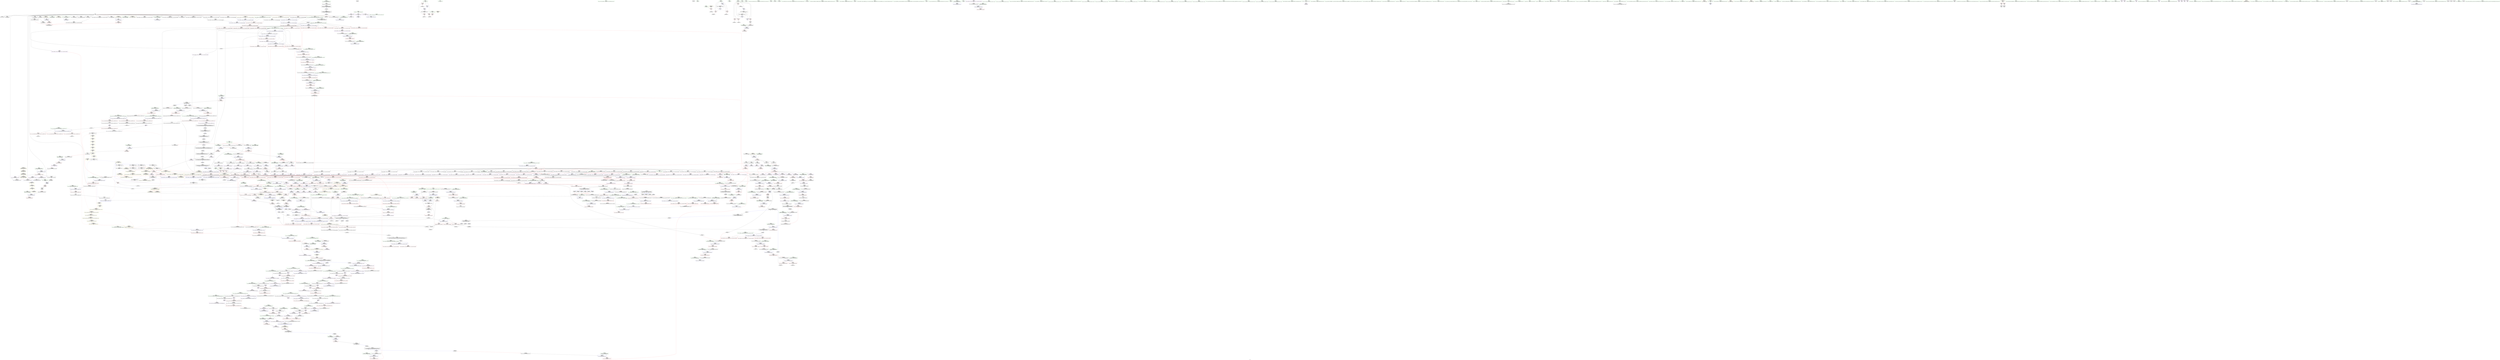 digraph "SVFG" {
	label="SVFG";

	Node0x55ba0e949930 [shape=record,color=grey,label="{NodeID: 0\nNullPtr|{|<s29>100}}"];
	Node0x55ba0e949930 -> Node0x55ba0ebdc9a0[style=solid];
	Node0x55ba0e949930 -> Node0x55ba0ebdcaa0[style=solid];
	Node0x55ba0e949930 -> Node0x55ba0ebdcb70[style=solid];
	Node0x55ba0e949930 -> Node0x55ba0ebdcc40[style=solid];
	Node0x55ba0e949930 -> Node0x55ba0ebdcd10[style=solid];
	Node0x55ba0e949930 -> Node0x55ba0ebdcde0[style=solid];
	Node0x55ba0e949930 -> Node0x55ba0ebdceb0[style=solid];
	Node0x55ba0e949930 -> Node0x55ba0ebdcf80[style=solid];
	Node0x55ba0e949930 -> Node0x55ba0ebdd050[style=solid];
	Node0x55ba0e949930 -> Node0x55ba0ebdd120[style=solid];
	Node0x55ba0e949930 -> Node0x55ba0ebdd1f0[style=solid];
	Node0x55ba0e949930 -> Node0x55ba0ebdd2c0[style=solid];
	Node0x55ba0e949930 -> Node0x55ba0ebdd390[style=solid];
	Node0x55ba0e949930 -> Node0x55ba0ebdd460[style=solid];
	Node0x55ba0e949930 -> Node0x55ba0ebdd530[style=solid];
	Node0x55ba0e949930 -> Node0x55ba0ebdd600[style=solid];
	Node0x55ba0e949930 -> Node0x55ba0ebdd6d0[style=solid];
	Node0x55ba0e949930 -> Node0x55ba0ebdd7a0[style=solid];
	Node0x55ba0e949930 -> Node0x55ba0ebdd870[style=solid];
	Node0x55ba0e949930 -> Node0x55ba0ebdd940[style=solid];
	Node0x55ba0e949930 -> Node0x55ba0ebdda10[style=solid];
	Node0x55ba0e949930 -> Node0x55ba0ebf9700[style=solid];
	Node0x55ba0e949930 -> Node0x55ba0ebe2f20[style=solid];
	Node0x55ba0e949930 -> Node0x55ba0ebe2ff0[style=solid];
	Node0x55ba0e949930 -> Node0x55ba0ebe30c0[style=solid];
	Node0x55ba0e949930 -> Node0x55ba0ebe5620[style=solid];
	Node0x55ba0e949930 -> Node0x55ba0ec22ab0[style=solid];
	Node0x55ba0e949930 -> Node0x55ba0ec258d0[style=solid];
	Node0x55ba0e949930 -> Node0x55ba0ec25ed0[style=solid];
	Node0x55ba0e949930:s29 -> Node0x55ba0ecdab10[style=solid,color=red];
	Node0x55ba0ebe3400 [shape=record,color=blue,label="{NodeID: 775\n374\<--370\n__last.addr\<--__last\n_ZSt8_DestroyIPiiEvT_S1_RSaIT0_E\n}"];
	Node0x55ba0ebe3400 -> Node0x55ba0ebf0d80[style=dashed];
	Node0x55ba0ebd9ee0 [shape=record,color=purple,label="{NodeID: 443\n574\<--573\n_M_impl\<--\n_ZNSt6vectorIiSaIiEE15_M_erase_at_endEPi\n}"];
	Node0x55ba0ebcd470 [shape=record,color=green,label="{NodeID: 111\n546\<--547\nthis.addr\<--this.addr_field_insensitive\n_ZNSaIiED2Ev\n}"];
	Node0x55ba0ebcd470 -> Node0x55ba0ebf1cf0[style=solid];
	Node0x55ba0ebcd470 -> Node0x55ba0ebe4440[style=solid];
	Node0x55ba0ecd54b0 [shape=record,color=black,label="{NodeID: 1993\n229 = PHI()\n}"];
	Node0x55ba0ec04770 [shape=record,color=blue, style = dotted,label="{NodeID: 886\n1596\<--1598\noffset_0\<--dummyVal\n_ZNSt20__uninitialized_copyILb1EE13__uninit_copyISt13move_iteratorIPiES3_EET0_T_S6_S5_\n}"];
	Node0x55ba0ec04770 -> Node0x55ba0ebf7990[style=dashed];
	Node0x55ba0ebef930 [shape=record,color=red,label="{NodeID: 554\n177\<--136\n\<--test\nmain\n}"];
	Node0x55ba0ebef930 -> Node0x55ba0ec23950[style=solid];
	Node0x55ba0ebd2420 [shape=record,color=green,label="{NodeID: 222\n1352\<--1353\n__first\<--__first_field_insensitive\n_ZNSt20__uninitialized_copyILb1EE13__uninit_copyISt13move_iteratorIPiES3_EET0_T_S6_S5_\n}"];
	Node0x55ba0ebd2420 -> Node0x55ba0ebd70d0[style=solid];
	Node0x55ba0ebd2420 -> Node0x55ba0ebedcc0[style=solid];
	Node0x55ba0ebf5360 [shape=record,color=red,label="{NodeID: 665\n985\<--984\n\<--call1\n_ZN9__gnu_cxxmiIPiSt6vectorIiSaIiEEEENS_17__normal_iteratorIT_T0_E15difference_typeERKS8_SB_\n}"];
	Node0x55ba0ebf5360 -> Node0x55ba0ebe12b0[style=solid];
	Node0x55ba0ebe04e0 [shape=record,color=black,label="{NodeID: 333\n829\<--711\n\<--this1\n_ZNSt6vectorIiSaIiEE17_M_realloc_insertIJiEEEvN9__gnu_cxx17__normal_iteratorIPiS1_EEDpOT_\n|{<s0>76}}"];
	Node0x55ba0ebe04e0:s0 -> Node0x55ba0ecd9370[style=solid,color=red];
	Node0x55ba0e95d1f0 [shape=record,color=green,label="{NodeID: 1\n7\<--1\n__dso_handle\<--dummyObj\nGlob }"];
	Node0x55ba0ebe34d0 [shape=record,color=blue,label="{NodeID: 776\n376\<--371\n.addr\<--\n_ZSt8_DestroyIPiiEvT_S1_RSaIT0_E\n}"];
	Node0x55ba0ebd9fb0 [shape=record,color=purple,label="{NodeID: 444\n575\<--573\n_M_finish\<--\n_ZNSt6vectorIiSaIiEE15_M_erase_at_endEPi\n}"];
	Node0x55ba0ebd9fb0 -> Node0x55ba0ebf2100[style=solid];
	Node0x55ba0ebcd540 [shape=record,color=green,label="{NodeID: 112\n552\<--553\n_ZN9__gnu_cxx13new_allocatorIiED2Ev\<--_ZN9__gnu_cxx13new_allocatorIiED2Ev_field_insensitive\n}"];
	Node0x55ba0ecd5580 [shape=record,color=black,label="{NodeID: 1994\n237 = PHI()\n}"];
	Node0x55ba0ec04840 [shape=record,color=blue,label="{NodeID: 887\n1396\<--1383\ncoerce.dive\<--__first.coerce\n_ZSt4copyISt13move_iteratorIPiES1_ET0_T_S4_S3_\n}"];
	Node0x55ba0ec04840 -> Node0x55ba0ebf92c0[style=dashed];
	Node0x55ba0ebefa00 [shape=record,color=red,label="{NodeID: 555\n239\<--136\n\<--test\nmain\n}"];
	Node0x55ba0ebefa00 -> Node0x55ba0ec24b50[style=solid];
	Node0x55ba0ebd24f0 [shape=record,color=green,label="{NodeID: 223\n1354\<--1355\n__last\<--__last_field_insensitive\n_ZNSt20__uninitialized_copyILb1EE13__uninit_copyISt13move_iteratorIPiES3_EET0_T_S6_S5_\n}"];
	Node0x55ba0ebd24f0 -> Node0x55ba0ebd71a0[style=solid];
	Node0x55ba0ebd24f0 -> Node0x55ba0ebedd90[style=solid];
	Node0x55ba0ebf5430 [shape=record,color=red,label="{NodeID: 666\n998\<--995\nthis1\<--this.addr\n_ZNSt6vectorIiSaIiEE5beginEv\n}"];
	Node0x55ba0ebf5430 -> Node0x55ba0ebe1450[style=solid];
	Node0x55ba0ec62550 [shape=record,color=yellow,style=double,label="{NodeID: 1441\n2V_1 = ENCHI(MR_2V_0)\npts\{100000 100001 100002 \}\nFun[_GLOBAL__sub_I_nimloth_0_0.cpp]|{<s0>128}}"];
	Node0x55ba0ec62550:s0 -> Node0x55ba0ebfad40[style=dashed,color=red];
	Node0x55ba0ebe05b0 [shape=record,color=black,label="{NodeID: 334\n830\<--711\n\<--this1\n_ZNSt6vectorIiSaIiEE17_M_realloc_insertIJiEEEvN9__gnu_cxx17__normal_iteratorIPiS1_EEDpOT_\n}"];
	Node0x55ba0ebe05b0 -> Node0x55ba0ebeb690[style=solid];
	Node0x55ba0ebe05b0 -> Node0x55ba0ebeb760[style=solid];
	Node0x55ba0e946ea0 [shape=record,color=green,label="{NodeID: 2\n11\<--1\n.str\<--dummyObj\nGlob }"];
	Node0x55ba0ec892c0 [shape=record,color=yellow,style=double,label="{NodeID: 1884\n35V_2 = CSCHI(MR_35V_1)\npts\{100001 \}\nCS[]|{<s0>15}}"];
	Node0x55ba0ec892c0:s0 -> Node0x55ba0ec5cbc0[style=dashed,color=blue];
	Node0x55ba0ebe35a0 [shape=record,color=blue,label="{NodeID: 777\n389\<--388\nthis.addr\<--this\n_ZNSt12_Vector_baseIiSaIiEE19_M_get_Tp_allocatorEv\n}"];
	Node0x55ba0ebe35a0 -> Node0x55ba0ebf0e50[style=dashed];
	Node0x55ba0ebda080 [shape=record,color=purple,label="{NodeID: 445\n582\<--581\n_M_impl2\<--\n_ZNSt6vectorIiSaIiEE15_M_erase_at_endEPi\n}"];
	Node0x55ba0ebcd640 [shape=record,color=green,label="{NodeID: 113\n557\<--558\nthis.addr\<--this.addr_field_insensitive\n_ZN9__gnu_cxx13new_allocatorIiED2Ev\n}"];
	Node0x55ba0ebcd640 -> Node0x55ba0ebf1dc0[style=solid];
	Node0x55ba0ebcd640 -> Node0x55ba0ebe4510[style=solid];
	Node0x55ba0ecd5650 [shape=record,color=black,label="{NodeID: 1995\n299 = PHI(647, )\n|{<s0>28}}"];
	Node0x55ba0ecd5650:s0 -> Node0x55ba0ecd6220[style=solid,color=red];
	Node0x55ba0ec04910 [shape=record,color=blue,label="{NodeID: 888\n1398\<--1384\ncoerce.dive1\<--__last.coerce\n_ZSt4copyISt13move_iteratorIPiES1_ET0_T_S4_S3_\n}"];
	Node0x55ba0ec04910 -> Node0x55ba0ebf9390[style=dashed];
	Node0x55ba0ebefad0 [shape=record,color=red,label="{NodeID: 556\n190\<--138\n\<--n\nmain\n}"];
	Node0x55ba0ebefad0 -> Node0x55ba0ec23f50[style=solid];
	Node0x55ba0ebd25c0 [shape=record,color=green,label="{NodeID: 224\n1356\<--1357\n__result.addr\<--__result.addr_field_insensitive\n_ZNSt20__uninitialized_copyILb1EE13__uninit_copyISt13move_iteratorIPiES3_EET0_T_S6_S5_\n}"];
	Node0x55ba0ebd25c0 -> Node0x55ba0ebf77f0[style=solid];
	Node0x55ba0ebd25c0 -> Node0x55ba0ec045d0[style=solid];
	Node0x55ba0ebf5500 [shape=record,color=red,label="{NodeID: 667\n1004\<--1003\n\<--coerce.dive\n_ZNSt6vectorIiSaIiEE5beginEv\n}"];
	Node0x55ba0ebf5500 -> Node0x55ba0ebe1520[style=solid];
	Node0x55ba0ebe0680 [shape=record,color=black,label="{NodeID: 335\n834\<--711\n\<--this1\n_ZNSt6vectorIiSaIiEE17_M_realloc_insertIJiEEEvN9__gnu_cxx17__normal_iteratorIPiS1_EEDpOT_\n}"];
	Node0x55ba0ebe0680 -> Node0x55ba0ebeb830[style=solid];
	Node0x55ba0ebe0680 -> Node0x55ba0ebeb900[style=solid];
	Node0x55ba0e94d0b0 [shape=record,color=green,label="{NodeID: 3\n13\<--1\n.str.2\<--dummyObj\nGlob }"];
	Node0x55ba0ec89420 [shape=record,color=yellow,style=double,label="{NodeID: 1885\n53V_2 = CSCHI(MR_53V_1)\npts\{1241 100000 100001 100002 \}\nCS[]|{<s0>22|<s1>22|<s2>22|<s3>22}}"];
	Node0x55ba0ec89420:s0 -> Node0x55ba0ec5c1c0[style=dashed,color=blue];
	Node0x55ba0ec89420:s1 -> Node0x55ba0ec5c6c0[style=dashed,color=blue];
	Node0x55ba0ec89420:s2 -> Node0x55ba0ec5cbc0[style=dashed,color=blue];
	Node0x55ba0ec89420:s3 -> Node0x55ba0ec5d0c0[style=dashed,color=blue];
	Node0x55ba0ebe3670 [shape=record,color=blue,label="{NodeID: 778\n398\<--397\nthis.addr\<--this\n_ZNSt12_Vector_baseIiSaIiEED2Ev\n}"];
	Node0x55ba0ebe3670 -> Node0x55ba0ebf0f20[style=dashed];
	Node0x55ba0ebda150 [shape=record,color=purple,label="{NodeID: 446\n583\<--581\n_M_finish3\<--\n_ZNSt6vectorIiSaIiEE15_M_erase_at_endEPi\n}"];
	Node0x55ba0ebda150 -> Node0x55ba0ebe4780[style=solid];
	Node0x55ba0ebd2a90 [shape=record,color=green,label="{NodeID: 114\n565\<--566\nthis.addr\<--this.addr_field_insensitive\n_ZNSt6vectorIiSaIiEE15_M_erase_at_endEPi\n}"];
	Node0x55ba0ebd2a90 -> Node0x55ba0ebf1e90[style=solid];
	Node0x55ba0ebd2a90 -> Node0x55ba0ebe45e0[style=solid];
	Node0x55ba0ecd5820 [shape=record,color=black,label="{NodeID: 1996\n911 = PHI(676, )\n}"];
	Node0x55ba0ecd5820 -> Node0x55ba0ebf4a70[style=solid];
	Node0x55ba0ec049e0 [shape=record,color=blue,label="{NodeID: 889\n1390\<--1385\n__result.addr\<--__result\n_ZSt4copyISt13move_iteratorIPiES1_ET0_T_S4_S3_\n}"];
	Node0x55ba0ec049e0 -> Node0x55ba0ebf7a60[style=dashed];
	Node0x55ba0ebefba0 [shape=record,color=red,label="{NodeID: 557\n196\<--140\n\<--k\nmain\n}"];
	Node0x55ba0ebefba0 -> Node0x55ba0ec25750[style=solid];
	Node0x55ba0ebd2690 [shape=record,color=green,label="{NodeID: 225\n1358\<--1359\nagg.tmp\<--agg.tmp_field_insensitive\n_ZNSt20__uninitialized_copyILb1EE13__uninit_copyISt13move_iteratorIPiES3_EET0_T_S6_S5_\n}"];
	Node0x55ba0ebd2690 -> Node0x55ba0ebd7270[style=solid];
	Node0x55ba0ebd2690 -> Node0x55ba0ebede60[style=solid];
	Node0x55ba0ebf55d0 [shape=record,color=red,label="{NodeID: 668\n1015\<--1009\nthis1\<--this.addr\n_ZNSt12_Vector_baseIiSaIiEE11_M_allocateEm\n}"];
	Node0x55ba0ebf55d0 -> Node0x55ba0ebec530[style=solid];
	Node0x55ba0ebe0750 [shape=record,color=black,label="{NodeID: 336\n838\<--711\n\<--this1\n_ZNSt6vectorIiSaIiEE17_M_realloc_insertIJiEEEvN9__gnu_cxx17__normal_iteratorIPiS1_EEDpOT_\n}"];
	Node0x55ba0ebe0750 -> Node0x55ba0ebeb9d0[style=solid];
	Node0x55ba0ebe0750 -> Node0x55ba0ebebaa0[style=solid];
	Node0x55ba0e91f030 [shape=record,color=green,label="{NodeID: 4\n15\<--1\nstdin\<--dummyObj\nGlob }"];
	Node0x55ba0ec895b0 [shape=record,color=yellow,style=double,label="{NodeID: 1886\n2V_2 = CSCHI(MR_2V_1)\npts\{100000 100001 100002 \}\nCS[]|{<s0>5}}"];
	Node0x55ba0ec895b0:s0 -> Node0x55ba0ec88c00[style=dashed,color=blue];
	Node0x55ba0ebe3740 [shape=record,color=blue,label="{NodeID: 779\n400\<--429\nexn.slot\<--\n_ZNSt12_Vector_baseIiSaIiEED2Ev\n}"];
	Node0x55ba0ebe3740 -> Node0x55ba0ebf0ff0[style=dashed];
	Node0x55ba0ebda220 [shape=record,color=purple,label="{NodeID: 447\n636\<--597\ncoerce.dive\<--agg.tmp\n_ZNSt6vectorIiSaIiEE12emplace_backIJiEEEvDpOT_\n}"];
	Node0x55ba0ebda220 -> Node0x55ba0ebe4ac0[style=solid];
	Node0x55ba0ebd2b20 [shape=record,color=green,label="{NodeID: 115\n567\<--568\n__pos.addr\<--__pos.addr_field_insensitive\n_ZNSt6vectorIiSaIiEE15_M_erase_at_endEPi\n}"];
	Node0x55ba0ebd2b20 -> Node0x55ba0ebf1f60[style=solid];
	Node0x55ba0ebd2b20 -> Node0x55ba0ebf2030[style=solid];
	Node0x55ba0ebd2b20 -> Node0x55ba0ebe46b0[style=solid];
	Node0x55ba0ecd5960 [shape=record,color=black,label="{NodeID: 1997\n807 = PHI(387, )\n|{<s0>71}}"];
	Node0x55ba0ecd5960:s0 -> Node0x55ba0eccf9c0[style=solid,color=red];
	Node0x55ba0ec04ab0 [shape=record,color=blue, style = dotted,label="{NodeID: 890\n1599\<--1601\noffset_0\<--dummyVal\n_ZSt4copyISt13move_iteratorIPiES1_ET0_T_S4_S3_\n}"];
	Node0x55ba0ec04ab0 -> Node0x55ba0ebf7b30[style=dashed];
	Node0x55ba0ebefc70 [shape=record,color=red,label="{NodeID: 558\n200\<--140\n\<--k\nmain\n}"];
	Node0x55ba0ebefc70 -> Node0x55ba0ebde530[style=solid];
	Node0x55ba0ebd2760 [shape=record,color=green,label="{NodeID: 226\n1360\<--1361\nagg.tmp2\<--agg.tmp2_field_insensitive\n_ZNSt20__uninitialized_copyILb1EE13__uninit_copyISt13move_iteratorIPiES3_EET0_T_S6_S5_\n}"];
	Node0x55ba0ebd2760 -> Node0x55ba0ebd7340[style=solid];
	Node0x55ba0ebd2760 -> Node0x55ba0ebedf30[style=solid];
	Node0x55ba0ebf56a0 [shape=record,color=red,label="{NodeID: 669\n1016\<--1011\n\<--__n.addr\n_ZNSt12_Vector_baseIiSaIiEE11_M_allocateEm\n}"];
	Node0x55ba0ebf56a0 -> Node0x55ba0ec25bd0[style=solid];
	Node0x55ba0ebe0820 [shape=record,color=black,label="{NodeID: 337\n848\<--711\n\<--this1\n_ZNSt6vectorIiSaIiEE17_M_realloc_insertIJiEEEvN9__gnu_cxx17__normal_iteratorIPiS1_EEDpOT_\n}"];
	Node0x55ba0ebe0820 -> Node0x55ba0ebebb70[style=solid];
	Node0x55ba0ebe0820 -> Node0x55ba0ebebc40[style=solid];
	Node0x55ba0e929560 [shape=record,color=green,label="{NodeID: 5\n16\<--1\n.str.3\<--dummyObj\nGlob }"];
	Node0x55ba0ec89710 [shape=record,color=yellow,style=double,label="{NodeID: 1887\n185V_2 = CSCHI(MR_185V_1)\npts\{8790000 \}\nCS[]}"];
	Node0x55ba0ec89710 -> Node0x55ba0ebf4730[style=dashed];
	Node0x55ba0ebe3810 [shape=record,color=blue,label="{NodeID: 780\n402\<--431\nehselector.slot\<--\n_ZNSt12_Vector_baseIiSaIiEED2Ev\n}"];
	Node0x55ba0ebda2f0 [shape=record,color=purple,label="{NodeID: 448\n640\<--597\ncoerce.dive10\<--agg.tmp\n_ZNSt6vectorIiSaIiEE12emplace_backIJiEEEvDpOT_\n}"];
	Node0x55ba0ebda2f0 -> Node0x55ba0ebf2780[style=solid];
	Node0x55ba0ebd2bf0 [shape=record,color=green,label="{NodeID: 116\n593\<--594\nthis.addr\<--this.addr_field_insensitive\n_ZNSt6vectorIiSaIiEE12emplace_backIJiEEEvDpOT_\n}"];
	Node0x55ba0ebd2bf0 -> Node0x55ba0ebf21d0[style=solid];
	Node0x55ba0ebd2bf0 -> Node0x55ba0ebe4850[style=solid];
	Node0x55ba0ecd5b30 [shape=record,color=black,label="{NodeID: 1998\n827 = PHI(387, )\n|{<s0>75}}"];
	Node0x55ba0ecd5b30:s0 -> Node0x55ba0eccf9c0[style=solid,color=red];
	Node0x55ba0ec04b80 [shape=record,color=blue, style = dotted,label="{NodeID: 891\n1602\<--1604\noffset_0\<--dummyVal\n_ZSt4copyISt13move_iteratorIPiES1_ET0_T_S4_S3_\n}"];
	Node0x55ba0ec04b80 -> Node0x55ba0ebf7c00[style=dashed];
	Node0x55ba0ebefd40 [shape=record,color=red,label="{NodeID: 559\n208\<--140\n\<--k\nmain\n}"];
	Node0x55ba0ebefd40 -> Node0x55ba0ec24250[style=solid];
	Node0x55ba0ebd2830 [shape=record,color=green,label="{NodeID: 227\n1379\<--1380\n_ZSt4copyISt13move_iteratorIPiES1_ET0_T_S4_S3_\<--_ZSt4copyISt13move_iteratorIPiES1_ET0_T_S4_S3__field_insensitive\n}"];
	Node0x55ba0ebf5770 [shape=record,color=red,label="{NodeID: 670\n1022\<--1011\n\<--__n.addr\n_ZNSt12_Vector_baseIiSaIiEE11_M_allocateEm\n|{<s0>92}}"];
	Node0x55ba0ebf5770:s0 -> Node0x55ba0ecd7460[style=solid,color=red];
	Node0x55ba0ebe08f0 [shape=record,color=black,label="{NodeID: 338\n853\<--711\n\<--this1\n_ZNSt6vectorIiSaIiEE17_M_realloc_insertIJiEEEvN9__gnu_cxx17__normal_iteratorIPiS1_EEDpOT_\n}"];
	Node0x55ba0ebe08f0 -> Node0x55ba0ebebd10[style=solid];
	Node0x55ba0ebe08f0 -> Node0x55ba0ebebde0[style=solid];
	Node0x55ba0e927eb0 [shape=record,color=green,label="{NodeID: 6\n18\<--1\n.str.4\<--dummyObj\nGlob }"];
	Node0x55ba0ec89870 [shape=record,color=yellow,style=double,label="{NodeID: 1888\n31V_2 = CSCHI(MR_31V_1)\npts\{1241 \}\nCS[]|{<s0>63}}"];
	Node0x55ba0ec89870:s0 -> Node0x55ba0ec5ea30[style=dashed,color=red];
	Node0x55ba0ebe38e0 [shape=record,color=blue,label="{NodeID: 781\n442\<--440\n__first.addr\<--__first\n_ZSt8_DestroyIPiEvT_S1_\n}"];
	Node0x55ba0ebe38e0 -> Node0x55ba0ebf1330[style=dashed];
	Node0x55ba0ebfbaa0 [shape=record,color=yellow,style=double,label="{NodeID: 1556\n216V_1 = ENCHI(MR_216V_0)\npts\{9940000 \}\nFun[_ZNSt6vectorIiSaIiEE5beginEv]|{<s0>91}}"];
	Node0x55ba0ebfbaa0:s0 -> Node0x55ba0ec034c0[style=dashed,color=red];
	Node0x55ba0ebda3c0 [shape=record,color=purple,label="{NodeID: 449\n603\<--602\n_M_impl\<--\n_ZNSt6vectorIiSaIiEE12emplace_backIJiEEEvDpOT_\n}"];
	Node0x55ba0ebd2cc0 [shape=record,color=green,label="{NodeID: 117\n595\<--596\n__args.addr\<--__args.addr_field_insensitive\n_ZNSt6vectorIiSaIiEE12emplace_backIJiEEEvDpOT_\n}"];
	Node0x55ba0ebd2cc0 -> Node0x55ba0ebf22a0[style=solid];
	Node0x55ba0ebd2cc0 -> Node0x55ba0ebf2370[style=solid];
	Node0x55ba0ebd2cc0 -> Node0x55ba0ebe4920[style=solid];
	Node0x55ba0ecd5c70 [shape=record,color=black,label="{NodeID: 1999\n578 = PHI(387, )\n|{<s0>46}}"];
	Node0x55ba0ecd5c70:s0 -> Node0x55ba0eccf9c0[style=solid,color=red];
	Node0x55ba0ec04c50 [shape=record,color=blue,label="{NodeID: 892\n1424\<--1421\n__first.addr\<--__first\n_ZSt14__copy_move_a2ILb1EPiS0_ET1_T0_S2_S1_\n}"];
	Node0x55ba0ec04c50 -> Node0x55ba0ebf7cd0[style=dashed];
	Node0x55ba0ebefe10 [shape=record,color=red,label="{NodeID: 560\n221\<--140\n\<--k\nmain\n}"];
	Node0x55ba0ebefe10 -> Node0x55ba0ec26050[style=solid];
	Node0x55ba0ebd2930 [shape=record,color=green,label="{NodeID: 228\n1386\<--1387\n__first\<--__first_field_insensitive\n_ZSt4copyISt13move_iteratorIPiES1_ET0_T_S4_S3_\n}"];
	Node0x55ba0ebd2930 -> Node0x55ba0ebd74e0[style=solid];
	Node0x55ba0ebd2930 -> Node0x55ba0ebee340[style=solid];
	Node0x55ba0ebf5840 [shape=record,color=red,label="{NodeID: 671\n1051\<--1035\n\<--__first.addr\n_ZSt34__uninitialized_move_if_noexcept_aIPiS0_SaIiEET0_T_S3_S2_RT1_\n|{<s0>93}}"];
	Node0x55ba0ebf5840:s0 -> Node0x55ba0ecd6720[style=solid,color=red];
	Node0x55ba0ebe09c0 [shape=record,color=black,label="{NodeID: 339\n860\<--711\n\<--this1\n_ZNSt6vectorIiSaIiEE17_M_realloc_insertIJiEEEvN9__gnu_cxx17__normal_iteratorIPiS1_EEDpOT_\n}"];
	Node0x55ba0ebe09c0 -> Node0x55ba0ebebeb0[style=solid];
	Node0x55ba0ebe09c0 -> Node0x55ba0ebebf80[style=solid];
	Node0x55ba0ebb08d0 [shape=record,color=green,label="{NodeID: 7\n20\<--1\nstdout\<--dummyObj\nGlob }"];
	Node0x55ba0ebe39b0 [shape=record,color=blue,label="{NodeID: 782\n444\<--441\n__last.addr\<--__last\n_ZSt8_DestroyIPiEvT_S1_\n}"];
	Node0x55ba0ebe39b0 -> Node0x55ba0ebf1400[style=dashed];
	Node0x55ba0ebfbb80 [shape=record,color=yellow,style=double,label="{NodeID: 1557\n187V_1 = ENCHI(MR_187V_0)\npts\{100000 100001 \}\nFun[_ZNSt6vectorIiSaIiEE5beginEv]|{<s0>91}}"];
	Node0x55ba0ebfbb80:s0 -> Node0x55ba0ec671d0[style=dashed,color=red];
	Node0x55ba0ebda490 [shape=record,color=purple,label="{NodeID: 450\n604\<--602\n_M_finish\<--\n_ZNSt6vectorIiSaIiEE12emplace_backIJiEEEvDpOT_\n}"];
	Node0x55ba0ebda490 -> Node0x55ba0ebf2440[style=solid];
	Node0x55ba0ebd2d90 [shape=record,color=green,label="{NodeID: 118\n597\<--598\nagg.tmp\<--agg.tmp_field_insensitive\n_ZNSt6vectorIiSaIiEE12emplace_backIJiEEEvDpOT_\n}"];
	Node0x55ba0ebd2d90 -> Node0x55ba0ebda220[style=solid];
	Node0x55ba0ebd2d90 -> Node0x55ba0ebda2f0[style=solid];
	Node0x55ba0ecd5db0 [shape=record,color=black,label="{NodeID: 2000\n620 = PHI(676, )\n|{<s0>49}}"];
	Node0x55ba0ecd5db0:s0 -> Node0x55ba0ecd91f0[style=solid,color=red];
	Node0x55ba0ec04d20 [shape=record,color=blue,label="{NodeID: 893\n1426\<--1422\n__last.addr\<--__last\n_ZSt14__copy_move_a2ILb1EPiS0_ET1_T0_S2_S1_\n}"];
	Node0x55ba0ec04d20 -> Node0x55ba0ebf7da0[style=dashed];
	Node0x55ba0ebefee0 [shape=record,color=red,label="{NodeID: 561\n189\<--142\n\<--i\nmain\n}"];
	Node0x55ba0ebefee0 -> Node0x55ba0ec25a50[style=solid];
	Node0x55ba0ebd2a00 [shape=record,color=green,label="{NodeID: 229\n1388\<--1389\n__last\<--__last_field_insensitive\n_ZSt4copyISt13move_iteratorIPiES1_ET0_T_S4_S3_\n}"];
	Node0x55ba0ebd2a00 -> Node0x55ba0ebd75b0[style=solid];
	Node0x55ba0ebd2a00 -> Node0x55ba0ebee410[style=solid];
	Node0x55ba0ebf5910 [shape=record,color=red,label="{NodeID: 672\n1057\<--1037\n\<--__last.addr\n_ZSt34__uninitialized_move_if_noexcept_aIPiS0_SaIiEET0_T_S3_S2_RT1_\n|{<s0>94}}"];
	Node0x55ba0ebf5910:s0 -> Node0x55ba0ecd6720[style=solid,color=red];
	Node0x55ba0ebe0a90 [shape=record,color=black,label="{NodeID: 340\n737\<--736\n\<--_M_impl\n_ZNSt6vectorIiSaIiEE17_M_realloc_insertIJiEEEvN9__gnu_cxx17__normal_iteratorIPiS1_EEDpOT_\n|{<s0>60}}"];
	Node0x55ba0ebe0a90:s0 -> Node0x55ba0ecd8ec0[style=solid,color=red];
	Node0x55ba0ebb0990 [shape=record,color=green,label="{NodeID: 8\n21\<--1\n_ZSt3cin\<--dummyObj\nGlob }"];
	Node0x55ba0ebe3a80 [shape=record,color=blue,label="{NodeID: 783\n457\<--455\n.addr\<--\n_ZNSt12_Destroy_auxILb1EE9__destroyIPiEEvT_S3_\n}"];
	Node0x55ba0ebfbc60 [shape=record,color=yellow,style=double,label="{NodeID: 1558\n31V_1 = ENCHI(MR_31V_0)\npts\{1241 \}\nFun[_ZSt4copyISt13move_iteratorIPiES1_ET0_T_S4_S3_]|{<s0>118}}"];
	Node0x55ba0ebfbc60:s0 -> Node0x55ba0ebfaf60[style=dashed,color=red];
	Node0x55ba0ebda560 [shape=record,color=purple,label="{NodeID: 451\n607\<--606\n_M_impl2\<--\n_ZNSt6vectorIiSaIiEE12emplace_backIJiEEEvDpOT_\n}"];
	Node0x55ba0ebd2e60 [shape=record,color=green,label="{NodeID: 119\n621\<--622\n_ZSt7forwardIiEOT_RNSt16remove_referenceIS0_E4typeE\<--_ZSt7forwardIiEOT_RNSt16remove_referenceIS0_E4typeE_field_insensitive\n}"];
	Node0x55ba0ecd5ec0 [shape=record,color=black,label="{NodeID: 2001\n633 = PHI(876, )\n}"];
	Node0x55ba0ecd5ec0 -> Node0x55ba0ebe4ac0[style=solid];
	Node0x55ba0ec04df0 [shape=record,color=blue,label="{NodeID: 894\n1428\<--1423\n__result.addr\<--__result\n_ZSt14__copy_move_a2ILb1EPiS0_ET1_T0_S2_S1_\n}"];
	Node0x55ba0ec04df0 -> Node0x55ba0ebf7e70[style=dashed];
	Node0x55ba0ebeffb0 [shape=record,color=red,label="{NodeID: 562\n232\<--142\n\<--i\nmain\n}"];
	Node0x55ba0ebeffb0 -> Node0x55ba0ec24550[style=solid];
	Node0x55ba0ebdaec0 [shape=record,color=green,label="{NodeID: 230\n1390\<--1391\n__result.addr\<--__result.addr_field_insensitive\n_ZSt4copyISt13move_iteratorIPiES1_ET0_T_S4_S3_\n}"];
	Node0x55ba0ebdaec0 -> Node0x55ba0ebf7a60[style=solid];
	Node0x55ba0ebdaec0 -> Node0x55ba0ec049e0[style=solid];
	Node0x55ba0ebf59e0 [shape=record,color=red,label="{NodeID: 673\n1061\<--1039\n\<--__result.addr\n_ZSt34__uninitialized_move_if_noexcept_aIPiS0_SaIiEET0_T_S3_S2_RT1_\n|{<s0>95}}"];
	Node0x55ba0ebf59e0:s0 -> Node0x55ba0ecdb9a0[style=solid,color=red];
	Node0x55ba0ebe0b60 [shape=record,color=black,label="{NodeID: 341\n788\<--787\n\<--_M_impl17\n_ZNSt6vectorIiSaIiEE17_M_realloc_insertIJiEEEvN9__gnu_cxx17__normal_iteratorIPiS1_EEDpOT_\n|{<s0>68}}"];
	Node0x55ba0ebe0b60:s0 -> Node0x55ba0ecd9940[style=solid,color=red];
	Node0x55ba0ebb0a90 [shape=record,color=green,label="{NodeID: 9\n22\<--1\n_ZSt4cout\<--dummyObj\nGlob }"];
	Node0x55ba0ebe3b50 [shape=record,color=blue,label="{NodeID: 784\n459\<--456\n.addr1\<--\n_ZNSt12_Destroy_auxILb1EE9__destroyIPiEEvT_S3_\n}"];
	Node0x55ba0ebda630 [shape=record,color=purple,label="{NodeID: 452\n608\<--606\n_M_end_of_storage\<--\n_ZNSt6vectorIiSaIiEE12emplace_backIJiEEEvDpOT_\n}"];
	Node0x55ba0ebda630 -> Node0x55ba0ebf2510[style=solid];
	Node0x55ba0ebd2f30 [shape=record,color=green,label="{NodeID: 120\n624\<--625\n_ZNSt16allocator_traitsISaIiEE9constructIiJiEEEvRS0_PT_DpOT0_\<--_ZNSt16allocator_traitsISaIiEE9constructIiJiEEEvRS0_PT_DpOT0__field_insensitive\n}"];
	Node0x55ba0ecd5fd0 [shape=record,color=black,label="{NodeID: 2002\n639 = PHI(676, )\n|{<s0>52}}"];
	Node0x55ba0ecd5fd0:s0 -> Node0x55ba0ecdb390[style=solid,color=red];
	Node0x55ba0ec04ec0 [shape=record,color=blue,label="{NodeID: 895\n1449\<--1446\ncoerce.dive\<--__it.coerce\n_ZSt12__miter_baseIPiEDTcl12__miter_basecldtfp_4baseEEESt13move_iteratorIT_E\n|{<s0>123}}"];
	Node0x55ba0ec04ec0:s0 -> Node0x55ba0ebfc2e0[style=dashed,color=red];
	Node0x55ba0ebf0080 [shape=record,color=red,label="{NodeID: 563\n199\<--144\n\<--a\nmain\n}"];
	Node0x55ba0ebf0080 -> Node0x55ba0ec261d0[style=solid];
	Node0x55ba0ebdaf90 [shape=record,color=green,label="{NodeID: 231\n1392\<--1393\nagg.tmp\<--agg.tmp_field_insensitive\n_ZSt4copyISt13move_iteratorIPiES1_ET0_T_S4_S3_\n}"];
	Node0x55ba0ebdaf90 -> Node0x55ba0ebd7680[style=solid];
	Node0x55ba0ebdaf90 -> Node0x55ba0ebee4e0[style=solid];
	Node0x55ba0ebf5ab0 [shape=record,color=red,label="{NodeID: 674\n1062\<--1041\n\<--__alloc.addr\n_ZSt34__uninitialized_move_if_noexcept_aIPiS0_SaIiEET0_T_S3_S2_RT1_\n|{<s0>95}}"];
	Node0x55ba0ebf5ab0:s0 -> Node0x55ba0ecdbae0[style=solid,color=red];
	Node0x55ba0ec62d10 [shape=record,color=yellow,style=double,label="{NodeID: 1449\n31V_1 = ENCHI(MR_31V_0)\npts\{1241 \}\nFun[_ZSt18uninitialized_copyISt13move_iteratorIPiES1_ET0_T_S4_S3_]|{<s0>110}}"];
	Node0x55ba0ec62d10:s0 -> Node0x55ba0ec66960[style=dashed,color=red];
	Node0x55ba0ebe0c30 [shape=record,color=black,label="{NodeID: 342\n842\<--837\nsub.ptr.lhs.cast\<--\n_ZNSt6vectorIiSaIiEE17_M_realloc_insertIJiEEEvN9__gnu_cxx17__normal_iteratorIPiS1_EEDpOT_\n}"];
	Node0x55ba0ebe0c30 -> Node0x55ba0ec24e50[style=solid];
	Node0x55ba0ebb0b90 [shape=record,color=green,label="{NodeID: 10\n23\<--1\n.str.5\<--dummyObj\nGlob }"];
	Node0x55ba0ebe3c20 [shape=record,color=blue,label="{NodeID: 785\n468\<--465\nthis.addr\<--this\n_ZNSt12_Vector_baseIiSaIiEE13_M_deallocateEPim\n}"];
	Node0x55ba0ebe3c20 -> Node0x55ba0ebf14d0[style=dashed];
	Node0x55ba0ebda700 [shape=record,color=purple,label="{NodeID: 453\n613\<--612\n_M_impl3\<--\n_ZNSt6vectorIiSaIiEE12emplace_backIJiEEEvDpOT_\n}"];
	Node0x55ba0ebda700 -> Node0x55ba0ebdf7e0[style=solid];
	Node0x55ba0ebd3030 [shape=record,color=green,label="{NodeID: 121\n634\<--635\n_ZNSt6vectorIiSaIiEE3endEv\<--_ZNSt6vectorIiSaIiEE3endEv_field_insensitive\n}"];
	Node0x55ba0ecd60e0 [shape=record,color=black,label="{NodeID: 2003\n591 = PHI(297, )\n0th arg _ZNSt6vectorIiSaIiEE12emplace_backIJiEEEvDpOT_ }"];
	Node0x55ba0ecd60e0 -> Node0x55ba0ebe4850[style=solid];
	Node0x55ba0ec04f90 [shape=record,color=blue,label="{NodeID: 896\n1462\<--1459\n__first.addr\<--__first\n_ZSt13__copy_move_aILb1EPiS0_ET1_T0_S2_S1_\n}"];
	Node0x55ba0ec04f90 -> Node0x55ba0ebf7f40[style=dashed];
	Node0x55ba0ebf0150 [shape=record,color=red,label="{NodeID: 564\n212\<--144\n\<--a\nmain\n}"];
	Node0x55ba0ebf0150 -> Node0x55ba0ec243d0[style=solid];
	Node0x55ba0ebdb060 [shape=record,color=green,label="{NodeID: 232\n1394\<--1395\nagg.tmp3\<--agg.tmp3_field_insensitive\n_ZSt4copyISt13move_iteratorIPiES1_ET0_T_S4_S3_\n}"];
	Node0x55ba0ebdb060 -> Node0x55ba0ebd7750[style=solid];
	Node0x55ba0ebdb060 -> Node0x55ba0ebee5b0[style=solid];
	Node0x55ba0ebf5b80 [shape=record,color=red,label="{NodeID: 675\n1064\<--1063\n\<--coerce.dive4\n_ZSt34__uninitialized_move_if_noexcept_aIPiS0_SaIiEET0_T_S3_S2_RT1_\n|{<s0>95}}"];
	Node0x55ba0ebf5b80:s0 -> Node0x55ba0ecdb720[style=solid,color=red];
	Node0x55ba0ebe0d00 [shape=record,color=black,label="{NodeID: 343\n843\<--841\nsub.ptr.rhs.cast\<--\n_ZNSt6vectorIiSaIiEE17_M_realloc_insertIJiEEEvN9__gnu_cxx17__normal_iteratorIPiS1_EEDpOT_\n}"];
	Node0x55ba0ebe0d00 -> Node0x55ba0ec24e50[style=solid];
	Node0x55ba0ebaf5f0 [shape=record,color=green,label="{NodeID: 11\n25\<--1\n.str.6\<--dummyObj\nGlob }"];
	Node0x55ba0ebe3cf0 [shape=record,color=blue,label="{NodeID: 786\n470\<--466\n__p.addr\<--__p\n_ZNSt12_Vector_baseIiSaIiEE13_M_deallocateEPim\n}"];
	Node0x55ba0ebe3cf0 -> Node0x55ba0ebf15a0[style=dashed];
	Node0x55ba0ebe3cf0 -> Node0x55ba0ebf1670[style=dashed];
	Node0x55ba0ebda7d0 [shape=record,color=purple,label="{NodeID: 454\n616\<--615\n_M_impl4\<--\n_ZNSt6vectorIiSaIiEE12emplace_backIJiEEEvDpOT_\n}"];
	Node0x55ba0ebd3130 [shape=record,color=green,label="{NodeID: 122\n643\<--644\n_ZNSt6vectorIiSaIiEE17_M_realloc_insertIJiEEEvN9__gnu_cxx17__normal_iteratorIPiS1_EEDpOT_\<--_ZNSt6vectorIiSaIiEE17_M_realloc_insertIJiEEEvN9__gnu_cxx17__normal_iteratorIPiS1_EEDpOT__field_insensitive\n}"];
	Node0x55ba0ecd6220 [shape=record,color=black,label="{NodeID: 2004\n592 = PHI(299, )\n1st arg _ZNSt6vectorIiSaIiEE12emplace_backIJiEEEvDpOT_ }"];
	Node0x55ba0ecd6220 -> Node0x55ba0ebe4920[style=solid];
	Node0x55ba0ec05060 [shape=record,color=blue,label="{NodeID: 897\n1464\<--1460\n__last.addr\<--__last\n_ZSt13__copy_move_aILb1EPiS0_ET1_T0_S2_S1_\n}"];
	Node0x55ba0ec05060 -> Node0x55ba0ebf8010[style=dashed];
	Node0x55ba0ebf0220 [shape=record,color=red,label="{NodeID: 565\n226\<--144\n\<--a\nmain\n}"];
	Node0x55ba0ebdb130 [shape=record,color=green,label="{NodeID: 233\n1407\<--1408\n_ZSt12__miter_baseIPiEDTcl12__miter_basecldtfp_4baseEEESt13move_iteratorIT_E\<--_ZSt12__miter_baseIPiEDTcl12__miter_basecldtfp_4baseEEESt13move_iteratorIT_E_field_insensitive\n}"];
	Node0x55ba0ebf5c50 [shape=record,color=red,label="{NodeID: 676\n1066\<--1065\n\<--coerce.dive5\n_ZSt34__uninitialized_move_if_noexcept_aIPiS0_SaIiEET0_T_S3_S2_RT1_\n|{<s0>95}}"];
	Node0x55ba0ebf5c50:s0 -> Node0x55ba0ecdb860[style=solid,color=red];
	Node0x55ba0ebe0dd0 [shape=record,color=black,label="{NodeID: 344\n884\<--883\n\<--this1\n_ZNSt6vectorIiSaIiEE3endEv\n}"];
	Node0x55ba0ebe0dd0 -> Node0x55ba0ebec120[style=solid];
	Node0x55ba0ebe0dd0 -> Node0x55ba0ebec1f0[style=solid];
	Node0x55ba0ebaf6f0 [shape=record,color=green,label="{NodeID: 12\n27\<--1\n.str.7\<--dummyObj\nGlob }"];
	Node0x55ba0ec89f30 [shape=record,color=yellow,style=double,label="{NodeID: 1894\n31V_2 = CSCHI(MR_31V_1)\npts\{1241 \}\nCS[]|{<s0>49|<s1>60}}"];
	Node0x55ba0ec89f30:s0 -> Node0x55ba0ec58ac0[style=dashed,color=blue];
	Node0x55ba0ec89f30:s1 -> Node0x55ba0ec89870[style=dashed,color=blue];
	Node0x55ba0ebe3dc0 [shape=record,color=blue,label="{NodeID: 787\n472\<--467\n__n.addr\<--__n\n_ZNSt12_Vector_baseIiSaIiEE13_M_deallocateEPim\n}"];
	Node0x55ba0ebe3dc0 -> Node0x55ba0ebf1740[style=dashed];
	Node0x55ba0ebda8a0 [shape=record,color=purple,label="{NodeID: 455\n617\<--615\n_M_finish5\<--\n_ZNSt6vectorIiSaIiEE12emplace_backIJiEEEvDpOT_\n}"];
	Node0x55ba0ebda8a0 -> Node0x55ba0ebf25e0[style=solid];
	Node0x55ba0ebd3230 [shape=record,color=green,label="{NodeID: 123\n649\<--650\n__t.addr\<--__t.addr_field_insensitive\n_ZSt4moveIRiEONSt16remove_referenceIT_E4typeEOS2_\n}"];
	Node0x55ba0ebd3230 -> Node0x55ba0ebf2850[style=solid];
	Node0x55ba0ebd3230 -> Node0x55ba0ebe4b90[style=solid];
	Node0x55ba0ecd6360 [shape=record,color=black,label="{NodeID: 2005\n916 = PHI(711, )\n0th arg _ZNKSt6vectorIiSaIiEE12_M_check_lenEmPKc }"];
	Node0x55ba0ecd6360 -> Node0x55ba0ebe6320[style=solid];
	Node0x55ba0ec05130 [shape=record,color=blue,label="{NodeID: 898\n1466\<--1461\n__result.addr\<--__result\n_ZSt13__copy_move_aILb1EPiS0_ET1_T0_S2_S1_\n}"];
	Node0x55ba0ec05130 -> Node0x55ba0ebf80e0[style=dashed];
	Node0x55ba0ebf02f0 [shape=record,color=red,label="{NodeID: 566\n205\<--202\n\<--call12\nmain\n}"];
	Node0x55ba0ebf02f0 -> Node0x55ba0ec261d0[style=solid];
	Node0x55ba0ebdb230 [shape=record,color=green,label="{NodeID: 234\n1417\<--1418\n_ZSt14__copy_move_a2ILb1EPiS0_ET1_T0_S2_S1_\<--_ZSt14__copy_move_a2ILb1EPiS0_ET1_T0_S2_S1__field_insensitive\n}"];
	Node0x55ba0ebf5d20 [shape=record,color=red,label="{NodeID: 677\n1076\<--1073\nthis1\<--this.addr\n_ZNK9__gnu_cxx17__normal_iteratorIPiSt6vectorIiSaIiEEE4baseEv\n}"];
	Node0x55ba0ebf5d20 -> Node0x55ba0ebec940[style=solid];
	Node0x55ba0ebe0ea0 [shape=record,color=black,label="{NodeID: 345\n876\<--891\n_ZNSt6vectorIiSaIiEE3endEv_ret\<--\n_ZNSt6vectorIiSaIiEE3endEv\n|{<s0>50}}"];
	Node0x55ba0ebe0ea0:s0 -> Node0x55ba0ecd5ec0[style=solid,color=blue];
	Node0x55ba0ebaf7f0 [shape=record,color=green,label="{NodeID: 13\n29\<--1\n.str.8\<--dummyObj\nGlob }"];
	Node0x55ba0ec8a090 [shape=record,color=yellow,style=double,label="{NodeID: 1895\n31V_3 = CSCHI(MR_31V_2)\npts\{1241 \}\nCS[]|{<s0>66}}"];
	Node0x55ba0ec8a090:s0 -> Node0x55ba0ec5ea30[style=dashed,color=red];
	Node0x55ba0ebe3e90 [shape=record,color=blue,label="{NodeID: 788\n492\<--491\nthis.addr\<--this\n_ZNSt12_Vector_baseIiSaIiEE12_Vector_implD2Ev\n}"];
	Node0x55ba0ebe3e90 -> Node0x55ba0ebf1810[style=dashed];
	Node0x55ba0ebda970 [shape=record,color=purple,label="{NodeID: 456\n627\<--626\n_M_impl6\<--\n_ZNSt6vectorIiSaIiEE12emplace_backIJiEEEvDpOT_\n}"];
	Node0x55ba0ebd3300 [shape=record,color=green,label="{NodeID: 124\n658\<--659\n__a.addr\<--__a.addr_field_insensitive\n_ZNSt16allocator_traitsISaIiEE9constructIiJiEEEvRS0_PT_DpOT0_\n}"];
	Node0x55ba0ebd3300 -> Node0x55ba0ebf2920[style=solid];
	Node0x55ba0ebd3300 -> Node0x55ba0ebe4c60[style=solid];
	Node0x55ba0ecd64a0 [shape=record,color=black,label="{NodeID: 2006\n917 = PHI(714, )\n1st arg _ZNKSt6vectorIiSaIiEE12_M_check_lenEmPKc }"];
	Node0x55ba0ecd64a0 -> Node0x55ba0ebe63f0[style=solid];
	Node0x55ba0ec05200 [shape=record,color=blue,label="{NodeID: 899\n1468\<--1327\n__simple\<--\n_ZSt13__copy_move_aILb1EPiS0_ET1_T0_S2_S1_\n}"];
	Node0x55ba0ebf03c0 [shape=record,color=red,label="{NodeID: 567\n256\<--253\nthis1\<--this.addr\n_ZNSt6vectorIiSaIiEE5clearEv\n|{|<s1>26}}"];
	Node0x55ba0ebf03c0 -> Node0x55ba0ebde600[style=solid];
	Node0x55ba0ebf03c0:s1 -> Node0x55ba0eccfcd0[style=solid,color=red];
	Node0x55ba0ebdb330 [shape=record,color=green,label="{NodeID: 235\n1424\<--1425\n__first.addr\<--__first.addr_field_insensitive\n_ZSt14__copy_move_a2ILb1EPiS0_ET1_T0_S2_S1_\n}"];
	Node0x55ba0ebdb330 -> Node0x55ba0ebf7cd0[style=solid];
	Node0x55ba0ebdb330 -> Node0x55ba0ec04c50[style=solid];
	Node0x55ba0ebf5df0 [shape=record,color=red,label="{NodeID: 678\n1088\<--1082\n\<--__a.addr\n_ZNSt16allocator_traitsISaIiEE7destroyIiEEvRS0_PT_\n}"];
	Node0x55ba0ebf5df0 -> Node0x55ba0ebe1930[style=solid];
	Node0x55ba0ebe0f70 [shape=record,color=black,label="{NodeID: 346\n908\<--907\n\<--\n_ZN9__gnu_cxx13new_allocatorIiE9constructIiJiEEEvPT_DpOT0_\n}"];
	Node0x55ba0ebe0f70 -> Node0x55ba0ebe1040[style=solid];
	Node0x55ba0ebaf8f0 [shape=record,color=green,label="{NodeID: 14\n31\<--1\n.str.9\<--dummyObj\nGlob }"];
	Node0x55ba0ec8a1f0 [shape=record,color=yellow,style=double,label="{NodeID: 1896\n31V_4 = CSCHI(MR_31V_3)\npts\{1241 \}\nCS[]|{<s0>52}}"];
	Node0x55ba0ec8a1f0:s0 -> Node0x55ba0ec58ac0[style=dashed,color=blue];
	Node0x55ba0ebe3f60 [shape=record,color=blue,label="{NodeID: 789\n505\<--502\n__a.addr\<--__a\n_ZNSt16allocator_traitsISaIiEE10deallocateERS0_Pim\n}"];
	Node0x55ba0ebe3f60 -> Node0x55ba0ebf18e0[style=dashed];
	Node0x55ba0ebdaa40 [shape=record,color=purple,label="{NodeID: 457\n628\<--626\n_M_finish7\<--\n_ZNSt6vectorIiSaIiEE12emplace_backIJiEEEvDpOT_\n}"];
	Node0x55ba0ebdaa40 -> Node0x55ba0ebf26b0[style=solid];
	Node0x55ba0ebdaa40 -> Node0x55ba0ebe49f0[style=solid];
	Node0x55ba0ebd33d0 [shape=record,color=green,label="{NodeID: 125\n660\<--661\n__p.addr\<--__p.addr_field_insensitive\n_ZNSt16allocator_traitsISaIiEE9constructIiJiEEEvRS0_PT_DpOT0_\n}"];
	Node0x55ba0ebd33d0 -> Node0x55ba0ebf29f0[style=solid];
	Node0x55ba0ebd33d0 -> Node0x55ba0ebe4d30[style=solid];
	Node0x55ba0ecd65e0 [shape=record,color=black,label="{NodeID: 2007\n918 = PHI(712, )\n2nd arg _ZNKSt6vectorIiSaIiEE12_M_check_lenEmPKc }"];
	Node0x55ba0ecd65e0 -> Node0x55ba0ebe64c0[style=solid];
	Node0x55ba0ec052d0 [shape=record,color=blue,label="{NodeID: 900\n1483\<--1482\n__it.addr\<--__it\n_ZSt12__niter_baseIPiET_S1_\n}"];
	Node0x55ba0ec052d0 -> Node0x55ba0ebf81b0[style=dashed];
	Node0x55ba0ebf0490 [shape=record,color=red,label="{NodeID: 568\n260\<--259\n\<--_M_start\n_ZNSt6vectorIiSaIiEE5clearEv\n|{<s0>26}}"];
	Node0x55ba0ebf0490:s0 -> Node0x55ba0eccfde0[style=solid,color=red];
	Node0x55ba0ebdb400 [shape=record,color=green,label="{NodeID: 236\n1426\<--1427\n__last.addr\<--__last.addr_field_insensitive\n_ZSt14__copy_move_a2ILb1EPiS0_ET1_T0_S2_S1_\n}"];
	Node0x55ba0ebdb400 -> Node0x55ba0ebf7da0[style=solid];
	Node0x55ba0ebdb400 -> Node0x55ba0ec04d20[style=solid];
	Node0x55ba0ebf5ec0 [shape=record,color=red,label="{NodeID: 679\n1090\<--1084\n\<--__p.addr\n_ZNSt16allocator_traitsISaIiEE7destroyIiEEvRS0_PT_\n|{<s0>96}}"];
	Node0x55ba0ebf5ec0:s0 -> Node0x55ba0ecd1a80[style=solid,color=red];
	Node0x55ba0ebe1040 [shape=record,color=black,label="{NodeID: 347\n909\<--908\n\<--\n_ZN9__gnu_cxx13new_allocatorIiE9constructIiJiEEEvPT_DpOT0_\n}"];
	Node0x55ba0ebe1040 -> Node0x55ba0ebe6250[style=solid];
	Node0x55ba0ebaf9f0 [shape=record,color=green,label="{NodeID: 15\n34\<--1\n\<--dummyObj\nCan only get source location for instruction, argument, global var or function.}"];
	Node0x55ba0ec8a350 [shape=record,color=yellow,style=double,label="{NodeID: 1897\n216V_2 = CSCHI(MR_216V_1)\npts\{9940000 \}\nCS[]}"];
	Node0x55ba0ec8a350 -> Node0x55ba0ebf5500[style=dashed];
	Node0x55ba0ebe4030 [shape=record,color=blue,label="{NodeID: 790\n507\<--503\n__p.addr\<--__p\n_ZNSt16allocator_traitsISaIiEE10deallocateERS0_Pim\n}"];
	Node0x55ba0ebe4030 -> Node0x55ba0ebf19b0[style=dashed];
	Node0x55ba0ebfc2e0 [shape=record,color=yellow,style=double,label="{NodeID: 1565\n326V_1 = ENCHI(MR_326V_0)\npts\{14480000 \}\nFun[_ZNKSt13move_iteratorIPiE4baseEv]}"];
	Node0x55ba0ebfc2e0 -> Node0x55ba0ebf8aa0[style=dashed];
	Node0x55ba0ebdab10 [shape=record,color=purple,label="{NodeID: 458\n630\<--629\nincdec.ptr\<--\n_ZNSt6vectorIiSaIiEE12emplace_backIJiEEEvDpOT_\n}"];
	Node0x55ba0ebdab10 -> Node0x55ba0ebe49f0[style=solid];
	Node0x55ba0ebd34a0 [shape=record,color=green,label="{NodeID: 126\n662\<--663\n__args.addr\<--__args.addr_field_insensitive\n_ZNSt16allocator_traitsISaIiEE9constructIiJiEEEvRS0_PT_DpOT0_\n}"];
	Node0x55ba0ebd34a0 -> Node0x55ba0ebf2ac0[style=solid];
	Node0x55ba0ebd34a0 -> Node0x55ba0ebe4e00[style=solid];
	Node0x55ba0ecd6720 [shape=record,color=black,label="{NodeID: 2008\n1292 = PHI(1051, 1057, )\n0th arg _ZSt32__make_move_if_noexcept_iteratorIiSt13move_iteratorIPiEET0_PT_ }"];
	Node0x55ba0ecd6720 -> Node0x55ba0ec03e80[style=solid];
	Node0x55ba0ec053a0 [shape=record,color=blue,label="{NodeID: 901\n1492\<--1489\n__first.addr\<--__first\n_ZNSt11__copy_moveILb1ELb1ESt26random_access_iterator_tagE8__copy_mIiEEPT_PKS3_S6_S4_\n}"];
	Node0x55ba0ec053a0 -> Node0x55ba0ebf8280[style=dashed];
	Node0x55ba0ec053a0 -> Node0x55ba0ebf8350[style=dashed];
	Node0x55ba0ebf0560 [shape=record,color=red,label="{NodeID: 569\n280\<--274\nthis1\<--this.addr\n_ZNSt6vectorIiSaIiEEixEm\n}"];
	Node0x55ba0ebf0560 -> Node0x55ba0ebde6d0[style=solid];
	Node0x55ba0ebdb4d0 [shape=record,color=green,label="{NodeID: 237\n1428\<--1429\n__result.addr\<--__result.addr_field_insensitive\n_ZSt14__copy_move_a2ILb1EPiS0_ET1_T0_S2_S1_\n}"];
	Node0x55ba0ebdb4d0 -> Node0x55ba0ebf7e70[style=solid];
	Node0x55ba0ebdb4d0 -> Node0x55ba0ec04df0[style=solid];
	Node0x55ba0ebf5f90 [shape=record,color=red,label="{NodeID: 680\n1102\<--1099\nthis1\<--this.addr\n_ZNKSt6vectorIiSaIiEE8max_sizeEv\n}"];
	Node0x55ba0ebf5f90 -> Node0x55ba0ebe1a00[style=solid];
	Node0x55ba0ebe1110 [shape=record,color=black,label="{NodeID: 348\n915\<--969\n_ZNKSt6vectorIiSaIiEE12_M_check_lenEmPKc_ret\<--cond\n_ZNKSt6vectorIiSaIiEE12_M_check_lenEmPKc\n|{<s0>55}}"];
	Node0x55ba0ebe1110:s0 -> Node0x55ba0eccbd50[style=solid,color=blue];
	Node0x55ba0ebafaf0 [shape=record,color=green,label="{NodeID: 16\n149\<--1\n\<--dummyObj\nCan only get source location for instruction, argument, global var or function.}"];
	Node0x55ba0ec8a4b0 [shape=record,color=yellow,style=double,label="{NodeID: 1898\n31V_2 = CSCHI(MR_31V_1)\npts\{1241 \}\nCS[]|{<s0>63|<s1>66}}"];
	Node0x55ba0ec8a4b0:s0 -> Node0x55ba0ec8a090[style=dashed,color=blue];
	Node0x55ba0ec8a4b0:s1 -> Node0x55ba0ec8a1f0[style=dashed,color=blue];
	Node0x55ba0ebe4100 [shape=record,color=blue,label="{NodeID: 791\n509\<--504\n__n.addr\<--__n\n_ZNSt16allocator_traitsISaIiEE10deallocateERS0_Pim\n}"];
	Node0x55ba0ebe4100 -> Node0x55ba0ebf1a80[style=dashed];
	Node0x55ba0ebfc3c0 [shape=record,color=yellow,style=double,label="{NodeID: 1566\n29V_1 = ENCHI(MR_29V_0)\npts\{147 \}\nFun[_ZNSt6vectorIiSaIiEE17_M_realloc_insertIJiEEEvN9__gnu_cxx17__normal_iteratorIPiS1_EEDpOT_]|{<s0>60}}"];
	Node0x55ba0ebfc3c0:s0 -> Node0x55ba0ec675e0[style=dashed,color=red];
	Node0x55ba0ebdabe0 [shape=record,color=purple,label="{NodeID: 459\n707\<--687\ncoerce.dive\<--__position\n_ZNSt6vectorIiSaIiEE17_M_realloc_insertIJiEEEvN9__gnu_cxx17__normal_iteratorIPiS1_EEDpOT_\n}"];
	Node0x55ba0ebdabe0 -> Node0x55ba0ebe4fa0[style=solid];
	Node0x55ba0ebd3570 [shape=record,color=green,label="{NodeID: 127\n673\<--674\n_ZN9__gnu_cxx13new_allocatorIiE9constructIiJiEEEvPT_DpOT0_\<--_ZN9__gnu_cxx13new_allocatorIiE9constructIiJiEEEvPT_DpOT0__field_insensitive\n}"];
	Node0x55ba0ecd6930 [shape=record,color=black,label="{NodeID: 2009\n1482 = PHI(1433, 1437, 1439, )\n0th arg _ZSt12__niter_baseIPiET_S1_ }"];
	Node0x55ba0ecd6930 -> Node0x55ba0ec052d0[style=solid];
	Node0x55ba0ec05470 [shape=record,color=blue,label="{NodeID: 902\n1494\<--1490\n__last.addr\<--__last\n_ZNSt11__copy_moveILb1ELb1ESt26random_access_iterator_tagE8__copy_mIiEEPT_PKS3_S6_S4_\n}"];
	Node0x55ba0ec05470 -> Node0x55ba0ebf8420[style=dashed];
	Node0x55ba0ebf0630 [shape=record,color=red,label="{NodeID: 570\n285\<--276\n\<--__n.addr\n_ZNSt6vectorIiSaIiEEixEm\n}"];
	Node0x55ba0ebdb5a0 [shape=record,color=green,label="{NodeID: 238\n1435\<--1436\n_ZSt12__niter_baseIPiET_S1_\<--_ZSt12__niter_baseIPiET_S1__field_insensitive\n}"];
	Node0x55ba0ebf6060 [shape=record,color=red,label="{NodeID: 681\n1116\<--1113\nthis1\<--this.addr\n_ZNKSt6vectorIiSaIiEE4sizeEv\n}"];
	Node0x55ba0ebf6060 -> Node0x55ba0ebe1ba0[style=solid];
	Node0x55ba0ebf6060 -> Node0x55ba0ebe1c70[style=solid];
	Node0x55ba0ebe11e0 [shape=record,color=black,label="{NodeID: 349\n986\<--982\nsub.ptr.lhs.cast\<--\n_ZN9__gnu_cxxmiIPiSt6vectorIiSaIiEEEENS_17__normal_iteratorIT_T0_E15difference_typeERKS8_SB_\n}"];
	Node0x55ba0ebe11e0 -> Node0x55ba0ec23350[style=solid];
	Node0x55ba0ebafbf0 [shape=record,color=green,label="{NodeID: 17\n179\<--1\n\<--dummyObj\nCan only get source location for instruction, argument, global var or function.}"];
	Node0x55ba0ec8a610 [shape=record,color=yellow,style=double,label="{NodeID: 1899\n31V_2 = CSCHI(MR_31V_1)\npts\{1241 \}\nCS[]|{<s0>95}}"];
	Node0x55ba0ec8a610:s0 -> Node0x55ba0ec8a4b0[style=dashed,color=blue];
	Node0x55ba0ebe41d0 [shape=record,color=blue,label="{NodeID: 792\n526\<--523\nthis.addr\<--this\n_ZN9__gnu_cxx13new_allocatorIiE10deallocateEPim\n}"];
	Node0x55ba0ebe41d0 -> Node0x55ba0ebf1b50[style=dashed];
	Node0x55ba0ebdacb0 [shape=record,color=purple,label="{NodeID: 460\n721\<--697\ncoerce.dive3\<--ref.tmp\n_ZNSt6vectorIiSaIiEE17_M_realloc_insertIJiEEEvN9__gnu_cxx17__normal_iteratorIPiS1_EEDpOT_\n}"];
	Node0x55ba0ebdacb0 -> Node0x55ba0ebe52e0[style=solid];
	Node0x55ba0ebd3670 [shape=record,color=green,label="{NodeID: 128\n678\<--679\n__t.addr\<--__t.addr_field_insensitive\n_ZSt7forwardIiEOT_RNSt16remove_referenceIS0_E4typeE\n}"];
	Node0x55ba0ebd3670 -> Node0x55ba0ebf2b90[style=solid];
	Node0x55ba0ebd3670 -> Node0x55ba0ebe4ed0[style=solid];
	Node0x55ba0ecd6b80 [shape=record,color=black,label="{NodeID: 2010\n289 = PHI(8, )\n0th arg _ZNSt6vectorIiSaIiEE9push_backEOi }"];
	Node0x55ba0ecd6b80 -> Node0x55ba0ebfa500[style=solid];
	Node0x55ba0ec05540 [shape=record,color=blue,label="{NodeID: 903\n1496\<--1491\n__result.addr\<--__result\n_ZNSt11__copy_moveILb1ELb1ESt26random_access_iterator_tagE8__copy_mIiEEPT_PKS3_S6_S4_\n}"];
	Node0x55ba0ec05540 -> Node0x55ba0ebf84f0[style=dashed];
	Node0x55ba0ec05540 -> Node0x55ba0ebf85c0[style=dashed];
	Node0x55ba0ebf0700 [shape=record,color=red,label="{NodeID: 571\n284\<--283\n\<--_M_start\n_ZNSt6vectorIiSaIiEEixEm\n}"];
	Node0x55ba0ebf0700 -> Node0x55ba0ebeedd0[style=solid];
	Node0x55ba0ebdb6a0 [shape=record,color=green,label="{NodeID: 239\n1442\<--1443\n_ZSt13__copy_move_aILb1EPiS0_ET1_T0_S2_S1_\<--_ZSt13__copy_move_aILb1EPiS0_ET1_T0_S2_S1__field_insensitive\n}"];
	Node0x55ba0ebf6130 [shape=record,color=red,label="{NodeID: 682\n1120\<--1119\n\<--_M_finish\n_ZNKSt6vectorIiSaIiEE4sizeEv\n}"];
	Node0x55ba0ebf6130 -> Node0x55ba0ebe1d40[style=solid];
	Node0x55ba0ebe12b0 [shape=record,color=black,label="{NodeID: 350\n987\<--985\nsub.ptr.rhs.cast\<--\n_ZN9__gnu_cxxmiIPiSt6vectorIiSaIiEEEENS_17__normal_iteratorIT_T0_E15difference_typeERKS8_SB_\n}"];
	Node0x55ba0ebe12b0 -> Node0x55ba0ec23350[style=solid];
	Node0x55ba0ebafcf0 [shape=record,color=green,label="{NodeID: 18\n186\<--1\n\<--dummyObj\nCan only get source location for instruction, argument, global var or function.}"];
	Node0x55ba0ec8a770 [shape=record,color=yellow,style=double,label="{NodeID: 1900\n282V_2 = CSCHI(MR_282V_1)\npts\{12940000 \}\nCS[]}"];
	Node0x55ba0ec8a770 -> Node0x55ba0ebf74b0[style=dashed];
	Node0x55ba0ebe42a0 [shape=record,color=blue,label="{NodeID: 793\n528\<--524\n__p.addr\<--__p\n_ZN9__gnu_cxx13new_allocatorIiE10deallocateEPim\n}"];
	Node0x55ba0ebe42a0 -> Node0x55ba0ebf1c20[style=dashed];
	Node0x55ba0ebdad80 [shape=record,color=purple,label="{NodeID: 461\n736\<--735\n_M_impl\<--\n_ZNSt6vectorIiSaIiEE17_M_realloc_insertIJiEEEvN9__gnu_cxx17__normal_iteratorIPiS1_EEDpOT_\n}"];
	Node0x55ba0ebdad80 -> Node0x55ba0ebe0a90[style=solid];
	Node0x55ba0ebd3740 [shape=record,color=green,label="{NodeID: 129\n687\<--688\n__position\<--__position_field_insensitive\n_ZNSt6vectorIiSaIiEE17_M_realloc_insertIJiEEEvN9__gnu_cxx17__normal_iteratorIPiS1_EEDpOT_\n|{|<s1>57|<s2>61|<s3>64}}"];
	Node0x55ba0ebd3740 -> Node0x55ba0ebdabe0[style=solid];
	Node0x55ba0ebd3740:s1 -> Node0x55ba0ecd9d80[style=solid,color=red];
	Node0x55ba0ebd3740:s2 -> Node0x55ba0ecd7ce0[style=solid,color=red];
	Node0x55ba0ebd3740:s3 -> Node0x55ba0ecd7ce0[style=solid,color=red];
	Node0x55ba0ecd6c90 [shape=record,color=black,label="{NodeID: 2011\n290 = PHI(146, )\n1st arg _ZNSt6vectorIiSaIiEE9push_backEOi }"];
	Node0x55ba0ecd6c90 -> Node0x55ba0ebfa5d0[style=solid];
	Node0x55ba0ec05610 [shape=record,color=blue,label="{NodeID: 904\n1498\<--1508\n_Num\<--sub.ptr.div\n_ZNSt11__copy_moveILb1ELb1ESt26random_access_iterator_tagE8__copy_mIiEEPT_PKS3_S6_S4_\n}"];
	Node0x55ba0ec05610 -> Node0x55ba0ebf8690[style=dashed];
	Node0x55ba0ec05610 -> Node0x55ba0ebf8760[style=dashed];
	Node0x55ba0ec05610 -> Node0x55ba0ebf8830[style=dashed];
	Node0x55ba0ebf07d0 [shape=record,color=red,label="{NodeID: 572\n297\<--291\nthis1\<--this.addr\n_ZNSt6vectorIiSaIiEE9push_backEOi\n|{<s0>28}}"];
	Node0x55ba0ebf07d0:s0 -> Node0x55ba0ecd60e0[style=solid,color=red];
	Node0x55ba0ebdb7a0 [shape=record,color=green,label="{NodeID: 240\n1447\<--1448\n__it\<--__it_field_insensitive\n_ZSt12__miter_baseIPiEDTcl12__miter_basecldtfp_4baseEEESt13move_iteratorIT_E\n|{|<s1>123}}"];
	Node0x55ba0ebdb7a0 -> Node0x55ba0ebee9c0[style=solid];
	Node0x55ba0ebdb7a0:s1 -> Node0x55ba0ecdb060[style=solid,color=red];
	Node0x55ba0ebf6200 [shape=record,color=red,label="{NodeID: 683\n1124\<--1123\n\<--_M_start\n_ZNKSt6vectorIiSaIiEE4sizeEv\n}"];
	Node0x55ba0ebf6200 -> Node0x55ba0ebe1e10[style=solid];
	Node0x55ba0ebe1380 [shape=record,color=black,label="{NodeID: 351\n971\<--989\n_ZN9__gnu_cxxmiIPiSt6vectorIiSaIiEEEENS_17__normal_iteratorIT_T0_E15difference_typeERKS8_SB__ret\<--sub.ptr.div\n_ZN9__gnu_cxxmiIPiSt6vectorIiSaIiEEEENS_17__normal_iteratorIT_T0_E15difference_typeERKS8_SB_\n|{<s0>57}}"];
	Node0x55ba0ebe1380:s0 -> Node0x55ba0eccbf70[style=solid,color=blue];
	Node0x55ba0ebafdf0 [shape=record,color=green,label="{NodeID: 19\n192\<--1\n\<--dummyObj\nCan only get source location for instruction, argument, global var or function.}"];
	Node0x55ba0ec8a8d0 [shape=record,color=yellow,style=double,label="{NodeID: 1901\n31V_2 = CSCHI(MR_31V_1)\npts\{1241 \}\nCS[]|{<s0>106}}"];
	Node0x55ba0ec8a8d0:s0 -> Node0x55ba0ec8a610[style=dashed,color=blue];
	Node0x55ba0ebe4370 [shape=record,color=blue,label="{NodeID: 794\n530\<--525\n.addr\<--\n_ZN9__gnu_cxx13new_allocatorIiE10deallocateEPim\n}"];
	Node0x55ba0ebeae70 [shape=record,color=purple,label="{NodeID: 462\n746\<--745\n_M_impl7\<--\n_ZNSt6vectorIiSaIiEE17_M_realloc_insertIJiEEEvN9__gnu_cxx17__normal_iteratorIPiS1_EEDpOT_\n}"];
	Node0x55ba0ebd3810 [shape=record,color=green,label="{NodeID: 130\n689\<--690\nthis.addr\<--this.addr_field_insensitive\n_ZNSt6vectorIiSaIiEE17_M_realloc_insertIJiEEEvN9__gnu_cxx17__normal_iteratorIPiS1_EEDpOT_\n}"];
	Node0x55ba0ebd3810 -> Node0x55ba0ebf2c60[style=solid];
	Node0x55ba0ebd3810 -> Node0x55ba0ebe5070[style=solid];
	Node0x55ba0ecd6da0 [shape=record,color=black,label="{NodeID: 2012\n71 = PHI(8, )\n0th arg _ZNSt6vectorIiSaIiEEC2Ev }"];
	Node0x55ba0ecd6da0 -> Node0x55ba0ebf9800[style=solid];
	Node0x55ba0ec056e0 [shape=record,color=blue, style = dotted,label="{NodeID: 905\n1605\<--1607\noffset_0\<--dummyVal\n_ZNSt11__copy_moveILb1ELb1ESt26random_access_iterator_tagE8__copy_mIiEEPT_PKS3_S6_S4_\n}"];
	Node0x55ba0ec056e0 -> Node0x55ba0ec5a3c0[style=dashed];
	Node0x55ba0ebf08a0 [shape=record,color=red,label="{NodeID: 573\n298\<--293\n\<--__x.addr\n_ZNSt6vectorIiSaIiEE9push_backEOi\n|{<s0>27}}"];
	Node0x55ba0ebf08a0:s0 -> Node0x55ba0ecd76e0[style=solid,color=red];
	Node0x55ba0ebdb870 [shape=record,color=green,label="{NodeID: 241\n1452\<--1453\n_ZNKSt13move_iteratorIPiE4baseEv\<--_ZNKSt13move_iteratorIPiE4baseEv_field_insensitive\n}"];
	Node0x55ba0ebf62d0 [shape=record,color=red,label="{NodeID: 684\n1155\<--1135\n\<--retval\n_ZSt3maxImERKT_S2_S2_\n}"];
	Node0x55ba0ebf62d0 -> Node0x55ba0ebe1fb0[style=solid];
	Node0x55ba0ebe1450 [shape=record,color=black,label="{NodeID: 352\n999\<--998\n\<--this1\n_ZNSt6vectorIiSaIiEE5beginEv\n}"];
	Node0x55ba0ebe1450 -> Node0x55ba0ebec390[style=solid];
	Node0x55ba0ebe1450 -> Node0x55ba0ebec460[style=solid];
	Node0x55ba0ebafef0 [shape=record,color=green,label="{NodeID: 20\n214\<--1\n\<--dummyObj\nCan only get source location for instruction, argument, global var or function.}"];
	Node0x55ba0ec8aa30 [shape=record,color=yellow,style=double,label="{NodeID: 1902\n31V_2 = CSCHI(MR_31V_1)\npts\{1241 \}\nCS[]|{<s0>110}}"];
	Node0x55ba0ec8aa30:s0 -> Node0x55ba0ec8a8d0[style=dashed,color=blue];
	Node0x55ba0ebe4440 [shape=record,color=blue,label="{NodeID: 795\n546\<--545\nthis.addr\<--this\n_ZNSaIiED2Ev\n}"];
	Node0x55ba0ebe4440 -> Node0x55ba0ebf1cf0[style=dashed];
	Node0x55ba0ebeaf40 [shape=record,color=purple,label="{NodeID: 463\n747\<--745\n_M_start\<--\n_ZNSt6vectorIiSaIiEE17_M_realloc_insertIJiEEEvN9__gnu_cxx17__normal_iteratorIPiS1_EEDpOT_\n}"];
	Node0x55ba0ebeaf40 -> Node0x55ba0ebf3f10[style=solid];
	Node0x55ba0ebd38e0 [shape=record,color=green,label="{NodeID: 131\n691\<--692\n__args.addr\<--__args.addr_field_insensitive\n_ZNSt6vectorIiSaIiEE17_M_realloc_insertIJiEEEvN9__gnu_cxx17__normal_iteratorIPiS1_EEDpOT_\n}"];
	Node0x55ba0ebd38e0 -> Node0x55ba0ebf2d30[style=solid];
	Node0x55ba0ebd38e0 -> Node0x55ba0ebe5140[style=solid];
	Node0x55ba0ecd6eb0 [shape=record,color=black,label="{NodeID: 2013\n351 = PHI(339, )\n0th arg _ZNSaIiEC2Ev }"];
	Node0x55ba0ecd6eb0 -> Node0x55ba0ebe3190[style=solid];
	Node0x55ba0ec057b0 [shape=record,color=blue,label="{NodeID: 906\n1534\<--1533\n__it.addr\<--__it\n_ZSt12__miter_baseIPiET_S1_\n}"];
	Node0x55ba0ec057b0 -> Node0x55ba0ebf8900[style=dashed];
	Node0x55ba0ebf0970 [shape=record,color=red,label="{NodeID: 574\n311\<--308\nthis1\<--this.addr\n_ZNSt12_Vector_baseIiSaIiEEC2Ev\n}"];
	Node0x55ba0ebf0970 -> Node0x55ba0ebd9380[style=solid];
	Node0x55ba0ebdb970 [shape=record,color=green,label="{NodeID: 242\n1455\<--1456\n_ZSt12__miter_baseIPiET_S1_\<--_ZSt12__miter_baseIPiET_S1__field_insensitive\n}"];
	Node0x55ba0ebf63a0 [shape=record,color=red,label="{NodeID: 685\n1143\<--1137\n\<--__a.addr\n_ZSt3maxImERKT_S2_S2_\n}"];
	Node0x55ba0ebf63a0 -> Node0x55ba0ebf66e0[style=solid];
	Node0x55ba0ebe1520 [shape=record,color=black,label="{NodeID: 353\n991\<--1004\n_ZNSt6vectorIiSaIiEE5beginEv_ret\<--\n_ZNSt6vectorIiSaIiEE5beginEv\n|{<s0>56}}"];
	Node0x55ba0ebe1520:s0 -> Node0x55ba0eccbe60[style=solid,color=blue];
	Node0x55ba0ebcb5d0 [shape=record,color=green,label="{NodeID: 21\n216\<--1\n\<--dummyObj\nCan only get source location for instruction, argument, global var or function.}"];
	Node0x55ba0ec8ab90 [shape=record,color=yellow,style=double,label="{NodeID: 1903\n31V_2 = CSCHI(MR_31V_1)\npts\{1241 \}\nCS[]|{<s0>113}}"];
	Node0x55ba0ec8ab90:s0 -> Node0x55ba0ec8aa30[style=dashed,color=blue];
	Node0x55ba0ebe4510 [shape=record,color=blue,label="{NodeID: 796\n557\<--556\nthis.addr\<--this\n_ZN9__gnu_cxx13new_allocatorIiED2Ev\n}"];
	Node0x55ba0ebe4510 -> Node0x55ba0ebf1dc0[style=dashed];
	Node0x55ba0ebeb010 [shape=record,color=purple,label="{NodeID: 464\n761\<--760\nincdec.ptr\<--\n_ZNSt6vectorIiSaIiEE17_M_realloc_insertIJiEEEvN9__gnu_cxx17__normal_iteratorIPiS1_EEDpOT_\n}"];
	Node0x55ba0ebeb010 -> Node0x55ba0ebe57c0[style=solid];
	Node0x55ba0ebd39b0 [shape=record,color=green,label="{NodeID: 132\n693\<--694\n__len\<--__len_field_insensitive\n_ZNSt6vectorIiSaIiEE17_M_realloc_insertIJiEEEvN9__gnu_cxx17__normal_iteratorIPiS1_EEDpOT_\n}"];
	Node0x55ba0ebd39b0 -> Node0x55ba0ebf2e00[style=solid];
	Node0x55ba0ebd39b0 -> Node0x55ba0ebf2ed0[style=solid];
	Node0x55ba0ebd39b0 -> Node0x55ba0ebf2fa0[style=solid];
	Node0x55ba0ebd39b0 -> Node0x55ba0ebe5210[style=solid];
	Node0x55ba0ecd6fc0 [shape=record,color=black,label="{NodeID: 2014\n502 = PHI(482, )\n0th arg _ZNSt16allocator_traitsISaIiEE10deallocateERS0_Pim }"];
	Node0x55ba0ecd6fc0 -> Node0x55ba0ebe3f60[style=solid];
	Node0x55ba0ec05880 [shape=record,color=blue,label="{NodeID: 907\n1541\<--1540\nthis.addr\<--this\n_ZNKSt13move_iteratorIPiE4baseEv\n}"];
	Node0x55ba0ec05880 -> Node0x55ba0ebf89d0[style=dashed];
	Node0x55ba0ebf0a40 [shape=record,color=red,label="{NodeID: 575\n338\<--335\nthis1\<--this.addr\n_ZNSt12_Vector_baseIiSaIiEE12_Vector_implC2Ev\n}"];
	Node0x55ba0ebf0a40 -> Node0x55ba0ebde870[style=solid];
	Node0x55ba0ebf0a40 -> Node0x55ba0ebd9450[style=solid];
	Node0x55ba0ebf0a40 -> Node0x55ba0ebd9520[style=solid];
	Node0x55ba0ebf0a40 -> Node0x55ba0ebd95f0[style=solid];
	Node0x55ba0ebdba70 [shape=record,color=green,label="{NodeID: 243\n1462\<--1463\n__first.addr\<--__first.addr_field_insensitive\n_ZSt13__copy_move_aILb1EPiS0_ET1_T0_S2_S1_\n}"];
	Node0x55ba0ebdba70 -> Node0x55ba0ebf7f40[style=solid];
	Node0x55ba0ebdba70 -> Node0x55ba0ec04f90[style=solid];
	Node0x55ba0ebf6470 [shape=record,color=red,label="{NodeID: 686\n1152\<--1137\n\<--__a.addr\n_ZSt3maxImERKT_S2_S2_\n}"];
	Node0x55ba0ebf6470 -> Node0x55ba0ec02fe0[style=solid];
	Node0x55ba0ebe15f0 [shape=record,color=black,label="{NodeID: 354\n1021\<--1020\n\<--_M_impl\n_ZNSt12_Vector_baseIiSaIiEE11_M_allocateEm\n|{<s0>92}}"];
	Node0x55ba0ebe15f0:s0 -> Node0x55ba0ecd7320[style=solid,color=red];
	Node0x55ba0ebcb660 [shape=record,color=green,label="{NodeID: 22\n419\<--1\n\<--dummyObj\nCan only get source location for instruction, argument, global var or function.}"];
	Node0x55ba0ec8acf0 [shape=record,color=yellow,style=double,label="{NodeID: 1904\n31V_2 = CSCHI(MR_31V_1)\npts\{1241 \}\nCS[]|{<s0>118}}"];
	Node0x55ba0ec8acf0:s0 -> Node0x55ba0ec8ab90[style=dashed,color=blue];
	Node0x55ba0ebe45e0 [shape=record,color=blue,label="{NodeID: 797\n565\<--563\nthis.addr\<--this\n_ZNSt6vectorIiSaIiEE15_M_erase_at_endEPi\n}"];
	Node0x55ba0ebe45e0 -> Node0x55ba0ebf1e90[style=dashed];
	Node0x55ba0ebeb0e0 [shape=record,color=purple,label="{NodeID: 465\n766\<--765\n_M_impl13\<--\n_ZNSt6vectorIiSaIiEE17_M_realloc_insertIJiEEEvN9__gnu_cxx17__normal_iteratorIPiS1_EEDpOT_\n}"];
	Node0x55ba0ebd3a80 [shape=record,color=green,label="{NodeID: 133\n695\<--696\n__elems_before\<--__elems_before_field_insensitive\n_ZNSt6vectorIiSaIiEE17_M_realloc_insertIJiEEEvN9__gnu_cxx17__normal_iteratorIPiS1_EEDpOT_\n}"];
	Node0x55ba0ebd3a80 -> Node0x55ba0ebf3070[style=solid];
	Node0x55ba0ebd3a80 -> Node0x55ba0ebf3140[style=solid];
	Node0x55ba0ebd3a80 -> Node0x55ba0ebe53b0[style=solid];
	Node0x55ba0ecd70d0 [shape=record,color=black,label="{NodeID: 2015\n503 = PHI(483, )\n1st arg _ZNSt16allocator_traitsISaIiEE10deallocateERS0_Pim }"];
	Node0x55ba0ecd70d0 -> Node0x55ba0ebe4030[style=solid];
	Node0x55ba0ec05950 [shape=record,color=blue,label="{NodeID: 908\n1551\<--1549\nthis.addr\<--this\n_ZNSt13move_iteratorIPiEC2ES0_\n}"];
	Node0x55ba0ec05950 -> Node0x55ba0ebf8b70[style=dashed];
	Node0x55ba0ebf0b10 [shape=record,color=red,label="{NodeID: 576\n355\<--352\nthis1\<--this.addr\n_ZNSaIiEC2Ev\n}"];
	Node0x55ba0ebf0b10 -> Node0x55ba0ebde940[style=solid];
	Node0x55ba0ebdbb40 [shape=record,color=green,label="{NodeID: 244\n1464\<--1465\n__last.addr\<--__last.addr_field_insensitive\n_ZSt13__copy_move_aILb1EPiS0_ET1_T0_S2_S1_\n}"];
	Node0x55ba0ebdbb40 -> Node0x55ba0ebf8010[style=solid];
	Node0x55ba0ebdbb40 -> Node0x55ba0ec05060[style=solid];
	Node0x55ba0ebf6540 [shape=record,color=red,label="{NodeID: 687\n1145\<--1139\n\<--__b.addr\n_ZSt3maxImERKT_S2_S2_\n}"];
	Node0x55ba0ebf6540 -> Node0x55ba0ebf67b0[style=solid];
	Node0x55ba0ec63900 [shape=record,color=yellow,style=double,label="{NodeID: 1462\n33V_1 = ENCHI(MR_33V_0)\npts\{100000 \}\nFun[_ZNSt6vectorIiSaIiEEixEm]}"];
	Node0x55ba0ec63900 -> Node0x55ba0ebf0700[style=dashed];
	Node0x55ba0ebe16c0 [shape=record,color=black,label="{NodeID: 355\n1006\<--1028\n_ZNSt12_Vector_baseIiSaIiEE11_M_allocateEm_ret\<--cond\n_ZNSt12_Vector_baseIiSaIiEE11_M_allocateEm\n|{<s0>58}}"];
	Node0x55ba0ebe16c0:s0 -> Node0x55ba0eccc080[style=solid,color=blue];
	Node0x55ba0ebcb720 [shape=record,color=green,label="{NodeID: 23\n714\<--1\n\<--dummyObj\nCan only get source location for instruction, argument, global var or function.|{<s0>55}}"];
	Node0x55ba0ebcb720:s0 -> Node0x55ba0ecd64a0[style=solid,color=red];
	Node0x55ba0ec8ae50 [shape=record,color=yellow,style=double,label="{NodeID: 1905\n31V_2 = CSCHI(MR_31V_1)\npts\{1241 \}\nCS[]|{<s0>122}}"];
	Node0x55ba0ec8ae50:s0 -> Node0x55ba0ec8acf0[style=dashed,color=blue];
	Node0x55ba0ebe46b0 [shape=record,color=blue,label="{NodeID: 798\n567\<--564\n__pos.addr\<--__pos\n_ZNSt6vectorIiSaIiEE15_M_erase_at_endEPi\n}"];
	Node0x55ba0ebe46b0 -> Node0x55ba0ebf1f60[style=dashed];
	Node0x55ba0ebe46b0 -> Node0x55ba0ebf2030[style=dashed];
	Node0x55ba0ec61350 [shape=record,color=yellow,style=double,label="{NodeID: 1573\n171V_1 = ENCHI(MR_171V_0)\npts\{704 \}\nFun[_ZNSt6vectorIiSaIiEE17_M_realloc_insertIJiEEEvN9__gnu_cxx17__normal_iteratorIPiS1_EEDpOT_]}"];
	Node0x55ba0ec61350 -> Node0x55ba0ebe5960[style=dashed];
	Node0x55ba0ebeb1b0 [shape=record,color=purple,label="{NodeID: 466\n767\<--765\n_M_finish\<--\n_ZNSt6vectorIiSaIiEE17_M_realloc_insertIJiEEEvN9__gnu_cxx17__normal_iteratorIPiS1_EEDpOT_\n}"];
	Node0x55ba0ebeb1b0 -> Node0x55ba0ebf4180[style=solid];
	Node0x55ba0ebd3b50 [shape=record,color=green,label="{NodeID: 134\n697\<--698\nref.tmp\<--ref.tmp_field_insensitive\n_ZNSt6vectorIiSaIiEE17_M_realloc_insertIJiEEEvN9__gnu_cxx17__normal_iteratorIPiS1_EEDpOT_\n|{|<s1>57}}"];
	Node0x55ba0ebd3b50 -> Node0x55ba0ebdacb0[style=solid];
	Node0x55ba0ebd3b50:s1 -> Node0x55ba0ecd9e90[style=solid,color=red];
	Node0x55ba0ecd71e0 [shape=record,color=black,label="{NodeID: 2016\n504 = PHI(484, )\n2nd arg _ZNSt16allocator_traitsISaIiEE10deallocateERS0_Pim }"];
	Node0x55ba0ecd71e0 -> Node0x55ba0ebe4100[style=solid];
	Node0x55ba0ec05a20 [shape=record,color=blue,label="{NodeID: 909\n1553\<--1550\n__i.addr\<--__i\n_ZNSt13move_iteratorIPiEC2ES0_\n}"];
	Node0x55ba0ec05a20 -> Node0x55ba0ebf8c40[style=dashed];
	Node0x55ba0ebf0be0 [shape=record,color=red,label="{NodeID: 577\n366\<--363\nthis1\<--this.addr\n_ZN9__gnu_cxx13new_allocatorIiEC2Ev\n}"];
	Node0x55ba0ebdbc10 [shape=record,color=green,label="{NodeID: 245\n1466\<--1467\n__result.addr\<--__result.addr_field_insensitive\n_ZSt13__copy_move_aILb1EPiS0_ET1_T0_S2_S1_\n}"];
	Node0x55ba0ebdbc10 -> Node0x55ba0ebf80e0[style=solid];
	Node0x55ba0ebdbc10 -> Node0x55ba0ec05130[style=solid];
	Node0x55ba0ebf6610 [shape=record,color=red,label="{NodeID: 688\n1149\<--1139\n\<--__b.addr\n_ZSt3maxImERKT_S2_S2_\n}"];
	Node0x55ba0ebf6610 -> Node0x55ba0ec02f10[style=solid];
	Node0x55ba0ebe1790 [shape=record,color=black,label="{NodeID: 356\n1030\<--1067\n_ZSt34__uninitialized_move_if_noexcept_aIPiS0_SaIiEET0_T_S3_S2_RT1__ret\<--call6\n_ZSt34__uninitialized_move_if_noexcept_aIPiS0_SaIiEET0_T_S3_S2_RT1_\n|{<s0>63|<s1>66}}"];
	Node0x55ba0ebe1790:s0 -> Node0x55ba0eccc4c0[style=solid,color=blue];
	Node0x55ba0ebe1790:s1 -> Node0x55ba0eccc850[style=solid,color=blue];
	Node0x55ba0ebcb820 [shape=record,color=green,label="{NodeID: 24\n1018\<--1\n\<--dummyObj\nCan only get source location for instruction, argument, global var or function.}"];
	Node0x55ba0ec8afb0 [shape=record,color=yellow,style=double,label="{NodeID: 1906\n2V_2 = CSCHI(MR_2V_1)\npts\{100000 100001 100002 \}\nCS[]}"];
	Node0x55ba0ebe4780 [shape=record,color=blue,label="{NodeID: 799\n583\<--580\n_M_finish3\<--\n_ZNSt6vectorIiSaIiEE15_M_erase_at_endEPi\n|{<s0>26}}"];
	Node0x55ba0ebe4780:s0 -> Node0x55ba0ec892c0[style=dashed,color=blue];
	Node0x55ba0ec61430 [shape=record,color=yellow,style=double,label="{NodeID: 1574\n173V_1 = ENCHI(MR_173V_0)\npts\{706 \}\nFun[_ZNSt6vectorIiSaIiEE17_M_realloc_insertIJiEEEvN9__gnu_cxx17__normal_iteratorIPiS1_EEDpOT_]}"];
	Node0x55ba0ec61430 -> Node0x55ba0ebe5a30[style=dashed];
	Node0x55ba0ebeb280 [shape=record,color=purple,label="{NodeID: 467\n787\<--786\n_M_impl17\<--\n_ZNSt6vectorIiSaIiEE17_M_realloc_insertIJiEEEvN9__gnu_cxx17__normal_iteratorIPiS1_EEDpOT_\n}"];
	Node0x55ba0ebeb280 -> Node0x55ba0ebe0b60[style=solid];
	Node0x55ba0ebd3c20 [shape=record,color=green,label="{NodeID: 135\n699\<--700\n__new_start\<--__new_start_field_insensitive\n_ZNSt6vectorIiSaIiEE17_M_realloc_insertIJiEEEvN9__gnu_cxx17__normal_iteratorIPiS1_EEDpOT_\n}"];
	Node0x55ba0ebd3c20 -> Node0x55ba0ebf3210[style=solid];
	Node0x55ba0ebd3c20 -> Node0x55ba0ebf32e0[style=solid];
	Node0x55ba0ebd3c20 -> Node0x55ba0ebf33b0[style=solid];
	Node0x55ba0ebd3c20 -> Node0x55ba0ebf3480[style=solid];
	Node0x55ba0ebd3c20 -> Node0x55ba0ebf3550[style=solid];
	Node0x55ba0ebd3c20 -> Node0x55ba0ebf3620[style=solid];
	Node0x55ba0ebd3c20 -> Node0x55ba0ebf36f0[style=solid];
	Node0x55ba0ebd3c20 -> Node0x55ba0ebf37c0[style=solid];
	Node0x55ba0ebd3c20 -> Node0x55ba0ebe5480[style=solid];
	Node0x55ba0ecd7320 [shape=record,color=black,label="{NodeID: 2017\n1201 = PHI(1021, )\n0th arg _ZNSt16allocator_traitsISaIiEE8allocateERS0_m }"];
	Node0x55ba0ecd7320 -> Node0x55ba0ec03590[style=solid];
	Node0x55ba0ec05af0 [shape=record,color=blue,label="{NodeID: 910\n1558\<--1559\n_M_current\<--\n_ZNSt13move_iteratorIPiEC2ES0_\n|{<s0>107}}"];
	Node0x55ba0ec05af0:s0 -> Node0x55ba0ec8a770[style=dashed,color=blue];
	Node0x55ba0ebf0cb0 [shape=record,color=red,label="{NodeID: 578\n381\<--372\n\<--__first.addr\n_ZSt8_DestroyIPiiEvT_S1_RSaIT0_E\n|{<s0>34}}"];
	Node0x55ba0ebf0cb0:s0 -> Node0x55ba0ecd7a60[style=solid,color=red];
	Node0x55ba0ec22920 [shape=record,color=black,label="{NodeID: 1353\n969 = PHI(965, 967, )\n}"];
	Node0x55ba0ec22920 -> Node0x55ba0ebe1110[style=solid];
	Node0x55ba0ebdbce0 [shape=record,color=green,label="{NodeID: 246\n1468\<--1469\n__simple\<--__simple_field_insensitive\n_ZSt13__copy_move_aILb1EPiS0_ET1_T0_S2_S1_\n}"];
	Node0x55ba0ebdbce0 -> Node0x55ba0ec05200[style=solid];
	Node0x55ba0ebf66e0 [shape=record,color=red,label="{NodeID: 689\n1144\<--1143\n\<--\n_ZSt3maxImERKT_S2_S2_\n}"];
	Node0x55ba0ebf66e0 -> Node0x55ba0ec264d0[style=solid];
	Node0x55ba0ebe1860 [shape=record,color=black,label="{NodeID: 357\n1071\<--1077\n_ZNK9__gnu_cxx17__normal_iteratorIPiSt6vectorIiSaIiEEE4baseEv_ret\<--_M_current\n_ZNK9__gnu_cxx17__normal_iteratorIPiSt6vectorIiSaIiEEE4baseEv\n|{<s0>61|<s1>64|<s2>89|<s3>90}}"];
	Node0x55ba0ebe1860:s0 -> Node0x55ba0eccc2a0[style=solid,color=blue];
	Node0x55ba0ebe1860:s1 -> Node0x55ba0eccc5d0[style=solid,color=blue];
	Node0x55ba0ebe1860:s2 -> Node0x55ba0eccd490[style=solid,color=blue];
	Node0x55ba0ebe1860:s3 -> Node0x55ba0eccd5d0[style=solid,color=blue];
	Node0x55ba0ebcb920 [shape=record,color=green,label="{NodeID: 25\n1184\<--1\n\<--dummyObj\nCan only get source location for instruction, argument, global var or function.}"];
	Node0x55ba0ecc0c00 [shape=record,color=black,label="{NodeID: 1907\n1112 = PHI(932, 932, 932, 932, )\n0th arg _ZNKSt6vectorIiSaIiEE4sizeEv }"];
	Node0x55ba0ecc0c00 -> Node0x55ba0ec02ca0[style=solid];
	Node0x55ba0ebe4850 [shape=record,color=blue,label="{NodeID: 800\n593\<--591\nthis.addr\<--this\n_ZNSt6vectorIiSaIiEE12emplace_backIJiEEEvDpOT_\n}"];
	Node0x55ba0ebe4850 -> Node0x55ba0ebf21d0[style=dashed];
	Node0x55ba0ec61510 [shape=record,color=yellow,style=double,label="{NodeID: 1575\n31V_1 = ENCHI(MR_31V_0)\npts\{1241 \}\nFun[_ZNSt6vectorIiSaIiEE17_M_realloc_insertIJiEEEvN9__gnu_cxx17__normal_iteratorIPiS1_EEDpOT_]|{<s0>60}}"];
	Node0x55ba0ec61510:s0 -> Node0x55ba0ec67990[style=dashed,color=red];
	Node0x55ba0ebeb350 [shape=record,color=purple,label="{NodeID: 468\n819\<--818\n_M_impl25\<--\n_ZNSt6vectorIiSaIiEE17_M_realloc_insertIJiEEEvN9__gnu_cxx17__normal_iteratorIPiS1_EEDpOT_\n}"];
	Node0x55ba0ebd3cf0 [shape=record,color=green,label="{NodeID: 136\n701\<--702\n__new_finish\<--__new_finish_field_insensitive\n_ZNSt6vectorIiSaIiEE17_M_realloc_insertIJiEEEvN9__gnu_cxx17__normal_iteratorIPiS1_EEDpOT_\n}"];
	Node0x55ba0ebd3cf0 -> Node0x55ba0ebf3890[style=solid];
	Node0x55ba0ebd3cf0 -> Node0x55ba0ebf3960[style=solid];
	Node0x55ba0ebd3cf0 -> Node0x55ba0ebf3a30[style=solid];
	Node0x55ba0ebd3cf0 -> Node0x55ba0ebf3b00[style=solid];
	Node0x55ba0ebd3cf0 -> Node0x55ba0ebf3bd0[style=solid];
	Node0x55ba0ebd3cf0 -> Node0x55ba0ebe5550[style=solid];
	Node0x55ba0ebd3cf0 -> Node0x55ba0ebe5620[style=solid];
	Node0x55ba0ebd3cf0 -> Node0x55ba0ebe56f0[style=solid];
	Node0x55ba0ebd3cf0 -> Node0x55ba0ebe57c0[style=solid];
	Node0x55ba0ebd3cf0 -> Node0x55ba0ebe5890[style=solid];
	Node0x55ba0ecd7460 [shape=record,color=black,label="{NodeID: 2018\n1202 = PHI(1022, )\n1st arg _ZNSt16allocator_traitsISaIiEE8allocateERS0_m }"];
	Node0x55ba0ecd7460 -> Node0x55ba0ec03660[style=solid];
	Node0x55ba0ec05bc0 [shape=record,color=blue,label="{NodeID: 911\n1565\<--1563\nthis.addr\<--this\n_ZN9__gnu_cxx13new_allocatorIiE7destroyIiEEvPT_\n}"];
	Node0x55ba0ec05bc0 -> Node0x55ba0ebf8d10[style=dashed];
	Node0x55ba0ebf0d80 [shape=record,color=red,label="{NodeID: 579\n382\<--374\n\<--__last.addr\n_ZSt8_DestroyIPiiEvT_S1_RSaIT0_E\n|{<s0>34}}"];
	Node0x55ba0ebf0d80:s0 -> Node0x55ba0ecd7ba0[style=solid,color=red];
	Node0x55ba0ec22ab0 [shape=record,color=black,label="{NodeID: 1354\n1028 = PHI(1023, 3, )\n}"];
	Node0x55ba0ec22ab0 -> Node0x55ba0ebe16c0[style=solid];
	Node0x55ba0ebdbdb0 [shape=record,color=green,label="{NodeID: 247\n1478\<--1479\n_ZNSt11__copy_moveILb1ELb1ESt26random_access_iterator_tagE8__copy_mIiEEPT_PKS3_S6_S4_\<--_ZNSt11__copy_moveILb1ELb1ESt26random_access_iterator_tagE8__copy_mIiEEPT_PKS3_S6_S4__field_insensitive\n}"];
	Node0x55ba0ebf67b0 [shape=record,color=red,label="{NodeID: 690\n1146\<--1145\n\<--\n_ZSt3maxImERKT_S2_S2_\n}"];
	Node0x55ba0ebf67b0 -> Node0x55ba0ec264d0[style=solid];
	Node0x55ba0ebe1930 [shape=record,color=black,label="{NodeID: 358\n1089\<--1088\n\<--\n_ZNSt16allocator_traitsISaIiEE7destroyIiEEvRS0_PT_\n|{<s0>96}}"];
	Node0x55ba0ebe1930:s0 -> Node0x55ba0ecd1970[style=solid,color=red];
	Node0x55ba0ebcba20 [shape=record,color=green,label="{NodeID: 26\n1275\<--1\n\<--dummyObj\nCan only get source location for instruction, argument, global var or function.}"];
	Node0x55ba0ecc1490 [shape=record,color=black,label="{NodeID: 1908\n671 = PHI(676, )\n|{<s0>54}}"];
	Node0x55ba0ecc1490:s0 -> Node0x55ba0ecd0a50[style=solid,color=red];
	Node0x55ba0ebe4920 [shape=record,color=blue,label="{NodeID: 801\n595\<--592\n__args.addr\<--__args\n_ZNSt6vectorIiSaIiEE12emplace_backIJiEEEvDpOT_\n}"];
	Node0x55ba0ebe4920 -> Node0x55ba0ebf22a0[style=dashed];
	Node0x55ba0ebe4920 -> Node0x55ba0ebf2370[style=dashed];
	Node0x55ba0ec615f0 [shape=record,color=yellow,style=double,label="{NodeID: 1576\n33V_1 = ENCHI(MR_33V_0)\npts\{100000 \}\nFun[_ZNSt6vectorIiSaIiEE17_M_realloc_insertIJiEEEvN9__gnu_cxx17__normal_iteratorIPiS1_EEDpOT_]|{|<s5>55|<s6>56}}"];
	Node0x55ba0ec615f0 -> Node0x55ba0ebf3f10[style=dashed];
	Node0x55ba0ec615f0 -> Node0x55ba0ebf4250[style=dashed];
	Node0x55ba0ec615f0 -> Node0x55ba0ebf43f0[style=dashed];
	Node0x55ba0ec615f0 -> Node0x55ba0ebf4590[style=dashed];
	Node0x55ba0ec615f0 -> Node0x55ba0ebe5ca0[style=dashed];
	Node0x55ba0ec615f0:s5 -> Node0x55ba0ec654f0[style=dashed,color=red];
	Node0x55ba0ec615f0:s6 -> Node0x55ba0ebfbb80[style=dashed,color=red];
	Node0x55ba0ebeb420 [shape=record,color=purple,label="{NodeID: 469\n820\<--818\n_M_start26\<--\n_ZNSt6vectorIiSaIiEE17_M_realloc_insertIJiEEEvN9__gnu_cxx17__normal_iteratorIPiS1_EEDpOT_\n}"];
	Node0x55ba0ebeb420 -> Node0x55ba0ebf4250[style=solid];
	Node0x55ba0ebd3dc0 [shape=record,color=green,label="{NodeID: 137\n703\<--704\nexn.slot\<--exn.slot_field_insensitive\n_ZNSt6vectorIiSaIiEE17_M_realloc_insertIJiEEEvN9__gnu_cxx17__normal_iteratorIPiS1_EEDpOT_\n}"];
	Node0x55ba0ebd3dc0 -> Node0x55ba0ebf3ca0[style=solid];
	Node0x55ba0ebd3dc0 -> Node0x55ba0ebf3d70[style=solid];
	Node0x55ba0ebd3dc0 -> Node0x55ba0ebe5960[style=solid];
	Node0x55ba0ebd3dc0 -> Node0x55ba0ebe5b00[style=solid];
	Node0x55ba0ecd75a0 [shape=record,color=black,label="{NodeID: 2019\n1533 = PHI(1451, )\n0th arg _ZSt12__miter_baseIPiET_S1_ }"];
	Node0x55ba0ecd75a0 -> Node0x55ba0ec057b0[style=solid];
	Node0x55ba0ec05c90 [shape=record,color=blue,label="{NodeID: 912\n1567\<--1564\n__p.addr\<--__p\n_ZN9__gnu_cxx13new_allocatorIiE7destroyIiEEvPT_\n}"];
	Node0x55ba0ebf0e50 [shape=record,color=red,label="{NodeID: 580\n392\<--389\nthis1\<--this.addr\n_ZNSt12_Vector_baseIiSaIiEE19_M_get_Tp_allocatorEv\n}"];
	Node0x55ba0ebf0e50 -> Node0x55ba0ebd96c0[style=solid];
	Node0x55ba0ec23050 [shape=record,color=grey,label="{NodeID: 1355\n1239 = Binary(1238, 419, )\n}"];
	Node0x55ba0ebdbeb0 [shape=record,color=green,label="{NodeID: 248\n1483\<--1484\n__it.addr\<--__it.addr_field_insensitive\n_ZSt12__niter_baseIPiET_S1_\n}"];
	Node0x55ba0ebdbeb0 -> Node0x55ba0ebf81b0[style=solid];
	Node0x55ba0ebdbeb0 -> Node0x55ba0ec052d0[style=solid];
	Node0x55ba0ebf6880 [shape=record,color=red,label="{NodeID: 691\n1162\<--1159\n\<--__a.addr\n_ZNSt16allocator_traitsISaIiEE8max_sizeERKS0_\n}"];
	Node0x55ba0ebf6880 -> Node0x55ba0ebe2080[style=solid];
	Node0x55ba0ec63cb0 [shape=record,color=yellow,style=double,label="{NodeID: 1466\n29V_1 = ENCHI(MR_29V_0)\npts\{147 \}\nFun[_ZN9__gnu_cxx13new_allocatorIiE9constructIiJiEEEvPT_DpOT0_]}"];
	Node0x55ba0ec63cb0 -> Node0x55ba0ebf4a70[style=dashed];
	Node0x55ba0ebe1a00 [shape=record,color=black,label="{NodeID: 359\n1103\<--1102\n\<--this1\n_ZNKSt6vectorIiSaIiEE8max_sizeEv\n|{<s0>97}}"];
	Node0x55ba0ebe1a00:s0 -> Node0x55ba0ecd11d0[style=solid,color=red];
	Node0x55ba0ebcbb20 [shape=record,color=green,label="{NodeID: 27\n1276\<--1\n\<--dummyObj\nCan only get source location for instruction, argument, global var or function.}"];
	Node0x55ba0eccbd50 [shape=record,color=black,label="{NodeID: 1909\n713 = PHI(915, )\n}"];
	Node0x55ba0eccbd50 -> Node0x55ba0ebe5210[style=solid];
	Node0x55ba0ebe49f0 [shape=record,color=blue,label="{NodeID: 802\n628\<--630\n_M_finish7\<--incdec.ptr\n_ZNSt6vectorIiSaIiEE12emplace_backIJiEEEvDpOT_\n}"];
	Node0x55ba0ebe49f0 -> Node0x55ba0ec594c0[style=dashed];
	Node0x55ba0ec616d0 [shape=record,color=yellow,style=double,label="{NodeID: 1577\n35V_1 = ENCHI(MR_35V_0)\npts\{100001 \}\nFun[_ZNSt6vectorIiSaIiEE17_M_realloc_insertIJiEEEvN9__gnu_cxx17__normal_iteratorIPiS1_EEDpOT_]|{|<s3>55|<s4>56}}"];
	Node0x55ba0ec616d0 -> Node0x55ba0ebf4180[style=dashed];
	Node0x55ba0ec616d0 -> Node0x55ba0ebf4320[style=dashed];
	Node0x55ba0ec616d0 -> Node0x55ba0ebe5d70[style=dashed];
	Node0x55ba0ec616d0:s3 -> Node0x55ba0ec654f0[style=dashed,color=red];
	Node0x55ba0ec616d0:s4 -> Node0x55ba0ebfbb80[style=dashed,color=red];
	Node0x55ba0ebeb4f0 [shape=record,color=purple,label="{NodeID: 470\n823\<--822\n_M_impl27\<--\n_ZNSt6vectorIiSaIiEE17_M_realloc_insertIJiEEEvN9__gnu_cxx17__normal_iteratorIPiS1_EEDpOT_\n}"];
	Node0x55ba0ebd3e90 [shape=record,color=green,label="{NodeID: 138\n705\<--706\nehselector.slot\<--ehselector.slot_field_insensitive\n_ZNSt6vectorIiSaIiEE17_M_realloc_insertIJiEEEvN9__gnu_cxx17__normal_iteratorIPiS1_EEDpOT_\n}"];
	Node0x55ba0ebd3e90 -> Node0x55ba0ebf3e40[style=solid];
	Node0x55ba0ebd3e90 -> Node0x55ba0ebe5a30[style=solid];
	Node0x55ba0ebd3e90 -> Node0x55ba0ebe5bd0[style=solid];
	Node0x55ba0ecd76e0 [shape=record,color=black,label="{NodeID: 2020\n648 = PHI(298, )\n0th arg _ZSt4moveIRiEONSt16remove_referenceIT_E4typeEOS2_ }"];
	Node0x55ba0ecd76e0 -> Node0x55ba0ebe4b90[style=solid];
	Node0x55ba0ebf0f20 [shape=record,color=red,label="{NodeID: 581\n405\<--398\nthis1\<--this.addr\n_ZNSt12_Vector_baseIiSaIiEED2Ev\n|{|<s8>35}}"];
	Node0x55ba0ebf0f20 -> Node0x55ba0ebd9790[style=solid];
	Node0x55ba0ebf0f20 -> Node0x55ba0ebd9860[style=solid];
	Node0x55ba0ebf0f20 -> Node0x55ba0ebd9930[style=solid];
	Node0x55ba0ebf0f20 -> Node0x55ba0ebd9a00[style=solid];
	Node0x55ba0ebf0f20 -> Node0x55ba0ebd9ad0[style=solid];
	Node0x55ba0ebf0f20 -> Node0x55ba0ebd9ba0[style=solid];
	Node0x55ba0ebf0f20 -> Node0x55ba0ebd9c70[style=solid];
	Node0x55ba0ebf0f20 -> Node0x55ba0ebd9d40[style=solid];
	Node0x55ba0ebf0f20:s8 -> Node0x55ba0ecd9370[style=solid,color=red];
	Node0x55ba0ec231d0 [shape=record,color=grey,label="{NodeID: 1356\n989 = Binary(988, 419, )\n}"];
	Node0x55ba0ec231d0 -> Node0x55ba0ebe1380[style=solid];
	Node0x55ba0ebdbf80 [shape=record,color=green,label="{NodeID: 249\n1492\<--1493\n__first.addr\<--__first.addr_field_insensitive\n_ZNSt11__copy_moveILb1ELb1ESt26random_access_iterator_tagE8__copy_mIiEEPT_PKS3_S6_S4_\n}"];
	Node0x55ba0ebdbf80 -> Node0x55ba0ebf8280[style=solid];
	Node0x55ba0ebdbf80 -> Node0x55ba0ebf8350[style=solid];
	Node0x55ba0ebdbf80 -> Node0x55ba0ec053a0[style=solid];
	Node0x55ba0ebf6950 [shape=record,color=red,label="{NodeID: 692\n1173\<--1170\nthis1\<--this.addr\n_ZNKSt12_Vector_baseIiSaIiEE19_M_get_Tp_allocatorEv\n}"];
	Node0x55ba0ebf6950 -> Node0x55ba0ebecd50[style=solid];
	Node0x55ba0ebe1ad0 [shape=record,color=black,label="{NodeID: 360\n1097\<--1107\n_ZNKSt6vectorIiSaIiEE8max_sizeEv_ret\<--call2\n_ZNKSt6vectorIiSaIiEE8max_sizeEv\n|{<s0>80|<s1>87|<s2>88}}"];
	Node0x55ba0ebe1ad0:s0 -> Node0x55ba0eccca60[style=solid,color=blue];
	Node0x55ba0ebe1ad0:s1 -> Node0x55ba0eccd210[style=solid,color=blue];
	Node0x55ba0ebe1ad0:s2 -> Node0x55ba0eccd350[style=solid,color=blue];
	Node0x55ba0ebcbc20 [shape=record,color=green,label="{NodeID: 28\n1327\<--1\n\<--dummyObj\nCan only get source location for instruction, argument, global var or function.}"];
	Node0x55ba0eccbe60 [shape=record,color=black,label="{NodeID: 1910\n718 = PHI(991, )\n}"];
	Node0x55ba0eccbe60 -> Node0x55ba0ebe52e0[style=solid];
	Node0x55ba0ebe4ac0 [shape=record,color=blue,label="{NodeID: 803\n636\<--633\ncoerce.dive\<--call8\n_ZNSt6vectorIiSaIiEE12emplace_backIJiEEEvDpOT_\n}"];
	Node0x55ba0ebe4ac0 -> Node0x55ba0ebf2780[style=dashed];
	Node0x55ba0ebe4ac0 -> Node0x55ba0ec59ec0[style=dashed];
	Node0x55ba0ebeb5c0 [shape=record,color=purple,label="{NodeID: 471\n824\<--822\n_M_finish28\<--\n_ZNSt6vectorIiSaIiEE17_M_realloc_insertIJiEEEvN9__gnu_cxx17__normal_iteratorIPiS1_EEDpOT_\n}"];
	Node0x55ba0ebeb5c0 -> Node0x55ba0ebf4320[style=solid];
	Node0x55ba0ebd3f60 [shape=record,color=green,label="{NodeID: 139\n715\<--716\n_ZNKSt6vectorIiSaIiEE12_M_check_lenEmPKc\<--_ZNKSt6vectorIiSaIiEE12_M_check_lenEmPKc_field_insensitive\n}"];
	Node0x55ba0ecd7820 [shape=record,color=black,label="{NodeID: 2021\n89 = PHI()\n0th arg _ZNSt6vectorIiSaIiEED2Ev }"];
	Node0x55ba0ecd7820 -> Node0x55ba0ebf98d0[style=solid];
	Node0x55ba0ebf0ff0 [shape=record,color=red,label="{NodeID: 582\n436\<--400\nexn\<--exn.slot\n_ZNSt12_Vector_baseIiSaIiEED2Ev\n|{<s0>38}}"];
	Node0x55ba0ebf0ff0:s0 -> Node0x55ba0ecdc8b0[style=solid,color=red];
	Node0x55ba0ec23350 [shape=record,color=grey,label="{NodeID: 1357\n988 = Binary(986, 987, )\n}"];
	Node0x55ba0ec23350 -> Node0x55ba0ec231d0[style=solid];
	Node0x55ba0ebdc050 [shape=record,color=green,label="{NodeID: 250\n1494\<--1495\n__last.addr\<--__last.addr_field_insensitive\n_ZNSt11__copy_moveILb1ELb1ESt26random_access_iterator_tagE8__copy_mIiEEPT_PKS3_S6_S4_\n}"];
	Node0x55ba0ebdc050 -> Node0x55ba0ebf8420[style=solid];
	Node0x55ba0ebdc050 -> Node0x55ba0ec05470[style=solid];
	Node0x55ba0ebf6a20 [shape=record,color=red,label="{NodeID: 693\n1182\<--1179\nthis1\<--this.addr\n_ZNK9__gnu_cxx13new_allocatorIiE8max_sizeEv\n}"];
	Node0x55ba0ebe1ba0 [shape=record,color=black,label="{NodeID: 361\n1117\<--1116\n\<--this1\n_ZNKSt6vectorIiSaIiEE4sizeEv\n}"];
	Node0x55ba0ebe1ba0 -> Node0x55ba0ebeca10[style=solid];
	Node0x55ba0ebe1ba0 -> Node0x55ba0ebecae0[style=solid];
	Node0x55ba0ebcbd20 [shape=record,color=green,label="{NodeID: 29\n4\<--6\n_ZStL8__ioinit\<--_ZStL8__ioinit_field_insensitive\nGlob }"];
	Node0x55ba0ebcbd20 -> Node0x55ba0ebd81e0[style=solid];
	Node0x55ba0eccbf70 [shape=record,color=black,label="{NodeID: 1911\n723 = PHI(971, )\n}"];
	Node0x55ba0eccbf70 -> Node0x55ba0ebe53b0[style=solid];
	Node0x55ba0ebe4b90 [shape=record,color=blue,label="{NodeID: 804\n649\<--648\n__t.addr\<--__t\n_ZSt4moveIRiEONSt16remove_referenceIT_E4typeEOS2_\n}"];
	Node0x55ba0ebe4b90 -> Node0x55ba0ebf2850[style=dashed];
	Node0x55ba0ebeb690 [shape=record,color=purple,label="{NodeID: 472\n831\<--830\n_M_impl30\<--\n_ZNSt6vectorIiSaIiEE17_M_realloc_insertIJiEEEvN9__gnu_cxx17__normal_iteratorIPiS1_EEDpOT_\n}"];
	Node0x55ba0ebd4060 [shape=record,color=green,label="{NodeID: 140\n719\<--720\n_ZNSt6vectorIiSaIiEE5beginEv\<--_ZNSt6vectorIiSaIiEE5beginEv_field_insensitive\n}"];
	Node0x55ba0ecd78f0 [shape=record,color=black,label="{NodeID: 2022\n1134 = PHI(921, )\n1st arg _ZSt3maxImERKT_S2_S2_ }"];
	Node0x55ba0ecd78f0 -> Node0x55ba0ec02e40[style=solid];
	Node0x55ba0ebf10c0 [shape=record,color=red,label="{NodeID: 583\n408\<--407\n\<--_M_start\n_ZNSt12_Vector_baseIiSaIiEED2Ev\n|{<s0>35}}"];
	Node0x55ba0ebf10c0:s0 -> Node0x55ba0ecd95c0[style=solid,color=red];
	Node0x55ba0ec234d0 [shape=record,color=grey,label="{NodeID: 1358\n955 = Binary(948, 954, )\n}"];
	Node0x55ba0ec234d0 -> Node0x55ba0ebe6660[style=solid];
	Node0x55ba0ebdc120 [shape=record,color=green,label="{NodeID: 251\n1496\<--1497\n__result.addr\<--__result.addr_field_insensitive\n_ZNSt11__copy_moveILb1ELb1ESt26random_access_iterator_tagE8__copy_mIiEEPT_PKS3_S6_S4_\n}"];
	Node0x55ba0ebdc120 -> Node0x55ba0ebf84f0[style=solid];
	Node0x55ba0ebdc120 -> Node0x55ba0ebf85c0[style=solid];
	Node0x55ba0ebdc120 -> Node0x55ba0ec05540[style=solid];
	Node0x55ba0ebf6af0 [shape=record,color=red,label="{NodeID: 694\n1194\<--1188\nthis1\<--this.addr\n_ZN9__gnu_cxx17__normal_iteratorIPiSt6vectorIiSaIiEEEC2ERKS1_\n}"];
	Node0x55ba0ebf6af0 -> Node0x55ba0ebece20[style=solid];
	Node0x55ba0ebe1c70 [shape=record,color=black,label="{NodeID: 362\n1121\<--1116\n\<--this1\n_ZNKSt6vectorIiSaIiEE4sizeEv\n}"];
	Node0x55ba0ebe1c70 -> Node0x55ba0ebecbb0[style=solid];
	Node0x55ba0ebe1c70 -> Node0x55ba0ebecc80[style=solid];
	Node0x55ba0ebcbe20 [shape=record,color=green,label="{NodeID: 30\n8\<--10\nregular\<--regular_field_insensitive\nGlob |{|<s1>3|<s2>15|<s3>21|<s4>22}}"];
	Node0x55ba0ebcbe20 -> Node0x55ba0ebddae0[style=solid];
	Node0x55ba0ebcbe20:s1 -> Node0x55ba0ecd6da0[style=solid,color=red];
	Node0x55ba0ebcbe20:s2 -> Node0x55ba0ecdb4a0[style=solid,color=red];
	Node0x55ba0ebcbe20:s3 -> Node0x55ba0ecd0550[style=solid,color=red];
	Node0x55ba0ebcbe20:s4 -> Node0x55ba0ecd6b80[style=solid,color=red];
	Node0x55ba0eccc080 [shape=record,color=black,label="{NodeID: 1912\n729 = PHI(1006, )\n}"];
	Node0x55ba0eccc080 -> Node0x55ba0ebe5480[style=solid];
	Node0x55ba0ebe4c60 [shape=record,color=blue,label="{NodeID: 805\n658\<--655\n__a.addr\<--__a\n_ZNSt16allocator_traitsISaIiEE9constructIiJiEEEvRS0_PT_DpOT0_\n}"];
	Node0x55ba0ebe4c60 -> Node0x55ba0ebf2920[style=dashed];
	Node0x55ba0ebeb760 [shape=record,color=purple,label="{NodeID: 473\n832\<--830\n_M_start31\<--\n_ZNSt6vectorIiSaIiEE17_M_realloc_insertIJiEEEvN9__gnu_cxx17__normal_iteratorIPiS1_EEDpOT_\n}"];
	Node0x55ba0ebeb760 -> Node0x55ba0ebf43f0[style=solid];
	Node0x55ba0ebd4160 [shape=record,color=green,label="{NodeID: 141\n724\<--725\n_ZN9__gnu_cxxmiIPiSt6vectorIiSaIiEEEENS_17__normal_iteratorIT_T0_E15difference_typeERKS8_SB_\<--_ZN9__gnu_cxxmiIPiSt6vectorIiSaIiEEEENS_17__normal_iteratorIT_T0_E15difference_typeERKS8_SB__field_insensitive\n}"];
	Node0x55ba0ecd7a60 [shape=record,color=black,label="{NodeID: 2023\n440 = PHI(381, )\n0th arg _ZSt8_DestroyIPiEvT_S1_ }"];
	Node0x55ba0ecd7a60 -> Node0x55ba0ebe38e0[style=solid];
	Node0x55ba0ebf1190 [shape=record,color=red,label="{NodeID: 584\n411\<--410\n\<--_M_end_of_storage\n_ZNSt12_Vector_baseIiSaIiEED2Ev\n}"];
	Node0x55ba0ebf1190 -> Node0x55ba0ebdebb0[style=solid];
	Node0x55ba0ec23650 [shape=record,color=grey,label="{NodeID: 1359\n1518 = Binary(419, 1517, )\n}"];
	Node0x55ba0ebdc1f0 [shape=record,color=green,label="{NodeID: 252\n1498\<--1499\n_Num\<--_Num_field_insensitive\n_ZNSt11__copy_moveILb1ELb1ESt26random_access_iterator_tagE8__copy_mIiEEPT_PKS3_S6_S4_\n}"];
	Node0x55ba0ebdc1f0 -> Node0x55ba0ebf8690[style=solid];
	Node0x55ba0ebdc1f0 -> Node0x55ba0ebf8760[style=solid];
	Node0x55ba0ebdc1f0 -> Node0x55ba0ebf8830[style=solid];
	Node0x55ba0ebdc1f0 -> Node0x55ba0ec05610[style=solid];
	Node0x55ba0ebf6bc0 [shape=record,color=red,label="{NodeID: 695\n1196\<--1190\n\<--__i.addr\n_ZN9__gnu_cxx17__normal_iteratorIPiSt6vectorIiSaIiEEEC2ERKS1_\n}"];
	Node0x55ba0ebf6bc0 -> Node0x55ba0ebf6c90[style=solid];
	Node0x55ba0ebe1d40 [shape=record,color=black,label="{NodeID: 363\n1125\<--1120\nsub.ptr.lhs.cast\<--\n_ZNKSt6vectorIiSaIiEE4sizeEv\n}"];
	Node0x55ba0ebe1d40 -> Node0x55ba0ec23ad0[style=solid];
	Node0x55ba0ebcbf20 [shape=record,color=green,label="{NodeID: 31\n33\<--37\nllvm.global_ctors\<--llvm.global_ctors_field_insensitive\nGlob }"];
	Node0x55ba0ebcbf20 -> Node0x55ba0ebd8a00[style=solid];
	Node0x55ba0ebcbf20 -> Node0x55ba0ebd8b00[style=solid];
	Node0x55ba0ebcbf20 -> Node0x55ba0ebd8c00[style=solid];
	Node0x55ba0eccc190 [shape=record,color=black,label="{NodeID: 1913\n742 = PHI(676, )\n|{<s0>60}}"];
	Node0x55ba0eccc190:s0 -> Node0x55ba0ecd91f0[style=solid,color=red];
	Node0x55ba0ebe4d30 [shape=record,color=blue,label="{NodeID: 806\n660\<--656\n__p.addr\<--__p\n_ZNSt16allocator_traitsISaIiEE9constructIiJiEEEvRS0_PT_DpOT0_\n}"];
	Node0x55ba0ebe4d30 -> Node0x55ba0ebf29f0[style=dashed];
	Node0x55ba0ebfdb80 [shape=record,color=yellow,style=double,label="{NodeID: 1581\n33V_1 = ENCHI(MR_33V_0)\npts\{100000 \}\nFun[_ZNSt6vectorIiSaIiEE5clearEv]}"];
	Node0x55ba0ebfdb80 -> Node0x55ba0ebf0490[style=dashed];
	Node0x55ba0ebeb830 [shape=record,color=purple,label="{NodeID: 474\n835\<--834\n_M_impl32\<--\n_ZNSt6vectorIiSaIiEE17_M_realloc_insertIJiEEEvN9__gnu_cxx17__normal_iteratorIPiS1_EEDpOT_\n}"];
	Node0x55ba0ebd4260 [shape=record,color=green,label="{NodeID: 142\n730\<--731\n_ZNSt12_Vector_baseIiSaIiEE11_M_allocateEm\<--_ZNSt12_Vector_baseIiSaIiEE11_M_allocateEm_field_insensitive\n}"];
	Node0x55ba0ecd7ba0 [shape=record,color=black,label="{NodeID: 2024\n441 = PHI(382, )\n1st arg _ZSt8_DestroyIPiEvT_S1_ }"];
	Node0x55ba0ecd7ba0 -> Node0x55ba0ebe39b0[style=solid];
	Node0x55ba0ebf1260 [shape=record,color=red,label="{NodeID: 585\n414\<--413\n\<--_M_start4\n_ZNSt12_Vector_baseIiSaIiEED2Ev\n}"];
	Node0x55ba0ebf1260 -> Node0x55ba0ebdec80[style=solid];
	Node0x55ba0ec237d0 [shape=record,color=grey,label="{NodeID: 1360\n418 = Binary(417, 419, )\n|{<s0>35}}"];
	Node0x55ba0ec237d0:s0 -> Node0x55ba0ecd9780[style=solid,color=red];
	Node0x55ba0ebdc2c0 [shape=record,color=green,label="{NodeID: 253\n1520\<--1521\nllvm.memmove.p0i8.p0i8.i64\<--llvm.memmove.p0i8.p0i8.i64_field_insensitive\n}"];
	Node0x55ba0ebf6c90 [shape=record,color=red,label="{NodeID: 696\n1197\<--1196\n\<--\n_ZN9__gnu_cxx17__normal_iteratorIPiSt6vectorIiSaIiEEEC2ERKS1_\n}"];
	Node0x55ba0ebf6c90 -> Node0x55ba0ec034c0[style=solid];
	Node0x55ba0ebe1e10 [shape=record,color=black,label="{NodeID: 364\n1126\<--1124\nsub.ptr.rhs.cast\<--\n_ZNKSt6vectorIiSaIiEE4sizeEv\n}"];
	Node0x55ba0ebe1e10 -> Node0x55ba0ec23ad0[style=solid];
	Node0x55ba0ebcc020 [shape=record,color=green,label="{NodeID: 32\n38\<--39\n__cxx_global_var_init\<--__cxx_global_var_init_field_insensitive\n}"];
	Node0x55ba0eccc2a0 [shape=record,color=black,label="{NodeID: 1914\n749 = PHI(1071, )\n}"];
	Node0x55ba0eccc2a0 -> Node0x55ba0ebf3fe0[style=solid];
	Node0x55ba0ebe4e00 [shape=record,color=blue,label="{NodeID: 807\n662\<--657\n__args.addr\<--__args\n_ZNSt16allocator_traitsISaIiEE9constructIiJiEEEvRS0_PT_DpOT0_\n}"];
	Node0x55ba0ebe4e00 -> Node0x55ba0ebf2ac0[style=dashed];
	Node0x55ba0ebeb900 [shape=record,color=purple,label="{NodeID: 475\n836\<--834\n_M_end_of_storage\<--\n_ZNSt6vectorIiSaIiEE17_M_realloc_insertIJiEEEvN9__gnu_cxx17__normal_iteratorIPiS1_EEDpOT_\n}"];
	Node0x55ba0ebeb900 -> Node0x55ba0ebf44c0[style=solid];
	Node0x55ba0ebd4360 [shape=record,color=green,label="{NodeID: 143\n750\<--751\n_ZNK9__gnu_cxx17__normal_iteratorIPiSt6vectorIiSaIiEEE4baseEv\<--_ZNK9__gnu_cxx17__normal_iteratorIPiSt6vectorIiSaIiEEE4baseEv_field_insensitive\n}"];
	Node0x55ba0ecd7ce0 [shape=record,color=black,label="{NodeID: 2025\n1072 = PHI(687, 687, 980, 983, )\n0th arg _ZNK9__gnu_cxx17__normal_iteratorIPiSt6vectorIiSaIiEEE4baseEv }"];
	Node0x55ba0ecd7ce0 -> Node0x55ba0ec02960[style=solid];
	Node0x55ba0ebf1330 [shape=record,color=red,label="{NodeID: 586\n448\<--442\n\<--__first.addr\n_ZSt8_DestroyIPiEvT_S1_\n|{<s0>39}}"];
	Node0x55ba0ebf1330:s0 -> Node0x55ba0ecd0b90[style=solid,color=red];
	Node0x55ba0ec23950 [shape=record,color=grey,label="{NodeID: 1361\n178 = Binary(177, 179, )\n}"];
	Node0x55ba0ebdc3c0 [shape=record,color=green,label="{NodeID: 254\n1534\<--1535\n__it.addr\<--__it.addr_field_insensitive\n_ZSt12__miter_baseIPiET_S1_\n}"];
	Node0x55ba0ebdc3c0 -> Node0x55ba0ebf8900[style=solid];
	Node0x55ba0ebdc3c0 -> Node0x55ba0ec057b0[style=solid];
	Node0x55ba0ebf6d60 [shape=record,color=red,label="{NodeID: 697\n1209\<--1203\n\<--__a.addr\n_ZNSt16allocator_traitsISaIiEE8allocateERS0_m\n}"];
	Node0x55ba0ebf6d60 -> Node0x55ba0ebe2490[style=solid];
	Node0x55ba0ebe1ee0 [shape=record,color=black,label="{NodeID: 365\n1111\<--1128\n_ZNKSt6vectorIiSaIiEE4sizeEv_ret\<--sub.ptr.div\n_ZNKSt6vectorIiSaIiEE4sizeEv\n|{<s0>81|<s1>83|<s2>84|<s3>86}}"];
	Node0x55ba0ebe1ee0:s0 -> Node0x55ba0ecccbd0[style=solid,color=blue];
	Node0x55ba0ebe1ee0:s1 -> Node0x55ba0ecccd10[style=solid,color=blue];
	Node0x55ba0ebe1ee0:s2 -> Node0x55ba0eccce50[style=solid,color=blue];
	Node0x55ba0ebe1ee0:s3 -> Node0x55ba0eccd0d0[style=solid,color=blue];
	Node0x55ba0ebcc120 [shape=record,color=green,label="{NodeID: 33\n42\<--43\n_ZNSt8ios_base4InitC1Ev\<--_ZNSt8ios_base4InitC1Ev_field_insensitive\n}"];
	Node0x55ba0eccc3b0 [shape=record,color=black,label="{NodeID: 1915\n755 = PHI(387, )\n|{<s0>63}}"];
	Node0x55ba0eccc3b0:s0 -> Node0x55ba0ecdc5b0[style=solid,color=red];
	Node0x55ba0ebe4ed0 [shape=record,color=blue,label="{NodeID: 808\n678\<--677\n__t.addr\<--__t\n_ZSt7forwardIiEOT_RNSt16remove_referenceIS0_E4typeE\n}"];
	Node0x55ba0ebe4ed0 -> Node0x55ba0ebf2b90[style=dashed];
	Node0x55ba0ebfdd70 [shape=record,color=yellow,style=double,label="{NodeID: 1583\n35V_1 = ENCHI(MR_35V_0)\npts\{100001 \}\nFun[_ZNSt6vectorIiSaIiEE5clearEv]|{<s0>26|<s1>26}}"];
	Node0x55ba0ebfdd70:s0 -> Node0x55ba0ebf2100[style=dashed,color=red];
	Node0x55ba0ebfdd70:s1 -> Node0x55ba0ebe4780[style=dashed,color=red];
	Node0x55ba0ebeb9d0 [shape=record,color=purple,label="{NodeID: 476\n839\<--838\n_M_impl33\<--\n_ZNSt6vectorIiSaIiEE17_M_realloc_insertIJiEEEvN9__gnu_cxx17__normal_iteratorIPiS1_EEDpOT_\n}"];
	Node0x55ba0ebd4460 [shape=record,color=green,label="{NodeID: 144\n757\<--758\n_ZSt34__uninitialized_move_if_noexcept_aIPiS0_SaIiEET0_T_S3_S2_RT1_\<--_ZSt34__uninitialized_move_if_noexcept_aIPiS0_SaIiEET0_T_S3_S2_RT1__field_insensitive\n}"];
	Node0x55ba0ecd8090 [shape=record,color=black,label="{NodeID: 2026\n877 = PHI(601, )\n0th arg _ZNSt6vectorIiSaIiEE3endEv }"];
	Node0x55ba0ecd8090 -> Node0x55ba0ebe5f10[style=solid];
	Node0x55ba0ebf1400 [shape=record,color=red,label="{NodeID: 587\n449\<--444\n\<--__last.addr\n_ZSt8_DestroyIPiEvT_S1_\n|{<s0>39}}"];
	Node0x55ba0ebf1400:s0 -> Node0x55ba0ecd0cd0[style=solid,color=red];
	Node0x55ba0ec23ad0 [shape=record,color=grey,label="{NodeID: 1362\n1127 = Binary(1125, 1126, )\n}"];
	Node0x55ba0ec23ad0 -> Node0x55ba0ec23dd0[style=solid];
	Node0x55ba0ebdc490 [shape=record,color=green,label="{NodeID: 255\n1541\<--1542\nthis.addr\<--this.addr_field_insensitive\n_ZNKSt13move_iteratorIPiE4baseEv\n}"];
	Node0x55ba0ebdc490 -> Node0x55ba0ebf89d0[style=solid];
	Node0x55ba0ebdc490 -> Node0x55ba0ec05880[style=solid];
	Node0x55ba0ebf6e30 [shape=record,color=red,label="{NodeID: 698\n1211\<--1205\n\<--__n.addr\n_ZNSt16allocator_traitsISaIiEE8allocateERS0_m\n|{<s0>100}}"];
	Node0x55ba0ebf6e30:s0 -> Node0x55ba0ecdaa00[style=solid,color=red];
	Node0x55ba0ebe1fb0 [shape=record,color=black,label="{NodeID: 366\n1132\<--1155\n_ZSt3maxImERKT_S2_S2__ret\<--\n_ZSt3maxImERKT_S2_S2_\n|{<s0>85}}"];
	Node0x55ba0ebe1fb0:s0 -> Node0x55ba0ecccf90[style=solid,color=blue];
	Node0x55ba0ebcc220 [shape=record,color=green,label="{NodeID: 34\n48\<--49\n__cxa_atexit\<--__cxa_atexit_field_insensitive\n}"];
	Node0x55ba0eccc4c0 [shape=record,color=black,label="{NodeID: 1916\n756 = PHI(1030, )\n}"];
	Node0x55ba0eccc4c0 -> Node0x55ba0ebe56f0[style=solid];
	Node0x55ba0ebe4fa0 [shape=record,color=blue,label="{NodeID: 809\n707\<--685\ncoerce.dive\<--__position.coerce\n_ZNSt6vectorIiSaIiEE17_M_realloc_insertIJiEEEvN9__gnu_cxx17__normal_iteratorIPiS1_EEDpOT_\n|{|<s2>57}}"];
	Node0x55ba0ebe4fa0 -> Node0x55ba0ebf3fe0[style=dashed];
	Node0x55ba0ebe4fa0 -> Node0x55ba0ebf40b0[style=dashed];
	Node0x55ba0ebe4fa0:s2 -> Node0x55ba0ebfac30[style=dashed,color=red];
	Node0x55ba0ebebaa0 [shape=record,color=purple,label="{NodeID: 477\n840\<--838\n_M_start34\<--\n_ZNSt6vectorIiSaIiEE17_M_realloc_insertIJiEEEvN9__gnu_cxx17__normal_iteratorIPiS1_EEDpOT_\n}"];
	Node0x55ba0ebebaa0 -> Node0x55ba0ebf4590[style=solid];
	Node0x55ba0ebd4560 [shape=record,color=green,label="{NodeID: 145\n793\<--794\n_ZNSt16allocator_traitsISaIiEE7destroyIiEEvRS0_PT_\<--_ZNSt16allocator_traitsISaIiEE7destroyIiEEvRS0_PT__field_insensitive\n}"];
	Node0x55ba0ecd81a0 [shape=record,color=black,label="{NodeID: 2027\n1031 = PHI(748, 764, )\n0th arg _ZSt34__uninitialized_move_if_noexcept_aIPiS0_SaIiEET0_T_S3_S2_RT1_ }"];
	Node0x55ba0ecd81a0 -> Node0x55ba0ebe6b40[style=solid];
	Node0x55ba0ebf14d0 [shape=record,color=red,label="{NodeID: 588\n477\<--468\nthis1\<--this.addr\n_ZNSt12_Vector_baseIiSaIiEE13_M_deallocateEPim\n}"];
	Node0x55ba0ebf14d0 -> Node0x55ba0ebd9e10[style=solid];
	Node0x55ba0ec23c50 [shape=record,color=grey,label="{NodeID: 1363\n417 = Binary(415, 416, )\n}"];
	Node0x55ba0ec23c50 -> Node0x55ba0ec237d0[style=solid];
	Node0x55ba0ebdc560 [shape=record,color=green,label="{NodeID: 256\n1551\<--1552\nthis.addr\<--this.addr_field_insensitive\n_ZNSt13move_iteratorIPiEC2ES0_\n}"];
	Node0x55ba0ebdc560 -> Node0x55ba0ebf8b70[style=solid];
	Node0x55ba0ebdc560 -> Node0x55ba0ec05950[style=solid];
	Node0x55ba0ebf6f00 [shape=record,color=red,label="{NodeID: 699\n1229\<--1220\nthis1\<--this.addr\n_ZN9__gnu_cxx13new_allocatorIiE8allocateEmPKv\n|{<s0>101}}"];
	Node0x55ba0ebf6f00:s0 -> Node0x55ba0eccf290[style=solid,color=red];
	Node0x55ba0ebe2080 [shape=record,color=black,label="{NodeID: 367\n1163\<--1162\n\<--\n_ZNSt16allocator_traitsISaIiEE8max_sizeERKS0_\n|{<s0>99}}"];
	Node0x55ba0ebe2080:s0 -> Node0x55ba0eccf290[style=solid,color=red];
	Node0x55ba0ebcc320 [shape=record,color=green,label="{NodeID: 35\n47\<--53\n_ZNSt8ios_base4InitD1Ev\<--_ZNSt8ios_base4InitD1Ev_field_insensitive\n}"];
	Node0x55ba0ebcc320 -> Node0x55ba0ebddbe0[style=solid];
	Node0x55ba0eccc5d0 [shape=record,color=black,label="{NodeID: 1917\n763 = PHI(1071, )\n}"];
	Node0x55ba0eccc5d0 -> Node0x55ba0ebf40b0[style=solid];
	Node0x55ba0ebe5070 [shape=record,color=blue,label="{NodeID: 810\n689\<--684\nthis.addr\<--this\n_ZNSt6vectorIiSaIiEE17_M_realloc_insertIJiEEEvN9__gnu_cxx17__normal_iteratorIPiS1_EEDpOT_\n}"];
	Node0x55ba0ebe5070 -> Node0x55ba0ebf2c60[style=dashed];
	Node0x55ba0ebfdf60 [shape=record,color=yellow,style=double,label="{NodeID: 1585\n2V_1 = ENCHI(MR_2V_0)\npts\{100000 100001 100002 \}\nFun[_ZNSt12_Vector_baseIiSaIiEEC2Ev]|{<s0>29|<s1>29|<s2>29}}"];
	Node0x55ba0ebfdf60:s0 -> Node0x55ba0ebe2f20[style=dashed,color=red];
	Node0x55ba0ebfdf60:s1 -> Node0x55ba0ebe2ff0[style=dashed,color=red];
	Node0x55ba0ebfdf60:s2 -> Node0x55ba0ebe30c0[style=dashed,color=red];
	Node0x55ba0ebebb70 [shape=record,color=purple,label="{NodeID: 478\n849\<--848\n_M_impl35\<--\n_ZNSt6vectorIiSaIiEE17_M_realloc_insertIJiEEEvN9__gnu_cxx17__normal_iteratorIPiS1_EEDpOT_\n}"];
	Node0x55ba0ebd4660 [shape=record,color=green,label="{NodeID: 146\n802\<--803\n__cxa_end_catch\<--__cxa_end_catch_field_insensitive\n}"];
	Node0x55ba0ecd82f0 [shape=record,color=black,label="{NodeID: 2028\n1032 = PHI(752, 768, )\n1st arg _ZSt34__uninitialized_move_if_noexcept_aIPiS0_SaIiEET0_T_S3_S2_RT1_ }"];
	Node0x55ba0ecd82f0 -> Node0x55ba0ebe6c10[style=solid];
	Node0x55ba0ebf15a0 [shape=record,color=red,label="{NodeID: 589\n478\<--470\n\<--__p.addr\n_ZNSt12_Vector_baseIiSaIiEE13_M_deallocateEPim\n}"];
	Node0x55ba0ebf15a0 -> Node0x55ba0ec258d0[style=solid];
	Node0x55ba0ec23dd0 [shape=record,color=grey,label="{NodeID: 1364\n1128 = Binary(1127, 419, )\n}"];
	Node0x55ba0ec23dd0 -> Node0x55ba0ebe1ee0[style=solid];
	Node0x55ba0ebdc630 [shape=record,color=green,label="{NodeID: 257\n1553\<--1554\n__i.addr\<--__i.addr_field_insensitive\n_ZNSt13move_iteratorIPiEC2ES0_\n}"];
	Node0x55ba0ebdc630 -> Node0x55ba0ebf8c40[style=solid];
	Node0x55ba0ebdc630 -> Node0x55ba0ec05a20[style=solid];
	Node0x55ba0ebf6fd0 [shape=record,color=red,label="{NodeID: 700\n1230\<--1222\n\<--__n.addr\n_ZN9__gnu_cxx13new_allocatorIiE8allocateEmPKv\n}"];
	Node0x55ba0ebf6fd0 -> Node0x55ba0ec252d0[style=solid];
	Node0x55ba0ebe2150 [shape=record,color=black,label="{NodeID: 368\n1157\<--1164\n_ZNSt16allocator_traitsISaIiEE8max_sizeERKS0__ret\<--call\n_ZNSt16allocator_traitsISaIiEE8max_sizeERKS0_\n|{<s0>98}}"];
	Node0x55ba0ebe2150:s0 -> Node0x55ba0eccdd50[style=solid,color=blue];
	Node0x55ba0ebcc420 [shape=record,color=green,label="{NodeID: 36\n60\<--61\n__cxx_global_var_init.1\<--__cxx_global_var_init.1_field_insensitive\n}"];
	Node0x55ba0eccc710 [shape=record,color=black,label="{NodeID: 1918\n771 = PHI(387, )\n|{<s0>66}}"];
	Node0x55ba0eccc710:s0 -> Node0x55ba0ecdc5b0[style=solid,color=red];
	Node0x55ba0ebe5140 [shape=record,color=blue,label="{NodeID: 811\n691\<--686\n__args.addr\<--__args\n_ZNSt6vectorIiSaIiEE17_M_realloc_insertIJiEEEvN9__gnu_cxx17__normal_iteratorIPiS1_EEDpOT_\n}"];
	Node0x55ba0ebe5140 -> Node0x55ba0ebf2d30[style=dashed];
	Node0x55ba0ebebc40 [shape=record,color=purple,label="{NodeID: 479\n850\<--848\n_M_start36\<--\n_ZNSt6vectorIiSaIiEE17_M_realloc_insertIJiEEEvN9__gnu_cxx17__normal_iteratorIPiS1_EEDpOT_\n}"];
	Node0x55ba0ebebc40 -> Node0x55ba0ebe5ca0[style=solid];
	Node0x55ba0ebd4760 [shape=record,color=green,label="{NodeID: 147\n815\<--816\n__cxa_rethrow\<--__cxa_rethrow_field_insensitive\n}"];
	Node0x55ba0ecd8440 [shape=record,color=black,label="{NodeID: 2029\n1349 = PHI(1336, )\n0th arg _ZNSt20__uninitialized_copyILb1EE13__uninit_copyISt13move_iteratorIPiES3_EET0_T_S6_S5_ }"];
	Node0x55ba0ecd8440 -> Node0x55ba0ec04430[style=solid];
	Node0x55ba0ebf1670 [shape=record,color=red,label="{NodeID: 590\n483\<--470\n\<--__p.addr\n_ZNSt12_Vector_baseIiSaIiEE13_M_deallocateEPim\n|{<s0>40}}"];
	Node0x55ba0ebf1670:s0 -> Node0x55ba0ecd70d0[style=solid,color=red];
	Node0x55ba0ec23f50 [shape=record,color=grey,label="{NodeID: 1365\n191 = Binary(192, 190, )\n}"];
	Node0x55ba0ec23f50 -> Node0x55ba0ec25a50[style=solid];
	Node0x55ba0ebdc700 [shape=record,color=green,label="{NodeID: 258\n1565\<--1566\nthis.addr\<--this.addr_field_insensitive\n_ZN9__gnu_cxx13new_allocatorIiE7destroyIiEEvPT_\n}"];
	Node0x55ba0ebdc700 -> Node0x55ba0ebf8d10[style=solid];
	Node0x55ba0ebdc700 -> Node0x55ba0ec05bc0[style=solid];
	Node0x55ba0ebf70a0 [shape=record,color=red,label="{NodeID: 701\n1238\<--1222\n\<--__n.addr\n_ZN9__gnu_cxx13new_allocatorIiE8allocateEmPKv\n}"];
	Node0x55ba0ebf70a0 -> Node0x55ba0ec23050[style=solid];
	Node0x55ba0ebe2220 [shape=record,color=black,label="{NodeID: 369\n1175\<--1174\n\<--_M_impl\n_ZNKSt12_Vector_baseIiSaIiEE19_M_get_Tp_allocatorEv\n}"];
	Node0x55ba0ebe2220 -> Node0x55ba0ebe22f0[style=solid];
	Node0x55ba0ebcc520 [shape=record,color=green,label="{NodeID: 37\n64\<--65\n_ZNSt6vectorIiSaIiEEC2Ev\<--_ZNSt6vectorIiSaIiEEC2Ev_field_insensitive\n}"];
	Node0x55ba0eccc850 [shape=record,color=black,label="{NodeID: 1919\n772 = PHI(1030, )\n}"];
	Node0x55ba0eccc850 -> Node0x55ba0ebe5890[style=solid];
	Node0x55ba0ebe5210 [shape=record,color=blue,label="{NodeID: 812\n693\<--713\n__len\<--call\n_ZNSt6vectorIiSaIiEE17_M_realloc_insertIJiEEEvN9__gnu_cxx17__normal_iteratorIPiS1_EEDpOT_\n}"];
	Node0x55ba0ebe5210 -> Node0x55ba0ebf2e00[style=dashed];
	Node0x55ba0ebe5210 -> Node0x55ba0ebf2ed0[style=dashed];
	Node0x55ba0ebe5210 -> Node0x55ba0ebf2fa0[style=dashed];
	Node0x55ba0ebebd10 [shape=record,color=purple,label="{NodeID: 480\n854\<--853\n_M_impl37\<--\n_ZNSt6vectorIiSaIiEE17_M_realloc_insertIJiEEEvN9__gnu_cxx17__normal_iteratorIPiS1_EEDpOT_\n}"];
	Node0x55ba0ebd4860 [shape=record,color=green,label="{NodeID: 148\n878\<--879\nretval\<--retval_field_insensitive\n_ZNSt6vectorIiSaIiEE3endEv\n|{|<s1>78}}"];
	Node0x55ba0ebd4860 -> Node0x55ba0ebec050[style=solid];
	Node0x55ba0ebd4860:s1 -> Node0x55ba0ecd89c0[style=solid,color=red];
	Node0x55ba0ecd8550 [shape=record,color=black,label="{NodeID: 2030\n1350 = PHI(1338, )\n1st arg _ZNSt20__uninitialized_copyILb1EE13__uninit_copyISt13move_iteratorIPiES3_EET0_T_S6_S5_ }"];
	Node0x55ba0ecd8550 -> Node0x55ba0ec04500[style=solid];
	Node0x55ba0ebf1740 [shape=record,color=red,label="{NodeID: 591\n484\<--472\n\<--__n.addr\n_ZNSt12_Vector_baseIiSaIiEE13_M_deallocateEPim\n|{<s0>40}}"];
	Node0x55ba0ebf1740:s0 -> Node0x55ba0ecd71e0[style=solid,color=red];
	Node0x55ba0ec240d0 [shape=record,color=grey,label="{NodeID: 1366\n215 = Binary(213, 216, )\n}"];
	Node0x55ba0ec240d0 -> Node0x55ba0ebf9f50[style=solid];
	Node0x55ba0ebdc7d0 [shape=record,color=green,label="{NodeID: 259\n1567\<--1568\n__p.addr\<--__p.addr_field_insensitive\n_ZN9__gnu_cxx13new_allocatorIiE7destroyIiEEvPT_\n}"];
	Node0x55ba0ebdc7d0 -> Node0x55ba0ec05c90[style=solid];
	Node0x55ba0ebf7170 [shape=record,color=red,label="{NodeID: 702\n1282\<--1258\n\<--__result.addr\n_ZSt22__uninitialized_copy_aISt13move_iteratorIPiES1_iET0_T_S4_S3_RSaIT1_E\n|{<s0>106}}"];
	Node0x55ba0ebf7170:s0 -> Node0x55ba0ecd0110[style=solid,color=red];
	Node0x55ba0ebe22f0 [shape=record,color=black,label="{NodeID: 370\n1168\<--1175\n_ZNKSt12_Vector_baseIiSaIiEE19_M_get_Tp_allocatorEv_ret\<--\n_ZNKSt12_Vector_baseIiSaIiEE19_M_get_Tp_allocatorEv\n|{<s0>97}}"];
	Node0x55ba0ebe22f0:s0 -> Node0x55ba0eccdc10[style=solid,color=blue];
	Node0x55ba0ebcc620 [shape=record,color=green,label="{NodeID: 38\n72\<--73\nthis.addr\<--this.addr_field_insensitive\n_ZNSt6vectorIiSaIiEEC2Ev\n}"];
	Node0x55ba0ebcc620 -> Node0x55ba0ebef380[style=solid];
	Node0x55ba0ebcc620 -> Node0x55ba0ebf9800[style=solid];
	Node0x55ba0eccc990 [shape=record,color=black,label="{NodeID: 1920\n782 = PHI()\n}"];
	Node0x55ba0ebe52e0 [shape=record,color=blue,label="{NodeID: 813\n721\<--718\ncoerce.dive3\<--call2\n_ZNSt6vectorIiSaIiEE17_M_realloc_insertIJiEEEvN9__gnu_cxx17__normal_iteratorIPiS1_EEDpOT_\n|{|<s2>57}}"];
	Node0x55ba0ebe52e0 -> Node0x55ba0ebf3fe0[style=dashed];
	Node0x55ba0ebe52e0 -> Node0x55ba0ebf40b0[style=dashed];
	Node0x55ba0ebe52e0:s2 -> Node0x55ba0ebfac30[style=dashed,color=red];
	Node0x55ba0ebebde0 [shape=record,color=purple,label="{NodeID: 481\n855\<--853\n_M_finish38\<--\n_ZNSt6vectorIiSaIiEE17_M_realloc_insertIJiEEEvN9__gnu_cxx17__normal_iteratorIPiS1_EEDpOT_\n}"];
	Node0x55ba0ebebde0 -> Node0x55ba0ebe5d70[style=solid];
	Node0x55ba0ebd4930 [shape=record,color=green,label="{NodeID: 149\n880\<--881\nthis.addr\<--this.addr_field_insensitive\n_ZNSt6vectorIiSaIiEE3endEv\n}"];
	Node0x55ba0ebd4930 -> Node0x55ba0ebf4660[style=solid];
	Node0x55ba0ebd4930 -> Node0x55ba0ebe5f10[style=solid];
	Node0x55ba0ecd8660 [shape=record,color=black,label="{NodeID: 2031\n1351 = PHI(1334, )\n2nd arg _ZNSt20__uninitialized_copyILb1EE13__uninit_copyISt13move_iteratorIPiES3_EET0_T_S6_S5_ }"];
	Node0x55ba0ecd8660 -> Node0x55ba0ec045d0[style=solid];
	Node0x55ba0ebf1810 [shape=record,color=red,label="{NodeID: 592\n495\<--492\nthis1\<--this.addr\n_ZNSt12_Vector_baseIiSaIiEE12_Vector_implD2Ev\n}"];
	Node0x55ba0ebf1810 -> Node0x55ba0ebdee20[style=solid];
	Node0x55ba0ec24250 [shape=record,color=grey,label="{NodeID: 1367\n209 = Binary(208, 179, )\n}"];
	Node0x55ba0ec24250 -> Node0x55ba0ebf9e80[style=solid];
	Node0x55ba0ebdc8a0 [shape=record,color=green,label="{NodeID: 260\n35\<--1573\n_GLOBAL__sub_I_nimloth_0_0.cpp\<--_GLOBAL__sub_I_nimloth_0_0.cpp_field_insensitive\n}"];
	Node0x55ba0ebdc8a0 -> Node0x55ba0ebf9600[style=solid];
	Node0x55ba0ebf7240 [shape=record,color=red,label="{NodeID: 703\n1284\<--1283\n\<--coerce.dive3\n_ZSt22__uninitialized_copy_aISt13move_iteratorIPiES1_iET0_T_S4_S3_RSaIT1_E\n|{<s0>106}}"];
	Node0x55ba0ebf7240:s0 -> Node0x55ba0eccfef0[style=solid,color=red];
	Node0x55ba0ebe23c0 [shape=record,color=black,label="{NodeID: 371\n1177\<--1184\n_ZNK9__gnu_cxx13new_allocatorIiE8max_sizeEv_ret\<--\n_ZNK9__gnu_cxx13new_allocatorIiE8max_sizeEv\n|{<s0>99|<s1>101}}"];
	Node0x55ba0ebe23c0:s0 -> Node0x55ba0eccde90[style=solid,color=blue];
	Node0x55ba0ebe23c0:s1 -> Node0x55ba0ecce110[style=solid,color=blue];
	Node0x55ba0ebcc6f0 [shape=record,color=green,label="{NodeID: 39\n78\<--79\n_ZNSt12_Vector_baseIiSaIiEEC2Ev\<--_ZNSt12_Vector_baseIiSaIiEEC2Ev_field_insensitive\n}"];
	Node0x55ba0eccca60 [shape=record,color=black,label="{NodeID: 1921\n933 = PHI(1097, )\n}"];
	Node0x55ba0eccca60 -> Node0x55ba0ec249d0[style=solid];
	Node0x55ba0ebe53b0 [shape=record,color=blue,label="{NodeID: 814\n695\<--723\n__elems_before\<--call4\n_ZNSt6vectorIiSaIiEE17_M_realloc_insertIJiEEEvN9__gnu_cxx17__normal_iteratorIPiS1_EEDpOT_\n}"];
	Node0x55ba0ebe53b0 -> Node0x55ba0ebf3070[style=dashed];
	Node0x55ba0ebe53b0 -> Node0x55ba0ebf3140[style=dashed];
	Node0x55ba0ebebeb0 [shape=record,color=purple,label="{NodeID: 482\n861\<--860\n_M_impl40\<--\n_ZNSt6vectorIiSaIiEE17_M_realloc_insertIJiEEEvN9__gnu_cxx17__normal_iteratorIPiS1_EEDpOT_\n}"];
	Node0x55ba0ebd4a00 [shape=record,color=green,label="{NodeID: 150\n888\<--889\n_ZN9__gnu_cxx17__normal_iteratorIPiSt6vectorIiSaIiEEEC2ERKS1_\<--_ZN9__gnu_cxx17__normal_iteratorIPiSt6vectorIiSaIiEEEC2ERKS1__field_insensitive\n}"];
	Node0x55ba0ecd8770 [shape=record,color=black,label="{NodeID: 2032\n1098 = PHI(932, 932, 932, )\n0th arg _ZNKSt6vectorIiSaIiEE8max_sizeEv }"];
	Node0x55ba0ecd8770 -> Node0x55ba0ec02bd0[style=solid];
	Node0x55ba0ebf18e0 [shape=record,color=red,label="{NodeID: 593\n514\<--505\n\<--__a.addr\n_ZNSt16allocator_traitsISaIiEE10deallocateERS0_Pim\n}"];
	Node0x55ba0ebf18e0 -> Node0x55ba0ebdeef0[style=solid];
	Node0x55ba0ec243d0 [shape=record,color=grey,label="{NodeID: 1368\n213 = Binary(212, 214, )\n}"];
	Node0x55ba0ec243d0 -> Node0x55ba0ec240d0[style=solid];
	Node0x55ba0ebdc9a0 [shape=record,color=black,label="{NodeID: 261\n2\<--3\ndummyVal\<--dummyVal\n}"];
	Node0x55ba0ebf7310 [shape=record,color=red,label="{NodeID: 704\n1286\<--1285\n\<--coerce.dive4\n_ZSt22__uninitialized_copy_aISt13move_iteratorIPiES1_iET0_T_S4_S3_RSaIT1_E\n|{<s0>106}}"];
	Node0x55ba0ebf7310:s0 -> Node0x55ba0ecd0000[style=solid,color=red];
	Node0x55ba0ec64930 [shape=record,color=yellow,style=double,label="{NodeID: 1479\n29V_1 = ENCHI(MR_29V_0)\npts\{147 \}\nFun[_ZNSt6vectorIiSaIiEE12emplace_backIJiEEEvDpOT_]|{<s0>49|<s1>52}}"];
	Node0x55ba0ec64930:s0 -> Node0x55ba0ec675e0[style=dashed,color=red];
	Node0x55ba0ec64930:s1 -> Node0x55ba0ebfc3c0[style=dashed,color=red];
	Node0x55ba0ebe2490 [shape=record,color=black,label="{NodeID: 372\n1210\<--1209\n\<--\n_ZNSt16allocator_traitsISaIiEE8allocateERS0_m\n|{<s0>100}}"];
	Node0x55ba0ebe2490:s0 -> Node0x55ba0ecda8f0[style=solid,color=red];
	Node0x55ba0ebcc7f0 [shape=record,color=green,label="{NodeID: 40\n84\<--85\n__clang_call_terminate\<--__clang_call_terminate_field_insensitive\n}"];
	Node0x55ba0ecccbd0 [shape=record,color=black,label="{NodeID: 1922\n936 = PHI(1111, )\n}"];
	Node0x55ba0ecccbd0 -> Node0x55ba0ec249d0[style=solid];
	Node0x55ba0ebe5480 [shape=record,color=blue,label="{NodeID: 815\n699\<--729\n__new_start\<--call5\n_ZNSt6vectorIiSaIiEE17_M_realloc_insertIJiEEEvN9__gnu_cxx17__normal_iteratorIPiS1_EEDpOT_\n}"];
	Node0x55ba0ebe5480 -> Node0x55ba0ebf3210[style=dashed];
	Node0x55ba0ebe5480 -> Node0x55ba0ebf32e0[style=dashed];
	Node0x55ba0ebe5480 -> Node0x55ba0ebf33b0[style=dashed];
	Node0x55ba0ebe5480 -> Node0x55ba0ebf3480[style=dashed];
	Node0x55ba0ebe5480 -> Node0x55ba0ebf3550[style=dashed];
	Node0x55ba0ebe5480 -> Node0x55ba0ebf3620[style=dashed];
	Node0x55ba0ebe5480 -> Node0x55ba0ebf36f0[style=dashed];
	Node0x55ba0ebe5480 -> Node0x55ba0ebf37c0[style=dashed];
	Node0x55ba0ebfe3f0 [shape=record,color=yellow,style=double,label="{NodeID: 1590\n31V_1 = ENCHI(MR_31V_0)\npts\{1241 \}\nFun[_ZSt22__uninitialized_copy_aISt13move_iteratorIPiES1_iET0_T_S4_S3_RSaIT1_E]|{<s0>106}}"];
	Node0x55ba0ebfe3f0:s0 -> Node0x55ba0ec62d10[style=dashed,color=red];
	Node0x55ba0ebebf80 [shape=record,color=purple,label="{NodeID: 483\n862\<--860\n_M_end_of_storage41\<--\n_ZNSt6vectorIiSaIiEE17_M_realloc_insertIJiEEEvN9__gnu_cxx17__normal_iteratorIPiS1_EEDpOT_\n}"];
	Node0x55ba0ebebf80 -> Node0x55ba0ebe5e40[style=solid];
	Node0x55ba0ebd4b00 [shape=record,color=green,label="{NodeID: 151\n897\<--898\nthis.addr\<--this.addr_field_insensitive\n_ZN9__gnu_cxx13new_allocatorIiE9constructIiJiEEEvPT_DpOT0_\n}"];
	Node0x55ba0ebd4b00 -> Node0x55ba0ebf4800[style=solid];
	Node0x55ba0ebd4b00 -> Node0x55ba0ebe5fe0[style=solid];
	Node0x55ba0ecd89c0 [shape=record,color=black,label="{NodeID: 2033\n1186 = PHI(878, 993, )\n0th arg _ZN9__gnu_cxx17__normal_iteratorIPiSt6vectorIiSaIiEEEC2ERKS1_ }"];
	Node0x55ba0ecd89c0 -> Node0x55ba0ec03320[style=solid];
	Node0x55ba0ebf19b0 [shape=record,color=red,label="{NodeID: 594\n516\<--507\n\<--__p.addr\n_ZNSt16allocator_traitsISaIiEE10deallocateERS0_Pim\n|{<s0>42}}"];
	Node0x55ba0ebf19b0:s0 -> Node0x55ba0ecd0f50[style=solid,color=red];
	Node0x55ba0ec24550 [shape=record,color=grey,label="{NodeID: 1369\n233 = Binary(232, 179, )\n}"];
	Node0x55ba0ec24550 -> Node0x55ba0ebfa0f0[style=solid];
	Node0x55ba0ebdcaa0 [shape=record,color=black,label="{NodeID: 262\n81\<--3\n\<--dummyVal\n_ZNSt6vectorIiSaIiEEC2Ev\n}"];
	Node0x55ba0ebf73e0 [shape=record,color=red,label="{NodeID: 705\n1298\<--1295\n\<--__i.addr\n_ZSt32__make_move_if_noexcept_iteratorIiSt13move_iteratorIPiEET0_PT_\n|{<s0>107}}"];
	Node0x55ba0ebf73e0:s0 -> Node0x55ba0ecd9c70[style=solid,color=red];
	Node0x55ba0ebe2560 [shape=record,color=black,label="{NodeID: 373\n1200\<--1212\n_ZNSt16allocator_traitsISaIiEE8allocateERS0_m_ret\<--call\n_ZNSt16allocator_traitsISaIiEE8allocateERS0_m\n|{<s0>92}}"];
	Node0x55ba0ebe2560:s0 -> Node0x55ba0eccd710[style=solid,color=blue];
	Node0x55ba0ebcc8f0 [shape=record,color=green,label="{NodeID: 41\n68\<--87\n_ZNSt6vectorIiSaIiEED2Ev\<--_ZNSt6vectorIiSaIiEED2Ev_field_insensitive\n}"];
	Node0x55ba0ebcc8f0 -> Node0x55ba0ebddce0[style=solid];
	Node0x55ba0ecccd10 [shape=record,color=black,label="{NodeID: 1923\n948 = PHI(1111, )\n}"];
	Node0x55ba0ecccd10 -> Node0x55ba0ec234d0[style=solid];
	Node0x55ba0ebe5550 [shape=record,color=blue,label="{NodeID: 816\n701\<--733\n__new_finish\<--\n_ZNSt6vectorIiSaIiEE17_M_realloc_insertIJiEEEvN9__gnu_cxx17__normal_iteratorIPiS1_EEDpOT_\n}"];
	Node0x55ba0ebe5550 -> Node0x55ba0ebf3a30[style=dashed];
	Node0x55ba0ebe5550 -> Node0x55ba0ebf3b00[style=dashed];
	Node0x55ba0ebe5550 -> Node0x55ba0ebe5620[style=dashed];
	Node0x55ba0ebec050 [shape=record,color=purple,label="{NodeID: 484\n890\<--878\ncoerce.dive\<--retval\n_ZNSt6vectorIiSaIiEE3endEv\n}"];
	Node0x55ba0ebec050 -> Node0x55ba0ebf4730[style=solid];
	Node0x55ba0ebd4bd0 [shape=record,color=green,label="{NodeID: 152\n899\<--900\n__p.addr\<--__p.addr_field_insensitive\n_ZN9__gnu_cxx13new_allocatorIiE9constructIiJiEEEvPT_DpOT0_\n}"];
	Node0x55ba0ebd4bd0 -> Node0x55ba0ebf48d0[style=solid];
	Node0x55ba0ebd4bd0 -> Node0x55ba0ebe60b0[style=solid];
	Node0x55ba0ecd8b10 [shape=record,color=black,label="{NodeID: 2034\n1187 = PHI(886, 1001, )\n1st arg _ZN9__gnu_cxx17__normal_iteratorIPiSt6vectorIiSaIiEEEC2ERKS1_ }"];
	Node0x55ba0ecd8b10 -> Node0x55ba0ec033f0[style=solid];
	Node0x55ba0ebf1a80 [shape=record,color=red,label="{NodeID: 595\n517\<--509\n\<--__n.addr\n_ZNSt16allocator_traitsISaIiEE10deallocateERS0_Pim\n|{<s0>42}}"];
	Node0x55ba0ebf1a80:s0 -> Node0x55ba0ecd1090[style=solid,color=red];
	Node0x55ba0ec246d0 [shape=record,color=grey,label="{NodeID: 1370\n1508 = Binary(1507, 419, )\n}"];
	Node0x55ba0ec246d0 -> Node0x55ba0ec05610[style=solid];
	Node0x55ba0ebdcb70 [shape=record,color=black,label="{NodeID: 263\n82\<--3\n\<--dummyVal\n_ZNSt6vectorIiSaIiEEC2Ev\n|{<s0>6}}"];
	Node0x55ba0ebdcb70:s0 -> Node0x55ba0ecdc8b0[style=solid,color=red];
	Node0x55ba0ebf74b0 [shape=record,color=red,label="{NodeID: 706\n1303\<--1302\n\<--coerce.dive\n_ZSt32__make_move_if_noexcept_iteratorIiSt13move_iteratorIPiEET0_PT_\n}"];
	Node0x55ba0ebf74b0 -> Node0x55ba0ebe2be0[style=solid];
	Node0x55ba0ebe2630 [shape=record,color=black,label="{NodeID: 374\n1244\<--1240\n\<--call2\n_ZN9__gnu_cxx13new_allocatorIiE8allocateEmPKv\n}"];
	Node0x55ba0ebe2630 -> Node0x55ba0ebe2700[style=solid];
	Node0x55ba0ebcc9f0 [shape=record,color=green,label="{NodeID: 42\n90\<--91\nthis.addr\<--this.addr_field_insensitive\n_ZNSt6vectorIiSaIiEED2Ev\n}"];
	Node0x55ba0ebcc9f0 -> Node0x55ba0ebef450[style=solid];
	Node0x55ba0ebcc9f0 -> Node0x55ba0ebf98d0[style=solid];
	Node0x55ba0eccce50 [shape=record,color=black,label="{NodeID: 1924\n949 = PHI(1111, )\n}"];
	Node0x55ba0eccce50 -> Node0x55ba0ebe6590[style=solid];
	Node0x55ba0ebe5620 [shape=record,color=blue, style = dotted,label="{NodeID: 817\n701\<--3\n__new_finish\<--dummyVal\n_ZNSt6vectorIiSaIiEE17_M_realloc_insertIJiEEEvN9__gnu_cxx17__normal_iteratorIPiS1_EEDpOT_\n}"];
	Node0x55ba0ebe5620 -> Node0x55ba0ebf3a30[style=dashed];
	Node0x55ba0ebe5620 -> Node0x55ba0ebf3b00[style=dashed];
	Node0x55ba0ebe5620 -> Node0x55ba0ebe56f0[style=dashed];
	Node0x55ba0ebec120 [shape=record,color=purple,label="{NodeID: 485\n885\<--884\n_M_impl\<--\n_ZNSt6vectorIiSaIiEE3endEv\n}"];
	Node0x55ba0ebd4ca0 [shape=record,color=green,label="{NodeID: 153\n901\<--902\n__args.addr\<--__args.addr_field_insensitive\n_ZN9__gnu_cxx13new_allocatorIiE9constructIiJiEEEvPT_DpOT0_\n}"];
	Node0x55ba0ebd4ca0 -> Node0x55ba0ebf49a0[style=solid];
	Node0x55ba0ebd4ca0 -> Node0x55ba0ebe6180[style=solid];
	Node0x55ba0ecd8c60 [shape=record,color=black,label="{NodeID: 2035\n491 = PHI(423, 433, )\n0th arg _ZNSt12_Vector_baseIiSaIiEE12_Vector_implD2Ev }"];
	Node0x55ba0ecd8c60 -> Node0x55ba0ebe3e90[style=solid];
	Node0x55ba0ebf1b50 [shape=record,color=red,label="{NodeID: 596\n535\<--526\nthis1\<--this.addr\n_ZN9__gnu_cxx13new_allocatorIiE10deallocateEPim\n}"];
	Node0x55ba0ec24850 [shape=record,color=grey,label="{NodeID: 1371\n1507 = Binary(1505, 1506, )\n}"];
	Node0x55ba0ec24850 -> Node0x55ba0ec246d0[style=solid];
	Node0x55ba0ebdcc40 [shape=record,color=black,label="{NodeID: 264\n118\<--3\n\<--dummyVal\n_ZNSt6vectorIiSaIiEED2Ev\n}"];
	Node0x55ba0ebf7580 [shape=record,color=red,label="{NodeID: 707\n1334\<--1313\n\<--__result.addr\n_ZSt18uninitialized_copyISt13move_iteratorIPiES1_ET0_T_S4_S3_\n|{<s0>110}}"];
	Node0x55ba0ebf7580:s0 -> Node0x55ba0ecd8660[style=solid,color=red];
	Node0x55ba0ec64c00 [shape=record,color=yellow,style=double,label="{NodeID: 1482\n31V_1 = ENCHI(MR_31V_0)\npts\{1241 \}\nFun[_ZNSt6vectorIiSaIiEE12emplace_backIJiEEEvDpOT_]|{<s0>49|<s1>52}}"];
	Node0x55ba0ec64c00:s0 -> Node0x55ba0ec67990[style=dashed,color=red];
	Node0x55ba0ec64c00:s1 -> Node0x55ba0ec61510[style=dashed,color=red];
	Node0x55ba0ebe2700 [shape=record,color=black,label="{NodeID: 375\n1216\<--1244\n_ZN9__gnu_cxx13new_allocatorIiE8allocateEmPKv_ret\<--\n_ZN9__gnu_cxx13new_allocatorIiE8allocateEmPKv\n|{<s0>100}}"];
	Node0x55ba0ebe2700:s0 -> Node0x55ba0eccdfd0[style=solid,color=blue];
	Node0x55ba0ebccac0 [shape=record,color=green,label="{NodeID: 43\n92\<--93\nexn.slot\<--exn.slot_field_insensitive\n_ZNSt6vectorIiSaIiEED2Ev\n}"];
	Node0x55ba0ebccac0 -> Node0x55ba0ebef520[style=solid];
	Node0x55ba0ebccac0 -> Node0x55ba0ebf99a0[style=solid];
	Node0x55ba0ecccf90 [shape=record,color=black,label="{NodeID: 1925\n951 = PHI(1132, )\n}"];
	Node0x55ba0ecccf90 -> Node0x55ba0ebf5020[style=solid];
	Node0x55ba0ebe56f0 [shape=record,color=blue,label="{NodeID: 818\n701\<--756\n__new_finish\<--call11\n_ZNSt6vectorIiSaIiEE17_M_realloc_insertIJiEEEvN9__gnu_cxx17__normal_iteratorIPiS1_EEDpOT_\n}"];
	Node0x55ba0ebe56f0 -> Node0x55ba0ebf3890[style=dashed];
	Node0x55ba0ebe56f0 -> Node0x55ba0ebe57c0[style=dashed];
	Node0x55ba0ebec1f0 [shape=record,color=purple,label="{NodeID: 486\n886\<--884\n_M_finish\<--\n_ZNSt6vectorIiSaIiEE3endEv\n|{<s0>78}}"];
	Node0x55ba0ebec1f0:s0 -> Node0x55ba0ecd8b10[style=solid,color=red];
	Node0x55ba0ebd4d70 [shape=record,color=green,label="{NodeID: 154\n919\<--920\nthis.addr\<--this.addr_field_insensitive\n_ZNKSt6vectorIiSaIiEE12_M_check_lenEmPKc\n}"];
	Node0x55ba0ebd4d70 -> Node0x55ba0ebf4b40[style=solid];
	Node0x55ba0ebd4d70 -> Node0x55ba0ebe6320[style=solid];
	Node0x55ba0ecd8db0 [shape=record,color=black,label="{NodeID: 2036\n362 = PHI(356, )\n0th arg _ZN9__gnu_cxx13new_allocatorIiEC2Ev }"];
	Node0x55ba0ecd8db0 -> Node0x55ba0ebe3260[style=solid];
	Node0x55ba0ebf1c20 [shape=record,color=red,label="{NodeID: 597\n536\<--528\n\<--__p.addr\n_ZN9__gnu_cxx13new_allocatorIiE10deallocateEPim\n}"];
	Node0x55ba0ebf1c20 -> Node0x55ba0ebdefc0[style=solid];
	Node0x55ba0ec249d0 [shape=record,color=grey,label="{NodeID: 1372\n939 = Binary(933, 936, )\n}"];
	Node0x55ba0ec249d0 -> Node0x55ba0ec24fd0[style=solid];
	Node0x55ba0ebdcd10 [shape=record,color=black,label="{NodeID: 265\n119\<--3\n\<--dummyVal\n_ZNSt6vectorIiSaIiEED2Ev\n}"];
	Node0x55ba0ebdcd10 -> Node0x55ba0ebf99a0[style=solid];
	Node0x55ba0ebf7650 [shape=record,color=red,label="{NodeID: 708\n1336\<--1335\n\<--coerce.dive3\n_ZSt18uninitialized_copyISt13move_iteratorIPiES1_ET0_T_S4_S3_\n|{<s0>110}}"];
	Node0x55ba0ebf7650:s0 -> Node0x55ba0ecd8440[style=solid,color=red];
	Node0x55ba0ec64ce0 [shape=record,color=yellow,style=double,label="{NodeID: 1483\n33V_1 = ENCHI(MR_33V_0)\npts\{100000 \}\nFun[_ZNSt6vectorIiSaIiEE12emplace_backIJiEEEvDpOT_]|{|<s1>50|<s2>52}}"];
	Node0x55ba0ec64ce0 -> Node0x55ba0ec58fc0[style=dashed];
	Node0x55ba0ec64ce0:s1 -> Node0x55ba0ebff5b0[style=dashed,color=red];
	Node0x55ba0ec64ce0:s2 -> Node0x55ba0ec615f0[style=dashed,color=red];
	Node0x55ba0ebe27d0 [shape=record,color=black,label="{NodeID: 376\n1273\<--1254\n\<--__first\n_ZSt22__uninitialized_copy_aISt13move_iteratorIPiES1_iET0_T_S4_S3_RSaIT1_E\n}"];
	Node0x55ba0ebe27d0 -> Node0x55ba0ebed300[style=solid];
	Node0x55ba0ebccb90 [shape=record,color=green,label="{NodeID: 44\n94\<--95\nehselector.slot\<--ehselector.slot_field_insensitive\n_ZNSt6vectorIiSaIiEED2Ev\n}"];
	Node0x55ba0ebccb90 -> Node0x55ba0ebf9a70[style=solid];
	Node0x55ba0eccd0d0 [shape=record,color=black,label="{NodeID: 1926\n958 = PHI(1111, )\n}"];
	Node0x55ba0eccd0d0 -> Node0x55ba0ec25450[style=solid];
	Node0x55ba0ebe57c0 [shape=record,color=blue,label="{NodeID: 819\n701\<--761\n__new_finish\<--incdec.ptr\n_ZNSt6vectorIiSaIiEE17_M_realloc_insertIJiEEEvN9__gnu_cxx17__normal_iteratorIPiS1_EEDpOT_\n}"];
	Node0x55ba0ebe57c0 -> Node0x55ba0ebf3960[style=dashed];
	Node0x55ba0ebe57c0 -> Node0x55ba0ebf3a30[style=dashed];
	Node0x55ba0ebe57c0 -> Node0x55ba0ebf3b00[style=dashed];
	Node0x55ba0ebe57c0 -> Node0x55ba0ebe5890[style=dashed];
	Node0x55ba0ebec2c0 [shape=record,color=purple,label="{NodeID: 487\n1003\<--993\ncoerce.dive\<--retval\n_ZNSt6vectorIiSaIiEE5beginEv\n}"];
	Node0x55ba0ebec2c0 -> Node0x55ba0ebf5500[style=solid];
	Node0x55ba0ebd4e40 [shape=record,color=green,label="{NodeID: 155\n921\<--922\n__n.addr\<--__n.addr_field_insensitive\n_ZNKSt6vectorIiSaIiEE12_M_check_lenEmPKc\n|{|<s2>85}}"];
	Node0x55ba0ebd4e40 -> Node0x55ba0ebf4c10[style=solid];
	Node0x55ba0ebd4e40 -> Node0x55ba0ebe63f0[style=solid];
	Node0x55ba0ebd4e40:s2 -> Node0x55ba0ecd78f0[style=solid,color=red];
	Node0x55ba0ecd8ec0 [shape=record,color=black,label="{NodeID: 2037\n655 = PHI(614, 737, )\n0th arg _ZNSt16allocator_traitsISaIiEE9constructIiJiEEEvRS0_PT_DpOT0_ }"];
	Node0x55ba0ecd8ec0 -> Node0x55ba0ebe4c60[style=solid];
	Node0x55ba0ebf1cf0 [shape=record,color=red,label="{NodeID: 598\n549\<--546\nthis1\<--this.addr\n_ZNSaIiED2Ev\n}"];
	Node0x55ba0ebf1cf0 -> Node0x55ba0ebdf090[style=solid];
	Node0x55ba0ec24b50 [shape=record,color=grey,label="{NodeID: 1373\n240 = Binary(239, 179, )\n}"];
	Node0x55ba0ec24b50 -> Node0x55ba0ebfa1c0[style=solid];
	Node0x55ba0ebdcde0 [shape=record,color=black,label="{NodeID: 266\n121\<--3\n\<--dummyVal\n_ZNSt6vectorIiSaIiEED2Ev\n}"];
	Node0x55ba0ebdcde0 -> Node0x55ba0ebf9a70[style=solid];
	Node0x55ba0ebf7720 [shape=record,color=red,label="{NodeID: 709\n1338\<--1337\n\<--coerce.dive4\n_ZSt18uninitialized_copyISt13move_iteratorIPiES1_ET0_T_S4_S3_\n|{<s0>110}}"];
	Node0x55ba0ebf7720:s0 -> Node0x55ba0ecd8550[style=solid,color=red];
	Node0x55ba0ec64dc0 [shape=record,color=yellow,style=double,label="{NodeID: 1484\n35V_1 = ENCHI(MR_35V_0)\npts\{100001 \}\nFun[_ZNSt6vectorIiSaIiEE12emplace_backIJiEEEvDpOT_]|{|<s4>50|<s5>52}}"];
	Node0x55ba0ec64dc0 -> Node0x55ba0ebf2440[style=dashed];
	Node0x55ba0ec64dc0 -> Node0x55ba0ebf25e0[style=dashed];
	Node0x55ba0ec64dc0 -> Node0x55ba0ebf26b0[style=dashed];
	Node0x55ba0ec64dc0 -> Node0x55ba0ebe49f0[style=dashed];
	Node0x55ba0ec64dc0:s4 -> Node0x55ba0ebff5b0[style=dashed,color=red];
	Node0x55ba0ec64dc0:s5 -> Node0x55ba0ec616d0[style=dashed,color=red];
	Node0x55ba0ebe28a0 [shape=record,color=black,label="{NodeID: 377\n1280\<--1256\n\<--__last\n_ZSt22__uninitialized_copy_aISt13move_iteratorIPiES1_iET0_T_S4_S3_RSaIT1_E\n}"];
	Node0x55ba0ebe28a0 -> Node0x55ba0ebed4a0[style=solid];
	Node0x55ba0ebccc60 [shape=record,color=green,label="{NodeID: 45\n108\<--109\n_ZNSt12_Vector_baseIiSaIiEE19_M_get_Tp_allocatorEv\<--_ZNSt12_Vector_baseIiSaIiEE19_M_get_Tp_allocatorEv_field_insensitive\n}"];
	Node0x55ba0eccd210 [shape=record,color=black,label="{NodeID: 1927\n962 = PHI(1097, )\n}"];
	Node0x55ba0eccd210 -> Node0x55ba0ec255d0[style=solid];
	Node0x55ba0ebe5890 [shape=record,color=blue,label="{NodeID: 820\n701\<--772\n__new_finish\<--call16\n_ZNSt6vectorIiSaIiEE17_M_realloc_insertIJiEEEvN9__gnu_cxx17__normal_iteratorIPiS1_EEDpOT_\n}"];
	Node0x55ba0ebe5890 -> Node0x55ba0ebf3bd0[style=dashed];
	Node0x55ba0ebfe880 [shape=record,color=yellow,style=double,label="{NodeID: 1595\n31V_1 = ENCHI(MR_31V_0)\npts\{1241 \}\nFun[_ZSt13__copy_move_aILb1EPiS0_ET1_T0_S2_S1_]|{<s0>125|<s1>125|<s2>125}}"];
	Node0x55ba0ebfe880:s0 -> Node0x55ba0ebf9460[style=dashed,color=red];
	Node0x55ba0ebfe880:s1 -> Node0x55ba0ec056e0[style=dashed,color=red];
	Node0x55ba0ebfe880:s2 -> Node0x55ba0ec5a3c0[style=dashed,color=red];
	Node0x55ba0ebec390 [shape=record,color=purple,label="{NodeID: 488\n1000\<--999\n_M_impl\<--\n_ZNSt6vectorIiSaIiEE5beginEv\n}"];
	Node0x55ba0ebd4f10 [shape=record,color=green,label="{NodeID: 156\n923\<--924\n__s.addr\<--__s.addr_field_insensitive\n_ZNKSt6vectorIiSaIiEE12_M_check_lenEmPKc\n}"];
	Node0x55ba0ebd4f10 -> Node0x55ba0ebf4ce0[style=solid];
	Node0x55ba0ebd4f10 -> Node0x55ba0ebe64c0[style=solid];
	Node0x55ba0ecd9070 [shape=record,color=black,label="{NodeID: 2038\n656 = PHI(618, 740, )\n1st arg _ZNSt16allocator_traitsISaIiEE9constructIiJiEEEvRS0_PT_DpOT0_ }"];
	Node0x55ba0ecd9070 -> Node0x55ba0ebe4d30[style=solid];
	Node0x55ba0ebf1dc0 [shape=record,color=red,label="{NodeID: 599\n560\<--557\nthis1\<--this.addr\n_ZN9__gnu_cxx13new_allocatorIiED2Ev\n}"];
	Node0x55ba0ec24cd0 [shape=record,color=grey,label="{NodeID: 1374\n845 = Binary(844, 419, )\n|{<s0>76}}"];
	Node0x55ba0ec24cd0:s0 -> Node0x55ba0ecd9780[style=solid,color=red];
	Node0x55ba0ebdceb0 [shape=record,color=black,label="{NodeID: 267\n428\<--3\n\<--dummyVal\n_ZNSt12_Vector_baseIiSaIiEED2Ev\n}"];
	Node0x55ba0ebf77f0 [shape=record,color=red,label="{NodeID: 710\n1373\<--1356\n\<--__result.addr\n_ZNSt20__uninitialized_copyILb1EE13__uninit_copyISt13move_iteratorIPiES3_EET0_T_S6_S5_\n|{<s0>113}}"];
	Node0x55ba0ebf77f0:s0 -> Node0x55ba0ecdaf50[style=solid,color=red];
	Node0x55ba0ec64ea0 [shape=record,color=yellow,style=double,label="{NodeID: 1485\n37V_1 = ENCHI(MR_37V_0)\npts\{100002 \}\nFun[_ZNSt6vectorIiSaIiEE12emplace_backIJiEEEvDpOT_]|{|<s2>52|<s3>52}}"];
	Node0x55ba0ec64ea0 -> Node0x55ba0ebf2510[style=dashed];
	Node0x55ba0ec64ea0 -> Node0x55ba0ec599c0[style=dashed];
	Node0x55ba0ec64ea0:s2 -> Node0x55ba0ebf44c0[style=dashed,color=red];
	Node0x55ba0ec64ea0:s3 -> Node0x55ba0ebe5e40[style=dashed,color=red];
	Node0x55ba0ebe2970 [shape=record,color=black,label="{NodeID: 378\n1272\<--1262\n\<--agg.tmp\n_ZSt22__uninitialized_copy_aISt13move_iteratorIPiES1_iET0_T_S4_S3_RSaIT1_E\n}"];
	Node0x55ba0ebe2970 -> Node0x55ba0ebed230[style=solid];
	Node0x55ba0ebccd60 [shape=record,color=green,label="{NodeID: 46\n111\<--112\n_ZSt8_DestroyIPiiEvT_S1_RSaIT0_E\<--_ZSt8_DestroyIPiiEvT_S1_RSaIT0_E_field_insensitive\n}"];
	Node0x55ba0eccd350 [shape=record,color=black,label="{NodeID: 1928\n965 = PHI(1097, )\n}"];
	Node0x55ba0eccd350 -> Node0x55ba0ec22920[style=solid];
	Node0x55ba0ebe5960 [shape=record,color=blue,label="{NodeID: 821\n703\<--776\nexn.slot\<--\n_ZNSt6vectorIiSaIiEE17_M_realloc_insertIJiEEEvN9__gnu_cxx17__normal_iteratorIPiS1_EEDpOT_\n}"];
	Node0x55ba0ebe5960 -> Node0x55ba0ebf3ca0[style=dashed];
	Node0x55ba0ebe5960 -> Node0x55ba0ebe5b00[style=dashed];
	Node0x55ba0ebec460 [shape=record,color=purple,label="{NodeID: 489\n1001\<--999\n_M_start\<--\n_ZNSt6vectorIiSaIiEE5beginEv\n|{<s0>91}}"];
	Node0x55ba0ebec460:s0 -> Node0x55ba0ecd8b10[style=solid,color=red];
	Node0x55ba0ebd4fe0 [shape=record,color=green,label="{NodeID: 157\n925\<--926\n__len\<--__len_field_insensitive\n_ZNKSt6vectorIiSaIiEE12_M_check_lenEmPKc\n}"];
	Node0x55ba0ebd4fe0 -> Node0x55ba0ebf4db0[style=solid];
	Node0x55ba0ebd4fe0 -> Node0x55ba0ebf4e80[style=solid];
	Node0x55ba0ebd4fe0 -> Node0x55ba0ebf4f50[style=solid];
	Node0x55ba0ebd4fe0 -> Node0x55ba0ebe6660[style=solid];
	Node0x55ba0ecd91f0 [shape=record,color=black,label="{NodeID: 2039\n657 = PHI(620, 742, )\n2nd arg _ZNSt16allocator_traitsISaIiEE9constructIiJiEEEvRS0_PT_DpOT0_ }"];
	Node0x55ba0ecd91f0 -> Node0x55ba0ebe4e00[style=solid];
	Node0x55ba0ebf1e90 [shape=record,color=red,label="{NodeID: 600\n571\<--565\nthis1\<--this.addr\n_ZNSt6vectorIiSaIiEE15_M_erase_at_endEPi\n}"];
	Node0x55ba0ebf1e90 -> Node0x55ba0ebdf160[style=solid];
	Node0x55ba0ebf1e90 -> Node0x55ba0ebdf230[style=solid];
	Node0x55ba0ebf1e90 -> Node0x55ba0ebdf300[style=solid];
	Node0x55ba0ec24e50 [shape=record,color=grey,label="{NodeID: 1375\n844 = Binary(842, 843, )\n}"];
	Node0x55ba0ec24e50 -> Node0x55ba0ec24cd0[style=solid];
	Node0x55ba0ebdcf80 [shape=record,color=black,label="{NodeID: 268\n429\<--3\n\<--dummyVal\n_ZNSt12_Vector_baseIiSaIiEED2Ev\n}"];
	Node0x55ba0ebdcf80 -> Node0x55ba0ebe3740[style=solid];
	Node0x55ba0ebf78c0 [shape=record,color=red,label="{NodeID: 711\n1375\<--1374\n\<--coerce.dive3\n_ZNSt20__uninitialized_copyILb1EE13__uninit_copyISt13move_iteratorIPiES3_EET0_T_S6_S5_\n|{<s0>113}}"];
	Node0x55ba0ebf78c0:s0 -> Node0x55ba0ecdad30[style=solid,color=red];
	Node0x55ba0ebe2a40 [shape=record,color=black,label="{NodeID: 379\n1279\<--1264\n\<--agg.tmp2\n_ZSt22__uninitialized_copy_aISt13move_iteratorIPiES1_iET0_T_S4_S3_RSaIT1_E\n}"];
	Node0x55ba0ebe2a40 -> Node0x55ba0ebed3d0[style=solid];
	Node0x55ba0ebcce60 [shape=record,color=green,label="{NodeID: 47\n115\<--116\n_ZNSt12_Vector_baseIiSaIiEED2Ev\<--_ZNSt12_Vector_baseIiSaIiEED2Ev_field_insensitive\n}"];
	Node0x55ba0eccd490 [shape=record,color=black,label="{NodeID: 1929\n981 = PHI(1071, )\n}"];
	Node0x55ba0eccd490 -> Node0x55ba0ebf5290[style=solid];
	Node0x55ba0ebe5a30 [shape=record,color=blue,label="{NodeID: 822\n705\<--778\nehselector.slot\<--\n_ZNSt6vectorIiSaIiEE17_M_realloc_insertIJiEEEvN9__gnu_cxx17__normal_iteratorIPiS1_EEDpOT_\n}"];
	Node0x55ba0ebe5a30 -> Node0x55ba0ebe5bd0[style=dashed];
	Node0x55ba0ebec530 [shape=record,color=purple,label="{NodeID: 490\n1020\<--1015\n_M_impl\<--this1\n_ZNSt12_Vector_baseIiSaIiEE11_M_allocateEm\n}"];
	Node0x55ba0ebec530 -> Node0x55ba0ebe15f0[style=solid];
	Node0x55ba0ebd50b0 [shape=record,color=green,label="{NodeID: 158\n927\<--928\nref.tmp\<--ref.tmp_field_insensitive\n_ZNKSt6vectorIiSaIiEE12_M_check_lenEmPKc\n|{|<s1>85}}"];
	Node0x55ba0ebd50b0 -> Node0x55ba0ebe6590[style=solid];
	Node0x55ba0ebd50b0:s1 -> Node0x55ba0ecdc260[style=solid,color=red];
	Node0x55ba0ecd9370 [shape=record,color=black,label="{NodeID: 2040\n465 = PHI(405, 810, 829, )\n0th arg _ZNSt12_Vector_baseIiSaIiEE13_M_deallocateEPim }"];
	Node0x55ba0ecd9370 -> Node0x55ba0ebe3c20[style=solid];
	Node0x55ba0ebf1f60 [shape=record,color=red,label="{NodeID: 601\n572\<--567\n\<--__pos.addr\n_ZNSt6vectorIiSaIiEE15_M_erase_at_endEPi\n|{<s0>46}}"];
	Node0x55ba0ebf1f60:s0 -> Node0x55ba0eccf4a0[style=solid,color=red];
	Node0x55ba0ec24fd0 [shape=record,color=grey,label="{NodeID: 1376\n941 = cmp(939, 940, )\n}"];
	Node0x55ba0ebdd050 [shape=record,color=black,label="{NodeID: 269\n431\<--3\n\<--dummyVal\n_ZNSt12_Vector_baseIiSaIiEED2Ev\n}"];
	Node0x55ba0ebdd050 -> Node0x55ba0ebe3810[style=solid];
	Node0x55ba0ebf7990 [shape=record,color=red,label="{NodeID: 712\n1377\<--1376\n\<--coerce.dive4\n_ZNSt20__uninitialized_copyILb1EE13__uninit_copyISt13move_iteratorIPiES3_EET0_T_S6_S5_\n|{<s0>113}}"];
	Node0x55ba0ebf7990:s0 -> Node0x55ba0ecdae40[style=solid,color=red];
	Node0x55ba0ebe2b10 [shape=record,color=black,label="{NodeID: 380\n1249\<--1287\n_ZSt22__uninitialized_copy_aISt13move_iteratorIPiES1_iET0_T_S4_S3_RSaIT1_E_ret\<--call\n_ZSt22__uninitialized_copy_aISt13move_iteratorIPiES1_iET0_T_S4_S3_RSaIT1_E\n|{<s0>95}}"];
	Node0x55ba0ebe2b10:s0 -> Node0x55ba0eccdad0[style=solid,color=blue];
	Node0x55ba0ebcdf80 [shape=record,color=green,label="{NodeID: 48\n129\<--130\nmain\<--main_field_insensitive\n}"];
	Node0x55ba0eccd5d0 [shape=record,color=black,label="{NodeID: 1930\n984 = PHI(1071, )\n}"];
	Node0x55ba0eccd5d0 -> Node0x55ba0ebf5360[style=solid];
	Node0x55ba0ebe5b00 [shape=record,color=blue,label="{NodeID: 823\n703\<--797\nexn.slot\<--\n_ZNSt6vectorIiSaIiEE17_M_realloc_insertIJiEEEvN9__gnu_cxx17__normal_iteratorIPiS1_EEDpOT_\n}"];
	Node0x55ba0ebe5b00 -> Node0x55ba0ebf3d70[style=dashed];
	Node0x55ba0ebec600 [shape=record,color=purple,label="{NodeID: 491\n1055\<--1043\ncoerce.dive\<--agg.tmp\n_ZSt34__uninitialized_move_if_noexcept_aIPiS0_SaIiEET0_T_S3_S2_RT1_\n}"];
	Node0x55ba0ebec600 -> Node0x55ba0ec027c0[style=solid];
	Node0x55ba0ebd5180 [shape=record,color=green,label="{NodeID: 159\n934\<--935\n_ZNKSt6vectorIiSaIiEE8max_sizeEv\<--_ZNKSt6vectorIiSaIiEE8max_sizeEv_field_insensitive\n}"];
	Node0x55ba0ecd95c0 [shape=record,color=black,label="{NodeID: 2041\n466 = PHI(408, 811, 833, )\n1st arg _ZNSt12_Vector_baseIiSaIiEE13_M_deallocateEPim }"];
	Node0x55ba0ecd95c0 -> Node0x55ba0ebe3cf0[style=solid];
	Node0x55ba0ec7d520 [shape=record,color=yellow,style=double,label="{NodeID: 1709\nRETMU(7V_2)\npts\{91 \}\nFun[_ZNSt6vectorIiSaIiEED2Ev]}"];
	Node0x55ba0ebf2030 [shape=record,color=red,label="{NodeID: 602\n580\<--567\n\<--__pos.addr\n_ZNSt6vectorIiSaIiEE15_M_erase_at_endEPi\n}"];
	Node0x55ba0ebf2030 -> Node0x55ba0ebe4780[style=solid];
	Node0x55ba0ec25150 [shape=record,color=grey,label="{NodeID: 1377\n610 = cmp(605, 609, )\n}"];
	Node0x55ba0ebdd120 [shape=record,color=black,label="{NodeID: 270\n586\<--3\n\<--dummyVal\n_ZNSt6vectorIiSaIiEE15_M_erase_at_endEPi\n}"];
	Node0x55ba0ebf7a60 [shape=record,color=red,label="{NodeID: 713\n1415\<--1390\n\<--__result.addr\n_ZSt4copyISt13move_iteratorIPiES1_ET0_T_S4_S3_\n|{<s0>118}}"];
	Node0x55ba0ebf7a60:s0 -> Node0x55ba0ecda220[style=solid,color=red];
	Node0x55ba0ebe2be0 [shape=record,color=black,label="{NodeID: 381\n1291\<--1303\n_ZSt32__make_move_if_noexcept_iteratorIiSt13move_iteratorIPiEET0_PT__ret\<--\n_ZSt32__make_move_if_noexcept_iteratorIiSt13move_iteratorIPiEET0_PT_\n|{<s0>93|<s1>94}}"];
	Node0x55ba0ebe2be0:s0 -> Node0x55ba0eccd850[style=solid,color=blue];
	Node0x55ba0ebe2be0:s1 -> Node0x55ba0eccd990[style=solid,color=blue];
	Node0x55ba0ebce080 [shape=record,color=green,label="{NodeID: 49\n132\<--133\nretval\<--retval_field_insensitive\nmain\n}"];
	Node0x55ba0ebce080 -> Node0x55ba0ebf9b40[style=solid];
	Node0x55ba0eccd710 [shape=record,color=black,label="{NodeID: 1931\n1023 = PHI(1200, )\n}"];
	Node0x55ba0eccd710 -> Node0x55ba0ec22ab0[style=solid];
	Node0x55ba0ebe5bd0 [shape=record,color=blue,label="{NodeID: 824\n705\<--799\nehselector.slot\<--\n_ZNSt6vectorIiSaIiEE17_M_realloc_insertIJiEEEvN9__gnu_cxx17__normal_iteratorIPiS1_EEDpOT_\n}"];
	Node0x55ba0ebe5bd0 -> Node0x55ba0ebf3e40[style=dashed];
	Node0x55ba0ebec6d0 [shape=record,color=purple,label="{NodeID: 492\n1063\<--1043\ncoerce.dive4\<--agg.tmp\n_ZSt34__uninitialized_move_if_noexcept_aIPiS0_SaIiEET0_T_S3_S2_RT1_\n}"];
	Node0x55ba0ebec6d0 -> Node0x55ba0ebf5b80[style=solid];
	Node0x55ba0ebd5280 [shape=record,color=green,label="{NodeID: 160\n937\<--938\n_ZNKSt6vectorIiSaIiEE4sizeEv\<--_ZNKSt6vectorIiSaIiEE4sizeEv_field_insensitive\n}"];
	Node0x55ba0ecd9780 [shape=record,color=black,label="{NodeID: 2042\n467 = PHI(418, 812, 845, )\n2nd arg _ZNSt12_Vector_baseIiSaIiEE13_M_deallocateEPim }"];
	Node0x55ba0ecd9780 -> Node0x55ba0ebe3dc0[style=solid];
	Node0x55ba0ec7d630 [shape=record,color=yellow,style=double,label="{NodeID: 1710\nRETMU(9V_1)\npts\{93 \}\nFun[_ZNSt6vectorIiSaIiEED2Ev]}"];
	Node0x55ba0ebf2100 [shape=record,color=red,label="{NodeID: 603\n576\<--575\n\<--_M_finish\n_ZNSt6vectorIiSaIiEE15_M_erase_at_endEPi\n|{<s0>46}}"];
	Node0x55ba0ebf2100:s0 -> Node0x55ba0eccf7c0[style=solid,color=red];
	Node0x55ba0ec252d0 [shape=record,color=grey,label="{NodeID: 1378\n1232 = cmp(1230, 1231, )\n}"];
	Node0x55ba0ebdd1f0 [shape=record,color=black,label="{NodeID: 271\n587\<--3\n\<--dummyVal\n_ZNSt6vectorIiSaIiEE15_M_erase_at_endEPi\n|{<s0>47}}"];
	Node0x55ba0ebdd1f0:s0 -> Node0x55ba0ecdc8b0[style=solid,color=red];
	Node0x55ba0ebf7b30 [shape=record,color=red,label="{NodeID: 714\n1405\<--1404\n\<--coerce.dive2\n_ZSt4copyISt13move_iteratorIPiES1_ET0_T_S4_S3_\n|{<s0>115}}"];
	Node0x55ba0ebf7b30:s0 -> Node0x55ba0ecdcdb0[style=solid,color=red];
	Node0x55ba0ebe2cb0 [shape=record,color=black,label="{NodeID: 382\n1329\<--1309\n\<--__first\n_ZSt18uninitialized_copyISt13move_iteratorIPiES1_ET0_T_S4_S3_\n}"];
	Node0x55ba0ebe2cb0 -> Node0x55ba0ebeda50[style=solid];
	Node0x55ba0ebce150 [shape=record,color=green,label="{NodeID: 50\n134\<--135\ntests\<--tests_field_insensitive\nmain\n}"];
	Node0x55ba0ebce150 -> Node0x55ba0ebef790[style=solid];
	Node0x55ba0eccd850 [shape=record,color=black,label="{NodeID: 1932\n1052 = PHI(1291, )\n}"];
	Node0x55ba0eccd850 -> Node0x55ba0ec027c0[style=solid];
	Node0x55ba0ebe5ca0 [shape=record,color=blue,label="{NodeID: 825\n850\<--847\n_M_start36\<--\n_ZNSt6vectorIiSaIiEE17_M_realloc_insertIJiEEEvN9__gnu_cxx17__normal_iteratorIPiS1_EEDpOT_\n|{<s0>52}}"];
	Node0x55ba0ebe5ca0:s0 -> Node0x55ba0ec58fc0[style=dashed,color=blue];
	Node0x55ba0ebfed10 [shape=record,color=yellow,style=double,label="{NodeID: 1600\n199V_1 = ENCHI(MR_199V_0)\npts\{922 \}\nFun[_ZSt3maxImERKT_S2_S2_]}"];
	Node0x55ba0ebfed10 -> Node0x55ba0ebf67b0[style=dashed];
	Node0x55ba0ebec7a0 [shape=record,color=purple,label="{NodeID: 493\n1059\<--1045\ncoerce.dive3\<--agg.tmp1\n_ZSt34__uninitialized_move_if_noexcept_aIPiS0_SaIiEET0_T_S3_S2_RT1_\n}"];
	Node0x55ba0ebec7a0 -> Node0x55ba0ec02890[style=solid];
	Node0x55ba0ebd5380 [shape=record,color=green,label="{NodeID: 161\n945\<--946\n_ZSt20__throw_length_errorPKc\<--_ZSt20__throw_length_errorPKc_field_insensitive\n}"];
	Node0x55ba0ecd9940 [shape=record,color=black,label="{NodeID: 2043\n1080 = PHI(788, )\n0th arg _ZNSt16allocator_traitsISaIiEE7destroyIiEEvRS0_PT_ }"];
	Node0x55ba0ecd9940 -> Node0x55ba0ec02a30[style=solid];
	Node0x55ba0ec7d710 [shape=record,color=yellow,style=double,label="{NodeID: 1711\nRETMU(11V_1)\npts\{95 \}\nFun[_ZNSt6vectorIiSaIiEED2Ev]}"];
	Node0x55ba0ebf21d0 [shape=record,color=red,label="{NodeID: 604\n601\<--593\nthis1\<--this.addr\n_ZNSt6vectorIiSaIiEE12emplace_backIJiEEEvDpOT_\n|{|<s5>50|<s6>52}}"];
	Node0x55ba0ebf21d0 -> Node0x55ba0ebdf3d0[style=solid];
	Node0x55ba0ebf21d0 -> Node0x55ba0ebdf4a0[style=solid];
	Node0x55ba0ebf21d0 -> Node0x55ba0ebdf570[style=solid];
	Node0x55ba0ebf21d0 -> Node0x55ba0ebdf640[style=solid];
	Node0x55ba0ebf21d0 -> Node0x55ba0ebdf710[style=solid];
	Node0x55ba0ebf21d0:s5 -> Node0x55ba0ecd8090[style=solid,color=red];
	Node0x55ba0ebf21d0:s6 -> Node0x55ba0ecdb170[style=solid,color=red];
	Node0x55ba0ec25450 [shape=record,color=grey,label="{NodeID: 1379\n959 = cmp(957, 958, )\n}"];
	Node0x55ba0ebdd2c0 [shape=record,color=black,label="{NodeID: 272\n775\<--3\n\<--dummyVal\n_ZNSt6vectorIiSaIiEE17_M_realloc_insertIJiEEEvN9__gnu_cxx17__normal_iteratorIPiS1_EEDpOT_\n}"];
	Node0x55ba0ebf7c00 [shape=record,color=red,label="{NodeID: 715\n1413\<--1412\n\<--coerce.dive4\n_ZSt4copyISt13move_iteratorIPiES1_ET0_T_S4_S3_\n|{<s0>117}}"];
	Node0x55ba0ebf7c00:s0 -> Node0x55ba0ecdcdb0[style=solid,color=red];
	Node0x55ba0ebe2d80 [shape=record,color=black,label="{NodeID: 383\n1332\<--1311\n\<--__last\n_ZSt18uninitialized_copyISt13move_iteratorIPiES1_ET0_T_S4_S3_\n}"];
	Node0x55ba0ebe2d80 -> Node0x55ba0ebedbf0[style=solid];
	Node0x55ba0ebce220 [shape=record,color=green,label="{NodeID: 51\n136\<--137\ntest\<--test_field_insensitive\nmain\n}"];
	Node0x55ba0ebce220 -> Node0x55ba0ebef860[style=solid];
	Node0x55ba0ebce220 -> Node0x55ba0ebef930[style=solid];
	Node0x55ba0ebce220 -> Node0x55ba0ebefa00[style=solid];
	Node0x55ba0ebce220 -> Node0x55ba0ebf9c10[style=solid];
	Node0x55ba0ebce220 -> Node0x55ba0ebfa1c0[style=solid];
	Node0x55ba0eccd990 [shape=record,color=black,label="{NodeID: 1933\n1058 = PHI(1291, )\n}"];
	Node0x55ba0eccd990 -> Node0x55ba0ec02890[style=solid];
	Node0x55ba0ebe5d70 [shape=record,color=blue,label="{NodeID: 826\n855\<--852\n_M_finish38\<--\n_ZNSt6vectorIiSaIiEE17_M_realloc_insertIJiEEEvN9__gnu_cxx17__normal_iteratorIPiS1_EEDpOT_\n|{<s0>52}}"];
	Node0x55ba0ebe5d70:s0 -> Node0x55ba0ec594c0[style=dashed,color=blue];
	Node0x55ba0ebfee20 [shape=record,color=yellow,style=double,label="{NodeID: 1601\n205V_1 = ENCHI(MR_205V_0)\npts\{928 \}\nFun[_ZSt3maxImERKT_S2_S2_]}"];
	Node0x55ba0ebfee20 -> Node0x55ba0ebf66e0[style=dashed];
	Node0x55ba0ebec870 [shape=record,color=purple,label="{NodeID: 494\n1065\<--1045\ncoerce.dive5\<--agg.tmp1\n_ZSt34__uninitialized_move_if_noexcept_aIPiS0_SaIiEET0_T_S3_S2_RT1_\n}"];
	Node0x55ba0ebec870 -> Node0x55ba0ebf5c50[style=solid];
	Node0x55ba0ebd5480 [shape=record,color=green,label="{NodeID: 162\n952\<--953\n_ZSt3maxImERKT_S2_S2_\<--_ZSt3maxImERKT_S2_S2__field_insensitive\n}"];
	Node0x55ba0ecd9a50 [shape=record,color=black,label="{NodeID: 2044\n1081 = PHI(791, )\n1st arg _ZNSt16allocator_traitsISaIiEE7destroyIiEEvRS0_PT_ }"];
	Node0x55ba0ecd9a50 -> Node0x55ba0ec02b00[style=solid];
	Node0x55ba0ebf22a0 [shape=record,color=red,label="{NodeID: 605\n619\<--595\n\<--__args.addr\n_ZNSt6vectorIiSaIiEE12emplace_backIJiEEEvDpOT_\n|{<s0>48}}"];
	Node0x55ba0ebf22a0:s0 -> Node0x55ba0ecda360[style=solid,color=red];
	Node0x55ba0ec255d0 [shape=record,color=grey,label="{NodeID: 1380\n963 = cmp(961, 962, )\n}"];
	Node0x55ba0ebdd390 [shape=record,color=black,label="{NodeID: 273\n776\<--3\n\<--dummyVal\n_ZNSt6vectorIiSaIiEE17_M_realloc_insertIJiEEEvN9__gnu_cxx17__normal_iteratorIPiS1_EEDpOT_\n}"];
	Node0x55ba0ebdd390 -> Node0x55ba0ebe5960[style=solid];
	Node0x55ba0ebf7cd0 [shape=record,color=red,label="{NodeID: 716\n1433\<--1424\n\<--__first.addr\n_ZSt14__copy_move_a2ILb1EPiS0_ET1_T0_S2_S1_\n|{<s0>119}}"];
	Node0x55ba0ebf7cd0:s0 -> Node0x55ba0ecd6930[style=solid,color=red];
	Node0x55ba0ebd6e60 [shape=record,color=black,label="{NodeID: 384\n1328\<--1317\n\<--agg.tmp\n_ZSt18uninitialized_copyISt13move_iteratorIPiES1_ET0_T_S4_S3_\n}"];
	Node0x55ba0ebd6e60 -> Node0x55ba0ebed980[style=solid];
	Node0x55ba0ebce2f0 [shape=record,color=green,label="{NodeID: 52\n138\<--139\nn\<--n_field_insensitive\nmain\n}"];
	Node0x55ba0ebce2f0 -> Node0x55ba0ebefad0[style=solid];
	Node0x55ba0eccdad0 [shape=record,color=black,label="{NodeID: 1934\n1067 = PHI(1249, )\n}"];
	Node0x55ba0eccdad0 -> Node0x55ba0ebe1790[style=solid];
	Node0x55ba0ebe5e40 [shape=record,color=blue,label="{NodeID: 827\n862\<--859\n_M_end_of_storage41\<--add.ptr39\n_ZNSt6vectorIiSaIiEE17_M_realloc_insertIJiEEEvN9__gnu_cxx17__normal_iteratorIPiS1_EEDpOT_\n|{<s0>52}}"];
	Node0x55ba0ebe5e40:s0 -> Node0x55ba0ec599c0[style=dashed,color=blue];
	Node0x55ba0ebec940 [shape=record,color=purple,label="{NodeID: 495\n1077\<--1076\n_M_current\<--this1\n_ZNK9__gnu_cxx17__normal_iteratorIPiSt6vectorIiSaIiEEE4baseEv\n}"];
	Node0x55ba0ebec940 -> Node0x55ba0ebe1860[style=solid];
	Node0x55ba0ebd5580 [shape=record,color=green,label="{NodeID: 163\n974\<--975\n__lhs.addr\<--__lhs.addr_field_insensitive\n_ZN9__gnu_cxxmiIPiSt6vectorIiSaIiEEEENS_17__normal_iteratorIT_T0_E15difference_typeERKS8_SB_\n}"];
	Node0x55ba0ebd5580 -> Node0x55ba0ebf50f0[style=solid];
	Node0x55ba0ebd5580 -> Node0x55ba0ebe6730[style=solid];
	Node0x55ba0ecd9b60 [shape=record,color=black,label="{NodeID: 2045\n1549 = PHI(1293, )\n0th arg _ZNSt13move_iteratorIPiEC2ES0_ }"];
	Node0x55ba0ecd9b60 -> Node0x55ba0ec05950[style=solid];
	Node0x55ba0ebf2370 [shape=record,color=red,label="{NodeID: 606\n638\<--595\n\<--__args.addr\n_ZNSt6vectorIiSaIiEE12emplace_backIJiEEEvDpOT_\n|{<s0>51}}"];
	Node0x55ba0ebf2370:s0 -> Node0x55ba0ecda360[style=solid,color=red];
	Node0x55ba0ec25750 [shape=record,color=grey,label="{NodeID: 1381\n197 = cmp(196, 186, )\n}"];
	Node0x55ba0ebdd460 [shape=record,color=black,label="{NodeID: 274\n778\<--3\n\<--dummyVal\n_ZNSt6vectorIiSaIiEE17_M_realloc_insertIJiEEEvN9__gnu_cxx17__normal_iteratorIPiS1_EEDpOT_\n}"];
	Node0x55ba0ebdd460 -> Node0x55ba0ebe5a30[style=solid];
	Node0x55ba0ebf7da0 [shape=record,color=red,label="{NodeID: 717\n1437\<--1426\n\<--__last.addr\n_ZSt14__copy_move_a2ILb1EPiS0_ET1_T0_S2_S1_\n|{<s0>120}}"];
	Node0x55ba0ebf7da0:s0 -> Node0x55ba0ecd6930[style=solid,color=red];
	Node0x55ba0ec654f0 [shape=record,color=yellow,style=double,label="{NodeID: 1492\n187V_1 = ENCHI(MR_187V_0)\npts\{100000 100001 \}\nFun[_ZNKSt6vectorIiSaIiEE12_M_check_lenEmPKc]|{<s0>81|<s1>81|<s2>83|<s3>83|<s4>84|<s5>84|<s6>86|<s7>86}}"];
	Node0x55ba0ec654f0:s0 -> Node0x55ba0ec62280[style=dashed,color=red];
	Node0x55ba0ec654f0:s1 -> Node0x55ba0ec62360[style=dashed,color=red];
	Node0x55ba0ec654f0:s2 -> Node0x55ba0ec62280[style=dashed,color=red];
	Node0x55ba0ec654f0:s3 -> Node0x55ba0ec62360[style=dashed,color=red];
	Node0x55ba0ec654f0:s4 -> Node0x55ba0ec62280[style=dashed,color=red];
	Node0x55ba0ec654f0:s5 -> Node0x55ba0ec62360[style=dashed,color=red];
	Node0x55ba0ec654f0:s6 -> Node0x55ba0ec62280[style=dashed,color=red];
	Node0x55ba0ec654f0:s7 -> Node0x55ba0ec62360[style=dashed,color=red];
	Node0x55ba0ebd6f30 [shape=record,color=black,label="{NodeID: 385\n1331\<--1319\n\<--agg.tmp2\n_ZSt18uninitialized_copyISt13move_iteratorIPiES1_ET0_T_S4_S3_\n}"];
	Node0x55ba0ebd6f30 -> Node0x55ba0ebedb20[style=solid];
	Node0x55ba0ebce3c0 [shape=record,color=green,label="{NodeID: 53\n140\<--141\nk\<--k_field_insensitive\nmain\n}"];
	Node0x55ba0ebce3c0 -> Node0x55ba0ebefba0[style=solid];
	Node0x55ba0ebce3c0 -> Node0x55ba0ebefc70[style=solid];
	Node0x55ba0ebce3c0 -> Node0x55ba0ebefd40[style=solid];
	Node0x55ba0ebce3c0 -> Node0x55ba0ebefe10[style=solid];
	Node0x55ba0ebce3c0 -> Node0x55ba0ebf9ce0[style=solid];
	Node0x55ba0ebce3c0 -> Node0x55ba0ebf9e80[style=solid];
	Node0x55ba0ebce3c0 -> Node0x55ba0ebfa020[style=solid];
	Node0x55ba0eccdc10 [shape=record,color=black,label="{NodeID: 1935\n1104 = PHI(1168, )\n|{<s0>98}}"];
	Node0x55ba0eccdc10:s0 -> Node0x55ba0ecdcca0[style=solid,color=red];
	Node0x55ba0ebe5f10 [shape=record,color=blue,label="{NodeID: 828\n880\<--877\nthis.addr\<--this\n_ZNSt6vectorIiSaIiEE3endEv\n}"];
	Node0x55ba0ebe5f10 -> Node0x55ba0ebf4660[style=dashed];
	Node0x55ba0ebeca10 [shape=record,color=purple,label="{NodeID: 496\n1118\<--1117\n_M_impl\<--\n_ZNKSt6vectorIiSaIiEE4sizeEv\n}"];
	Node0x55ba0ebd5650 [shape=record,color=green,label="{NodeID: 164\n976\<--977\n__rhs.addr\<--__rhs.addr_field_insensitive\n_ZN9__gnu_cxxmiIPiSt6vectorIiSaIiEEEENS_17__normal_iteratorIT_T0_E15difference_typeERKS8_SB_\n}"];
	Node0x55ba0ebd5650 -> Node0x55ba0ebf51c0[style=solid];
	Node0x55ba0ebd5650 -> Node0x55ba0ebe6800[style=solid];
	Node0x55ba0ecd9c70 [shape=record,color=black,label="{NodeID: 2046\n1550 = PHI(1298, )\n1st arg _ZNSt13move_iteratorIPiEC2ES0_ }"];
	Node0x55ba0ecd9c70 -> Node0x55ba0ec05a20[style=solid];
	Node0x55ba0ebf2440 [shape=record,color=red,label="{NodeID: 607\n605\<--604\n\<--_M_finish\n_ZNSt6vectorIiSaIiEE12emplace_backIJiEEEvDpOT_\n}"];
	Node0x55ba0ebf2440 -> Node0x55ba0ec25150[style=solid];
	Node0x55ba0ec258d0 [shape=record,color=grey,label="{NodeID: 1382\n479 = cmp(478, 3, )\n}"];
	Node0x55ba0ebdd530 [shape=record,color=black,label="{NodeID: 275\n796\<--3\n\<--dummyVal\n_ZNSt6vectorIiSaIiEE17_M_realloc_insertIJiEEEvN9__gnu_cxx17__normal_iteratorIPiS1_EEDpOT_\n}"];
	Node0x55ba0ebf7e70 [shape=record,color=red,label="{NodeID: 718\n1439\<--1428\n\<--__result.addr\n_ZSt14__copy_move_a2ILb1EPiS0_ET1_T0_S2_S1_\n|{<s0>121}}"];
	Node0x55ba0ebf7e70:s0 -> Node0x55ba0ecd6930[style=solid,color=red];
	Node0x55ba0ebd7000 [shape=record,color=black,label="{NodeID: 386\n1305\<--1339\n_ZSt18uninitialized_copyISt13move_iteratorIPiES1_ET0_T_S4_S3__ret\<--call\n_ZSt18uninitialized_copyISt13move_iteratorIPiES1_ET0_T_S4_S3_\n|{<s0>106}}"];
	Node0x55ba0ebd7000:s0 -> Node0x55ba0ecce250[style=solid,color=blue];
	Node0x55ba0ebce490 [shape=record,color=green,label="{NodeID: 54\n142\<--143\ni\<--i_field_insensitive\nmain\n}"];
	Node0x55ba0ebce490 -> Node0x55ba0ebefee0[style=solid];
	Node0x55ba0ebce490 -> Node0x55ba0ebeffb0[style=solid];
	Node0x55ba0ebce490 -> Node0x55ba0ebf9db0[style=solid];
	Node0x55ba0ebce490 -> Node0x55ba0ebfa0f0[style=solid];
	Node0x55ba0eccdd50 [shape=record,color=black,label="{NodeID: 1936\n1107 = PHI(1157, )\n}"];
	Node0x55ba0eccdd50 -> Node0x55ba0ebe1ad0[style=solid];
	Node0x55ba0ebe5fe0 [shape=record,color=blue,label="{NodeID: 829\n897\<--894\nthis.addr\<--this\n_ZN9__gnu_cxx13new_allocatorIiE9constructIiJiEEEvPT_DpOT0_\n}"];
	Node0x55ba0ebe5fe0 -> Node0x55ba0ebf4800[style=dashed];
	Node0x55ba0ebecae0 [shape=record,color=purple,label="{NodeID: 497\n1119\<--1117\n_M_finish\<--\n_ZNKSt6vectorIiSaIiEE4sizeEv\n}"];
	Node0x55ba0ebecae0 -> Node0x55ba0ebf6130[style=solid];
	Node0x55ba0ebd5720 [shape=record,color=green,label="{NodeID: 165\n993\<--994\nretval\<--retval_field_insensitive\n_ZNSt6vectorIiSaIiEE5beginEv\n|{|<s1>91}}"];
	Node0x55ba0ebd5720 -> Node0x55ba0ebec2c0[style=solid];
	Node0x55ba0ebd5720:s1 -> Node0x55ba0ecd89c0[style=solid,color=red];
	Node0x55ba0ecd9d80 [shape=record,color=black,label="{NodeID: 2047\n972 = PHI(687, )\n0th arg _ZN9__gnu_cxxmiIPiSt6vectorIiSaIiEEEENS_17__normal_iteratorIT_T0_E15difference_typeERKS8_SB_ }"];
	Node0x55ba0ecd9d80 -> Node0x55ba0ebe6730[style=solid];
	Node0x55ba0ebf2510 [shape=record,color=red,label="{NodeID: 608\n609\<--608\n\<--_M_end_of_storage\n_ZNSt6vectorIiSaIiEE12emplace_backIJiEEEvDpOT_\n}"];
	Node0x55ba0ebf2510 -> Node0x55ba0ec25150[style=solid];
	Node0x55ba0ec25a50 [shape=record,color=grey,label="{NodeID: 1383\n193 = cmp(189, 191, )\n}"];
	Node0x55ba0ebdd600 [shape=record,color=black,label="{NodeID: 276\n797\<--3\n\<--dummyVal\n_ZNSt6vectorIiSaIiEE17_M_realloc_insertIJiEEEvN9__gnu_cxx17__normal_iteratorIPiS1_EEDpOT_\n}"];
	Node0x55ba0ebdd600 -> Node0x55ba0ebe5b00[style=solid];
	Node0x55ba0ebf7f40 [shape=record,color=red,label="{NodeID: 719\n1474\<--1462\n\<--__first.addr\n_ZSt13__copy_move_aILb1EPiS0_ET1_T0_S2_S1_\n|{<s0>125}}"];
	Node0x55ba0ebf7f40:s0 -> Node0x55ba0ecd0220[style=solid,color=red];
	Node0x55ba0ec656e0 [shape=record,color=yellow,style=double,label="{NodeID: 1494\n282V_1 = ENCHI(MR_282V_0)\npts\{12940000 \}\nFun[_ZSt32__make_move_if_noexcept_iteratorIiSt13move_iteratorIPiEET0_PT_]|{<s0>107}}"];
	Node0x55ba0ec656e0:s0 -> Node0x55ba0ec05af0[style=dashed,color=red];
	Node0x55ba0ebd70d0 [shape=record,color=black,label="{NodeID: 387\n1368\<--1352\n\<--__first\n_ZNSt20__uninitialized_copyILb1EE13__uninit_copyISt13move_iteratorIPiES3_EET0_T_S6_S5_\n}"];
	Node0x55ba0ebd70d0 -> Node0x55ba0ebee0d0[style=solid];
	Node0x55ba0ebce560 [shape=record,color=green,label="{NodeID: 55\n144\<--145\na\<--a_field_insensitive\nmain\n}"];
	Node0x55ba0ebce560 -> Node0x55ba0ebf0080[style=solid];
	Node0x55ba0ebce560 -> Node0x55ba0ebf0150[style=solid];
	Node0x55ba0ebce560 -> Node0x55ba0ebf0220[style=solid];
	Node0x55ba0eccde90 [shape=record,color=black,label="{NodeID: 1937\n1164 = PHI(1177, )\n}"];
	Node0x55ba0eccde90 -> Node0x55ba0ebe2150[style=solid];
	Node0x55ba0ebe60b0 [shape=record,color=blue,label="{NodeID: 830\n899\<--895\n__p.addr\<--__p\n_ZN9__gnu_cxx13new_allocatorIiE9constructIiJiEEEvPT_DpOT0_\n}"];
	Node0x55ba0ebe60b0 -> Node0x55ba0ebf48d0[style=dashed];
	Node0x55ba0ebecbb0 [shape=record,color=purple,label="{NodeID: 498\n1122\<--1121\n_M_impl2\<--\n_ZNKSt6vectorIiSaIiEE4sizeEv\n}"];
	Node0x55ba0ebd57f0 [shape=record,color=green,label="{NodeID: 166\n995\<--996\nthis.addr\<--this.addr_field_insensitive\n_ZNSt6vectorIiSaIiEE5beginEv\n}"];
	Node0x55ba0ebd57f0 -> Node0x55ba0ebf5430[style=solid];
	Node0x55ba0ebd57f0 -> Node0x55ba0ebe68d0[style=solid];
	Node0x55ba0ecd9e90 [shape=record,color=black,label="{NodeID: 2048\n973 = PHI(697, )\n1st arg _ZN9__gnu_cxxmiIPiSt6vectorIiSaIiEEEENS_17__normal_iteratorIT_T0_E15difference_typeERKS8_SB_ }"];
	Node0x55ba0ecd9e90 -> Node0x55ba0ebe6800[style=solid];
	Node0x55ba0ebf25e0 [shape=record,color=red,label="{NodeID: 609\n618\<--617\n\<--_M_finish5\n_ZNSt6vectorIiSaIiEE12emplace_backIJiEEEvDpOT_\n|{<s0>49}}"];
	Node0x55ba0ebf25e0:s0 -> Node0x55ba0ecd9070[style=solid,color=red];
	Node0x55ba0ec25bd0 [shape=record,color=grey,label="{NodeID: 1384\n1017 = cmp(1016, 1018, )\n}"];
	Node0x55ba0ebdd6d0 [shape=record,color=black,label="{NodeID: 277\n799\<--3\n\<--dummyVal\n_ZNSt6vectorIiSaIiEE17_M_realloc_insertIJiEEEvN9__gnu_cxx17__normal_iteratorIPiS1_EEDpOT_\n}"];
	Node0x55ba0ebdd6d0 -> Node0x55ba0ebe5bd0[style=solid];
	Node0x55ba0ebf8010 [shape=record,color=red,label="{NodeID: 720\n1475\<--1464\n\<--__last.addr\n_ZSt13__copy_move_aILb1EPiS0_ET1_T0_S2_S1_\n|{<s0>125}}"];
	Node0x55ba0ebf8010:s0 -> Node0x55ba0ecd0330[style=solid,color=red];
	Node0x55ba0ebd71a0 [shape=record,color=black,label="{NodeID: 388\n1371\<--1354\n\<--__last\n_ZNSt20__uninitialized_copyILb1EE13__uninit_copyISt13move_iteratorIPiES3_EET0_T_S6_S5_\n}"];
	Node0x55ba0ebd71a0 -> Node0x55ba0ebee270[style=solid];
	Node0x55ba0ebce630 [shape=record,color=green,label="{NodeID: 56\n146\<--147\nref.tmp\<--ref.tmp_field_insensitive\nmain\n|{|<s1>22}}"];
	Node0x55ba0ebce630 -> Node0x55ba0ebf9f50[style=solid];
	Node0x55ba0ebce630:s1 -> Node0x55ba0ecd6c90[style=solid,color=red];
	Node0x55ba0eccdfd0 [shape=record,color=black,label="{NodeID: 1938\n1212 = PHI(1216, )\n}"];
	Node0x55ba0eccdfd0 -> Node0x55ba0ebe2560[style=solid];
	Node0x55ba0ebe6180 [shape=record,color=blue,label="{NodeID: 831\n901\<--896\n__args.addr\<--__args\n_ZN9__gnu_cxx13new_allocatorIiE9constructIiJiEEEvPT_DpOT0_\n}"];
	Node0x55ba0ebe6180 -> Node0x55ba0ebf49a0[style=dashed];
	Node0x55ba0ebecc80 [shape=record,color=purple,label="{NodeID: 499\n1123\<--1121\n_M_start\<--\n_ZNKSt6vectorIiSaIiEE4sizeEv\n}"];
	Node0x55ba0ebecc80 -> Node0x55ba0ebf6200[style=solid];
	Node0x55ba0ebd58c0 [shape=record,color=green,label="{NodeID: 167\n1009\<--1010\nthis.addr\<--this.addr_field_insensitive\n_ZNSt12_Vector_baseIiSaIiEE11_M_allocateEm\n}"];
	Node0x55ba0ebd58c0 -> Node0x55ba0ebf55d0[style=solid];
	Node0x55ba0ebd58c0 -> Node0x55ba0ebe69a0[style=solid];
	Node0x55ba0ecd9fa0 [shape=record,color=black,label="{NodeID: 2049\n1421 = PHI(1406, )\n0th arg _ZSt14__copy_move_a2ILb1EPiS0_ET1_T0_S2_S1_ }"];
	Node0x55ba0ecd9fa0 -> Node0x55ba0ec04c50[style=solid];
	Node0x55ba0ebf26b0 [shape=record,color=red,label="{NodeID: 610\n629\<--628\n\<--_M_finish7\n_ZNSt6vectorIiSaIiEE12emplace_backIJiEEEvDpOT_\n}"];
	Node0x55ba0ebf26b0 -> Node0x55ba0ebdab10[style=solid];
	Node0x55ba0ec25d50 [shape=record,color=grey,label="{NodeID: 1385\n167 = cmp(165, 166, )\n}"];
	Node0x55ba0ebdd7a0 [shape=record,color=black,label="{NodeID: 278\n867\<--3\nlpad.val\<--dummyVal\n_ZNSt6vectorIiSaIiEE17_M_realloc_insertIJiEEEvN9__gnu_cxx17__normal_iteratorIPiS1_EEDpOT_\n}"];
	Node0x55ba0ebf80e0 [shape=record,color=red,label="{NodeID: 721\n1476\<--1466\n\<--__result.addr\n_ZSt13__copy_move_aILb1EPiS0_ET1_T0_S2_S1_\n|{<s0>125}}"];
	Node0x55ba0ebf80e0:s0 -> Node0x55ba0ecd0440[style=solid,color=red];
	Node0x55ba0ec658d0 [shape=record,color=yellow,style=double,label="{NodeID: 1496\n29V_1 = ENCHI(MR_29V_0)\npts\{147 \}\nFun[_ZNSt6vectorIiSaIiEE9push_backEOi]|{<s0>28}}"];
	Node0x55ba0ec658d0:s0 -> Node0x55ba0ec64930[style=dashed,color=red];
	Node0x55ba0ebd7270 [shape=record,color=black,label="{NodeID: 389\n1367\<--1358\n\<--agg.tmp\n_ZNSt20__uninitialized_copyILb1EE13__uninit_copyISt13move_iteratorIPiES3_EET0_T_S6_S5_\n}"];
	Node0x55ba0ebd7270 -> Node0x55ba0ebee000[style=solid];
	Node0x55ba0ebce700 [shape=record,color=green,label="{NodeID: 57\n154\<--155\nfreopen\<--freopen_field_insensitive\n}"];
	Node0x55ba0ecce110 [shape=record,color=black,label="{NodeID: 1939\n1231 = PHI(1177, )\n}"];
	Node0x55ba0ecce110 -> Node0x55ba0ec252d0[style=solid];
	Node0x55ba0ebe6250 [shape=record,color=blue,label="{NodeID: 832\n909\<--912\n\<--\n_ZN9__gnu_cxx13new_allocatorIiE9constructIiJiEEEvPT_DpOT0_\n|{<s0>54}}"];
	Node0x55ba0ebe6250:s0 -> Node0x55ba0ec89f30[style=dashed,color=blue];
	Node0x55ba0ebecd50 [shape=record,color=purple,label="{NodeID: 500\n1174\<--1173\n_M_impl\<--this1\n_ZNKSt12_Vector_baseIiSaIiEE19_M_get_Tp_allocatorEv\n}"];
	Node0x55ba0ebecd50 -> Node0x55ba0ebe2220[style=solid];
	Node0x55ba0ebd5990 [shape=record,color=green,label="{NodeID: 168\n1011\<--1012\n__n.addr\<--__n.addr_field_insensitive\n_ZNSt12_Vector_baseIiSaIiEE11_M_allocateEm\n}"];
	Node0x55ba0ebd5990 -> Node0x55ba0ebf56a0[style=solid];
	Node0x55ba0ebd5990 -> Node0x55ba0ebf5770[style=solid];
	Node0x55ba0ebd5990 -> Node0x55ba0ebe6a70[style=solid];
	Node0x55ba0ecda0e0 [shape=record,color=black,label="{NodeID: 2050\n1422 = PHI(1414, )\n1st arg _ZSt14__copy_move_a2ILb1EPiS0_ET1_T0_S2_S1_ }"];
	Node0x55ba0ecda0e0 -> Node0x55ba0ec04d20[style=solid];
	Node0x55ba0ebf2780 [shape=record,color=red,label="{NodeID: 611\n641\<--640\n\<--coerce.dive10\n_ZNSt6vectorIiSaIiEE12emplace_backIJiEEEvDpOT_\n|{<s0>52}}"];
	Node0x55ba0ebf2780:s0 -> Node0x55ba0ecdb280[style=solid,color=red];
	Node0x55ba0ec25ed0 [shape=record,color=grey,label="{NodeID: 1386\n784 = cmp(783, 3, )\n}"];
	Node0x55ba0ebdd870 [shape=record,color=black,label="{NodeID: 279\n868\<--3\nlpad.val43\<--dummyVal\n_ZNSt6vectorIiSaIiEE17_M_realloc_insertIJiEEEvN9__gnu_cxx17__normal_iteratorIPiS1_EEDpOT_\n}"];
	Node0x55ba0ebf81b0 [shape=record,color=red,label="{NodeID: 722\n1486\<--1483\n\<--__it.addr\n_ZSt12__niter_baseIPiET_S1_\n}"];
	Node0x55ba0ebf81b0 -> Node0x55ba0ebd7b60[style=solid];
	Node0x55ba0ebd7340 [shape=record,color=black,label="{NodeID: 390\n1370\<--1360\n\<--agg.tmp2\n_ZNSt20__uninitialized_copyILb1EE13__uninit_copyISt13move_iteratorIPiES3_EET0_T_S6_S5_\n}"];
	Node0x55ba0ebd7340 -> Node0x55ba0ebee1a0[style=solid];
	Node0x55ba0ebce800 [shape=record,color=green,label="{NodeID: 58\n161\<--162\n_ZNSirsERi\<--_ZNSirsERi_field_insensitive\n}"];
	Node0x55ba0ecce250 [shape=record,color=black,label="{NodeID: 1940\n1287 = PHI(1305, )\n}"];
	Node0x55ba0ecce250 -> Node0x55ba0ebe2b10[style=solid];
	Node0x55ba0ebe6320 [shape=record,color=blue,label="{NodeID: 833\n919\<--916\nthis.addr\<--this\n_ZNKSt6vectorIiSaIiEE12_M_check_lenEmPKc\n}"];
	Node0x55ba0ebe6320 -> Node0x55ba0ebf4b40[style=dashed];
	Node0x55ba0ebff4a0 [shape=record,color=yellow,style=double,label="{NodeID: 1608\n185V_1 = ENCHI(MR_185V_0)\npts\{8790000 \}\nFun[_ZNSt6vectorIiSaIiEE3endEv]|{<s0>78}}"];
	Node0x55ba0ebff4a0:s0 -> Node0x55ba0ec034c0[style=dashed,color=red];
	Node0x55ba0ebece20 [shape=record,color=purple,label="{NodeID: 501\n1195\<--1194\n_M_current\<--this1\n_ZN9__gnu_cxx17__normal_iteratorIPiSt6vectorIiSaIiEEEC2ERKS1_\n}"];
	Node0x55ba0ebece20 -> Node0x55ba0ec034c0[style=solid];
	Node0x55ba0ebd5a60 [shape=record,color=green,label="{NodeID: 169\n1024\<--1025\n_ZNSt16allocator_traitsISaIiEE8allocateERS0_m\<--_ZNSt16allocator_traitsISaIiEE8allocateERS0_m_field_insensitive\n}"];
	Node0x55ba0ecda220 [shape=record,color=black,label="{NodeID: 2051\n1423 = PHI(1415, )\n2nd arg _ZSt14__copy_move_a2ILb1EPiS0_ET1_T0_S2_S1_ }"];
	Node0x55ba0ecda220 -> Node0x55ba0ec04df0[style=solid];
	Node0x55ba0ebf2850 [shape=record,color=red,label="{NodeID: 612\n652\<--649\n\<--__t.addr\n_ZSt4moveIRiEONSt16remove_referenceIT_E4typeEOS2_\n}"];
	Node0x55ba0ebf2850 -> Node0x55ba0ebdf8b0[style=solid];
	Node0x55ba0ec26050 [shape=record,color=grey,label="{NodeID: 1387\n222 = cmp(221, 186, )\n}"];
	Node0x55ba0ebdd940 [shape=record,color=black,label="{NodeID: 280\n870\<--3\n\<--dummyVal\n_ZNSt6vectorIiSaIiEE17_M_realloc_insertIJiEEEvN9__gnu_cxx17__normal_iteratorIPiS1_EEDpOT_\n}"];
	Node0x55ba0ebf8280 [shape=record,color=red,label="{NodeID: 723\n1504\<--1492\n\<--__first.addr\n_ZNSt11__copy_moveILb1ELb1ESt26random_access_iterator_tagE8__copy_mIiEEPT_PKS3_S6_S4_\n}"];
	Node0x55ba0ebf8280 -> Node0x55ba0ebd7d00[style=solid];
	Node0x55ba0ebd7410 [shape=record,color=black,label="{NodeID: 391\n1348\<--1378\n_ZNSt20__uninitialized_copyILb1EE13__uninit_copyISt13move_iteratorIPiES3_EET0_T_S6_S5__ret\<--call\n_ZNSt20__uninitialized_copyILb1EE13__uninit_copyISt13move_iteratorIPiES3_EET0_T_S6_S5_\n|{<s0>110}}"];
	Node0x55ba0ebd7410:s0 -> Node0x55ba0ecce390[style=solid,color=blue];
	Node0x55ba0ebce900 [shape=record,color=green,label="{NodeID: 59\n170\<--171\n_ZNSt6vectorIiSaIiEE5clearEv\<--_ZNSt6vectorIiSaIiEE5clearEv_field_insensitive\n}"];
	Node0x55ba0ecce390 [shape=record,color=black,label="{NodeID: 1941\n1339 = PHI(1348, )\n}"];
	Node0x55ba0ecce390 -> Node0x55ba0ebd7000[style=solid];
	Node0x55ba0ebe63f0 [shape=record,color=blue,label="{NodeID: 834\n921\<--917\n__n.addr\<--__n\n_ZNKSt6vectorIiSaIiEE12_M_check_lenEmPKc\n|{|<s2>85}}"];
	Node0x55ba0ebe63f0 -> Node0x55ba0ebf4c10[style=dashed];
	Node0x55ba0ebe63f0 -> Node0x55ba0ebf5020[style=dashed];
	Node0x55ba0ebe63f0:s2 -> Node0x55ba0ebfed10[style=dashed,color=red];
	Node0x55ba0ebff5b0 [shape=record,color=yellow,style=double,label="{NodeID: 1609\n187V_1 = ENCHI(MR_187V_0)\npts\{100000 100001 \}\nFun[_ZNSt6vectorIiSaIiEE3endEv]|{<s0>78}}"];
	Node0x55ba0ebff5b0:s0 -> Node0x55ba0ec671d0[style=dashed,color=red];
	Node0x55ba0ebecef0 [shape=record,color=purple,label="{NodeID: 502\n1266\<--1254\ncoerce.dive\<--__first\n_ZSt22__uninitialized_copy_aISt13move_iteratorIPiES1_iET0_T_S4_S3_RSaIT1_E\n}"];
	Node0x55ba0ebecef0 -> Node0x55ba0ec039a0[style=solid];
	Node0x55ba0ebd5b60 [shape=record,color=green,label="{NodeID: 170\n1035\<--1036\n__first.addr\<--__first.addr_field_insensitive\n_ZSt34__uninitialized_move_if_noexcept_aIPiS0_SaIiEET0_T_S3_S2_RT1_\n}"];
	Node0x55ba0ebd5b60 -> Node0x55ba0ebf5840[style=solid];
	Node0x55ba0ebd5b60 -> Node0x55ba0ebe6b40[style=solid];
	Node0x55ba0ecda360 [shape=record,color=black,label="{NodeID: 2052\n677 = PHI(619, 638, 670, 741, 910, )\n0th arg _ZSt7forwardIiEOT_RNSt16remove_referenceIS0_E4typeE }"];
	Node0x55ba0ecda360 -> Node0x55ba0ebe4ed0[style=solid];
	Node0x55ba0ebf2920 [shape=record,color=red,label="{NodeID: 613\n667\<--658\n\<--__a.addr\n_ZNSt16allocator_traitsISaIiEE9constructIiJiEEEvRS0_PT_DpOT0_\n}"];
	Node0x55ba0ebf2920 -> Node0x55ba0ebdf980[style=solid];
	Node0x55ba0ec261d0 [shape=record,color=grey,label="{NodeID: 1388\n206 = cmp(199, 205, )\n}"];
	Node0x55ba0ebdda10 [shape=record,color=black,label="{NodeID: 281\n871\<--3\n\<--dummyVal\n_ZNSt6vectorIiSaIiEE17_M_realloc_insertIJiEEEvN9__gnu_cxx17__normal_iteratorIPiS1_EEDpOT_\n|{<s0>77}}"];
	Node0x55ba0ebdda10:s0 -> Node0x55ba0ecdc8b0[style=solid,color=red];
	Node0x55ba0ebf8350 [shape=record,color=red,label="{NodeID: 724\n1515\<--1492\n\<--__first.addr\n_ZNSt11__copy_moveILb1ELb1ESt26random_access_iterator_tagE8__copy_mIiEEPT_PKS3_S6_S4_\n}"];
	Node0x55ba0ebf8350 -> Node0x55ba0ebd7ea0[style=solid];
	Node0x55ba0ec65ba0 [shape=record,color=yellow,style=double,label="{NodeID: 1499\n53V_1 = ENCHI(MR_53V_0)\npts\{1241 100000 100001 100002 \}\nFun[_ZNSt6vectorIiSaIiEE9push_backEOi]|{<s0>28|<s1>28|<s2>28|<s3>28}}"];
	Node0x55ba0ec65ba0:s0 -> Node0x55ba0ec64c00[style=dashed,color=red];
	Node0x55ba0ec65ba0:s1 -> Node0x55ba0ec64ce0[style=dashed,color=red];
	Node0x55ba0ec65ba0:s2 -> Node0x55ba0ec64dc0[style=dashed,color=red];
	Node0x55ba0ec65ba0:s3 -> Node0x55ba0ec64ea0[style=dashed,color=red];
	Node0x55ba0ebd74e0 [shape=record,color=black,label="{NodeID: 392\n1402\<--1386\n\<--__first\n_ZSt4copyISt13move_iteratorIPiES1_ET0_T_S4_S3_\n}"];
	Node0x55ba0ebd74e0 -> Node0x55ba0ebee750[style=solid];
	Node0x55ba0ebcea00 [shape=record,color=green,label="{NodeID: 60\n175\<--176\n_ZStlsISt11char_traitsIcEERSt13basic_ostreamIcT_ES5_PKc\<--_ZStlsISt11char_traitsIcEERSt13basic_ostreamIcT_ES5_PKc_field_insensitive\n}"];
	Node0x55ba0ecce4d0 [shape=record,color=black,label="{NodeID: 1942\n1378 = PHI(1382, )\n}"];
	Node0x55ba0ecce4d0 -> Node0x55ba0ebd7410[style=solid];
	Node0x55ba0ebe64c0 [shape=record,color=blue,label="{NodeID: 835\n923\<--918\n__s.addr\<--__s\n_ZNKSt6vectorIiSaIiEE12_M_check_lenEmPKc\n}"];
	Node0x55ba0ebe64c0 -> Node0x55ba0ebf4ce0[style=dashed];
	Node0x55ba0ebecfc0 [shape=record,color=purple,label="{NodeID: 503\n1268\<--1256\ncoerce.dive1\<--__last\n_ZSt22__uninitialized_copy_aISt13move_iteratorIPiES1_iET0_T_S4_S3_RSaIT1_E\n}"];
	Node0x55ba0ebecfc0 -> Node0x55ba0ec03a70[style=solid];
	Node0x55ba0ebd5c30 [shape=record,color=green,label="{NodeID: 171\n1037\<--1038\n__last.addr\<--__last.addr_field_insensitive\n_ZSt34__uninitialized_move_if_noexcept_aIPiS0_SaIiEET0_T_S3_S2_RT1_\n}"];
	Node0x55ba0ebd5c30 -> Node0x55ba0ebf5910[style=solid];
	Node0x55ba0ebd5c30 -> Node0x55ba0ebe6c10[style=solid];
	Node0x55ba0ecda7e0 [shape=record,color=black,label="{NodeID: 2053\n334 = PHI(312, )\n0th arg _ZNSt12_Vector_baseIiSaIiEE12_Vector_implC2Ev }"];
	Node0x55ba0ecda7e0 -> Node0x55ba0ebe2e50[style=solid];
	Node0x55ba0ebf29f0 [shape=record,color=red,label="{NodeID: 614\n669\<--660\n\<--__p.addr\n_ZNSt16allocator_traitsISaIiEE9constructIiJiEEEvRS0_PT_DpOT0_\n|{<s0>54}}"];
	Node0x55ba0ebf29f0:s0 -> Node0x55ba0ecd0910[style=solid,color=red];
	Node0x55ba0ec26350 [shape=record,color=grey,label="{NodeID: 1389\n1511 = cmp(1510, 1018, )\n}"];
	Node0x55ba0ebddae0 [shape=record,color=black,label="{NodeID: 282\n9\<--8\n\<--regular\nCan only get source location for instruction, argument, global var or function.}"];
	Node0x55ba0ebf8420 [shape=record,color=red,label="{NodeID: 725\n1503\<--1494\n\<--__last.addr\n_ZNSt11__copy_moveILb1ELb1ESt26random_access_iterator_tagE8__copy_mIiEEPT_PKS3_S6_S4_\n}"];
	Node0x55ba0ebf8420 -> Node0x55ba0ebd7c30[style=solid];
	Node0x55ba0ebd75b0 [shape=record,color=black,label="{NodeID: 393\n1410\<--1388\n\<--__last\n_ZSt4copyISt13move_iteratorIPiES1_ET0_T_S4_S3_\n}"];
	Node0x55ba0ebd75b0 -> Node0x55ba0ebee8f0[style=solid];
	Node0x55ba0ebceb00 [shape=record,color=green,label="{NodeID: 61\n181\<--182\n_ZNSolsEi\<--_ZNSolsEi_field_insensitive\n}"];
	Node0x55ba0ecce610 [shape=record,color=black,label="{NodeID: 1943\n1406 = PHI(1445, )\n|{<s0>118}}"];
	Node0x55ba0ecce610:s0 -> Node0x55ba0ecd9fa0[style=solid,color=red];
	Node0x55ba0ebe6590 [shape=record,color=blue,label="{NodeID: 836\n927\<--949\nref.tmp\<--call4\n_ZNKSt6vectorIiSaIiEE12_M_check_lenEmPKc\n|{|<s1>85}}"];
	Node0x55ba0ebe6590 -> Node0x55ba0ebf5020[style=dashed];
	Node0x55ba0ebe6590:s1 -> Node0x55ba0ebfee20[style=dashed,color=red];
	Node0x55ba0ebed090 [shape=record,color=purple,label="{NodeID: 504\n1283\<--1262\ncoerce.dive3\<--agg.tmp\n_ZSt22__uninitialized_copy_aISt13move_iteratorIPiES1_iET0_T_S4_S3_RSaIT1_E\n}"];
	Node0x55ba0ebed090 -> Node0x55ba0ebf7240[style=solid];
	Node0x55ba0ebd5d00 [shape=record,color=green,label="{NodeID: 172\n1039\<--1040\n__result.addr\<--__result.addr_field_insensitive\n_ZSt34__uninitialized_move_if_noexcept_aIPiS0_SaIiEET0_T_S3_S2_RT1_\n}"];
	Node0x55ba0ebd5d00 -> Node0x55ba0ebf59e0[style=solid];
	Node0x55ba0ebd5d00 -> Node0x55ba0ebe6ce0[style=solid];
	Node0x55ba0ecda8f0 [shape=record,color=black,label="{NodeID: 2054\n1217 = PHI(1210, )\n0th arg _ZN9__gnu_cxx13new_allocatorIiE8allocateEmPKv }"];
	Node0x55ba0ecda8f0 -> Node0x55ba0ec03730[style=solid];
	Node0x55ba0ebf2ac0 [shape=record,color=red,label="{NodeID: 615\n670\<--662\n\<--__args.addr\n_ZNSt16allocator_traitsISaIiEE9constructIiJiEEEvRS0_PT_DpOT0_\n|{<s0>53}}"];
	Node0x55ba0ebf2ac0:s0 -> Node0x55ba0ecda360[style=solid,color=red];
	Node0x55ba0ec264d0 [shape=record,color=grey,label="{NodeID: 1390\n1147 = cmp(1144, 1146, )\n}"];
	Node0x55ba0ebddbe0 [shape=record,color=black,label="{NodeID: 283\n46\<--47\n\<--_ZNSt8ios_base4InitD1Ev\nCan only get source location for instruction, argument, global var or function.}"];
	Node0x55ba0ebf84f0 [shape=record,color=red,label="{NodeID: 726\n1513\<--1496\n\<--__result.addr\n_ZNSt11__copy_moveILb1ELb1ESt26random_access_iterator_tagE8__copy_mIiEEPT_PKS3_S6_S4_\n}"];
	Node0x55ba0ebf84f0 -> Node0x55ba0ebd7dd0[style=solid];
	Node0x55ba0ec65dc0 [shape=record,color=yellow,style=double,label="{NodeID: 1501\n2V_1 = ENCHI(MR_2V_0)\npts\{100000 100001 100002 \}\nFun[_ZNSt6vectorIiSaIiEEC2Ev]|{<s0>5}}"];
	Node0x55ba0ec65dc0:s0 -> Node0x55ba0ebfdf60[style=dashed,color=red];
	Node0x55ba0ebd7680 [shape=record,color=black,label="{NodeID: 394\n1401\<--1392\n\<--agg.tmp\n_ZSt4copyISt13move_iteratorIPiES1_ET0_T_S4_S3_\n}"];
	Node0x55ba0ebd7680 -> Node0x55ba0ebee680[style=solid];
	Node0x55ba0ebcec00 [shape=record,color=green,label="{NodeID: 62\n203\<--204\n_ZNSt6vectorIiSaIiEEixEm\<--_ZNSt6vectorIiSaIiEEixEm_field_insensitive\n}"];
	Node0x55ba0ecce750 [shape=record,color=black,label="{NodeID: 1944\n1414 = PHI(1445, )\n|{<s0>118}}"];
	Node0x55ba0ecce750:s0 -> Node0x55ba0ecda0e0[style=solid,color=red];
	Node0x55ba0ebe6660 [shape=record,color=blue,label="{NodeID: 837\n925\<--955\n__len\<--add\n_ZNKSt6vectorIiSaIiEE12_M_check_lenEmPKc\n}"];
	Node0x55ba0ebe6660 -> Node0x55ba0ebf4db0[style=dashed];
	Node0x55ba0ebe6660 -> Node0x55ba0ebf4e80[style=dashed];
	Node0x55ba0ebe6660 -> Node0x55ba0ebf4f50[style=dashed];
	Node0x55ba0ebed160 [shape=record,color=purple,label="{NodeID: 505\n1285\<--1264\ncoerce.dive4\<--agg.tmp2\n_ZSt22__uninitialized_copy_aISt13move_iteratorIPiES1_iET0_T_S4_S3_RSaIT1_E\n}"];
	Node0x55ba0ebed160 -> Node0x55ba0ebf7310[style=solid];
	Node0x55ba0ebd5dd0 [shape=record,color=green,label="{NodeID: 173\n1041\<--1042\n__alloc.addr\<--__alloc.addr_field_insensitive\n_ZSt34__uninitialized_move_if_noexcept_aIPiS0_SaIiEET0_T_S3_S2_RT1_\n}"];
	Node0x55ba0ebd5dd0 -> Node0x55ba0ebf5ab0[style=solid];
	Node0x55ba0ebd5dd0 -> Node0x55ba0ebe6db0[style=solid];
	Node0x55ba0ecdaa00 [shape=record,color=black,label="{NodeID: 2055\n1218 = PHI(1211, )\n1st arg _ZN9__gnu_cxx13new_allocatorIiE8allocateEmPKv }"];
	Node0x55ba0ecdaa00 -> Node0x55ba0ec03800[style=solid];
	Node0x55ba0ebf2b90 [shape=record,color=red,label="{NodeID: 616\n681\<--678\n\<--__t.addr\n_ZSt7forwardIiEOT_RNSt16remove_referenceIS0_E4typeE\n}"];
	Node0x55ba0ebf2b90 -> Node0x55ba0ebdfa50[style=solid];
	Node0x55ba0ec54cb0 [shape=record,color=black,label="{NodeID: 1391\nMR_19V_3 = PHI(MR_19V_4, MR_19V_2, )\npts\{137 \}\n}"];
	Node0x55ba0ec54cb0 -> Node0x55ba0ebef860[style=dashed];
	Node0x55ba0ec54cb0 -> Node0x55ba0ebef930[style=dashed];
	Node0x55ba0ec54cb0 -> Node0x55ba0ebefa00[style=dashed];
	Node0x55ba0ec54cb0 -> Node0x55ba0ebfa1c0[style=dashed];
	Node0x55ba0ebddce0 [shape=record,color=black,label="{NodeID: 284\n67\<--68\n\<--_ZNSt6vectorIiSaIiEED2Ev\nCan only get source location for instruction, argument, global var or function.}"];
	Node0x55ba0ebf85c0 [shape=record,color=red,label="{NodeID: 727\n1523\<--1496\n\<--__result.addr\n_ZNSt11__copy_moveILb1ELb1ESt26random_access_iterator_tagE8__copy_mIiEEPT_PKS3_S6_S4_\n}"];
	Node0x55ba0ebf85c0 -> Node0x55ba0ebef110[style=solid];
	Node0x55ba0ebd7750 [shape=record,color=black,label="{NodeID: 395\n1409\<--1394\n\<--agg.tmp3\n_ZSt4copyISt13move_iteratorIPiES1_ET0_T_S4_S3_\n}"];
	Node0x55ba0ebd7750 -> Node0x55ba0ebee820[style=solid];
	Node0x55ba0ebced00 [shape=record,color=green,label="{NodeID: 63\n219\<--220\n_ZNSt6vectorIiSaIiEE9push_backEOi\<--_ZNSt6vectorIiSaIiEE9push_backEOi_field_insensitive\n}"];
	Node0x55ba0ecce890 [shape=record,color=black,label="{NodeID: 1945\n1416 = PHI(1420, )\n}"];
	Node0x55ba0ecce890 -> Node0x55ba0ebd7820[style=solid];
	Node0x55ba0ebe6730 [shape=record,color=blue,label="{NodeID: 838\n974\<--972\n__lhs.addr\<--__lhs\n_ZN9__gnu_cxxmiIPiSt6vectorIiSaIiEEEENS_17__normal_iteratorIT_T0_E15difference_typeERKS8_SB_\n}"];
	Node0x55ba0ebe6730 -> Node0x55ba0ebf50f0[style=dashed];
	Node0x55ba0ebed230 [shape=record,color=purple,label="{NodeID: 506\n1581\<--1272\noffset_0\<--\n}"];
	Node0x55ba0ebed230 -> Node0x55ba0ec03ce0[style=solid];
	Node0x55ba0ebd5ea0 [shape=record,color=green,label="{NodeID: 174\n1043\<--1044\nagg.tmp\<--agg.tmp_field_insensitive\n_ZSt34__uninitialized_move_if_noexcept_aIPiS0_SaIiEET0_T_S3_S2_RT1_\n}"];
	Node0x55ba0ebd5ea0 -> Node0x55ba0ebec600[style=solid];
	Node0x55ba0ebd5ea0 -> Node0x55ba0ebec6d0[style=solid];
	Node0x55ba0ecdab10 [shape=record,color=black,label="{NodeID: 2056\n1219 = PHI(3, )\n2nd arg _ZN9__gnu_cxx13new_allocatorIiE8allocateEmPKv }"];
	Node0x55ba0ecdab10 -> Node0x55ba0ec038d0[style=solid];
	Node0x55ba0ebf2c60 [shape=record,color=red,label="{NodeID: 617\n711\<--689\nthis1\<--this.addr\n_ZNSt6vectorIiSaIiEE17_M_realloc_insertIJiEEEvN9__gnu_cxx17__normal_iteratorIPiS1_EEDpOT_\n|{|<s19>55|<s20>56}}"];
	Node0x55ba0ebf2c60 -> Node0x55ba0ebdfb20[style=solid];
	Node0x55ba0ebf2c60 -> Node0x55ba0ebdfbf0[style=solid];
	Node0x55ba0ebf2c60 -> Node0x55ba0ebdfcc0[style=solid];
	Node0x55ba0ebf2c60 -> Node0x55ba0ebdfd90[style=solid];
	Node0x55ba0ebf2c60 -> Node0x55ba0ebdfe60[style=solid];
	Node0x55ba0ebf2c60 -> Node0x55ba0ebdff30[style=solid];
	Node0x55ba0ebf2c60 -> Node0x55ba0ebe0000[style=solid];
	Node0x55ba0ebf2c60 -> Node0x55ba0ebe00d0[style=solid];
	Node0x55ba0ebf2c60 -> Node0x55ba0ebe01a0[style=solid];
	Node0x55ba0ebf2c60 -> Node0x55ba0ebe0270[style=solid];
	Node0x55ba0ebf2c60 -> Node0x55ba0ebe0340[style=solid];
	Node0x55ba0ebf2c60 -> Node0x55ba0ebe0410[style=solid];
	Node0x55ba0ebf2c60 -> Node0x55ba0ebe04e0[style=solid];
	Node0x55ba0ebf2c60 -> Node0x55ba0ebe05b0[style=solid];
	Node0x55ba0ebf2c60 -> Node0x55ba0ebe0680[style=solid];
	Node0x55ba0ebf2c60 -> Node0x55ba0ebe0750[style=solid];
	Node0x55ba0ebf2c60 -> Node0x55ba0ebe0820[style=solid];
	Node0x55ba0ebf2c60 -> Node0x55ba0ebe08f0[style=solid];
	Node0x55ba0ebf2c60 -> Node0x55ba0ebe09c0[style=solid];
	Node0x55ba0ebf2c60:s19 -> Node0x55ba0ecd6360[style=solid,color=red];
	Node0x55ba0ebf2c60:s20 -> Node0x55ba0ecdac20[style=solid,color=red];
	Node0x55ba0ec54da0 [shape=record,color=black,label="{NodeID: 1392\nMR_23V_2 = PHI(MR_23V_4, MR_23V_1, )\npts\{141 \}\n}"];
	Node0x55ba0ec54da0 -> Node0x55ba0ebf9ce0[style=dashed];
	Node0x55ba0ebddde0 [shape=record,color=black,label="{NodeID: 285\n76\<--75\n\<--this1\n_ZNSt6vectorIiSaIiEEC2Ev\n|{<s0>5}}"];
	Node0x55ba0ebddde0:s0 -> Node0x55ba0ecdb5e0[style=solid,color=red];
	Node0x55ba0ebf8690 [shape=record,color=red,label="{NodeID: 728\n1510\<--1498\n\<--_Num\n_ZNSt11__copy_moveILb1ELb1ESt26random_access_iterator_tagE8__copy_mIiEEPT_PKS3_S6_S4_\n}"];
	Node0x55ba0ebf8690 -> Node0x55ba0ec26350[style=solid];
	Node0x55ba0ebd7820 [shape=record,color=black,label="{NodeID: 396\n1382\<--1416\n_ZSt4copyISt13move_iteratorIPiES1_ET0_T_S4_S3__ret\<--call6\n_ZSt4copyISt13move_iteratorIPiES1_ET0_T_S4_S3_\n|{<s0>113}}"];
	Node0x55ba0ebd7820:s0 -> Node0x55ba0ecce4d0[style=solid,color=blue];
	Node0x55ba0ebcee00 [shape=record,color=green,label="{NodeID: 64\n253\<--254\nthis.addr\<--this.addr_field_insensitive\n_ZNSt6vectorIiSaIiEE5clearEv\n}"];
	Node0x55ba0ebcee00 -> Node0x55ba0ebf03c0[style=solid];
	Node0x55ba0ebcee00 -> Node0x55ba0ebfa290[style=solid];
	Node0x55ba0ecce9d0 [shape=record,color=black,label="{NodeID: 1946\n1434 = PHI(1481, )\n|{<s0>122}}"];
	Node0x55ba0ecce9d0:s0 -> Node0x55ba0ecdbea0[style=solid,color=red];
	Node0x55ba0ebe6800 [shape=record,color=blue,label="{NodeID: 839\n976\<--973\n__rhs.addr\<--__rhs\n_ZN9__gnu_cxxmiIPiSt6vectorIiSaIiEEEENS_17__normal_iteratorIT_T0_E15difference_typeERKS8_SB_\n}"];
	Node0x55ba0ebe6800 -> Node0x55ba0ebf51c0[style=dashed];
	Node0x55ba0ebed300 [shape=record,color=purple,label="{NodeID: 507\n1582\<--1273\noffset_0\<--\n}"];
	Node0x55ba0ebed300 -> Node0x55ba0ebf8de0[style=solid];
	Node0x55ba0ebd5f70 [shape=record,color=green,label="{NodeID: 175\n1045\<--1046\nagg.tmp1\<--agg.tmp1_field_insensitive\n_ZSt34__uninitialized_move_if_noexcept_aIPiS0_SaIiEET0_T_S3_S2_RT1_\n}"];
	Node0x55ba0ebd5f70 -> Node0x55ba0ebec7a0[style=solid];
	Node0x55ba0ebd5f70 -> Node0x55ba0ebec870[style=solid];
	Node0x55ba0ecdac20 [shape=record,color=black,label="{NodeID: 2057\n992 = PHI(711, )\n0th arg _ZNSt6vectorIiSaIiEE5beginEv }"];
	Node0x55ba0ecdac20 -> Node0x55ba0ebe68d0[style=solid];
	Node0x55ba0ebf2d30 [shape=record,color=red,label="{NodeID: 618\n741\<--691\n\<--__args.addr\n_ZNSt6vectorIiSaIiEE17_M_realloc_insertIJiEEEvN9__gnu_cxx17__normal_iteratorIPiS1_EEDpOT_\n|{<s0>59}}"];
	Node0x55ba0ebf2d30:s0 -> Node0x55ba0ecda360[style=solid,color=red];
	Node0x55ba0ec552a0 [shape=record,color=black,label="{NodeID: 1393\nMR_25V_2 = PHI(MR_25V_4, MR_25V_1, )\npts\{143 \}\n}"];
	Node0x55ba0ec552a0 -> Node0x55ba0ebf9db0[style=dashed];
	Node0x55ba0ebddeb0 [shape=record,color=black,label="{NodeID: 286\n98\<--97\n\<--this1\n_ZNSt6vectorIiSaIiEED2Ev\n}"];
	Node0x55ba0ebddeb0 -> Node0x55ba0ebd8d00[style=solid];
	Node0x55ba0ebddeb0 -> Node0x55ba0ebd8dd0[style=solid];
	Node0x55ba0ebf8760 [shape=record,color=red,label="{NodeID: 729\n1517\<--1498\n\<--_Num\n_ZNSt11__copy_moveILb1ELb1ESt26random_access_iterator_tagE8__copy_mIiEEPT_PKS3_S6_S4_\n}"];
	Node0x55ba0ebf8760 -> Node0x55ba0ec23650[style=solid];
	Node0x55ba0ebd78f0 [shape=record,color=black,label="{NodeID: 397\n1420\<--1441\n_ZSt14__copy_move_a2ILb1EPiS0_ET1_T0_S2_S1__ret\<--call3\n_ZSt14__copy_move_a2ILb1EPiS0_ET1_T0_S2_S1_\n|{<s0>118}}"];
	Node0x55ba0ebd78f0:s0 -> Node0x55ba0ecce890[style=solid,color=blue];
	Node0x55ba0ebceed0 [shape=record,color=green,label="{NodeID: 65\n262\<--263\n_ZNSt6vectorIiSaIiEE15_M_erase_at_endEPi\<--_ZNSt6vectorIiSaIiEE15_M_erase_at_endEPi_field_insensitive\n}"];
	Node0x55ba0ecceb10 [shape=record,color=black,label="{NodeID: 1947\n1438 = PHI(1481, )\n|{<s0>122}}"];
	Node0x55ba0ecceb10:s0 -> Node0x55ba0ecdbfe0[style=solid,color=red];
	Node0x55ba0ebe68d0 [shape=record,color=blue,label="{NodeID: 840\n995\<--992\nthis.addr\<--this\n_ZNSt6vectorIiSaIiEE5beginEv\n}"];
	Node0x55ba0ebe68d0 -> Node0x55ba0ebf5430[style=dashed];
	Node0x55ba0ebed3d0 [shape=record,color=purple,label="{NodeID: 508\n1584\<--1279\noffset_0\<--\n}"];
	Node0x55ba0ebed3d0 -> Node0x55ba0ec03db0[style=solid];
	Node0x55ba0ebd6040 [shape=record,color=green,label="{NodeID: 176\n1053\<--1054\n_ZSt32__make_move_if_noexcept_iteratorIiSt13move_iteratorIPiEET0_PT_\<--_ZSt32__make_move_if_noexcept_iteratorIiSt13move_iteratorIPiEET0_PT__field_insensitive\n}"];
	Node0x55ba0ecdad30 [shape=record,color=black,label="{NodeID: 2058\n1383 = PHI(1375, )\n0th arg _ZSt4copyISt13move_iteratorIPiES1_ET0_T_S4_S3_ }"];
	Node0x55ba0ecdad30 -> Node0x55ba0ec04840[style=solid];
	Node0x55ba0ebf2e00 [shape=record,color=red,label="{NodeID: 619\n728\<--693\n\<--__len\n_ZNSt6vectorIiSaIiEE17_M_realloc_insertIJiEEEvN9__gnu_cxx17__normal_iteratorIPiS1_EEDpOT_\n|{<s0>58}}"];
	Node0x55ba0ebf2e00:s0 -> Node0x55ba0ecdbd60[style=solid,color=red];
	Node0x55ba0ec55390 [shape=record,color=black,label="{NodeID: 1394\nMR_29V_2 = PHI(MR_29V_3, MR_29V_1, )\npts\{147 \}\n}"];
	Node0x55ba0ec55390 -> Node0x55ba0ebf9f50[style=dashed];
	Node0x55ba0ec55390 -> Node0x55ba0ec55390[style=dashed];
	Node0x55ba0ec55390 -> Node0x55ba0ec554c0[style=dashed];
	Node0x55ba0ebddf80 [shape=record,color=black,label="{NodeID: 287\n102\<--97\n\<--this1\n_ZNSt6vectorIiSaIiEED2Ev\n}"];
	Node0x55ba0ebddf80 -> Node0x55ba0ebd8ea0[style=solid];
	Node0x55ba0ebddf80 -> Node0x55ba0ebd8f70[style=solid];
	Node0x55ba0ebf8830 [shape=record,color=red,label="{NodeID: 730\n1524\<--1498\n\<--_Num\n_ZNSt11__copy_moveILb1ELb1ESt26random_access_iterator_tagE8__copy_mIiEEPT_PKS3_S6_S4_\n}"];
	Node0x55ba0ebd79c0 [shape=record,color=black,label="{NodeID: 398\n1445\<--1454\n_ZSt12__miter_baseIPiEDTcl12__miter_basecldtfp_4baseEEESt13move_iteratorIT_E_ret\<--call1\n_ZSt12__miter_baseIPiEDTcl12__miter_basecldtfp_4baseEEESt13move_iteratorIT_E\n|{<s0>115|<s1>117}}"];
	Node0x55ba0ebd79c0:s0 -> Node0x55ba0ecce610[style=solid,color=blue];
	Node0x55ba0ebd79c0:s1 -> Node0x55ba0ecce750[style=solid,color=blue];
	Node0x55ba0ebcefd0 [shape=record,color=green,label="{NodeID: 66\n274\<--275\nthis.addr\<--this.addr_field_insensitive\n_ZNSt6vectorIiSaIiEEixEm\n}"];
	Node0x55ba0ebcefd0 -> Node0x55ba0ebf0560[style=solid];
	Node0x55ba0ebcefd0 -> Node0x55ba0ebfa360[style=solid];
	Node0x55ba0eccec50 [shape=record,color=black,label="{NodeID: 1948\n1440 = PHI(1481, )\n|{<s0>122}}"];
	Node0x55ba0eccec50:s0 -> Node0x55ba0ecdc120[style=solid,color=red];
	Node0x55ba0ebe69a0 [shape=record,color=blue,label="{NodeID: 841\n1009\<--1007\nthis.addr\<--this\n_ZNSt12_Vector_baseIiSaIiEE11_M_allocateEm\n}"];
	Node0x55ba0ebe69a0 -> Node0x55ba0ebf55d0[style=dashed];
	Node0x55ba0ebed4a0 [shape=record,color=purple,label="{NodeID: 509\n1585\<--1280\noffset_0\<--\n}"];
	Node0x55ba0ebed4a0 -> Node0x55ba0ebf8eb0[style=solid];
	Node0x55ba0ebd6140 [shape=record,color=green,label="{NodeID: 177\n1068\<--1069\n_ZSt22__uninitialized_copy_aISt13move_iteratorIPiES1_iET0_T_S4_S3_RSaIT1_E\<--_ZSt22__uninitialized_copy_aISt13move_iteratorIPiES1_iET0_T_S4_S3_RSaIT1_E_field_insensitive\n}"];
	Node0x55ba0ecdae40 [shape=record,color=black,label="{NodeID: 2059\n1384 = PHI(1377, )\n1st arg _ZSt4copyISt13move_iteratorIPiES1_ET0_T_S4_S3_ }"];
	Node0x55ba0ecdae40 -> Node0x55ba0ec04910[style=solid];
	Node0x55ba0ebf2ed0 [shape=record,color=red,label="{NodeID: 620\n812\<--693\n\<--__len\n_ZNSt6vectorIiSaIiEE17_M_realloc_insertIJiEEEvN9__gnu_cxx17__normal_iteratorIPiS1_EEDpOT_\n|{<s0>72}}"];
	Node0x55ba0ebf2ed0:s0 -> Node0x55ba0ecd9780[style=solid,color=red];
	Node0x55ba0ec56cf0 [shape=record,color=black,label="{NodeID: 1395\nMR_31V_2 = PHI(MR_31V_3, MR_31V_1, )\npts\{1241 \}\n}"];
	Node0x55ba0ec56cf0 -> Node0x55ba0ec5c1c0[style=dashed];
	Node0x55ba0ebde050 [shape=record,color=black,label="{NodeID: 288\n106\<--97\n\<--this1\n_ZNSt6vectorIiSaIiEED2Ev\n|{<s0>7}}"];
	Node0x55ba0ebde050:s0 -> Node0x55ba0ecd1310[style=solid,color=red];
	Node0x55ba0ebf8900 [shape=record,color=red,label="{NodeID: 731\n1537\<--1534\n\<--__it.addr\n_ZSt12__miter_baseIPiET_S1_\n}"];
	Node0x55ba0ebf8900 -> Node0x55ba0ebd8040[style=solid];
	Node0x55ba0ebd7a90 [shape=record,color=black,label="{NodeID: 399\n1458\<--1477\n_ZSt13__copy_move_aILb1EPiS0_ET1_T0_S2_S1__ret\<--call\n_ZSt13__copy_move_aILb1EPiS0_ET1_T0_S2_S1_\n|{<s0>122}}"];
	Node0x55ba0ebd7a90:s0 -> Node0x55ba0ecced90[style=solid,color=blue];
	Node0x55ba0ebcf0a0 [shape=record,color=green,label="{NodeID: 67\n276\<--277\n__n.addr\<--__n.addr_field_insensitive\n_ZNSt6vectorIiSaIiEEixEm\n}"];
	Node0x55ba0ebcf0a0 -> Node0x55ba0ebf0630[style=solid];
	Node0x55ba0ebcf0a0 -> Node0x55ba0ebfa430[style=solid];
	Node0x55ba0ecced90 [shape=record,color=black,label="{NodeID: 1949\n1441 = PHI(1458, )\n}"];
	Node0x55ba0ecced90 -> Node0x55ba0ebd78f0[style=solid];
	Node0x55ba0ebe6a70 [shape=record,color=blue,label="{NodeID: 842\n1011\<--1008\n__n.addr\<--__n\n_ZNSt12_Vector_baseIiSaIiEE11_M_allocateEm\n}"];
	Node0x55ba0ebe6a70 -> Node0x55ba0ebf56a0[style=dashed];
	Node0x55ba0ebe6a70 -> Node0x55ba0ebf5770[style=dashed];
	Node0x55ba0ec5ea30 [shape=record,color=yellow,style=double,label="{NodeID: 1617\n31V_1 = ENCHI(MR_31V_0)\npts\{1241 \}\nFun[_ZSt34__uninitialized_move_if_noexcept_aIPiS0_SaIiEET0_T_S3_S2_RT1_]|{<s0>95}}"];
	Node0x55ba0ec5ea30:s0 -> Node0x55ba0ebfe3f0[style=dashed,color=red];
	Node0x55ba0ebed570 [shape=record,color=purple,label="{NodeID: 510\n1302\<--1293\ncoerce.dive\<--retval\n_ZSt32__make_move_if_noexcept_iteratorIiSt13move_iteratorIPiEET0_PT_\n}"];
	Node0x55ba0ebed570 -> Node0x55ba0ebf74b0[style=solid];
	Node0x55ba0ebd6240 [shape=record,color=green,label="{NodeID: 178\n1073\<--1074\nthis.addr\<--this.addr_field_insensitive\n_ZNK9__gnu_cxx17__normal_iteratorIPiSt6vectorIiSaIiEEE4baseEv\n}"];
	Node0x55ba0ebd6240 -> Node0x55ba0ebf5d20[style=solid];
	Node0x55ba0ebd6240 -> Node0x55ba0ec02960[style=solid];
	Node0x55ba0ecdaf50 [shape=record,color=black,label="{NodeID: 2060\n1385 = PHI(1373, )\n2nd arg _ZSt4copyISt13move_iteratorIPiES1_ET0_T_S4_S3_ }"];
	Node0x55ba0ecdaf50 -> Node0x55ba0ec049e0[style=solid];
	Node0x55ba0ebf2fa0 [shape=record,color=red,label="{NodeID: 621\n858\<--693\n\<--__len\n_ZNSt6vectorIiSaIiEE17_M_realloc_insertIJiEEEvN9__gnu_cxx17__normal_iteratorIPiS1_EEDpOT_\n}"];
	Node0x55ba0ec571c0 [shape=record,color=black,label="{NodeID: 1396\nMR_33V_2 = PHI(MR_33V_3, MR_33V_1, )\npts\{100000 \}\n|{|<s1>15}}"];
	Node0x55ba0ec571c0 -> Node0x55ba0ec5c6c0[style=dashed];
	Node0x55ba0ec571c0:s1 -> Node0x55ba0ebfdb80[style=dashed,color=red];
	Node0x55ba0ebde120 [shape=record,color=black,label="{NodeID: 289\n113\<--97\n\<--this1\n_ZNSt6vectorIiSaIiEED2Ev\n|{<s0>9}}"];
	Node0x55ba0ebde120:s0 -> Node0x55ba0ecdc730[style=solid,color=red];
	Node0x55ba0ebf89d0 [shape=record,color=red,label="{NodeID: 732\n1544\<--1541\nthis1\<--this.addr\n_ZNKSt13move_iteratorIPiE4baseEv\n}"];
	Node0x55ba0ebf89d0 -> Node0x55ba0ebeec30[style=solid];
	Node0x55ba0ebd7b60 [shape=record,color=black,label="{NodeID: 400\n1481\<--1486\n_ZSt12__niter_baseIPiET_S1__ret\<--\n_ZSt12__niter_baseIPiET_S1_\n|{<s0>119|<s1>120|<s2>121}}"];
	Node0x55ba0ebd7b60:s0 -> Node0x55ba0ecce9d0[style=solid,color=blue];
	Node0x55ba0ebd7b60:s1 -> Node0x55ba0ecceb10[style=solid,color=blue];
	Node0x55ba0ebd7b60:s2 -> Node0x55ba0eccec50[style=solid,color=blue];
	Node0x55ba0ebcf170 [shape=record,color=green,label="{NodeID: 68\n291\<--292\nthis.addr\<--this.addr_field_insensitive\n_ZNSt6vectorIiSaIiEE9push_backEOi\n}"];
	Node0x55ba0ebcf170 -> Node0x55ba0ebf07d0[style=solid];
	Node0x55ba0ebcf170 -> Node0x55ba0ebfa500[style=solid];
	Node0x55ba0ecceed0 [shape=record,color=black,label="{NodeID: 1950\n1451 = PHI(1539, )\n|{<s0>124}}"];
	Node0x55ba0ecceed0:s0 -> Node0x55ba0ecd75a0[style=solid,color=red];
	Node0x55ba0ebe6b40 [shape=record,color=blue,label="{NodeID: 843\n1035\<--1031\n__first.addr\<--__first\n_ZSt34__uninitialized_move_if_noexcept_aIPiS0_SaIiEET0_T_S3_S2_RT1_\n}"];
	Node0x55ba0ebe6b40 -> Node0x55ba0ebf5840[style=dashed];
	Node0x55ba0ebed640 [shape=record,color=purple,label="{NodeID: 511\n1321\<--1309\ncoerce.dive\<--__first\n_ZSt18uninitialized_copyISt13move_iteratorIPiES1_ET0_T_S4_S3_\n}"];
	Node0x55ba0ebed640 -> Node0x55ba0ec03f50[style=solid];
	Node0x55ba0ebd6310 [shape=record,color=green,label="{NodeID: 179\n1082\<--1083\n__a.addr\<--__a.addr_field_insensitive\n_ZNSt16allocator_traitsISaIiEE7destroyIiEEvRS0_PT_\n}"];
	Node0x55ba0ebd6310 -> Node0x55ba0ebf5df0[style=solid];
	Node0x55ba0ebd6310 -> Node0x55ba0ec02a30[style=solid];
	Node0x55ba0ecdb060 [shape=record,color=black,label="{NodeID: 2061\n1540 = PHI(1447, )\n0th arg _ZNKSt13move_iteratorIPiE4baseEv }"];
	Node0x55ba0ecdb060 -> Node0x55ba0ec05880[style=solid];
	Node0x55ba0ebf3070 [shape=record,color=red,label="{NodeID: 622\n739\<--695\n\<--__elems_before\n_ZNSt6vectorIiSaIiEE17_M_realloc_insertIJiEEEvN9__gnu_cxx17__normal_iteratorIPiS1_EEDpOT_\n}"];
	Node0x55ba0ec576c0 [shape=record,color=black,label="{NodeID: 1397\nMR_35V_2 = PHI(MR_35V_4, MR_35V_1, )\npts\{100001 \}\n|{<s0>15}}"];
	Node0x55ba0ec576c0:s0 -> Node0x55ba0ebfdd70[style=dashed,color=red];
	Node0x55ba0ebde1f0 [shape=record,color=black,label="{NodeID: 290\n123\<--97\n\<--this1\n_ZNSt6vectorIiSaIiEED2Ev\n|{<s0>10}}"];
	Node0x55ba0ebde1f0:s0 -> Node0x55ba0ecdc730[style=solid,color=red];
	Node0x55ba0ebf8aa0 [shape=record,color=red,label="{NodeID: 733\n1546\<--1545\n\<--_M_current\n_ZNKSt13move_iteratorIPiE4baseEv\n}"];
	Node0x55ba0ebf8aa0 -> Node0x55ba0ebd8110[style=solid];
	Node0x55ba0ebd7c30 [shape=record,color=black,label="{NodeID: 401\n1505\<--1503\nsub.ptr.lhs.cast\<--\n_ZNSt11__copy_moveILb1ELb1ESt26random_access_iterator_tagE8__copy_mIiEEPT_PKS3_S6_S4_\n}"];
	Node0x55ba0ebd7c30 -> Node0x55ba0ec24850[style=solid];
	Node0x55ba0ebcf240 [shape=record,color=green,label="{NodeID: 69\n293\<--294\n__x.addr\<--__x.addr_field_insensitive\n_ZNSt6vectorIiSaIiEE9push_backEOi\n}"];
	Node0x55ba0ebcf240 -> Node0x55ba0ebf08a0[style=solid];
	Node0x55ba0ebcf240 -> Node0x55ba0ebfa5d0[style=solid];
	Node0x55ba0eccf010 [shape=record,color=black,label="{NodeID: 1951\n1454 = PHI(1532, )\n}"];
	Node0x55ba0eccf010 -> Node0x55ba0ebd79c0[style=solid];
	Node0x55ba0ebe6c10 [shape=record,color=blue,label="{NodeID: 844\n1037\<--1032\n__last.addr\<--__last\n_ZSt34__uninitialized_move_if_noexcept_aIPiS0_SaIiEET0_T_S3_S2_RT1_\n}"];
	Node0x55ba0ebe6c10 -> Node0x55ba0ebf5910[style=dashed];
	Node0x55ba0ec5ec20 [shape=record,color=yellow,style=double,label="{NodeID: 1619\n93V_1 = ENCHI(MR_93V_0)\npts\{401 \}\nFun[_ZNSt12_Vector_baseIiSaIiEED2Ev]}"];
	Node0x55ba0ec5ec20 -> Node0x55ba0ebe3740[style=dashed];
	Node0x55ba0ebed710 [shape=record,color=purple,label="{NodeID: 512\n1323\<--1311\ncoerce.dive1\<--__last\n_ZSt18uninitialized_copyISt13move_iteratorIPiES1_ET0_T_S4_S3_\n}"];
	Node0x55ba0ebed710 -> Node0x55ba0ec04020[style=solid];
	Node0x55ba0ebd63e0 [shape=record,color=green,label="{NodeID: 180\n1084\<--1085\n__p.addr\<--__p.addr_field_insensitive\n_ZNSt16allocator_traitsISaIiEE7destroyIiEEvRS0_PT_\n}"];
	Node0x55ba0ebd63e0 -> Node0x55ba0ebf5ec0[style=solid];
	Node0x55ba0ebd63e0 -> Node0x55ba0ec02b00[style=solid];
	Node0x55ba0ecdb170 [shape=record,color=black,label="{NodeID: 2062\n684 = PHI(601, )\n0th arg _ZNSt6vectorIiSaIiEE17_M_realloc_insertIJiEEEvN9__gnu_cxx17__normal_iteratorIPiS1_EEDpOT_ }"];
	Node0x55ba0ecdb170 -> Node0x55ba0ebe5070[style=solid];
	Node0x55ba0ebf3140 [shape=record,color=red,label="{NodeID: 623\n790\<--695\n\<--__elems_before\n_ZNSt6vectorIiSaIiEE17_M_realloc_insertIJiEEEvN9__gnu_cxx17__normal_iteratorIPiS1_EEDpOT_\n}"];
	Node0x55ba0ec57bc0 [shape=record,color=black,label="{NodeID: 1398\nMR_37V_2 = PHI(MR_37V_3, MR_37V_1, )\npts\{100002 \}\n}"];
	Node0x55ba0ec57bc0 -> Node0x55ba0ec5d0c0[style=dashed];
	Node0x55ba0ebde2c0 [shape=record,color=black,label="{NodeID: 291\n131\<--149\nmain_ret\<--\nmain\n}"];
	Node0x55ba0ebf8b70 [shape=record,color=red,label="{NodeID: 734\n1557\<--1551\nthis1\<--this.addr\n_ZNSt13move_iteratorIPiEC2ES0_\n}"];
	Node0x55ba0ebf8b70 -> Node0x55ba0ebeed00[style=solid];
	Node0x55ba0ebd7d00 [shape=record,color=black,label="{NodeID: 402\n1506\<--1504\nsub.ptr.rhs.cast\<--\n_ZNSt11__copy_moveILb1ELb1ESt26random_access_iterator_tagE8__copy_mIiEEPT_PKS3_S6_S4_\n}"];
	Node0x55ba0ebd7d00 -> Node0x55ba0ec24850[style=solid];
	Node0x55ba0ebcf310 [shape=record,color=green,label="{NodeID: 70\n300\<--301\n_ZSt4moveIRiEONSt16remove_referenceIT_E4typeEOS2_\<--_ZSt4moveIRiEONSt16remove_referenceIT_E4typeEOS2__field_insensitive\n}"];
	Node0x55ba0eccf150 [shape=record,color=black,label="{NodeID: 1952\n1477 = PHI(1488, )\n}"];
	Node0x55ba0eccf150 -> Node0x55ba0ebd7a90[style=solid];
	Node0x55ba0ebe6ce0 [shape=record,color=blue,label="{NodeID: 845\n1039\<--1033\n__result.addr\<--__result\n_ZSt34__uninitialized_move_if_noexcept_aIPiS0_SaIiEET0_T_S3_S2_RT1_\n}"];
	Node0x55ba0ebe6ce0 -> Node0x55ba0ebf59e0[style=dashed];
	Node0x55ba0ec5ed00 [shape=record,color=yellow,style=double,label="{NodeID: 1620\n95V_1 = ENCHI(MR_95V_0)\npts\{403 \}\nFun[_ZNSt12_Vector_baseIiSaIiEED2Ev]}"];
	Node0x55ba0ec5ed00 -> Node0x55ba0ebe3810[style=dashed];
	Node0x55ba0ebed7e0 [shape=record,color=purple,label="{NodeID: 513\n1335\<--1317\ncoerce.dive3\<--agg.tmp\n_ZSt18uninitialized_copyISt13move_iteratorIPiES1_ET0_T_S4_S3_\n}"];
	Node0x55ba0ebed7e0 -> Node0x55ba0ebf7650[style=solid];
	Node0x55ba0ebd64b0 [shape=record,color=green,label="{NodeID: 181\n1092\<--1093\n_ZN9__gnu_cxx13new_allocatorIiE7destroyIiEEvPT_\<--_ZN9__gnu_cxx13new_allocatorIiE7destroyIiEEvPT__field_insensitive\n}"];
	Node0x55ba0ecdb280 [shape=record,color=black,label="{NodeID: 2063\n685 = PHI(641, )\n1st arg _ZNSt6vectorIiSaIiEE17_M_realloc_insertIJiEEEvN9__gnu_cxx17__normal_iteratorIPiS1_EEDpOT_ }"];
	Node0x55ba0ecdb280 -> Node0x55ba0ebe4fa0[style=solid];
	Node0x55ba0ebf3210 [shape=record,color=red,label="{NodeID: 624\n733\<--699\n\<--__new_start\n_ZNSt6vectorIiSaIiEE17_M_realloc_insertIJiEEEvN9__gnu_cxx17__normal_iteratorIPiS1_EEDpOT_\n}"];
	Node0x55ba0ebf3210 -> Node0x55ba0ebe5550[style=solid];
	Node0x55ba0ebde390 [shape=record,color=black,label="{NodeID: 292\n153\<--150\ncall\<--\nmain\n}"];
	Node0x55ba0ebf8c40 [shape=record,color=red,label="{NodeID: 735\n1559\<--1553\n\<--__i.addr\n_ZNSt13move_iteratorIPiEC2ES0_\n}"];
	Node0x55ba0ebf8c40 -> Node0x55ba0ec05af0[style=solid];
	Node0x55ba0ec66690 [shape=record,color=yellow,style=double,label="{NodeID: 1510\n7V_1 = ENCHI(MR_7V_0)\npts\{91 \}\nFun[_ZNSt6vectorIiSaIiEED2Ev]}"];
	Node0x55ba0ec66690 -> Node0x55ba0ebf98d0[style=dashed];
	Node0x55ba0ebd7dd0 [shape=record,color=black,label="{NodeID: 403\n1514\<--1513\n\<--\n_ZNSt11__copy_moveILb1ELb1ESt26random_access_iterator_tagE8__copy_mIiEEPT_PKS3_S6_S4_\n}"];
	Node0x55ba0ebd7dd0 -> Node0x55ba0ebeea90[style=solid];
	Node0x55ba0ebcf410 [shape=record,color=green,label="{NodeID: 71\n303\<--304\n_ZNSt6vectorIiSaIiEE12emplace_backIJiEEEvDpOT_\<--_ZNSt6vectorIiSaIiEE12emplace_backIJiEEEvDpOT__field_insensitive\n}"];
	Node0x55ba0eccf290 [shape=record,color=black,label="{NodeID: 1953\n1178 = PHI(1163, 1229, )\n0th arg _ZNK9__gnu_cxx13new_allocatorIiE8max_sizeEv }"];
	Node0x55ba0eccf290 -> Node0x55ba0ec03250[style=solid];
	Node0x55ba0ebe6db0 [shape=record,color=blue,label="{NodeID: 846\n1041\<--1034\n__alloc.addr\<--__alloc\n_ZSt34__uninitialized_move_if_noexcept_aIPiS0_SaIiEET0_T_S3_S2_RT1_\n}"];
	Node0x55ba0ebe6db0 -> Node0x55ba0ebf5ab0[style=dashed];
	Node0x55ba0ebed8b0 [shape=record,color=purple,label="{NodeID: 514\n1337\<--1319\ncoerce.dive4\<--agg.tmp2\n_ZSt18uninitialized_copyISt13move_iteratorIPiES1_ET0_T_S4_S3_\n}"];
	Node0x55ba0ebed8b0 -> Node0x55ba0ebf7720[style=solid];
	Node0x55ba0ebd65b0 [shape=record,color=green,label="{NodeID: 182\n1099\<--1100\nthis.addr\<--this.addr_field_insensitive\n_ZNKSt6vectorIiSaIiEE8max_sizeEv\n}"];
	Node0x55ba0ebd65b0 -> Node0x55ba0ebf5f90[style=solid];
	Node0x55ba0ebd65b0 -> Node0x55ba0ec02bd0[style=solid];
	Node0x55ba0ecdb390 [shape=record,color=black,label="{NodeID: 2064\n686 = PHI(639, )\n2nd arg _ZNSt6vectorIiSaIiEE17_M_realloc_insertIJiEEEvN9__gnu_cxx17__normal_iteratorIPiS1_EEDpOT_ }"];
	Node0x55ba0ecdb390 -> Node0x55ba0ebe5140[style=solid];
	Node0x55ba0ebf32e0 [shape=record,color=red,label="{NodeID: 625\n738\<--699\n\<--__new_start\n_ZNSt6vectorIiSaIiEE17_M_realloc_insertIJiEEEvN9__gnu_cxx17__normal_iteratorIPiS1_EEDpOT_\n}"];
	Node0x55ba0ebf32e0 -> Node0x55ba0ebeeea0[style=solid];
	Node0x55ba0ec585c0 [shape=record,color=black,label="{NodeID: 1400\nMR_238V_3 = PHI(MR_238V_4, MR_238V_2, )\npts\{1136 \}\n}"];
	Node0x55ba0ec585c0 -> Node0x55ba0ebf62d0[style=dashed];
	Node0x55ba0ebde460 [shape=record,color=black,label="{NodeID: 293\n159\<--156\ncall1\<--\nmain\n}"];
	Node0x55ba0ebf8d10 [shape=record,color=red,label="{NodeID: 736\n1571\<--1565\nthis1\<--this.addr\n_ZN9__gnu_cxx13new_allocatorIiE7destroyIiEEvPT_\n}"];
	Node0x55ba0ec667a0 [shape=record,color=yellow,style=double,label="{NodeID: 1511\n9V_1 = ENCHI(MR_9V_0)\npts\{93 \}\nFun[_ZNSt6vectorIiSaIiEED2Ev]}"];
	Node0x55ba0ec667a0 -> Node0x55ba0ebf99a0[style=dashed];
	Node0x55ba0ebd7ea0 [shape=record,color=black,label="{NodeID: 404\n1516\<--1515\n\<--\n_ZNSt11__copy_moveILb1ELb1ESt26random_access_iterator_tagE8__copy_mIiEEPT_PKS3_S6_S4_\n}"];
	Node0x55ba0ebd7ea0 -> Node0x55ba0ebeeb60[style=solid];
	Node0x55ba0ebcf510 [shape=record,color=green,label="{NodeID: 72\n308\<--309\nthis.addr\<--this.addr_field_insensitive\n_ZNSt12_Vector_baseIiSaIiEEC2Ev\n}"];
	Node0x55ba0ebcf510 -> Node0x55ba0ebf0970[style=solid];
	Node0x55ba0ebcf510 -> Node0x55ba0ebfa6a0[style=solid];
	Node0x55ba0eccf4a0 [shape=record,color=black,label="{NodeID: 1954\n369 = PHI(101, 572, 804, 821, )\n0th arg _ZSt8_DestroyIPiiEvT_S1_RSaIT0_E }"];
	Node0x55ba0eccf4a0 -> Node0x55ba0ebe3330[style=solid];
	Node0x55ba0ec027c0 [shape=record,color=blue,label="{NodeID: 847\n1055\<--1052\ncoerce.dive\<--call\n_ZSt34__uninitialized_move_if_noexcept_aIPiS0_SaIiEET0_T_S3_S2_RT1_\n}"];
	Node0x55ba0ec027c0 -> Node0x55ba0ebf5b80[style=dashed];
	Node0x55ba0ebed980 [shape=record,color=purple,label="{NodeID: 515\n1587\<--1328\noffset_0\<--\n}"];
	Node0x55ba0ebed980 -> Node0x55ba0ec04290[style=solid];
	Node0x55ba0ebd6680 [shape=record,color=green,label="{NodeID: 183\n1105\<--1106\n_ZNKSt12_Vector_baseIiSaIiEE19_M_get_Tp_allocatorEv\<--_ZNKSt12_Vector_baseIiSaIiEE19_M_get_Tp_allocatorEv_field_insensitive\n}"];
	Node0x55ba0ecdb4a0 [shape=record,color=black,label="{NodeID: 2065\n252 = PHI(8, )\n0th arg _ZNSt6vectorIiSaIiEE5clearEv }"];
	Node0x55ba0ecdb4a0 -> Node0x55ba0ebfa290[style=solid];
	Node0x55ba0ebf33b0 [shape=record,color=red,label="{NodeID: 626\n753\<--699\n\<--__new_start\n_ZNSt6vectorIiSaIiEE17_M_realloc_insertIJiEEEvN9__gnu_cxx17__normal_iteratorIPiS1_EEDpOT_\n|{<s0>63}}"];
	Node0x55ba0ebf33b0:s0 -> Node0x55ba0ecdc3a0[style=solid,color=red];
	Node0x55ba0ec58ac0 [shape=record,color=black,label="{NodeID: 1401\nMR_31V_3 = PHI(MR_31V_4, MR_31V_2, )\npts\{1241 \}\n|{<s0>28}}"];
	Node0x55ba0ec58ac0:s0 -> Node0x55ba0ec89420[style=dashed,color=blue];
	Node0x55ba0ebde530 [shape=record,color=black,label="{NodeID: 294\n201\<--200\nconv\<--\nmain\n|{<s0>21}}"];
	Node0x55ba0ebde530:s0 -> Node0x55ba0ecd0690[style=solid,color=red];
	Node0x55ba0ebf8de0 [shape=record,color=red,label="{NodeID: 737\n1583\<--1582\ndummyVal\<--offset_0\n_ZSt22__uninitialized_copy_aISt13move_iteratorIPiES1_iET0_T_S4_S3_RSaIT1_E\n}"];
	Node0x55ba0ebf8de0 -> Node0x55ba0ec03ce0[style=solid];
	Node0x55ba0ec66880 [shape=record,color=yellow,style=double,label="{NodeID: 1512\n11V_1 = ENCHI(MR_11V_0)\npts\{95 \}\nFun[_ZNSt6vectorIiSaIiEED2Ev]}"];
	Node0x55ba0ec66880 -> Node0x55ba0ebf9a70[style=dashed];
	Node0x55ba0ebd7f70 [shape=record,color=black,label="{NodeID: 405\n1488\<--1525\n_ZNSt11__copy_moveILb1ELb1ESt26random_access_iterator_tagE8__copy_mIiEEPT_PKS3_S6_S4__ret\<--add.ptr\n_ZNSt11__copy_moveILb1ELb1ESt26random_access_iterator_tagE8__copy_mIiEEPT_PKS3_S6_S4_\n|{<s0>125}}"];
	Node0x55ba0ebd7f70:s0 -> Node0x55ba0eccf150[style=solid,color=blue];
	Node0x55ba0ebcf5e0 [shape=record,color=green,label="{NodeID: 73\n314\<--315\n_ZNSt12_Vector_baseIiSaIiEE12_Vector_implC2Ev\<--_ZNSt12_Vector_baseIiSaIiEE12_Vector_implC2Ev_field_insensitive\n}"];
	Node0x55ba0eccf7c0 [shape=record,color=black,label="{NodeID: 1955\n370 = PHI(105, 576, 805, 825, )\n1st arg _ZSt8_DestroyIPiiEvT_S1_RSaIT0_E }"];
	Node0x55ba0eccf7c0 -> Node0x55ba0ebe3400[style=solid];
	Node0x55ba0ec02890 [shape=record,color=blue,label="{NodeID: 848\n1059\<--1058\ncoerce.dive3\<--call2\n_ZSt34__uninitialized_move_if_noexcept_aIPiS0_SaIiEET0_T_S3_S2_RT1_\n}"];
	Node0x55ba0ec02890 -> Node0x55ba0ebf5c50[style=dashed];
	Node0x55ba0ebeda50 [shape=record,color=purple,label="{NodeID: 516\n1588\<--1329\noffset_0\<--\n}"];
	Node0x55ba0ebeda50 -> Node0x55ba0ebf8f80[style=solid];
	Node0x55ba0ebd6780 [shape=record,color=green,label="{NodeID: 184\n1108\<--1109\n_ZNSt16allocator_traitsISaIiEE8max_sizeERKS0_\<--_ZNSt16allocator_traitsISaIiEE8max_sizeERKS0__field_insensitive\n}"];
	Node0x55ba0ecdb5e0 [shape=record,color=black,label="{NodeID: 2066\n307 = PHI(76, )\n0th arg _ZNSt12_Vector_baseIiSaIiEEC2Ev }"];
	Node0x55ba0ecdb5e0 -> Node0x55ba0ebfa6a0[style=solid];
	Node0x55ba0ebf3480 [shape=record,color=red,label="{NodeID: 627\n789\<--699\n\<--__new_start\n_ZNSt6vectorIiSaIiEE17_M_realloc_insertIJiEEEvN9__gnu_cxx17__normal_iteratorIPiS1_EEDpOT_\n}"];
	Node0x55ba0ebf3480 -> Node0x55ba0ebeef70[style=solid];
	Node0x55ba0ec58fc0 [shape=record,color=black,label="{NodeID: 1402\nMR_33V_2 = PHI(MR_33V_3, MR_33V_1, )\npts\{100000 \}\n|{<s0>28}}"];
	Node0x55ba0ec58fc0:s0 -> Node0x55ba0ec89420[style=dashed,color=blue];
	Node0x55ba0ebde600 [shape=record,color=black,label="{NodeID: 295\n257\<--256\n\<--this1\n_ZNSt6vectorIiSaIiEE5clearEv\n}"];
	Node0x55ba0ebde600 -> Node0x55ba0ebd9040[style=solid];
	Node0x55ba0ebde600 -> Node0x55ba0ebd9110[style=solid];
	Node0x55ba0ebf8eb0 [shape=record,color=red,label="{NodeID: 738\n1586\<--1585\ndummyVal\<--offset_0\n_ZSt22__uninitialized_copy_aISt13move_iteratorIPiES1_iET0_T_S4_S3_RSaIT1_E\n}"];
	Node0x55ba0ebf8eb0 -> Node0x55ba0ec03db0[style=solid];
	Node0x55ba0ec66960 [shape=record,color=yellow,style=double,label="{NodeID: 1513\n31V_1 = ENCHI(MR_31V_0)\npts\{1241 \}\nFun[_ZNSt20__uninitialized_copyILb1EE13__uninit_copyISt13move_iteratorIPiES3_EET0_T_S6_S5_]|{<s0>113}}"];
	Node0x55ba0ec66960:s0 -> Node0x55ba0ebfbc60[style=dashed,color=red];
	Node0x55ba0ebd8040 [shape=record,color=black,label="{NodeID: 406\n1532\<--1537\n_ZSt12__miter_baseIPiET_S1__ret\<--\n_ZSt12__miter_baseIPiET_S1_\n|{<s0>124}}"];
	Node0x55ba0ebd8040:s0 -> Node0x55ba0eccf010[style=solid,color=blue];
	Node0x55ba0ebcf6e0 [shape=record,color=green,label="{NodeID: 74\n317\<--318\n__gxx_personality_v0\<--__gxx_personality_v0_field_insensitive\n}"];
	Node0x55ba0eccf9c0 [shape=record,color=black,label="{NodeID: 1956\n371 = PHI(107, 578, 807, 827, )\n2nd arg _ZSt8_DestroyIPiiEvT_S1_RSaIT0_E }"];
	Node0x55ba0eccf9c0 -> Node0x55ba0ebe34d0[style=solid];
	Node0x55ba0ec02960 [shape=record,color=blue,label="{NodeID: 849\n1073\<--1072\nthis.addr\<--this\n_ZNK9__gnu_cxx17__normal_iteratorIPiSt6vectorIiSaIiEEE4baseEv\n}"];
	Node0x55ba0ec02960 -> Node0x55ba0ebf5d20[style=dashed];
	Node0x55ba0ebedb20 [shape=record,color=purple,label="{NodeID: 517\n1590\<--1331\noffset_0\<--\n}"];
	Node0x55ba0ebedb20 -> Node0x55ba0ec04360[style=solid];
	Node0x55ba0ebd6880 [shape=record,color=green,label="{NodeID: 185\n1113\<--1114\nthis.addr\<--this.addr_field_insensitive\n_ZNKSt6vectorIiSaIiEE4sizeEv\n}"];
	Node0x55ba0ebd6880 -> Node0x55ba0ebf6060[style=solid];
	Node0x55ba0ebd6880 -> Node0x55ba0ec02ca0[style=solid];
	Node0x55ba0ecdb720 [shape=record,color=black,label="{NodeID: 2067\n1250 = PHI(1064, )\n0th arg _ZSt22__uninitialized_copy_aISt13move_iteratorIPiES1_iET0_T_S4_S3_RSaIT1_E }"];
	Node0x55ba0ecdb720 -> Node0x55ba0ec039a0[style=solid];
	Node0x55ba0ebf3550 [shape=record,color=red,label="{NodeID: 628\n804\<--699\n\<--__new_start\n_ZNSt6vectorIiSaIiEE17_M_realloc_insertIJiEEEvN9__gnu_cxx17__normal_iteratorIPiS1_EEDpOT_\n|{<s0>71}}"];
	Node0x55ba0ebf3550:s0 -> Node0x55ba0eccf4a0[style=solid,color=red];
	Node0x55ba0ec594c0 [shape=record,color=black,label="{NodeID: 1403\nMR_35V_3 = PHI(MR_35V_4, MR_35V_2, )\npts\{100001 \}\n|{<s0>28}}"];
	Node0x55ba0ec594c0:s0 -> Node0x55ba0ec89420[style=dashed,color=blue];
	Node0x55ba0ebde6d0 [shape=record,color=black,label="{NodeID: 296\n281\<--280\n\<--this1\n_ZNSt6vectorIiSaIiEEixEm\n}"];
	Node0x55ba0ebde6d0 -> Node0x55ba0ebd91e0[style=solid];
	Node0x55ba0ebde6d0 -> Node0x55ba0ebd92b0[style=solid];
	Node0x55ba0ebf8f80 [shape=record,color=red,label="{NodeID: 739\n1589\<--1588\ndummyVal\<--offset_0\n_ZSt18uninitialized_copyISt13move_iteratorIPiES1_ET0_T_S4_S3_\n}"];
	Node0x55ba0ebf8f80 -> Node0x55ba0ec04290[style=solid];
	Node0x55ba0ebd8110 [shape=record,color=black,label="{NodeID: 407\n1539\<--1546\n_ZNKSt13move_iteratorIPiE4baseEv_ret\<--\n_ZNKSt13move_iteratorIPiE4baseEv\n|{<s0>123}}"];
	Node0x55ba0ebd8110:s0 -> Node0x55ba0ecceed0[style=solid,color=blue];
	Node0x55ba0ebcf7e0 [shape=record,color=green,label="{NodeID: 75\n324\<--325\n__cxa_begin_catch\<--__cxa_begin_catch_field_insensitive\n}"];
	Node0x55ba0eccfbc0 [shape=record,color=black,label="{NodeID: 1957\n556 = PHI(550, )\n0th arg _ZN9__gnu_cxx13new_allocatorIiED2Ev }"];
	Node0x55ba0eccfbc0 -> Node0x55ba0ebe4510[style=solid];
	Node0x55ba0ec02a30 [shape=record,color=blue,label="{NodeID: 850\n1082\<--1080\n__a.addr\<--__a\n_ZNSt16allocator_traitsISaIiEE7destroyIiEEvRS0_PT_\n}"];
	Node0x55ba0ec02a30 -> Node0x55ba0ebf5df0[style=dashed];
	Node0x55ba0ebedbf0 [shape=record,color=purple,label="{NodeID: 518\n1591\<--1332\noffset_0\<--\n}"];
	Node0x55ba0ebedbf0 -> Node0x55ba0ebf9050[style=solid];
	Node0x55ba0ebd6950 [shape=record,color=green,label="{NodeID: 186\n1135\<--1136\nretval\<--retval_field_insensitive\n_ZSt3maxImERKT_S2_S2_\n}"];
	Node0x55ba0ebd6950 -> Node0x55ba0ebf62d0[style=solid];
	Node0x55ba0ebd6950 -> Node0x55ba0ec02f10[style=solid];
	Node0x55ba0ebd6950 -> Node0x55ba0ec02fe0[style=solid];
	Node0x55ba0ecdb860 [shape=record,color=black,label="{NodeID: 2068\n1251 = PHI(1066, )\n1st arg _ZSt22__uninitialized_copy_aISt13move_iteratorIPiES1_iET0_T_S4_S3_RSaIT1_E }"];
	Node0x55ba0ecdb860 -> Node0x55ba0ec03a70[style=solid];
	Node0x55ba0ebf3620 [shape=record,color=red,label="{NodeID: 629\n811\<--699\n\<--__new_start\n_ZNSt6vectorIiSaIiEE17_M_realloc_insertIJiEEEvN9__gnu_cxx17__normal_iteratorIPiS1_EEDpOT_\n|{<s0>72}}"];
	Node0x55ba0ebf3620:s0 -> Node0x55ba0ecd95c0[style=solid,color=red];
	Node0x55ba0ec599c0 [shape=record,color=black,label="{NodeID: 1404\nMR_37V_2 = PHI(MR_37V_3, MR_37V_1, )\npts\{100002 \}\n|{<s0>28}}"];
	Node0x55ba0ec599c0:s0 -> Node0x55ba0ec89420[style=dashed,color=blue];
	Node0x55ba0ebde7a0 [shape=record,color=black,label="{NodeID: 297\n271\<--286\n_ZNSt6vectorIiSaIiEEixEm_ret\<--add.ptr\n_ZNSt6vectorIiSaIiEEixEm\n|{<s0>21}}"];
	Node0x55ba0ebde7a0:s0 -> Node0x55ba0ecd51b0[style=solid,color=blue];
	Node0x55ba0ebf9050 [shape=record,color=red,label="{NodeID: 740\n1592\<--1591\ndummyVal\<--offset_0\n_ZSt18uninitialized_copyISt13move_iteratorIPiES1_ET0_T_S4_S3_\n}"];
	Node0x55ba0ebf9050 -> Node0x55ba0ec04360[style=solid];
	Node0x55ba0ebd81e0 [shape=record,color=purple,label="{NodeID: 408\n44\<--4\n\<--_ZStL8__ioinit\n__cxx_global_var_init\n}"];
	Node0x55ba0ebcf8e0 [shape=record,color=green,label="{NodeID: 76\n327\<--328\n_ZSt9terminatev\<--_ZSt9terminatev_field_insensitive\n}"];
	Node0x55ba0eccfcd0 [shape=record,color=black,label="{NodeID: 1958\n563 = PHI(256, )\n0th arg _ZNSt6vectorIiSaIiEE15_M_erase_at_endEPi }"];
	Node0x55ba0eccfcd0 -> Node0x55ba0ebe45e0[style=solid];
	Node0x55ba0ec02b00 [shape=record,color=blue,label="{NodeID: 851\n1084\<--1081\n__p.addr\<--__p\n_ZNSt16allocator_traitsISaIiEE7destroyIiEEvRS0_PT_\n}"];
	Node0x55ba0ec02b00 -> Node0x55ba0ebf5ec0[style=dashed];
	Node0x55ba0ebedcc0 [shape=record,color=purple,label="{NodeID: 519\n1362\<--1352\ncoerce.dive\<--__first\n_ZNSt20__uninitialized_copyILb1EE13__uninit_copyISt13move_iteratorIPiES3_EET0_T_S6_S5_\n}"];
	Node0x55ba0ebedcc0 -> Node0x55ba0ec04430[style=solid];
	Node0x55ba0ebd6a20 [shape=record,color=green,label="{NodeID: 187\n1137\<--1138\n__a.addr\<--__a.addr_field_insensitive\n_ZSt3maxImERKT_S2_S2_\n}"];
	Node0x55ba0ebd6a20 -> Node0x55ba0ebf63a0[style=solid];
	Node0x55ba0ebd6a20 -> Node0x55ba0ebf6470[style=solid];
	Node0x55ba0ebd6a20 -> Node0x55ba0ec02d70[style=solid];
	Node0x55ba0ecdb9a0 [shape=record,color=black,label="{NodeID: 2069\n1252 = PHI(1061, )\n2nd arg _ZSt22__uninitialized_copy_aISt13move_iteratorIPiES1_iET0_T_S4_S3_RSaIT1_E }"];
	Node0x55ba0ecdb9a0 -> Node0x55ba0ec03b40[style=solid];
	Node0x55ba0ebf36f0 [shape=record,color=red,label="{NodeID: 630\n847\<--699\n\<--__new_start\n_ZNSt6vectorIiSaIiEE17_M_realloc_insertIJiEEEvN9__gnu_cxx17__normal_iteratorIPiS1_EEDpOT_\n}"];
	Node0x55ba0ebf36f0 -> Node0x55ba0ebe5ca0[style=solid];
	Node0x55ba0ec59ec0 [shape=record,color=black,label="{NodeID: 1405\nMR_144V_2 = PHI(MR_144V_3, MR_144V_1, )\npts\{5980000 \}\n}"];
	Node0x55ba0ebde870 [shape=record,color=black,label="{NodeID: 298\n339\<--338\n\<--this1\n_ZNSt12_Vector_baseIiSaIiEE12_Vector_implC2Ev\n|{<s0>32}}"];
	Node0x55ba0ebde870:s0 -> Node0x55ba0ecd6eb0[style=solid,color=red];
	Node0x55ba0ebf9120 [shape=record,color=red,label="{NodeID: 741\n1595\<--1594\ndummyVal\<--offset_0\n_ZNSt20__uninitialized_copyILb1EE13__uninit_copyISt13move_iteratorIPiES3_EET0_T_S6_S5_\n}"];
	Node0x55ba0ebf9120 -> Node0x55ba0ec046a0[style=solid];
	Node0x55ba0ebd82b0 [shape=record,color=purple,label="{NodeID: 409\n151\<--11\n\<--.str\nmain\n}"];
	Node0x55ba0ebcf9e0 [shape=record,color=green,label="{NodeID: 77\n335\<--336\nthis.addr\<--this.addr_field_insensitive\n_ZNSt12_Vector_baseIiSaIiEE12_Vector_implC2Ev\n}"];
	Node0x55ba0ebcf9e0 -> Node0x55ba0ebf0a40[style=solid];
	Node0x55ba0ebcf9e0 -> Node0x55ba0ebe2e50[style=solid];
	Node0x55ba0eccfde0 [shape=record,color=black,label="{NodeID: 1959\n564 = PHI(260, )\n1st arg _ZNSt6vectorIiSaIiEE15_M_erase_at_endEPi }"];
	Node0x55ba0eccfde0 -> Node0x55ba0ebe46b0[style=solid];
	Node0x55ba0ec02bd0 [shape=record,color=blue,label="{NodeID: 852\n1099\<--1098\nthis.addr\<--this\n_ZNKSt6vectorIiSaIiEE8max_sizeEv\n}"];
	Node0x55ba0ec02bd0 -> Node0x55ba0ebf5f90[style=dashed];
	Node0x55ba0ebedd90 [shape=record,color=purple,label="{NodeID: 520\n1364\<--1354\ncoerce.dive1\<--__last\n_ZNSt20__uninitialized_copyILb1EE13__uninit_copyISt13move_iteratorIPiES3_EET0_T_S6_S5_\n}"];
	Node0x55ba0ebedd90 -> Node0x55ba0ec04500[style=solid];
	Node0x55ba0ebd6af0 [shape=record,color=green,label="{NodeID: 188\n1139\<--1140\n__b.addr\<--__b.addr_field_insensitive\n_ZSt3maxImERKT_S2_S2_\n}"];
	Node0x55ba0ebd6af0 -> Node0x55ba0ebf6540[style=solid];
	Node0x55ba0ebd6af0 -> Node0x55ba0ebf6610[style=solid];
	Node0x55ba0ebd6af0 -> Node0x55ba0ec02e40[style=solid];
	Node0x55ba0ecdbae0 [shape=record,color=black,label="{NodeID: 2070\n1253 = PHI(1062, )\n3rd arg _ZSt22__uninitialized_copy_aISt13move_iteratorIPiES1_iET0_T_S4_S3_RSaIT1_E }"];
	Node0x55ba0ecdbae0 -> Node0x55ba0ec03c10[style=solid];
	Node0x55ba0ebf37c0 [shape=record,color=red,label="{NodeID: 631\n857\<--699\n\<--__new_start\n_ZNSt6vectorIiSaIiEE17_M_realloc_insertIJiEEEvN9__gnu_cxx17__normal_iteratorIPiS1_EEDpOT_\n}"];
	Node0x55ba0ebf37c0 -> Node0x55ba0ebef040[style=solid];
	Node0x55ba0ec5a3c0 [shape=record,color=black,label="{NodeID: 1406\nMR_31V_3 = PHI(MR_31V_2, MR_31V_1, )\npts\{1241 \}\n|{<s0>125}}"];
	Node0x55ba0ec5a3c0:s0 -> Node0x55ba0ec8ae50[style=dashed,color=blue];
	Node0x55ba0ebde940 [shape=record,color=black,label="{NodeID: 299\n356\<--355\n\<--this1\n_ZNSaIiEC2Ev\n|{<s0>33}}"];
	Node0x55ba0ebde940:s0 -> Node0x55ba0ecd8db0[style=solid,color=red];
	Node0x55ba0ebf91f0 [shape=record,color=red,label="{NodeID: 742\n1598\<--1597\ndummyVal\<--offset_0\n_ZNSt20__uninitialized_copyILb1EE13__uninit_copyISt13move_iteratorIPiES3_EET0_T_S6_S5_\n}"];
	Node0x55ba0ebf91f0 -> Node0x55ba0ec04770[style=solid];
	Node0x55ba0ebd8380 [shape=record,color=purple,label="{NodeID: 410\n152\<--13\n\<--.str.2\nmain\n}"];
	Node0x55ba0ebcfab0 [shape=record,color=green,label="{NodeID: 78\n341\<--342\n_ZNSaIiEC2Ev\<--_ZNSaIiEC2Ev_field_insensitive\n}"];
	Node0x55ba0eccfef0 [shape=record,color=black,label="{NodeID: 1960\n1306 = PHI(1284, )\n0th arg _ZSt18uninitialized_copyISt13move_iteratorIPiES1_ET0_T_S4_S3_ }"];
	Node0x55ba0eccfef0 -> Node0x55ba0ec03f50[style=solid];
	Node0x55ba0ec02ca0 [shape=record,color=blue,label="{NodeID: 853\n1113\<--1112\nthis.addr\<--this\n_ZNKSt6vectorIiSaIiEE4sizeEv\n}"];
	Node0x55ba0ec02ca0 -> Node0x55ba0ebf6060[style=dashed];
	Node0x55ba0ebede60 [shape=record,color=purple,label="{NodeID: 521\n1374\<--1358\ncoerce.dive3\<--agg.tmp\n_ZNSt20__uninitialized_copyILb1EE13__uninit_copyISt13move_iteratorIPiES3_EET0_T_S6_S5_\n}"];
	Node0x55ba0ebede60 -> Node0x55ba0ebf78c0[style=solid];
	Node0x55ba0ebd6bc0 [shape=record,color=green,label="{NodeID: 189\n1159\<--1160\n__a.addr\<--__a.addr_field_insensitive\n_ZNSt16allocator_traitsISaIiEE8max_sizeERKS0_\n}"];
	Node0x55ba0ebd6bc0 -> Node0x55ba0ebf6880[style=solid];
	Node0x55ba0ebd6bc0 -> Node0x55ba0ec030b0[style=solid];
	Node0x55ba0ecdbc20 [shape=record,color=black,label="{NodeID: 2071\n1007 = PHI(727, )\n0th arg _ZNSt12_Vector_baseIiSaIiEE11_M_allocateEm }"];
	Node0x55ba0ecdbc20 -> Node0x55ba0ebe69a0[style=solid];
	Node0x55ba0ebf3890 [shape=record,color=red,label="{NodeID: 632\n760\<--701\n\<--__new_finish\n_ZNSt6vectorIiSaIiEE17_M_realloc_insertIJiEEEvN9__gnu_cxx17__normal_iteratorIPiS1_EEDpOT_\n}"];
	Node0x55ba0ebf3890 -> Node0x55ba0ebeb010[style=solid];
	Node0x55ba0ebdea10 [shape=record,color=black,label="{NodeID: 300\n394\<--393\n\<--_M_impl\n_ZNSt12_Vector_baseIiSaIiEE19_M_get_Tp_allocatorEv\n}"];
	Node0x55ba0ebdea10 -> Node0x55ba0ebdeae0[style=solid];
	Node0x55ba0ebf92c0 [shape=record,color=red,label="{NodeID: 743\n1601\<--1600\ndummyVal\<--offset_0\n_ZSt4copyISt13move_iteratorIPiES1_ET0_T_S4_S3_\n}"];
	Node0x55ba0ebf92c0 -> Node0x55ba0ec04ab0[style=solid];
	Node0x55ba0ebd8450 [shape=record,color=purple,label="{NodeID: 411\n157\<--16\n\<--.str.3\nmain\n}"];
	Node0x55ba0ebcfbb0 [shape=record,color=green,label="{NodeID: 79\n352\<--353\nthis.addr\<--this.addr_field_insensitive\n_ZNSaIiEC2Ev\n}"];
	Node0x55ba0ebcfbb0 -> Node0x55ba0ebf0b10[style=solid];
	Node0x55ba0ebcfbb0 -> Node0x55ba0ebe3190[style=solid];
	Node0x55ba0ecd0000 [shape=record,color=black,label="{NodeID: 1961\n1307 = PHI(1286, )\n1st arg _ZSt18uninitialized_copyISt13move_iteratorIPiES1_ET0_T_S4_S3_ }"];
	Node0x55ba0ecd0000 -> Node0x55ba0ec04020[style=solid];
	Node0x55ba0ec02d70 [shape=record,color=blue,label="{NodeID: 854\n1137\<--1133\n__a.addr\<--__a\n_ZSt3maxImERKT_S2_S2_\n}"];
	Node0x55ba0ec02d70 -> Node0x55ba0ebf63a0[style=dashed];
	Node0x55ba0ec02d70 -> Node0x55ba0ebf6470[style=dashed];
	Node0x55ba0ebedf30 [shape=record,color=purple,label="{NodeID: 522\n1376\<--1360\ncoerce.dive4\<--agg.tmp2\n_ZNSt20__uninitialized_copyILb1EE13__uninit_copyISt13move_iteratorIPiES3_EET0_T_S6_S5_\n}"];
	Node0x55ba0ebedf30 -> Node0x55ba0ebf7990[style=solid];
	Node0x55ba0ebd6c90 [shape=record,color=green,label="{NodeID: 190\n1165\<--1166\n_ZNK9__gnu_cxx13new_allocatorIiE8max_sizeEv\<--_ZNK9__gnu_cxx13new_allocatorIiE8max_sizeEv_field_insensitive\n}"];
	Node0x55ba0ecdbd60 [shape=record,color=black,label="{NodeID: 2072\n1008 = PHI(728, )\n1st arg _ZNSt12_Vector_baseIiSaIiEE11_M_allocateEm }"];
	Node0x55ba0ecdbd60 -> Node0x55ba0ebe6a70[style=solid];
	Node0x55ba0ebf3960 [shape=record,color=red,label="{NodeID: 633\n769\<--701\n\<--__new_finish\n_ZNSt6vectorIiSaIiEE17_M_realloc_insertIJiEEEvN9__gnu_cxx17__normal_iteratorIPiS1_EEDpOT_\n|{<s0>66}}"];
	Node0x55ba0ebf3960:s0 -> Node0x55ba0ecdc3a0[style=solid,color=red];
	Node0x55ba0ebdeae0 [shape=record,color=black,label="{NodeID: 301\n387\<--394\n_ZNSt12_Vector_baseIiSaIiEE19_M_get_Tp_allocatorEv_ret\<--\n_ZNSt12_Vector_baseIiSaIiEE19_M_get_Tp_allocatorEv\n|{<s0>7|<s1>45|<s2>62|<s3>65|<s4>70|<s5>74}}"];
	Node0x55ba0ebdeae0:s0 -> Node0x55ba0ecd4770[style=solid,color=blue];
	Node0x55ba0ebdeae0:s1 -> Node0x55ba0ecd5c70[style=solid,color=blue];
	Node0x55ba0ebdeae0:s2 -> Node0x55ba0eccc3b0[style=solid,color=blue];
	Node0x55ba0ebdeae0:s3 -> Node0x55ba0eccc710[style=solid,color=blue];
	Node0x55ba0ebdeae0:s4 -> Node0x55ba0ecd5960[style=solid,color=blue];
	Node0x55ba0ebdeae0:s5 -> Node0x55ba0ecd5b30[style=solid,color=blue];
	Node0x55ba0ebf9390 [shape=record,color=red,label="{NodeID: 744\n1604\<--1603\ndummyVal\<--offset_0\n_ZSt4copyISt13move_iteratorIPiES1_ET0_T_S4_S3_\n}"];
	Node0x55ba0ebf9390 -> Node0x55ba0ec04b80[style=solid];
	Node0x55ba0ebd8520 [shape=record,color=purple,label="{NodeID: 412\n158\<--18\n\<--.str.4\nmain\n}"];
	Node0x55ba0ebcfc80 [shape=record,color=green,label="{NodeID: 80\n358\<--359\n_ZN9__gnu_cxx13new_allocatorIiEC2Ev\<--_ZN9__gnu_cxx13new_allocatorIiEC2Ev_field_insensitive\n}"];
	Node0x55ba0ecd0110 [shape=record,color=black,label="{NodeID: 1962\n1308 = PHI(1282, )\n2nd arg _ZSt18uninitialized_copyISt13move_iteratorIPiES1_ET0_T_S4_S3_ }"];
	Node0x55ba0ecd0110 -> Node0x55ba0ec040f0[style=solid];
	Node0x55ba0ec02e40 [shape=record,color=blue,label="{NodeID: 855\n1139\<--1134\n__b.addr\<--__b\n_ZSt3maxImERKT_S2_S2_\n}"];
	Node0x55ba0ec02e40 -> Node0x55ba0ebf6540[style=dashed];
	Node0x55ba0ec02e40 -> Node0x55ba0ebf6610[style=dashed];
	Node0x55ba0ebee000 [shape=record,color=purple,label="{NodeID: 523\n1593\<--1367\noffset_0\<--\n}"];
	Node0x55ba0ebee000 -> Node0x55ba0ec046a0[style=solid];
	Node0x55ba0ebd6d90 [shape=record,color=green,label="{NodeID: 191\n1170\<--1171\nthis.addr\<--this.addr_field_insensitive\n_ZNKSt12_Vector_baseIiSaIiEE19_M_get_Tp_allocatorEv\n}"];
	Node0x55ba0ebd6d90 -> Node0x55ba0ebf6950[style=solid];
	Node0x55ba0ebd6d90 -> Node0x55ba0ec03180[style=solid];
	Node0x55ba0ecdbea0 [shape=record,color=black,label="{NodeID: 2073\n1459 = PHI(1434, )\n0th arg _ZSt13__copy_move_aILb1EPiS0_ET1_T0_S2_S1_ }"];
	Node0x55ba0ecdbea0 -> Node0x55ba0ec04f90[style=solid];
	Node0x55ba0ebf3a30 [shape=record,color=red,label="{NodeID: 634\n783\<--701\n\<--__new_finish\n_ZNSt6vectorIiSaIiEE17_M_realloc_insertIJiEEEvN9__gnu_cxx17__normal_iteratorIPiS1_EEDpOT_\n}"];
	Node0x55ba0ebf3a30 -> Node0x55ba0ec25ed0[style=solid];
	Node0x55ba0ebdebb0 [shape=record,color=black,label="{NodeID: 302\n415\<--411\nsub.ptr.lhs.cast\<--\n_ZNSt12_Vector_baseIiSaIiEED2Ev\n}"];
	Node0x55ba0ebdebb0 -> Node0x55ba0ec23c50[style=solid];
	Node0x55ba0ebf9460 [shape=record,color=red,label="{NodeID: 745\n1607\<--1606\ndummyVal\<--offset_0\n_ZNSt11__copy_moveILb1ELb1ESt26random_access_iterator_tagE8__copy_mIiEEPT_PKS3_S6_S4_\n}"];
	Node0x55ba0ebf9460 -> Node0x55ba0ec056e0[style=solid];
	Node0x55ba0ebd85f0 [shape=record,color=purple,label="{NodeID: 413\n173\<--23\n\<--.str.5\nmain\n}"];
	Node0x55ba0ebcfd80 [shape=record,color=green,label="{NodeID: 81\n363\<--364\nthis.addr\<--this.addr_field_insensitive\n_ZN9__gnu_cxx13new_allocatorIiEC2Ev\n}"];
	Node0x55ba0ebcfd80 -> Node0x55ba0ebf0be0[style=solid];
	Node0x55ba0ebcfd80 -> Node0x55ba0ebe3260[style=solid];
	Node0x55ba0ecd0220 [shape=record,color=black,label="{NodeID: 1963\n1489 = PHI(1474, )\n0th arg _ZNSt11__copy_moveILb1ELb1ESt26random_access_iterator_tagE8__copy_mIiEEPT_PKS3_S6_S4_ }"];
	Node0x55ba0ecd0220 -> Node0x55ba0ec053a0[style=solid];
	Node0x55ba0ec02f10 [shape=record,color=blue,label="{NodeID: 856\n1135\<--1149\nretval\<--\n_ZSt3maxImERKT_S2_S2_\n}"];
	Node0x55ba0ec02f10 -> Node0x55ba0ec585c0[style=dashed];
	Node0x55ba0ebee0d0 [shape=record,color=purple,label="{NodeID: 524\n1594\<--1368\noffset_0\<--\n}"];
	Node0x55ba0ebee0d0 -> Node0x55ba0ebf9120[style=solid];
	Node0x55ba0ebd0a70 [shape=record,color=green,label="{NodeID: 192\n1179\<--1180\nthis.addr\<--this.addr_field_insensitive\n_ZNK9__gnu_cxx13new_allocatorIiE8max_sizeEv\n}"];
	Node0x55ba0ebd0a70 -> Node0x55ba0ebf6a20[style=solid];
	Node0x55ba0ebd0a70 -> Node0x55ba0ec03250[style=solid];
	Node0x55ba0ecdbfe0 [shape=record,color=black,label="{NodeID: 2074\n1460 = PHI(1438, )\n1st arg _ZSt13__copy_move_aILb1EPiS0_ET1_T0_S2_S1_ }"];
	Node0x55ba0ecdbfe0 -> Node0x55ba0ec05060[style=solid];
	Node0x55ba0ebf3b00 [shape=record,color=red,label="{NodeID: 635\n805\<--701\n\<--__new_finish\n_ZNSt6vectorIiSaIiEE17_M_realloc_insertIJiEEEvN9__gnu_cxx17__normal_iteratorIPiS1_EEDpOT_\n|{<s0>71}}"];
	Node0x55ba0ebf3b00:s0 -> Node0x55ba0eccf7c0[style=solid,color=red];
	Node0x55ba0ebdec80 [shape=record,color=black,label="{NodeID: 303\n416\<--414\nsub.ptr.rhs.cast\<--\n_ZNSt12_Vector_baseIiSaIiEED2Ev\n}"];
	Node0x55ba0ebdec80 -> Node0x55ba0ec23c50[style=solid];
	Node0x55ba0ebf9530 [shape=record,color=blue,label="{NodeID: 746\n1578\<--34\nllvm.global_ctors_0\<--\nGlob }"];
	Node0x55ba0ebd86c0 [shape=record,color=purple,label="{NodeID: 414\n183\<--25\n\<--.str.6\nmain\n}"];
	Node0x55ba0ebcfe50 [shape=record,color=green,label="{NodeID: 82\n372\<--373\n__first.addr\<--__first.addr_field_insensitive\n_ZSt8_DestroyIPiiEvT_S1_RSaIT0_E\n}"];
	Node0x55ba0ebcfe50 -> Node0x55ba0ebf0cb0[style=solid];
	Node0x55ba0ebcfe50 -> Node0x55ba0ebe3330[style=solid];
	Node0x55ba0ecd0330 [shape=record,color=black,label="{NodeID: 1964\n1490 = PHI(1475, )\n1st arg _ZNSt11__copy_moveILb1ELb1ESt26random_access_iterator_tagE8__copy_mIiEEPT_PKS3_S6_S4_ }"];
	Node0x55ba0ecd0330 -> Node0x55ba0ec05470[style=solid];
	Node0x55ba0ec02fe0 [shape=record,color=blue,label="{NodeID: 857\n1135\<--1152\nretval\<--\n_ZSt3maxImERKT_S2_S2_\n}"];
	Node0x55ba0ec02fe0 -> Node0x55ba0ec585c0[style=dashed];
	Node0x55ba0ebee1a0 [shape=record,color=purple,label="{NodeID: 525\n1596\<--1370\noffset_0\<--\n}"];
	Node0x55ba0ebee1a0 -> Node0x55ba0ec04770[style=solid];
	Node0x55ba0ebd0b40 [shape=record,color=green,label="{NodeID: 193\n1188\<--1189\nthis.addr\<--this.addr_field_insensitive\n_ZN9__gnu_cxx17__normal_iteratorIPiSt6vectorIiSaIiEEEC2ERKS1_\n}"];
	Node0x55ba0ebd0b40 -> Node0x55ba0ebf6af0[style=solid];
	Node0x55ba0ebd0b40 -> Node0x55ba0ec03320[style=solid];
	Node0x55ba0ecdc120 [shape=record,color=black,label="{NodeID: 2075\n1461 = PHI(1440, )\n2nd arg _ZSt13__copy_move_aILb1EPiS0_ET1_T0_S2_S1_ }"];
	Node0x55ba0ecdc120 -> Node0x55ba0ec05130[style=solid];
	Node0x55ba0ebf3bd0 [shape=record,color=red,label="{NodeID: 636\n852\<--701\n\<--__new_finish\n_ZNSt6vectorIiSaIiEE17_M_realloc_insertIJiEEEvN9__gnu_cxx17__normal_iteratorIPiS1_EEDpOT_\n}"];
	Node0x55ba0ebf3bd0 -> Node0x55ba0ebe5d70[style=solid];
	Node0x55ba0ebded50 [shape=record,color=black,label="{NodeID: 304\n482\<--481\n\<--_M_impl\n_ZNSt12_Vector_baseIiSaIiEE13_M_deallocateEPim\n|{<s0>40}}"];
	Node0x55ba0ebded50:s0 -> Node0x55ba0ecd6fc0[style=solid,color=red];
	Node0x55ba0ebf9600 [shape=record,color=blue,label="{NodeID: 747\n1579\<--35\nllvm.global_ctors_1\<--_GLOBAL__sub_I_nimloth_0_0.cpp\nGlob }"];
	Node0x55ba0ec671d0 [shape=record,color=yellow,style=double,label="{NodeID: 1522\n187V_1 = ENCHI(MR_187V_0)\npts\{100000 100001 \}\nFun[_ZN9__gnu_cxx17__normal_iteratorIPiSt6vectorIiSaIiEEEC2ERKS1_]}"];
	Node0x55ba0ec671d0 -> Node0x55ba0ebf6c90[style=dashed];
	Node0x55ba0ebd8790 [shape=record,color=purple,label="{NodeID: 415\n228\<--27\n\<--.str.7\nmain\n}"];
	Node0x55ba0ebcff20 [shape=record,color=green,label="{NodeID: 83\n374\<--375\n__last.addr\<--__last.addr_field_insensitive\n_ZSt8_DestroyIPiiEvT_S1_RSaIT0_E\n}"];
	Node0x55ba0ebcff20 -> Node0x55ba0ebf0d80[style=solid];
	Node0x55ba0ebcff20 -> Node0x55ba0ebe3400[style=solid];
	Node0x55ba0ecd0440 [shape=record,color=black,label="{NodeID: 1965\n1491 = PHI(1476, )\n2nd arg _ZNSt11__copy_moveILb1ELb1ESt26random_access_iterator_tagE8__copy_mIiEEPT_PKS3_S6_S4_ }"];
	Node0x55ba0ecd0440 -> Node0x55ba0ec05540[style=solid];
	Node0x55ba0ec030b0 [shape=record,color=blue,label="{NodeID: 858\n1159\<--1158\n__a.addr\<--__a\n_ZNSt16allocator_traitsISaIiEE8max_sizeERKS0_\n}"];
	Node0x55ba0ec030b0 -> Node0x55ba0ebf6880[style=dashed];
	Node0x55ba0ebee270 [shape=record,color=purple,label="{NodeID: 526\n1597\<--1371\noffset_0\<--\n}"];
	Node0x55ba0ebee270 -> Node0x55ba0ebf91f0[style=solid];
	Node0x55ba0ebd0c10 [shape=record,color=green,label="{NodeID: 194\n1190\<--1191\n__i.addr\<--__i.addr_field_insensitive\n_ZN9__gnu_cxx17__normal_iteratorIPiSt6vectorIiSaIiEEEC2ERKS1_\n}"];
	Node0x55ba0ebd0c10 -> Node0x55ba0ebf6bc0[style=solid];
	Node0x55ba0ebd0c10 -> Node0x55ba0ec033f0[style=solid];
	Node0x55ba0ecdc260 [shape=record,color=black,label="{NodeID: 2076\n1133 = PHI(927, )\n0th arg _ZSt3maxImERKT_S2_S2_ }"];
	Node0x55ba0ecdc260 -> Node0x55ba0ec02d70[style=solid];
	Node0x55ba0ebf3ca0 [shape=record,color=red,label="{NodeID: 637\n781\<--703\nexn\<--exn.slot\n_ZNSt6vectorIiSaIiEE17_M_realloc_insertIJiEEEvN9__gnu_cxx17__normal_iteratorIPiS1_EEDpOT_\n}"];
	Node0x55ba0ec5c1c0 [shape=record,color=black,label="{NodeID: 1412\nMR_31V_3 = PHI(MR_31V_4, MR_31V_2, )\npts\{1241 \}\n|{|<s3>22}}"];
	Node0x55ba0ec5c1c0 -> Node0x55ba0ebf02f0[style=dashed];
	Node0x55ba0ec5c1c0 -> Node0x55ba0ec56cf0[style=dashed];
	Node0x55ba0ec5c1c0 -> Node0x55ba0ec5c1c0[style=dashed];
	Node0x55ba0ec5c1c0:s3 -> Node0x55ba0ec65ba0[style=dashed,color=red];
	Node0x55ba0ebdee20 [shape=record,color=black,label="{NodeID: 305\n496\<--495\n\<--this1\n_ZNSt12_Vector_baseIiSaIiEE12_Vector_implD2Ev\n|{<s0>41}}"];
	Node0x55ba0ebdee20:s0 -> Node0x55ba0ecd1860[style=solid,color=red];
	Node0x55ba0ebf9700 [shape=record,color=blue, style = dotted,label="{NodeID: 748\n1580\<--3\nllvm.global_ctors_2\<--dummyVal\nGlob }"];
	Node0x55ba0ebd8860 [shape=record,color=purple,label="{NodeID: 416\n236\<--29\n\<--.str.8\nmain\n}"];
	Node0x55ba0ebcfff0 [shape=record,color=green,label="{NodeID: 84\n376\<--377\n.addr\<--.addr_field_insensitive\n_ZSt8_DestroyIPiiEvT_S1_RSaIT0_E\n}"];
	Node0x55ba0ebcfff0 -> Node0x55ba0ebe34d0[style=solid];
	Node0x55ba0ecd0550 [shape=record,color=black,label="{NodeID: 1966\n272 = PHI(8, )\n0th arg _ZNSt6vectorIiSaIiEEixEm }"];
	Node0x55ba0ecd0550 -> Node0x55ba0ebfa360[style=solid];
	Node0x55ba0ec03180 [shape=record,color=blue,label="{NodeID: 859\n1170\<--1169\nthis.addr\<--this\n_ZNKSt12_Vector_baseIiSaIiEE19_M_get_Tp_allocatorEv\n}"];
	Node0x55ba0ec03180 -> Node0x55ba0ebf6950[style=dashed];
	Node0x55ba0ebee340 [shape=record,color=purple,label="{NodeID: 527\n1396\<--1386\ncoerce.dive\<--__first\n_ZSt4copyISt13move_iteratorIPiES1_ET0_T_S4_S3_\n}"];
	Node0x55ba0ebee340 -> Node0x55ba0ec04840[style=solid];
	Node0x55ba0ebd0ce0 [shape=record,color=green,label="{NodeID: 195\n1203\<--1204\n__a.addr\<--__a.addr_field_insensitive\n_ZNSt16allocator_traitsISaIiEE8allocateERS0_m\n}"];
	Node0x55ba0ebd0ce0 -> Node0x55ba0ebf6d60[style=solid];
	Node0x55ba0ebd0ce0 -> Node0x55ba0ec03590[style=solid];
	Node0x55ba0ecdc3a0 [shape=record,color=black,label="{NodeID: 2077\n1033 = PHI(753, 769, )\n2nd arg _ZSt34__uninitialized_move_if_noexcept_aIPiS0_SaIiEET0_T_S3_S2_RT1_ }"];
	Node0x55ba0ecdc3a0 -> Node0x55ba0ebe6ce0[style=solid];
	Node0x55ba0ebf3d70 [shape=record,color=red,label="{NodeID: 638\n865\<--703\nexn42\<--exn.slot\n_ZNSt6vectorIiSaIiEE17_M_realloc_insertIJiEEEvN9__gnu_cxx17__normal_iteratorIPiS1_EEDpOT_\n}"];
	Node0x55ba0ec5c6c0 [shape=record,color=black,label="{NodeID: 1413\nMR_33V_3 = PHI(MR_33V_4, MR_33V_2, )\npts\{100000 \}\n|{|<s2>21|<s3>22}}"];
	Node0x55ba0ec5c6c0 -> Node0x55ba0ec571c0[style=dashed];
	Node0x55ba0ec5c6c0 -> Node0x55ba0ec5c6c0[style=dashed];
	Node0x55ba0ec5c6c0:s2 -> Node0x55ba0ec63900[style=dashed,color=red];
	Node0x55ba0ec5c6c0:s3 -> Node0x55ba0ec65ba0[style=dashed,color=red];
	Node0x55ba0ebdeef0 [shape=record,color=black,label="{NodeID: 306\n515\<--514\n\<--\n_ZNSt16allocator_traitsISaIiEE10deallocateERS0_Pim\n|{<s0>42}}"];
	Node0x55ba0ebdeef0:s0 -> Node0x55ba0ecd0e10[style=solid,color=red];
	Node0x55ba0ebf9800 [shape=record,color=blue,label="{NodeID: 749\n72\<--71\nthis.addr\<--this\n_ZNSt6vectorIiSaIiEEC2Ev\n}"];
	Node0x55ba0ebf9800 -> Node0x55ba0ebef380[style=dashed];
	Node0x55ba0ebd8930 [shape=record,color=purple,label="{NodeID: 417\n712\<--31\n\<--.str.9\n_ZNSt6vectorIiSaIiEE17_M_realloc_insertIJiEEEvN9__gnu_cxx17__normal_iteratorIPiS1_EEDpOT_\n|{<s0>55}}"];
	Node0x55ba0ebd8930:s0 -> Node0x55ba0ecd65e0[style=solid,color=red];
	Node0x55ba0ebd00c0 [shape=record,color=green,label="{NodeID: 85\n384\<--385\n_ZSt8_DestroyIPiEvT_S1_\<--_ZSt8_DestroyIPiEvT_S1__field_insensitive\n}"];
	Node0x55ba0ecd0690 [shape=record,color=black,label="{NodeID: 1967\n273 = PHI(201, )\n1st arg _ZNSt6vectorIiSaIiEEixEm }"];
	Node0x55ba0ecd0690 -> Node0x55ba0ebfa430[style=solid];
	Node0x55ba0ec03250 [shape=record,color=blue,label="{NodeID: 860\n1179\<--1178\nthis.addr\<--this\n_ZNK9__gnu_cxx13new_allocatorIiE8max_sizeEv\n}"];
	Node0x55ba0ec03250 -> Node0x55ba0ebf6a20[style=dashed];
	Node0x55ba0ebee410 [shape=record,color=purple,label="{NodeID: 528\n1398\<--1388\ncoerce.dive1\<--__last\n_ZSt4copyISt13move_iteratorIPiES1_ET0_T_S4_S3_\n}"];
	Node0x55ba0ebee410 -> Node0x55ba0ec04910[style=solid];
	Node0x55ba0ebd0db0 [shape=record,color=green,label="{NodeID: 196\n1205\<--1206\n__n.addr\<--__n.addr_field_insensitive\n_ZNSt16allocator_traitsISaIiEE8allocateERS0_m\n}"];
	Node0x55ba0ebd0db0 -> Node0x55ba0ebf6e30[style=solid];
	Node0x55ba0ebd0db0 -> Node0x55ba0ec03660[style=solid];
	Node0x55ba0ecdc5b0 [shape=record,color=black,label="{NodeID: 2078\n1034 = PHI(755, 771, )\n3rd arg _ZSt34__uninitialized_move_if_noexcept_aIPiS0_SaIiEET0_T_S3_S2_RT1_ }"];
	Node0x55ba0ecdc5b0 -> Node0x55ba0ebe6db0[style=solid];
	Node0x55ba0ebf3e40 [shape=record,color=red,label="{NodeID: 639\n866\<--705\nsel\<--ehselector.slot\n_ZNSt6vectorIiSaIiEE17_M_realloc_insertIJiEEEvN9__gnu_cxx17__normal_iteratorIPiS1_EEDpOT_\n}"];
	Node0x55ba0ec5cbc0 [shape=record,color=black,label="{NodeID: 1414\nMR_35V_4 = PHI(MR_35V_5, MR_35V_3, )\npts\{100001 \}\n|{|<s2>22}}"];
	Node0x55ba0ec5cbc0 -> Node0x55ba0ec576c0[style=dashed];
	Node0x55ba0ec5cbc0 -> Node0x55ba0ec5cbc0[style=dashed];
	Node0x55ba0ec5cbc0:s2 -> Node0x55ba0ec65ba0[style=dashed,color=red];
	Node0x55ba0ebdefc0 [shape=record,color=black,label="{NodeID: 307\n537\<--536\n\<--\n_ZN9__gnu_cxx13new_allocatorIiE10deallocateEPim\n}"];
	Node0x55ba0ebf98d0 [shape=record,color=blue,label="{NodeID: 750\n90\<--89\nthis.addr\<--this\n_ZNSt6vectorIiSaIiEED2Ev\n}"];
	Node0x55ba0ebf98d0 -> Node0x55ba0ebef450[style=dashed];
	Node0x55ba0ebd8a00 [shape=record,color=purple,label="{NodeID: 418\n1578\<--33\nllvm.global_ctors_0\<--llvm.global_ctors\nGlob }"];
	Node0x55ba0ebd8a00 -> Node0x55ba0ebf9530[style=solid];
	Node0x55ba0ebd01c0 [shape=record,color=green,label="{NodeID: 86\n389\<--390\nthis.addr\<--this.addr_field_insensitive\n_ZNSt12_Vector_baseIiSaIiEE19_M_get_Tp_allocatorEv\n}"];
	Node0x55ba0ebd01c0 -> Node0x55ba0ebf0e50[style=solid];
	Node0x55ba0ebd01c0 -> Node0x55ba0ebe35a0[style=solid];
	Node0x55ba0ecd07d0 [shape=record,color=black,label="{NodeID: 1968\n894 = PHI(668, )\n0th arg _ZN9__gnu_cxx13new_allocatorIiE9constructIiJiEEEvPT_DpOT0_ }"];
	Node0x55ba0ecd07d0 -> Node0x55ba0ebe5fe0[style=solid];
	Node0x55ba0ec03320 [shape=record,color=blue,label="{NodeID: 861\n1188\<--1186\nthis.addr\<--this\n_ZN9__gnu_cxx17__normal_iteratorIPiSt6vectorIiSaIiEEEC2ERKS1_\n}"];
	Node0x55ba0ec03320 -> Node0x55ba0ebf6af0[style=dashed];
	Node0x55ba0ebee4e0 [shape=record,color=purple,label="{NodeID: 529\n1404\<--1392\ncoerce.dive2\<--agg.tmp\n_ZSt4copyISt13move_iteratorIPiES1_ET0_T_S4_S3_\n}"];
	Node0x55ba0ebee4e0 -> Node0x55ba0ebf7b30[style=solid];
	Node0x55ba0ebd0e80 [shape=record,color=green,label="{NodeID: 197\n1213\<--1214\n_ZN9__gnu_cxx13new_allocatorIiE8allocateEmPKv\<--_ZN9__gnu_cxx13new_allocatorIiE8allocateEmPKv_field_insensitive\n}"];
	Node0x55ba0ecdc730 [shape=record,color=black,label="{NodeID: 2079\n397 = PHI(113, 123, )\n0th arg _ZNSt12_Vector_baseIiSaIiEED2Ev }"];
	Node0x55ba0ecdc730 -> Node0x55ba0ebe3670[style=solid];
	Node0x55ba0ebf3f10 [shape=record,color=red,label="{NodeID: 640\n748\<--747\n\<--_M_start\n_ZNSt6vectorIiSaIiEE17_M_realloc_insertIJiEEEvN9__gnu_cxx17__normal_iteratorIPiS1_EEDpOT_\n|{<s0>63}}"];
	Node0x55ba0ebf3f10:s0 -> Node0x55ba0ecd81a0[style=solid,color=red];
	Node0x55ba0ec5d0c0 [shape=record,color=black,label="{NodeID: 1415\nMR_37V_3 = PHI(MR_37V_4, MR_37V_2, )\npts\{100002 \}\n|{|<s2>22}}"];
	Node0x55ba0ec5d0c0 -> Node0x55ba0ec57bc0[style=dashed];
	Node0x55ba0ec5d0c0 -> Node0x55ba0ec5d0c0[style=dashed];
	Node0x55ba0ec5d0c0:s2 -> Node0x55ba0ec65ba0[style=dashed,color=red];
	Node0x55ba0ebdf090 [shape=record,color=black,label="{NodeID: 308\n550\<--549\n\<--this1\n_ZNSaIiED2Ev\n|{<s0>44}}"];
	Node0x55ba0ebdf090:s0 -> Node0x55ba0eccfbc0[style=solid,color=red];
	Node0x55ba0ebf99a0 [shape=record,color=blue,label="{NodeID: 751\n92\<--119\nexn.slot\<--\n_ZNSt6vectorIiSaIiEED2Ev\n}"];
	Node0x55ba0ebf99a0 -> Node0x55ba0ebef520[style=dashed];
	Node0x55ba0ec675e0 [shape=record,color=yellow,style=double,label="{NodeID: 1526\n29V_1 = ENCHI(MR_29V_0)\npts\{147 \}\nFun[_ZNSt16allocator_traitsISaIiEE9constructIiJiEEEvRS0_PT_DpOT0_]|{<s0>54}}"];
	Node0x55ba0ec675e0:s0 -> Node0x55ba0ec63cb0[style=dashed,color=red];
	Node0x55ba0ebd8b00 [shape=record,color=purple,label="{NodeID: 419\n1579\<--33\nllvm.global_ctors_1\<--llvm.global_ctors\nGlob }"];
	Node0x55ba0ebd8b00 -> Node0x55ba0ebf9600[style=solid];
	Node0x55ba0ebd0290 [shape=record,color=green,label="{NodeID: 87\n398\<--399\nthis.addr\<--this.addr_field_insensitive\n_ZNSt12_Vector_baseIiSaIiEED2Ev\n}"];
	Node0x55ba0ebd0290 -> Node0x55ba0ebf0f20[style=solid];
	Node0x55ba0ebd0290 -> Node0x55ba0ebe3670[style=solid];
	Node0x55ba0ecd0910 [shape=record,color=black,label="{NodeID: 1969\n895 = PHI(669, )\n1st arg _ZN9__gnu_cxx13new_allocatorIiE9constructIiJiEEEvPT_DpOT0_ }"];
	Node0x55ba0ecd0910 -> Node0x55ba0ebe60b0[style=solid];
	Node0x55ba0ec033f0 [shape=record,color=blue,label="{NodeID: 862\n1190\<--1187\n__i.addr\<--__i\n_ZN9__gnu_cxx17__normal_iteratorIPiSt6vectorIiSaIiEEEC2ERKS1_\n}"];
	Node0x55ba0ec033f0 -> Node0x55ba0ebf6bc0[style=dashed];
	Node0x55ba0ebee5b0 [shape=record,color=purple,label="{NodeID: 530\n1412\<--1394\ncoerce.dive4\<--agg.tmp3\n_ZSt4copyISt13move_iteratorIPiES1_ET0_T_S4_S3_\n}"];
	Node0x55ba0ebee5b0 -> Node0x55ba0ebf7c00[style=solid];
	Node0x55ba0ebd0f80 [shape=record,color=green,label="{NodeID: 198\n1220\<--1221\nthis.addr\<--this.addr_field_insensitive\n_ZN9__gnu_cxx13new_allocatorIiE8allocateEmPKv\n}"];
	Node0x55ba0ebd0f80 -> Node0x55ba0ebf6f00[style=solid];
	Node0x55ba0ebd0f80 -> Node0x55ba0ec03730[style=solid];
	Node0x55ba0ecdc8b0 [shape=record,color=black,label="{NodeID: 2080\n322 = PHI(82, 126, 436, 587, 871, )\n0th arg __clang_call_terminate }"];
	Node0x55ba0ebf3fe0 [shape=record,color=red,label="{NodeID: 641\n752\<--749\n\<--call8\n_ZNSt6vectorIiSaIiEE17_M_realloc_insertIJiEEEvN9__gnu_cxx17__normal_iteratorIPiS1_EEDpOT_\n|{<s0>63}}"];
	Node0x55ba0ebf3fe0:s0 -> Node0x55ba0ecd82f0[style=solid,color=red];
	Node0x55ba0ebdf160 [shape=record,color=black,label="{NodeID: 309\n573\<--571\n\<--this1\n_ZNSt6vectorIiSaIiEE15_M_erase_at_endEPi\n}"];
	Node0x55ba0ebdf160 -> Node0x55ba0ebd9ee0[style=solid];
	Node0x55ba0ebdf160 -> Node0x55ba0ebd9fb0[style=solid];
	Node0x55ba0ebf9a70 [shape=record,color=blue,label="{NodeID: 752\n94\<--121\nehselector.slot\<--\n_ZNSt6vectorIiSaIiEED2Ev\n}"];
	Node0x55ba0ebd8c00 [shape=record,color=purple,label="{NodeID: 420\n1580\<--33\nllvm.global_ctors_2\<--llvm.global_ctors\nGlob }"];
	Node0x55ba0ebd8c00 -> Node0x55ba0ebf9700[style=solid];
	Node0x55ba0ebd0360 [shape=record,color=green,label="{NodeID: 88\n400\<--401\nexn.slot\<--exn.slot_field_insensitive\n_ZNSt12_Vector_baseIiSaIiEED2Ev\n}"];
	Node0x55ba0ebd0360 -> Node0x55ba0ebf0ff0[style=solid];
	Node0x55ba0ebd0360 -> Node0x55ba0ebe3740[style=solid];
	Node0x55ba0ecd0a50 [shape=record,color=black,label="{NodeID: 1970\n896 = PHI(671, )\n2nd arg _ZN9__gnu_cxx13new_allocatorIiE9constructIiJiEEEvPT_DpOT0_ }"];
	Node0x55ba0ecd0a50 -> Node0x55ba0ebe6180[style=solid];
	Node0x55ba0ec034c0 [shape=record,color=blue,label="{NodeID: 863\n1195\<--1197\n_M_current\<--\n_ZN9__gnu_cxx17__normal_iteratorIPiSt6vectorIiSaIiEEEC2ERKS1_\n|{<s0>78|<s1>91}}"];
	Node0x55ba0ec034c0:s0 -> Node0x55ba0ec89710[style=dashed,color=blue];
	Node0x55ba0ec034c0:s1 -> Node0x55ba0ec8a350[style=dashed,color=blue];
	Node0x55ba0ebee680 [shape=record,color=purple,label="{NodeID: 531\n1599\<--1401\noffset_0\<--\n}"];
	Node0x55ba0ebee680 -> Node0x55ba0ec04ab0[style=solid];
	Node0x55ba0ebd1050 [shape=record,color=green,label="{NodeID: 199\n1222\<--1223\n__n.addr\<--__n.addr_field_insensitive\n_ZN9__gnu_cxx13new_allocatorIiE8allocateEmPKv\n}"];
	Node0x55ba0ebd1050 -> Node0x55ba0ebf6fd0[style=solid];
	Node0x55ba0ebd1050 -> Node0x55ba0ebf70a0[style=solid];
	Node0x55ba0ebd1050 -> Node0x55ba0ec03800[style=solid];
	Node0x55ba0ecdcca0 [shape=record,color=black,label="{NodeID: 2081\n1158 = PHI(1104, )\n0th arg _ZNSt16allocator_traitsISaIiEE8max_sizeERKS0_ }"];
	Node0x55ba0ecdcca0 -> Node0x55ba0ec030b0[style=solid];
	Node0x55ba0ebf40b0 [shape=record,color=red,label="{NodeID: 642\n764\<--763\n\<--call12\n_ZNSt6vectorIiSaIiEE17_M_realloc_insertIJiEEEvN9__gnu_cxx17__normal_iteratorIPiS1_EEDpOT_\n|{<s0>66}}"];
	Node0x55ba0ebf40b0:s0 -> Node0x55ba0ecd81a0[style=solid,color=red];
	Node0x55ba0ebdf230 [shape=record,color=black,label="{NodeID: 310\n577\<--571\n\<--this1\n_ZNSt6vectorIiSaIiEE15_M_erase_at_endEPi\n|{<s0>45}}"];
	Node0x55ba0ebdf230:s0 -> Node0x55ba0ecd1310[style=solid,color=red];
	Node0x55ba0ebf9b40 [shape=record,color=blue,label="{NodeID: 753\n132\<--149\nretval\<--\nmain\n}"];
	Node0x55ba0ebd8d00 [shape=record,color=purple,label="{NodeID: 421\n99\<--98\n_M_impl\<--\n_ZNSt6vectorIiSaIiEED2Ev\n}"];
	Node0x55ba0ebd0430 [shape=record,color=green,label="{NodeID: 89\n402\<--403\nehselector.slot\<--ehselector.slot_field_insensitive\n_ZNSt12_Vector_baseIiSaIiEED2Ev\n}"];
	Node0x55ba0ebd0430 -> Node0x55ba0ebe3810[style=solid];
	Node0x55ba0ecd0b90 [shape=record,color=black,label="{NodeID: 1971\n455 = PHI(448, )\n0th arg _ZNSt12_Destroy_auxILb1EE9__destroyIPiEEvT_S3_ }"];
	Node0x55ba0ecd0b90 -> Node0x55ba0ebe3a80[style=solid];
	Node0x55ba0ec03590 [shape=record,color=blue,label="{NodeID: 864\n1203\<--1201\n__a.addr\<--__a\n_ZNSt16allocator_traitsISaIiEE8allocateERS0_m\n}"];
	Node0x55ba0ec03590 -> Node0x55ba0ebf6d60[style=dashed];
	Node0x55ba0ebee750 [shape=record,color=purple,label="{NodeID: 532\n1600\<--1402\noffset_0\<--\n}"];
	Node0x55ba0ebee750 -> Node0x55ba0ebf92c0[style=solid];
	Node0x55ba0ebd1120 [shape=record,color=green,label="{NodeID: 200\n1224\<--1225\n.addr\<--.addr_field_insensitive\n_ZN9__gnu_cxx13new_allocatorIiE8allocateEmPKv\n}"];
	Node0x55ba0ebd1120 -> Node0x55ba0ec038d0[style=solid];
	Node0x55ba0ecdcdb0 [shape=record,color=black,label="{NodeID: 2082\n1446 = PHI(1405, 1413, )\n0th arg _ZSt12__miter_baseIPiEDTcl12__miter_basecldtfp_4baseEEESt13move_iteratorIT_E }"];
	Node0x55ba0ecdcdb0 -> Node0x55ba0ec04ec0[style=solid];
	Node0x55ba0ebf4180 [shape=record,color=red,label="{NodeID: 643\n768\<--767\n\<--_M_finish\n_ZNSt6vectorIiSaIiEE17_M_realloc_insertIJiEEEvN9__gnu_cxx17__normal_iteratorIPiS1_EEDpOT_\n|{<s0>66}}"];
	Node0x55ba0ebf4180:s0 -> Node0x55ba0ecd82f0[style=solid,color=red];
	Node0x55ba0ec5dfc0 [shape=record,color=black,label="{NodeID: 1418\nMR_23V_6 = PHI(MR_23V_8, MR_23V_5, )\npts\{141 \}\n}"];
	Node0x55ba0ec5dfc0 -> Node0x55ba0ebefba0[style=dashed];
	Node0x55ba0ec5dfc0 -> Node0x55ba0ebefc70[style=dashed];
	Node0x55ba0ec5dfc0 -> Node0x55ba0ebefd40[style=dashed];
	Node0x55ba0ec5dfc0 -> Node0x55ba0ebefe10[style=dashed];
	Node0x55ba0ec5dfc0 -> Node0x55ba0ebf9e80[style=dashed];
	Node0x55ba0ec5dfc0 -> Node0x55ba0ebfa020[style=dashed];
	Node0x55ba0ec5dfc0 -> Node0x55ba0ec54da0[style=dashed];
	Node0x55ba0ec5dfc0 -> Node0x55ba0ec5dfc0[style=dashed];
	Node0x55ba0ebdf300 [shape=record,color=black,label="{NodeID: 311\n581\<--571\n\<--this1\n_ZNSt6vectorIiSaIiEE15_M_erase_at_endEPi\n}"];
	Node0x55ba0ebdf300 -> Node0x55ba0ebda080[style=solid];
	Node0x55ba0ebdf300 -> Node0x55ba0ebda150[style=solid];
	Node0x55ba0ebf9c10 [shape=record,color=blue,label="{NodeID: 754\n136\<--149\ntest\<--\nmain\n}"];
	Node0x55ba0ebf9c10 -> Node0x55ba0ec54cb0[style=dashed];
	Node0x55ba0ebd8dd0 [shape=record,color=purple,label="{NodeID: 422\n100\<--98\n_M_start\<--\n_ZNSt6vectorIiSaIiEED2Ev\n}"];
	Node0x55ba0ebd8dd0 -> Node0x55ba0ebef5f0[style=solid];
	Node0x55ba0ebd0500 [shape=record,color=green,label="{NodeID: 90\n421\<--422\n_ZNSt12_Vector_baseIiSaIiEE13_M_deallocateEPim\<--_ZNSt12_Vector_baseIiSaIiEE13_M_deallocateEPim_field_insensitive\n}"];
	Node0x55ba0ecd0cd0 [shape=record,color=black,label="{NodeID: 1972\n456 = PHI(449, )\n1st arg _ZNSt12_Destroy_auxILb1EE9__destroyIPiEEvT_S3_ }"];
	Node0x55ba0ecd0cd0 -> Node0x55ba0ebe3b50[style=solid];
	Node0x55ba0ec03660 [shape=record,color=blue,label="{NodeID: 865\n1205\<--1202\n__n.addr\<--__n\n_ZNSt16allocator_traitsISaIiEE8allocateERS0_m\n}"];
	Node0x55ba0ec03660 -> Node0x55ba0ebf6e30[style=dashed];
	Node0x55ba0ebffc30 [shape=record,color=yellow,style=double,label="{NodeID: 1640\nRETMU(2V_2)\npts\{100000 100001 100002 \}\nFun[_GLOBAL__sub_I_nimloth_0_0.cpp]}"];
	Node0x55ba0ebee820 [shape=record,color=purple,label="{NodeID: 533\n1602\<--1409\noffset_0\<--\n}"];
	Node0x55ba0ebee820 -> Node0x55ba0ec04b80[style=solid];
	Node0x55ba0ebd11f0 [shape=record,color=green,label="{NodeID: 201\n1235\<--1236\n_ZSt17__throw_bad_allocv\<--_ZSt17__throw_bad_allocv_field_insensitive\n}"];
	Node0x55ba0ebf4250 [shape=record,color=red,label="{NodeID: 644\n821\<--820\n\<--_M_start26\n_ZNSt6vectorIiSaIiEE17_M_realloc_insertIJiEEEvN9__gnu_cxx17__normal_iteratorIPiS1_EEDpOT_\n|{<s0>75}}"];
	Node0x55ba0ebf4250:s0 -> Node0x55ba0eccf4a0[style=solid,color=red];
	Node0x55ba0ec554c0 [shape=record,color=black,label="{NodeID: 1419\nMR_29V_4 = PHI(MR_29V_5, MR_29V_3, )\npts\{147 \}\n}"];
	Node0x55ba0ec554c0 -> Node0x55ba0ebf9f50[style=dashed];
	Node0x55ba0ec554c0 -> Node0x55ba0ec55390[style=dashed];
	Node0x55ba0ec554c0 -> Node0x55ba0ec554c0[style=dashed];
	Node0x55ba0ebdf3d0 [shape=record,color=black,label="{NodeID: 312\n602\<--601\n\<--this1\n_ZNSt6vectorIiSaIiEE12emplace_backIJiEEEvDpOT_\n}"];
	Node0x55ba0ebdf3d0 -> Node0x55ba0ebda3c0[style=solid];
	Node0x55ba0ebdf3d0 -> Node0x55ba0ebda490[style=solid];
	Node0x55ba0ebf9ce0 [shape=record,color=blue,label="{NodeID: 755\n140\<--186\nk\<--\nmain\n}"];
	Node0x55ba0ebf9ce0 -> Node0x55ba0ebefba0[style=dashed];
	Node0x55ba0ebf9ce0 -> Node0x55ba0ebefc70[style=dashed];
	Node0x55ba0ebf9ce0 -> Node0x55ba0ebefd40[style=dashed];
	Node0x55ba0ebf9ce0 -> Node0x55ba0ebefe10[style=dashed];
	Node0x55ba0ebf9ce0 -> Node0x55ba0ebf9e80[style=dashed];
	Node0x55ba0ebf9ce0 -> Node0x55ba0ebfa020[style=dashed];
	Node0x55ba0ebf9ce0 -> Node0x55ba0ec54da0[style=dashed];
	Node0x55ba0ebf9ce0 -> Node0x55ba0ec5dfc0[style=dashed];
	Node0x55ba0ec67990 [shape=record,color=yellow,style=double,label="{NodeID: 1530\n31V_1 = ENCHI(MR_31V_0)\npts\{1241 \}\nFun[_ZNSt16allocator_traitsISaIiEE9constructIiJiEEEvRS0_PT_DpOT0_]|{<s0>54}}"];
	Node0x55ba0ec67990:s0 -> Node0x55ba0ebe6250[style=dashed,color=red];
	Node0x55ba0ebd8ea0 [shape=record,color=purple,label="{NodeID: 423\n103\<--102\n_M_impl2\<--\n_ZNSt6vectorIiSaIiEED2Ev\n}"];
	Node0x55ba0ebd0600 [shape=record,color=green,label="{NodeID: 91\n425\<--426\n_ZNSt12_Vector_baseIiSaIiEE12_Vector_implD2Ev\<--_ZNSt12_Vector_baseIiSaIiEE12_Vector_implD2Ev_field_insensitive\n}"];
	Node0x55ba0ecd0e10 [shape=record,color=black,label="{NodeID: 1973\n523 = PHI(515, )\n0th arg _ZN9__gnu_cxx13new_allocatorIiE10deallocateEPim }"];
	Node0x55ba0ecd0e10 -> Node0x55ba0ebe41d0[style=solid];
	Node0x55ba0ec03730 [shape=record,color=blue,label="{NodeID: 866\n1220\<--1217\nthis.addr\<--this\n_ZN9__gnu_cxx13new_allocatorIiE8allocateEmPKv\n}"];
	Node0x55ba0ec03730 -> Node0x55ba0ebf6f00[style=dashed];
	Node0x55ba0ebee8f0 [shape=record,color=purple,label="{NodeID: 534\n1603\<--1410\noffset_0\<--\n}"];
	Node0x55ba0ebee8f0 -> Node0x55ba0ebf9390[style=solid];
	Node0x55ba0ebd12f0 [shape=record,color=green,label="{NodeID: 202\n1240\<--1241\ncall2\<--call2_field_insensitive\n_ZN9__gnu_cxx13new_allocatorIiE8allocateEmPKv\n}"];
	Node0x55ba0ebd12f0 -> Node0x55ba0ebe2630[style=solid];
	Node0x55ba0ebf4320 [shape=record,color=red,label="{NodeID: 645\n825\<--824\n\<--_M_finish28\n_ZNSt6vectorIiSaIiEE17_M_realloc_insertIJiEEEvN9__gnu_cxx17__normal_iteratorIPiS1_EEDpOT_\n|{<s0>75}}"];
	Node0x55ba0ebf4320:s0 -> Node0x55ba0eccf7c0[style=solid,color=red];
	Node0x55ba0ebdf4a0 [shape=record,color=black,label="{NodeID: 313\n606\<--601\n\<--this1\n_ZNSt6vectorIiSaIiEE12emplace_backIJiEEEvDpOT_\n}"];
	Node0x55ba0ebdf4a0 -> Node0x55ba0ebda560[style=solid];
	Node0x55ba0ebdf4a0 -> Node0x55ba0ebda630[style=solid];
	Node0x55ba0ebf9db0 [shape=record,color=blue,label="{NodeID: 756\n142\<--149\ni\<--\nmain\n}"];
	Node0x55ba0ebf9db0 -> Node0x55ba0ebefee0[style=dashed];
	Node0x55ba0ebf9db0 -> Node0x55ba0ebeffb0[style=dashed];
	Node0x55ba0ebf9db0 -> Node0x55ba0ebfa0f0[style=dashed];
	Node0x55ba0ebf9db0 -> Node0x55ba0ec552a0[style=dashed];
	Node0x55ba0ebd8f70 [shape=record,color=purple,label="{NodeID: 424\n104\<--102\n_M_finish\<--\n_ZNSt6vectorIiSaIiEED2Ev\n}"];
	Node0x55ba0ebd8f70 -> Node0x55ba0ebef6c0[style=solid];
	Node0x55ba0ebd0700 [shape=record,color=green,label="{NodeID: 92\n442\<--443\n__first.addr\<--__first.addr_field_insensitive\n_ZSt8_DestroyIPiEvT_S1_\n}"];
	Node0x55ba0ebd0700 -> Node0x55ba0ebf1330[style=solid];
	Node0x55ba0ebd0700 -> Node0x55ba0ebe38e0[style=solid];
	Node0x55ba0ecd0f50 [shape=record,color=black,label="{NodeID: 1974\n524 = PHI(516, )\n1st arg _ZN9__gnu_cxx13new_allocatorIiE10deallocateEPim }"];
	Node0x55ba0ecd0f50 -> Node0x55ba0ebe42a0[style=solid];
	Node0x55ba0ec03800 [shape=record,color=blue,label="{NodeID: 867\n1222\<--1218\n__n.addr\<--__n\n_ZN9__gnu_cxx13new_allocatorIiE8allocateEmPKv\n}"];
	Node0x55ba0ec03800 -> Node0x55ba0ebf6fd0[style=dashed];
	Node0x55ba0ec03800 -> Node0x55ba0ebf70a0[style=dashed];
	Node0x55ba0ebee9c0 [shape=record,color=purple,label="{NodeID: 535\n1449\<--1447\ncoerce.dive\<--__it\n_ZSt12__miter_baseIPiEDTcl12__miter_basecldtfp_4baseEEESt13move_iteratorIT_E\n}"];
	Node0x55ba0ebee9c0 -> Node0x55ba0ec04ec0[style=solid];
	Node0x55ba0ebd13c0 [shape=record,color=green,label="{NodeID: 203\n1242\<--1243\n_Znwm\<--_Znwm_field_insensitive\n}"];
	Node0x55ba0ebf43f0 [shape=record,color=red,label="{NodeID: 646\n833\<--832\n\<--_M_start31\n_ZNSt6vectorIiSaIiEE17_M_realloc_insertIJiEEEvN9__gnu_cxx17__normal_iteratorIPiS1_EEDpOT_\n|{<s0>76}}"];
	Node0x55ba0ebf43f0:s0 -> Node0x55ba0ecd95c0[style=solid,color=red];
	Node0x55ba0ebdf570 [shape=record,color=black,label="{NodeID: 314\n612\<--601\n\<--this1\n_ZNSt6vectorIiSaIiEE12emplace_backIJiEEEvDpOT_\n}"];
	Node0x55ba0ebdf570 -> Node0x55ba0ebda700[style=solid];
	Node0x55ba0ebf9e80 [shape=record,color=blue,label="{NodeID: 757\n140\<--209\nk\<--inc\nmain\n}"];
	Node0x55ba0ebf9e80 -> Node0x55ba0ec5dfc0[style=dashed];
	Node0x55ba0ebd9040 [shape=record,color=purple,label="{NodeID: 425\n258\<--257\n_M_impl\<--\n_ZNSt6vectorIiSaIiEE5clearEv\n}"];
	Node0x55ba0ebd07d0 [shape=record,color=green,label="{NodeID: 93\n444\<--445\n__last.addr\<--__last.addr_field_insensitive\n_ZSt8_DestroyIPiEvT_S1_\n}"];
	Node0x55ba0ebd07d0 -> Node0x55ba0ebf1400[style=solid];
	Node0x55ba0ebd07d0 -> Node0x55ba0ebe39b0[style=solid];
	Node0x55ba0ecd1090 [shape=record,color=black,label="{NodeID: 1975\n525 = PHI(517, )\n2nd arg _ZN9__gnu_cxx13new_allocatorIiE10deallocateEPim }"];
	Node0x55ba0ecd1090 -> Node0x55ba0ebe4370[style=solid];
	Node0x55ba0ec038d0 [shape=record,color=blue,label="{NodeID: 868\n1224\<--1219\n.addr\<--\n_ZN9__gnu_cxx13new_allocatorIiE8allocateEmPKv\n}"];
	Node0x55ba0ebeea90 [shape=record,color=purple,label="{NodeID: 536\n1605\<--1514\noffset_0\<--\n}"];
	Node0x55ba0ebeea90 -> Node0x55ba0ec056e0[style=solid];
	Node0x55ba0ebd14c0 [shape=record,color=green,label="{NodeID: 204\n1254\<--1255\n__first\<--__first_field_insensitive\n_ZSt22__uninitialized_copy_aISt13move_iteratorIPiES1_iET0_T_S4_S3_RSaIT1_E\n}"];
	Node0x55ba0ebd14c0 -> Node0x55ba0ebe27d0[style=solid];
	Node0x55ba0ebd14c0 -> Node0x55ba0ebecef0[style=solid];
	Node0x55ba0ebf44c0 [shape=record,color=red,label="{NodeID: 647\n837\<--836\n\<--_M_end_of_storage\n_ZNSt6vectorIiSaIiEE17_M_realloc_insertIJiEEEvN9__gnu_cxx17__normal_iteratorIPiS1_EEDpOT_\n}"];
	Node0x55ba0ebf44c0 -> Node0x55ba0ebe0c30[style=solid];
	Node0x55ba0ebdf640 [shape=record,color=black,label="{NodeID: 315\n615\<--601\n\<--this1\n_ZNSt6vectorIiSaIiEE12emplace_backIJiEEEvDpOT_\n}"];
	Node0x55ba0ebdf640 -> Node0x55ba0ebda7d0[style=solid];
	Node0x55ba0ebdf640 -> Node0x55ba0ebda8a0[style=solid];
	Node0x55ba0ebf9f50 [shape=record,color=blue,label="{NodeID: 758\n146\<--215\nref.tmp\<--mul14\nmain\n|{|<s1>22}}"];
	Node0x55ba0ebf9f50 -> Node0x55ba0ec554c0[style=dashed];
	Node0x55ba0ebf9f50:s1 -> Node0x55ba0ec658d0[style=dashed,color=red];
	Node0x55ba0ebd9110 [shape=record,color=purple,label="{NodeID: 426\n259\<--257\n_M_start\<--\n_ZNSt6vectorIiSaIiEE5clearEv\n}"];
	Node0x55ba0ebd9110 -> Node0x55ba0ebf0490[style=solid];
	Node0x55ba0ebd08a0 [shape=record,color=green,label="{NodeID: 94\n451\<--452\n_ZNSt12_Destroy_auxILb1EE9__destroyIPiEEvT_S3_\<--_ZNSt12_Destroy_auxILb1EE9__destroyIPiEEvT_S3__field_insensitive\n}"];
	Node0x55ba0ecd11d0 [shape=record,color=black,label="{NodeID: 1976\n1169 = PHI(1103, )\n0th arg _ZNKSt12_Vector_baseIiSaIiEE19_M_get_Tp_allocatorEv }"];
	Node0x55ba0ecd11d0 -> Node0x55ba0ec03180[style=solid];
	Node0x55ba0ec039a0 [shape=record,color=blue,label="{NodeID: 869\n1266\<--1250\ncoerce.dive\<--__first.coerce\n_ZSt22__uninitialized_copy_aISt13move_iteratorIPiES1_iET0_T_S4_S3_RSaIT1_E\n}"];
	Node0x55ba0ec039a0 -> Node0x55ba0ebf8de0[style=dashed];
	Node0x55ba0ebeeb60 [shape=record,color=purple,label="{NodeID: 537\n1606\<--1516\noffset_0\<--\n}"];
	Node0x55ba0ebeeb60 -> Node0x55ba0ebf9460[style=solid];
	Node0x55ba0ebd1590 [shape=record,color=green,label="{NodeID: 205\n1256\<--1257\n__last\<--__last_field_insensitive\n_ZSt22__uninitialized_copy_aISt13move_iteratorIPiES1_iET0_T_S4_S3_RSaIT1_E\n}"];
	Node0x55ba0ebd1590 -> Node0x55ba0ebe28a0[style=solid];
	Node0x55ba0ebd1590 -> Node0x55ba0ebecfc0[style=solid];
	Node0x55ba0ebf4590 [shape=record,color=red,label="{NodeID: 648\n841\<--840\n\<--_M_start34\n_ZNSt6vectorIiSaIiEE17_M_realloc_insertIJiEEEvN9__gnu_cxx17__normal_iteratorIPiS1_EEDpOT_\n}"];
	Node0x55ba0ebf4590 -> Node0x55ba0ebe0d00[style=solid];
	Node0x55ba0ebdf710 [shape=record,color=black,label="{NodeID: 316\n626\<--601\n\<--this1\n_ZNSt6vectorIiSaIiEE12emplace_backIJiEEEvDpOT_\n}"];
	Node0x55ba0ebdf710 -> Node0x55ba0ebda970[style=solid];
	Node0x55ba0ebdf710 -> Node0x55ba0ebdaa40[style=solid];
	Node0x55ba0ebfa020 [shape=record,color=blue,label="{NodeID: 759\n140\<--149\nk\<--\nmain\n}"];
	Node0x55ba0ebfa020 -> Node0x55ba0ec5dfc0[style=dashed];
	Node0x55ba0ebd91e0 [shape=record,color=purple,label="{NodeID: 427\n282\<--281\n_M_impl\<--\n_ZNSt6vectorIiSaIiEEixEm\n}"];
	Node0x55ba0ebd09a0 [shape=record,color=green,label="{NodeID: 95\n457\<--458\n.addr\<--.addr_field_insensitive\n_ZNSt12_Destroy_auxILb1EE9__destroyIPiEEvT_S3_\n}"];
	Node0x55ba0ebd09a0 -> Node0x55ba0ebe3a80[style=solid];
	Node0x55ba0ecd1310 [shape=record,color=black,label="{NodeID: 1977\n388 = PHI(106, 577, 754, 770, 806, 826, )\n0th arg _ZNSt12_Vector_baseIiSaIiEE19_M_get_Tp_allocatorEv }"];
	Node0x55ba0ecd1310 -> Node0x55ba0ebe35a0[style=solid];
	Node0x55ba0ec03a70 [shape=record,color=blue,label="{NodeID: 870\n1268\<--1251\ncoerce.dive1\<--__last.coerce\n_ZSt22__uninitialized_copy_aISt13move_iteratorIPiES1_iET0_T_S4_S3_RSaIT1_E\n}"];
	Node0x55ba0ec03a70 -> Node0x55ba0ebf8eb0[style=dashed];
	Node0x55ba0ebeec30 [shape=record,color=purple,label="{NodeID: 538\n1545\<--1544\n_M_current\<--this1\n_ZNKSt13move_iteratorIPiE4baseEv\n}"];
	Node0x55ba0ebeec30 -> Node0x55ba0ebf8aa0[style=solid];
	Node0x55ba0ebd1660 [shape=record,color=green,label="{NodeID: 206\n1258\<--1259\n__result.addr\<--__result.addr_field_insensitive\n_ZSt22__uninitialized_copy_aISt13move_iteratorIPiES1_iET0_T_S4_S3_RSaIT1_E\n}"];
	Node0x55ba0ebd1660 -> Node0x55ba0ebf7170[style=solid];
	Node0x55ba0ebd1660 -> Node0x55ba0ec03b40[style=solid];
	Node0x55ba0ebf4660 [shape=record,color=red,label="{NodeID: 649\n883\<--880\nthis1\<--this.addr\n_ZNSt6vectorIiSaIiEE3endEv\n}"];
	Node0x55ba0ebf4660 -> Node0x55ba0ebe0dd0[style=solid];
	Node0x55ba0e5f8fb0 [shape=record,color=yellow,style=double,label="{NodeID: 1424\n13V_1 = ENCHI(MR_13V_0)\npts\{1 \}\nFun[main]}"];
	Node0x55ba0e5f8fb0 -> Node0x55ba0ebef1e0[style=dashed];
	Node0x55ba0e5f8fb0 -> Node0x55ba0ebef2b0[style=dashed];
	Node0x55ba0ebdf7e0 [shape=record,color=black,label="{NodeID: 317\n614\<--613\n\<--_M_impl3\n_ZNSt6vectorIiSaIiEE12emplace_backIJiEEEvDpOT_\n|{<s0>49}}"];
	Node0x55ba0ebdf7e0:s0 -> Node0x55ba0ecd8ec0[style=solid,color=red];
	Node0x55ba0ebfa0f0 [shape=record,color=blue,label="{NodeID: 760\n142\<--233\ni\<--inc20\nmain\n}"];
	Node0x55ba0ebfa0f0 -> Node0x55ba0ebefee0[style=dashed];
	Node0x55ba0ebfa0f0 -> Node0x55ba0ebeffb0[style=dashed];
	Node0x55ba0ebfa0f0 -> Node0x55ba0ebfa0f0[style=dashed];
	Node0x55ba0ebfa0f0 -> Node0x55ba0ec552a0[style=dashed];
	Node0x55ba0ebd92b0 [shape=record,color=purple,label="{NodeID: 428\n283\<--281\n_M_start\<--\n_ZNSt6vectorIiSaIiEEixEm\n}"];
	Node0x55ba0ebd92b0 -> Node0x55ba0ebf0700[style=solid];
	Node0x55ba0ebcd770 [shape=record,color=green,label="{NodeID: 96\n459\<--460\n.addr1\<--.addr1_field_insensitive\n_ZNSt12_Destroy_auxILb1EE9__destroyIPiEEvT_S3_\n}"];
	Node0x55ba0ebcd770 -> Node0x55ba0ebe3b50[style=solid];
	Node0x55ba0ecd1860 [shape=record,color=black,label="{NodeID: 1978\n545 = PHI(496, )\n0th arg _ZNSaIiED2Ev }"];
	Node0x55ba0ecd1860 -> Node0x55ba0ebe4440[style=solid];
	Node0x55ba0ec03b40 [shape=record,color=blue,label="{NodeID: 871\n1258\<--1252\n__result.addr\<--__result\n_ZSt22__uninitialized_copy_aISt13move_iteratorIPiES1_iET0_T_S4_S3_RSaIT1_E\n}"];
	Node0x55ba0ec03b40 -> Node0x55ba0ebf7170[style=dashed];
	Node0x55ba0ebeed00 [shape=record,color=purple,label="{NodeID: 539\n1558\<--1557\n_M_current\<--this1\n_ZNSt13move_iteratorIPiEC2ES0_\n}"];
	Node0x55ba0ebeed00 -> Node0x55ba0ec05af0[style=solid];
	Node0x55ba0ebd1730 [shape=record,color=green,label="{NodeID: 207\n1260\<--1261\n.addr\<--.addr_field_insensitive\n_ZSt22__uninitialized_copy_aISt13move_iteratorIPiES1_iET0_T_S4_S3_RSaIT1_E\n}"];
	Node0x55ba0ebd1730 -> Node0x55ba0ec03c10[style=solid];
	Node0x55ba0ebf4730 [shape=record,color=red,label="{NodeID: 650\n891\<--890\n\<--coerce.dive\n_ZNSt6vectorIiSaIiEE3endEv\n}"];
	Node0x55ba0ebf4730 -> Node0x55ba0ebe0ea0[style=solid];
	Node0x55ba0ebdf8b0 [shape=record,color=black,label="{NodeID: 318\n647\<--652\n_ZSt4moveIRiEONSt16remove_referenceIT_E4typeEOS2__ret\<--\n_ZSt4moveIRiEONSt16remove_referenceIT_E4typeEOS2_\n|{<s0>27}}"];
	Node0x55ba0ebdf8b0:s0 -> Node0x55ba0ecd5650[style=solid,color=blue];
	Node0x55ba0ebfa1c0 [shape=record,color=blue,label="{NodeID: 761\n136\<--240\ntest\<--inc23\nmain\n}"];
	Node0x55ba0ebfa1c0 -> Node0x55ba0ec54cb0[style=dashed];
	Node0x55ba0ebd9380 [shape=record,color=purple,label="{NodeID: 429\n312\<--311\n_M_impl\<--this1\n_ZNSt12_Vector_baseIiSaIiEEC2Ev\n|{<s0>29}}"];
	Node0x55ba0ebd9380:s0 -> Node0x55ba0ecda7e0[style=solid,color=red];
	Node0x55ba0ebcd840 [shape=record,color=green,label="{NodeID: 97\n468\<--469\nthis.addr\<--this.addr_field_insensitive\n_ZNSt12_Vector_baseIiSaIiEE13_M_deallocateEPim\n}"];
	Node0x55ba0ebcd840 -> Node0x55ba0ebf14d0[style=solid];
	Node0x55ba0ebcd840 -> Node0x55ba0ebe3c20[style=solid];
	Node0x55ba0ecd1970 [shape=record,color=black,label="{NodeID: 1979\n1563 = PHI(1089, )\n0th arg _ZN9__gnu_cxx13new_allocatorIiE7destroyIiEEvPT_ }"];
	Node0x55ba0ecd1970 -> Node0x55ba0ec05bc0[style=solid];
	Node0x55ba0ec03c10 [shape=record,color=blue,label="{NodeID: 872\n1260\<--1253\n.addr\<--\n_ZSt22__uninitialized_copy_aISt13move_iteratorIPiES1_iET0_T_S4_S3_RSaIT1_E\n}"];
	Node0x55ba0ebeedd0 [shape=record,color=purple,label="{NodeID: 540\n286\<--284\nadd.ptr\<--\n_ZNSt6vectorIiSaIiEEixEm\n}"];
	Node0x55ba0ebeedd0 -> Node0x55ba0ebde7a0[style=solid];
	Node0x55ba0ebd1800 [shape=record,color=green,label="{NodeID: 208\n1262\<--1263\nagg.tmp\<--agg.tmp_field_insensitive\n_ZSt22__uninitialized_copy_aISt13move_iteratorIPiES1_iET0_T_S4_S3_RSaIT1_E\n}"];
	Node0x55ba0ebd1800 -> Node0x55ba0ebe2970[style=solid];
	Node0x55ba0ebd1800 -> Node0x55ba0ebed090[style=solid];
	Node0x55ba0ebf4800 [shape=record,color=red,label="{NodeID: 651\n906\<--897\nthis1\<--this.addr\n_ZN9__gnu_cxx13new_allocatorIiE9constructIiJiEEEvPT_DpOT0_\n}"];
	Node0x55ba0e5f9110 [shape=record,color=yellow,style=double,label="{NodeID: 1426\n17V_1 = ENCHI(MR_17V_0)\npts\{135 \}\nFun[main]}"];
	Node0x55ba0e5f9110 -> Node0x55ba0ebef790[style=dashed];
	Node0x55ba0ebdf980 [shape=record,color=black,label="{NodeID: 319\n668\<--667\n\<--\n_ZNSt16allocator_traitsISaIiEE9constructIiJiEEEvRS0_PT_DpOT0_\n|{<s0>54}}"];
	Node0x55ba0ebdf980:s0 -> Node0x55ba0ecd07d0[style=solid,color=red];
	Node0x55ba0ebfa290 [shape=record,color=blue,label="{NodeID: 762\n253\<--252\nthis.addr\<--this\n_ZNSt6vectorIiSaIiEE5clearEv\n}"];
	Node0x55ba0ebfa290 -> Node0x55ba0ebf03c0[style=dashed];
	Node0x55ba0ebd9450 [shape=record,color=purple,label="{NodeID: 430\n343\<--338\n_M_start\<--this1\n_ZNSt12_Vector_baseIiSaIiEE12_Vector_implC2Ev\n}"];
	Node0x55ba0ebd9450 -> Node0x55ba0ebe2f20[style=solid];
	Node0x55ba0ebcd910 [shape=record,color=green,label="{NodeID: 98\n470\<--471\n__p.addr\<--__p.addr_field_insensitive\n_ZNSt12_Vector_baseIiSaIiEE13_M_deallocateEPim\n}"];
	Node0x55ba0ebcd910 -> Node0x55ba0ebf15a0[style=solid];
	Node0x55ba0ebcd910 -> Node0x55ba0ebf1670[style=solid];
	Node0x55ba0ebcd910 -> Node0x55ba0ebe3cf0[style=solid];
	Node0x55ba0ecd1a80 [shape=record,color=black,label="{NodeID: 1980\n1564 = PHI(1090, )\n1st arg _ZN9__gnu_cxx13new_allocatorIiE7destroyIiEEvPT_ }"];
	Node0x55ba0ecd1a80 -> Node0x55ba0ec05c90[style=solid];
	Node0x55ba0ec03ce0 [shape=record,color=blue, style = dotted,label="{NodeID: 873\n1581\<--1583\noffset_0\<--dummyVal\n_ZSt22__uninitialized_copy_aISt13move_iteratorIPiES1_iET0_T_S4_S3_RSaIT1_E\n}"];
	Node0x55ba0ec03ce0 -> Node0x55ba0ebf7240[style=dashed];
	Node0x55ba0ebeeea0 [shape=record,color=purple,label="{NodeID: 541\n740\<--738\nadd.ptr\<--\n_ZNSt6vectorIiSaIiEE17_M_realloc_insertIJiEEEvN9__gnu_cxx17__normal_iteratorIPiS1_EEDpOT_\n|{<s0>60}}"];
	Node0x55ba0ebeeea0:s0 -> Node0x55ba0ecd9070[style=solid,color=red];
	Node0x55ba0ebd18d0 [shape=record,color=green,label="{NodeID: 209\n1264\<--1265\nagg.tmp2\<--agg.tmp2_field_insensitive\n_ZSt22__uninitialized_copy_aISt13move_iteratorIPiES1_iET0_T_S4_S3_RSaIT1_E\n}"];
	Node0x55ba0ebd18d0 -> Node0x55ba0ebe2a40[style=solid];
	Node0x55ba0ebd18d0 -> Node0x55ba0ebed160[style=solid];
	Node0x55ba0ebf48d0 [shape=record,color=red,label="{NodeID: 652\n907\<--899\n\<--__p.addr\n_ZN9__gnu_cxx13new_allocatorIiE9constructIiJiEEEvPT_DpOT0_\n}"];
	Node0x55ba0ebf48d0 -> Node0x55ba0ebe0f70[style=solid];
	Node0x55ba0ebdfa50 [shape=record,color=black,label="{NodeID: 320\n676\<--681\n_ZSt7forwardIiEOT_RNSt16remove_referenceIS0_E4typeE_ret\<--\n_ZSt7forwardIiEOT_RNSt16remove_referenceIS0_E4typeE\n|{<s0>48|<s1>51|<s2>53|<s3>59|<s4>79}}"];
	Node0x55ba0ebdfa50:s0 -> Node0x55ba0ecd5db0[style=solid,color=blue];
	Node0x55ba0ebdfa50:s1 -> Node0x55ba0ecd5fd0[style=solid,color=blue];
	Node0x55ba0ebdfa50:s2 -> Node0x55ba0ecc1490[style=solid,color=blue];
	Node0x55ba0ebdfa50:s3 -> Node0x55ba0eccc190[style=solid,color=blue];
	Node0x55ba0ebdfa50:s4 -> Node0x55ba0ecd5820[style=solid,color=blue];
	Node0x55ba0ebfa360 [shape=record,color=blue,label="{NodeID: 763\n274\<--272\nthis.addr\<--this\n_ZNSt6vectorIiSaIiEEixEm\n}"];
	Node0x55ba0ebfa360 -> Node0x55ba0ebf0560[style=dashed];
	Node0x55ba0ebd9520 [shape=record,color=purple,label="{NodeID: 431\n345\<--338\n_M_finish\<--this1\n_ZNSt12_Vector_baseIiSaIiEE12_Vector_implC2Ev\n}"];
	Node0x55ba0ebd9520 -> Node0x55ba0ebe2ff0[style=solid];
	Node0x55ba0ebcd9e0 [shape=record,color=green,label="{NodeID: 99\n472\<--473\n__n.addr\<--__n.addr_field_insensitive\n_ZNSt12_Vector_baseIiSaIiEE13_M_deallocateEPim\n}"];
	Node0x55ba0ebcd9e0 -> Node0x55ba0ebf1740[style=solid];
	Node0x55ba0ebcd9e0 -> Node0x55ba0ebe3dc0[style=solid];
	Node0x55ba0ecd4770 [shape=record,color=black,label="{NodeID: 1981\n107 = PHI(387, )\n|{<s0>8}}"];
	Node0x55ba0ecd4770:s0 -> Node0x55ba0eccf9c0[style=solid,color=red];
	Node0x55ba0ec03db0 [shape=record,color=blue, style = dotted,label="{NodeID: 874\n1584\<--1586\noffset_0\<--dummyVal\n_ZSt22__uninitialized_copy_aISt13move_iteratorIPiES1_iET0_T_S4_S3_RSaIT1_E\n}"];
	Node0x55ba0ec03db0 -> Node0x55ba0ebf7310[style=dashed];
	Node0x55ba0ebeef70 [shape=record,color=purple,label="{NodeID: 542\n791\<--789\nadd.ptr18\<--\n_ZNSt6vectorIiSaIiEE17_M_realloc_insertIJiEEEvN9__gnu_cxx17__normal_iteratorIPiS1_EEDpOT_\n|{<s0>68}}"];
	Node0x55ba0ebeef70:s0 -> Node0x55ba0ecd9a50[style=solid,color=red];
	Node0x55ba0ebd19a0 [shape=record,color=green,label="{NodeID: 210\n1277\<--1278\nllvm.memcpy.p0i8.p0i8.i64\<--llvm.memcpy.p0i8.p0i8.i64_field_insensitive\n}"];
	Node0x55ba0ebf49a0 [shape=record,color=red,label="{NodeID: 653\n910\<--901\n\<--__args.addr\n_ZN9__gnu_cxx13new_allocatorIiE9constructIiJiEEEvPT_DpOT0_\n|{<s0>79}}"];
	Node0x55ba0ebf49a0:s0 -> Node0x55ba0ecda360[style=solid,color=red];
	Node0x55ba0ec61990 [shape=record,color=yellow,style=double,label="{NodeID: 1428\n21V_1 = ENCHI(MR_21V_0)\npts\{139 \}\nFun[main]}"];
	Node0x55ba0ec61990 -> Node0x55ba0ebefad0[style=dashed];
	Node0x55ba0ebdfb20 [shape=record,color=black,label="{NodeID: 321\n727\<--711\n\<--this1\n_ZNSt6vectorIiSaIiEE17_M_realloc_insertIJiEEEvN9__gnu_cxx17__normal_iteratorIPiS1_EEDpOT_\n|{<s0>58}}"];
	Node0x55ba0ebdfb20:s0 -> Node0x55ba0ecdbc20[style=solid,color=red];
	Node0x55ba0ebfa430 [shape=record,color=blue,label="{NodeID: 764\n276\<--273\n__n.addr\<--__n\n_ZNSt6vectorIiSaIiEEixEm\n}"];
	Node0x55ba0ebfa430 -> Node0x55ba0ebf0630[style=dashed];
	Node0x55ba0ebd95f0 [shape=record,color=purple,label="{NodeID: 432\n347\<--338\n_M_end_of_storage\<--this1\n_ZNSt12_Vector_baseIiSaIiEE12_Vector_implC2Ev\n}"];
	Node0x55ba0ebd95f0 -> Node0x55ba0ebe30c0[style=solid];
	Node0x55ba0ebcdab0 [shape=record,color=green,label="{NodeID: 100\n486\<--487\n_ZNSt16allocator_traitsISaIiEE10deallocateERS0_Pim\<--_ZNSt16allocator_traitsISaIiEE10deallocateERS0_Pim_field_insensitive\n}"];
	Node0x55ba0ecd4a30 [shape=record,color=black,label="{NodeID: 1982\n323 = PHI()\n}"];
	Node0x55ba0ec03e80 [shape=record,color=blue,label="{NodeID: 875\n1295\<--1292\n__i.addr\<--__i\n_ZSt32__make_move_if_noexcept_iteratorIiSt13move_iteratorIPiEET0_PT_\n}"];
	Node0x55ba0ec03e80 -> Node0x55ba0ebf73e0[style=dashed];
	Node0x55ba0ebef040 [shape=record,color=purple,label="{NodeID: 543\n859\<--857\nadd.ptr39\<--\n_ZNSt6vectorIiSaIiEE17_M_realloc_insertIJiEEEvN9__gnu_cxx17__normal_iteratorIPiS1_EEDpOT_\n}"];
	Node0x55ba0ebef040 -> Node0x55ba0ebe5e40[style=solid];
	Node0x55ba0ebd1aa0 [shape=record,color=green,label="{NodeID: 211\n1288\<--1289\n_ZSt18uninitialized_copyISt13move_iteratorIPiES1_ET0_T_S4_S3_\<--_ZSt18uninitialized_copyISt13move_iteratorIPiES1_ET0_T_S4_S3__field_insensitive\n}"];
	Node0x55ba0ebf4a70 [shape=record,color=red,label="{NodeID: 654\n912\<--911\n\<--call\n_ZN9__gnu_cxx13new_allocatorIiE9constructIiJiEEEvPT_DpOT0_\n}"];
	Node0x55ba0ebf4a70 -> Node0x55ba0ebe6250[style=solid];
	Node0x55ba0ebdfbf0 [shape=record,color=black,label="{NodeID: 322\n735\<--711\n\<--this1\n_ZNSt6vectorIiSaIiEE17_M_realloc_insertIJiEEEvN9__gnu_cxx17__normal_iteratorIPiS1_EEDpOT_\n}"];
	Node0x55ba0ebdfbf0 -> Node0x55ba0ebdad80[style=solid];
	Node0x55ba0ebfa500 [shape=record,color=blue,label="{NodeID: 765\n291\<--289\nthis.addr\<--this\n_ZNSt6vectorIiSaIiEE9push_backEOi\n}"];
	Node0x55ba0ebfa500 -> Node0x55ba0ebf07d0[style=dashed];
	Node0x55ba0ebd96c0 [shape=record,color=purple,label="{NodeID: 433\n393\<--392\n_M_impl\<--this1\n_ZNSt12_Vector_baseIiSaIiEE19_M_get_Tp_allocatorEv\n}"];
	Node0x55ba0ebd96c0 -> Node0x55ba0ebdea10[style=solid];
	Node0x55ba0ebcdbb0 [shape=record,color=green,label="{NodeID: 101\n492\<--493\nthis.addr\<--this.addr_field_insensitive\n_ZNSt12_Vector_baseIiSaIiEE12_Vector_implD2Ev\n}"];
	Node0x55ba0ebcdbb0 -> Node0x55ba0ebf1810[style=solid];
	Node0x55ba0ebcdbb0 -> Node0x55ba0ebe3e90[style=solid];
	Node0x55ba0ecd4b00 [shape=record,color=black,label="{NodeID: 1983\n45 = PHI()\n}"];
	Node0x55ba0ec03f50 [shape=record,color=blue,label="{NodeID: 876\n1321\<--1306\ncoerce.dive\<--__first.coerce\n_ZSt18uninitialized_copyISt13move_iteratorIPiES1_ET0_T_S4_S3_\n}"];
	Node0x55ba0ec03f50 -> Node0x55ba0ebf8f80[style=dashed];
	Node0x55ba0ebef110 [shape=record,color=purple,label="{NodeID: 544\n1525\<--1523\nadd.ptr\<--\n_ZNSt11__copy_moveILb1ELb1ESt26random_access_iterator_tagE8__copy_mIiEEPT_PKS3_S6_S4_\n}"];
	Node0x55ba0ebef110 -> Node0x55ba0ebd7f70[style=solid];
	Node0x55ba0ebd1ba0 [shape=record,color=green,label="{NodeID: 212\n1293\<--1294\nretval\<--retval_field_insensitive\n_ZSt32__make_move_if_noexcept_iteratorIiSt13move_iteratorIPiEET0_PT_\n|{|<s1>107}}"];
	Node0x55ba0ebd1ba0 -> Node0x55ba0ebed570[style=solid];
	Node0x55ba0ebd1ba0:s1 -> Node0x55ba0ecd9b60[style=solid,color=red];
	Node0x55ba0ebf4b40 [shape=record,color=red,label="{NodeID: 655\n932\<--919\nthis1\<--this.addr\n_ZNKSt6vectorIiSaIiEE12_M_check_lenEmPKc\n|{<s0>80|<s1>81|<s2>83|<s3>84|<s4>86|<s5>87|<s6>88}}"];
	Node0x55ba0ebf4b40:s0 -> Node0x55ba0ecd8770[style=solid,color=red];
	Node0x55ba0ebf4b40:s1 -> Node0x55ba0ecc0c00[style=solid,color=red];
	Node0x55ba0ebf4b40:s2 -> Node0x55ba0ecc0c00[style=solid,color=red];
	Node0x55ba0ebf4b40:s3 -> Node0x55ba0ecc0c00[style=solid,color=red];
	Node0x55ba0ebf4b40:s4 -> Node0x55ba0ecc0c00[style=solid,color=red];
	Node0x55ba0ebf4b40:s5 -> Node0x55ba0ecd8770[style=solid,color=red];
	Node0x55ba0ebf4b40:s6 -> Node0x55ba0ecd8770[style=solid,color=red];
	Node0x55ba0ebdfcc0 [shape=record,color=black,label="{NodeID: 323\n745\<--711\n\<--this1\n_ZNSt6vectorIiSaIiEE17_M_realloc_insertIJiEEEvN9__gnu_cxx17__normal_iteratorIPiS1_EEDpOT_\n}"];
	Node0x55ba0ebdfcc0 -> Node0x55ba0ebeae70[style=solid];
	Node0x55ba0ebdfcc0 -> Node0x55ba0ebeaf40[style=solid];
	Node0x55ba0ebfa5d0 [shape=record,color=blue,label="{NodeID: 766\n293\<--290\n__x.addr\<--__x\n_ZNSt6vectorIiSaIiEE9push_backEOi\n}"];
	Node0x55ba0ebfa5d0 -> Node0x55ba0ebf08a0[style=dashed];
	Node0x55ba0ebfac30 [shape=record,color=yellow,style=double,label="{NodeID: 1541\n212V_1 = ENCHI(MR_212V_0)\npts\{6880000 6980000 \}\nFun[_ZN9__gnu_cxxmiIPiSt6vectorIiSaIiEEEENS_17__normal_iteratorIT_T0_E15difference_typeERKS8_SB_]}"];
	Node0x55ba0ebfac30 -> Node0x55ba0ebf5290[style=dashed];
	Node0x55ba0ebfac30 -> Node0x55ba0ebf5360[style=dashed];
	Node0x55ba0ebd9790 [shape=record,color=purple,label="{NodeID: 434\n406\<--405\n_M_impl\<--this1\n_ZNSt12_Vector_baseIiSaIiEED2Ev\n}"];
	Node0x55ba0ebcdc80 [shape=record,color=green,label="{NodeID: 102\n498\<--499\n_ZNSaIiED2Ev\<--_ZNSaIiED2Ev_field_insensitive\n}"];
	Node0x55ba0ecd4bd0 [shape=record,color=black,label="{NodeID: 1984\n66 = PHI()\n}"];
	Node0x55ba0ec04020 [shape=record,color=blue,label="{NodeID: 877\n1323\<--1307\ncoerce.dive1\<--__last.coerce\n_ZSt18uninitialized_copyISt13move_iteratorIPiES1_ET0_T_S4_S3_\n}"];
	Node0x55ba0ec04020 -> Node0x55ba0ebf9050[style=dashed];
	Node0x55ba0ebef1e0 [shape=record,color=red,label="{NodeID: 545\n150\<--15\n\<--stdin\nmain\n}"];
	Node0x55ba0ebef1e0 -> Node0x55ba0ebde390[style=solid];
	Node0x55ba0ebd1c70 [shape=record,color=green,label="{NodeID: 213\n1295\<--1296\n__i.addr\<--__i.addr_field_insensitive\n_ZSt32__make_move_if_noexcept_iteratorIiSt13move_iteratorIPiEET0_PT_\n}"];
	Node0x55ba0ebd1c70 -> Node0x55ba0ebf73e0[style=solid];
	Node0x55ba0ebd1c70 -> Node0x55ba0ec03e80[style=solid];
	Node0x55ba0ebf4c10 [shape=record,color=red,label="{NodeID: 656\n940\<--921\n\<--__n.addr\n_ZNKSt6vectorIiSaIiEE12_M_check_lenEmPKc\n}"];
	Node0x55ba0ebf4c10 -> Node0x55ba0ec24fd0[style=solid];
	Node0x55ba0ec61c30 [shape=record,color=yellow,style=double,label="{NodeID: 1431\n27V_1 = ENCHI(MR_27V_0)\npts\{145 \}\nFun[main]}"];
	Node0x55ba0ec61c30 -> Node0x55ba0ebf0080[style=dashed];
	Node0x55ba0ec61c30 -> Node0x55ba0ebf0150[style=dashed];
	Node0x55ba0ec61c30 -> Node0x55ba0ebf0220[style=dashed];
	Node0x55ba0ebdfd90 [shape=record,color=black,label="{NodeID: 324\n754\<--711\n\<--this1\n_ZNSt6vectorIiSaIiEE17_M_realloc_insertIJiEEEvN9__gnu_cxx17__normal_iteratorIPiS1_EEDpOT_\n|{<s0>62}}"];
	Node0x55ba0ebdfd90:s0 -> Node0x55ba0ecd1310[style=solid,color=red];
	Node0x55ba0ebfa6a0 [shape=record,color=blue,label="{NodeID: 767\n308\<--307\nthis.addr\<--this\n_ZNSt12_Vector_baseIiSaIiEEC2Ev\n}"];
	Node0x55ba0ebfa6a0 -> Node0x55ba0ebf0970[style=dashed];
	Node0x55ba0ebfad40 [shape=record,color=yellow,style=double,label="{NodeID: 1542\n2V_1 = ENCHI(MR_2V_0)\npts\{100000 100001 100002 \}\nFun[__cxx_global_var_init.1]|{<s0>3}}"];
	Node0x55ba0ebfad40:s0 -> Node0x55ba0ec65dc0[style=dashed,color=red];
	Node0x55ba0ebd9860 [shape=record,color=purple,label="{NodeID: 435\n407\<--405\n_M_start\<--this1\n_ZNSt12_Vector_baseIiSaIiEED2Ev\n}"];
	Node0x55ba0ebd9860 -> Node0x55ba0ebf10c0[style=solid];
	Node0x55ba0ebcdd80 [shape=record,color=green,label="{NodeID: 103\n505\<--506\n__a.addr\<--__a.addr_field_insensitive\n_ZNSt16allocator_traitsISaIiEE10deallocateERS0_Pim\n}"];
	Node0x55ba0ebcdd80 -> Node0x55ba0ebf18e0[style=solid];
	Node0x55ba0ebcdd80 -> Node0x55ba0ebe3f60[style=solid];
	Node0x55ba0ecd4ca0 [shape=record,color=black,label="{NodeID: 1985\n160 = PHI()\n}"];
	Node0x55ba0ec040f0 [shape=record,color=blue,label="{NodeID: 878\n1313\<--1308\n__result.addr\<--__result\n_ZSt18uninitialized_copyISt13move_iteratorIPiES1_ET0_T_S4_S3_\n}"];
	Node0x55ba0ec040f0 -> Node0x55ba0ebf7580[style=dashed];
	Node0x55ba0ebef2b0 [shape=record,color=red,label="{NodeID: 546\n156\<--20\n\<--stdout\nmain\n}"];
	Node0x55ba0ebef2b0 -> Node0x55ba0ebde460[style=solid];
	Node0x55ba0ebd1d40 [shape=record,color=green,label="{NodeID: 214\n1300\<--1301\n_ZNSt13move_iteratorIPiEC2ES0_\<--_ZNSt13move_iteratorIPiEC2ES0__field_insensitive\n}"];
	Node0x55ba0ebf4ce0 [shape=record,color=red,label="{NodeID: 657\n943\<--923\n\<--__s.addr\n_ZNKSt6vectorIiSaIiEE12_M_check_lenEmPKc\n}"];
	Node0x55ba0ebdfe60 [shape=record,color=black,label="{NodeID: 325\n765\<--711\n\<--this1\n_ZNSt6vectorIiSaIiEE17_M_realloc_insertIJiEEEvN9__gnu_cxx17__normal_iteratorIPiS1_EEDpOT_\n}"];
	Node0x55ba0ebdfe60 -> Node0x55ba0ebeb0e0[style=solid];
	Node0x55ba0ebdfe60 -> Node0x55ba0ebeb1b0[style=solid];
	Node0x55ba0ebe2e50 [shape=record,color=blue,label="{NodeID: 768\n335\<--334\nthis.addr\<--this\n_ZNSt12_Vector_baseIiSaIiEE12_Vector_implC2Ev\n}"];
	Node0x55ba0ebe2e50 -> Node0x55ba0ebf0a40[style=dashed];
	Node0x55ba0ebd9930 [shape=record,color=purple,label="{NodeID: 436\n409\<--405\n_M_impl2\<--this1\n_ZNSt12_Vector_baseIiSaIiEED2Ev\n}"];
	Node0x55ba0ebcde50 [shape=record,color=green,label="{NodeID: 104\n507\<--508\n__p.addr\<--__p.addr_field_insensitive\n_ZNSt16allocator_traitsISaIiEE10deallocateERS0_Pim\n}"];
	Node0x55ba0ebcde50 -> Node0x55ba0ebf19b0[style=solid];
	Node0x55ba0ebcde50 -> Node0x55ba0ebe4030[style=solid];
	Node0x55ba0ecd4d70 [shape=record,color=black,label="{NodeID: 1986\n172 = PHI()\n}"];
	Node0x55ba0ec041c0 [shape=record,color=blue,label="{NodeID: 879\n1315\<--1327\n__assignable\<--\n_ZSt18uninitialized_copyISt13move_iteratorIPiES1_ET0_T_S4_S3_\n}"];
	Node0x55ba0ebef380 [shape=record,color=red,label="{NodeID: 547\n75\<--72\nthis1\<--this.addr\n_ZNSt6vectorIiSaIiEEC2Ev\n}"];
	Node0x55ba0ebef380 -> Node0x55ba0ebddde0[style=solid];
	Node0x55ba0ebd1e40 [shape=record,color=green,label="{NodeID: 215\n1309\<--1310\n__first\<--__first_field_insensitive\n_ZSt18uninitialized_copyISt13move_iteratorIPiES1_ET0_T_S4_S3_\n}"];
	Node0x55ba0ebd1e40 -> Node0x55ba0ebe2cb0[style=solid];
	Node0x55ba0ebd1e40 -> Node0x55ba0ebed640[style=solid];
	Node0x55ba0ebf4db0 [shape=record,color=red,label="{NodeID: 658\n957\<--925\n\<--__len\n_ZNKSt6vectorIiSaIiEE12_M_check_lenEmPKc\n}"];
	Node0x55ba0ebf4db0 -> Node0x55ba0ec25450[style=solid];
	Node0x55ba0ebdff30 [shape=record,color=black,label="{NodeID: 326\n770\<--711\n\<--this1\n_ZNSt6vectorIiSaIiEE17_M_realloc_insertIJiEEEvN9__gnu_cxx17__normal_iteratorIPiS1_EEDpOT_\n|{<s0>65}}"];
	Node0x55ba0ebdff30:s0 -> Node0x55ba0ecd1310[style=solid,color=red];
	Node0x55ba0ebe2f20 [shape=record,color=blue, style = dotted,label="{NodeID: 769\n343\<--3\n_M_start\<--dummyVal\n_ZNSt12_Vector_baseIiSaIiEE12_Vector_implC2Ev\n|{<s0>29}}"];
	Node0x55ba0ebe2f20:s0 -> Node0x55ba0ec895b0[style=dashed,color=blue];
	Node0x55ba0ebfaf60 [shape=record,color=yellow,style=double,label="{NodeID: 1544\n31V_1 = ENCHI(MR_31V_0)\npts\{1241 \}\nFun[_ZSt14__copy_move_a2ILb1EPiS0_ET1_T0_S2_S1_]|{<s0>122}}"];
	Node0x55ba0ebfaf60:s0 -> Node0x55ba0ebfe880[style=dashed,color=red];
	Node0x55ba0ebd9a00 [shape=record,color=purple,label="{NodeID: 437\n410\<--405\n_M_end_of_storage\<--this1\n_ZNSt12_Vector_baseIiSaIiEED2Ev\n}"];
	Node0x55ba0ebd9a00 -> Node0x55ba0ebf1190[style=solid];
	Node0x55ba0ebccf30 [shape=record,color=green,label="{NodeID: 105\n509\<--510\n__n.addr\<--__n.addr_field_insensitive\n_ZNSt16allocator_traitsISaIiEE10deallocateERS0_Pim\n}"];
	Node0x55ba0ebccf30 -> Node0x55ba0ebf1a80[style=solid];
	Node0x55ba0ebccf30 -> Node0x55ba0ebe4100[style=solid];
	Node0x55ba0ecd4e40 [shape=record,color=black,label="{NodeID: 1987\n174 = PHI()\n}"];
	Node0x55ba0ec04290 [shape=record,color=blue, style = dotted,label="{NodeID: 880\n1587\<--1589\noffset_0\<--dummyVal\n_ZSt18uninitialized_copyISt13move_iteratorIPiES1_ET0_T_S4_S3_\n}"];
	Node0x55ba0ec04290 -> Node0x55ba0ebf7650[style=dashed];
	Node0x55ba0ebef450 [shape=record,color=red,label="{NodeID: 548\n97\<--90\nthis1\<--this.addr\n_ZNSt6vectorIiSaIiEED2Ev\n}"];
	Node0x55ba0ebef450 -> Node0x55ba0ebddeb0[style=solid];
	Node0x55ba0ebef450 -> Node0x55ba0ebddf80[style=solid];
	Node0x55ba0ebef450 -> Node0x55ba0ebde050[style=solid];
	Node0x55ba0ebef450 -> Node0x55ba0ebde120[style=solid];
	Node0x55ba0ebef450 -> Node0x55ba0ebde1f0[style=solid];
	Node0x55ba0ebd1f10 [shape=record,color=green,label="{NodeID: 216\n1311\<--1312\n__last\<--__last_field_insensitive\n_ZSt18uninitialized_copyISt13move_iteratorIPiES1_ET0_T_S4_S3_\n}"];
	Node0x55ba0ebd1f10 -> Node0x55ba0ebe2d80[style=solid];
	Node0x55ba0ebd1f10 -> Node0x55ba0ebed710[style=solid];
	Node0x55ba0ebf4e80 [shape=record,color=red,label="{NodeID: 659\n961\<--925\n\<--__len\n_ZNKSt6vectorIiSaIiEE12_M_check_lenEmPKc\n}"];
	Node0x55ba0ebf4e80 -> Node0x55ba0ec255d0[style=solid];
	Node0x55ba0ebe0000 [shape=record,color=black,label="{NodeID: 327\n786\<--711\n\<--this1\n_ZNSt6vectorIiSaIiEE17_M_realloc_insertIJiEEEvN9__gnu_cxx17__normal_iteratorIPiS1_EEDpOT_\n}"];
	Node0x55ba0ebe0000 -> Node0x55ba0ebeb280[style=solid];
	Node0x55ba0ec88aa0 [shape=record,color=yellow,style=double,label="{NodeID: 1877\n2V_2 = CSCHI(MR_2V_1)\npts\{100000 100001 100002 \}\nCS[]|{<s0>128}}"];
	Node0x55ba0ec88aa0:s0 -> Node0x55ba0ec8afb0[style=dashed,color=blue];
	Node0x55ba0ebe2ff0 [shape=record,color=blue, style = dotted,label="{NodeID: 770\n345\<--3\n_M_finish\<--dummyVal\n_ZNSt12_Vector_baseIiSaIiEE12_Vector_implC2Ev\n|{<s0>29}}"];
	Node0x55ba0ebe2ff0:s0 -> Node0x55ba0ec895b0[style=dashed,color=blue];
	Node0x55ba0ebd9ad0 [shape=record,color=purple,label="{NodeID: 438\n412\<--405\n_M_impl3\<--this1\n_ZNSt12_Vector_baseIiSaIiEED2Ev\n}"];
	Node0x55ba0ebcd000 [shape=record,color=green,label="{NodeID: 106\n519\<--520\n_ZN9__gnu_cxx13new_allocatorIiE10deallocateEPim\<--_ZN9__gnu_cxx13new_allocatorIiE10deallocateEPim_field_insensitive\n}"];
	Node0x55ba0ecd4f10 [shape=record,color=black,label="{NodeID: 1988\n180 = PHI()\n}"];
	Node0x55ba0ec04360 [shape=record,color=blue, style = dotted,label="{NodeID: 881\n1590\<--1592\noffset_0\<--dummyVal\n_ZSt18uninitialized_copyISt13move_iteratorIPiES1_ET0_T_S4_S3_\n}"];
	Node0x55ba0ec04360 -> Node0x55ba0ebf7720[style=dashed];
	Node0x55ba0ebef520 [shape=record,color=red,label="{NodeID: 549\n126\<--92\nexn\<--exn.slot\n_ZNSt6vectorIiSaIiEED2Ev\n|{<s0>11}}"];
	Node0x55ba0ebef520:s0 -> Node0x55ba0ecdc8b0[style=solid,color=red];
	Node0x55ba0ebd1fe0 [shape=record,color=green,label="{NodeID: 217\n1313\<--1314\n__result.addr\<--__result.addr_field_insensitive\n_ZSt18uninitialized_copyISt13move_iteratorIPiES1_ET0_T_S4_S3_\n}"];
	Node0x55ba0ebd1fe0 -> Node0x55ba0ebf7580[style=solid];
	Node0x55ba0ebd1fe0 -> Node0x55ba0ec040f0[style=solid];
	Node0x55ba0ebf4f50 [shape=record,color=red,label="{NodeID: 660\n967\<--925\n\<--__len\n_ZNKSt6vectorIiSaIiEE12_M_check_lenEmPKc\n}"];
	Node0x55ba0ebf4f50 -> Node0x55ba0ec22920[style=solid];
	Node0x55ba0ebe00d0 [shape=record,color=black,label="{NodeID: 328\n806\<--711\n\<--this1\n_ZNSt6vectorIiSaIiEE17_M_realloc_insertIJiEEEvN9__gnu_cxx17__normal_iteratorIPiS1_EEDpOT_\n|{<s0>70}}"];
	Node0x55ba0ebe00d0:s0 -> Node0x55ba0ecd1310[style=solid,color=red];
	Node0x55ba0ec88c00 [shape=record,color=yellow,style=double,label="{NodeID: 1878\n2V_2 = CSCHI(MR_2V_1)\npts\{100000 100001 100002 \}\nCS[]|{<s0>3}}"];
	Node0x55ba0ec88c00:s0 -> Node0x55ba0ec88aa0[style=dashed,color=blue];
	Node0x55ba0ebe30c0 [shape=record,color=blue, style = dotted,label="{NodeID: 771\n347\<--3\n_M_end_of_storage\<--dummyVal\n_ZNSt12_Vector_baseIiSaIiEE12_Vector_implC2Ev\n|{<s0>29}}"];
	Node0x55ba0ebe30c0:s0 -> Node0x55ba0ec895b0[style=dashed,color=blue];
	Node0x55ba0ebd9ba0 [shape=record,color=purple,label="{NodeID: 439\n413\<--405\n_M_start4\<--this1\n_ZNSt12_Vector_baseIiSaIiEED2Ev\n}"];
	Node0x55ba0ebd9ba0 -> Node0x55ba0ebf1260[style=solid];
	Node0x55ba0ebcd100 [shape=record,color=green,label="{NodeID: 107\n526\<--527\nthis.addr\<--this.addr_field_insensitive\n_ZN9__gnu_cxx13new_allocatorIiE10deallocateEPim\n}"];
	Node0x55ba0ebcd100 -> Node0x55ba0ebf1b50[style=solid];
	Node0x55ba0ebcd100 -> Node0x55ba0ebe41d0[style=solid];
	Node0x55ba0ecd5010 [shape=record,color=black,label="{NodeID: 1989\n184 = PHI()\n}"];
	Node0x55ba0ec04430 [shape=record,color=blue,label="{NodeID: 882\n1362\<--1349\ncoerce.dive\<--__first.coerce\n_ZNSt20__uninitialized_copyILb1EE13__uninit_copyISt13move_iteratorIPiES3_EET0_T_S6_S5_\n}"];
	Node0x55ba0ec04430 -> Node0x55ba0ebf9120[style=dashed];
	Node0x55ba0ebef5f0 [shape=record,color=red,label="{NodeID: 550\n101\<--100\n\<--_M_start\n_ZNSt6vectorIiSaIiEED2Ev\n|{<s0>8}}"];
	Node0x55ba0ebef5f0:s0 -> Node0x55ba0eccf4a0[style=solid,color=red];
	Node0x55ba0ebd20b0 [shape=record,color=green,label="{NodeID: 218\n1315\<--1316\n__assignable\<--__assignable_field_insensitive\n_ZSt18uninitialized_copyISt13move_iteratorIPiES1_ET0_T_S4_S3_\n}"];
	Node0x55ba0ebd20b0 -> Node0x55ba0ec041c0[style=solid];
	Node0x55ba0ebf5020 [shape=record,color=red,label="{NodeID: 661\n954\<--951\n\<--call5\n_ZNKSt6vectorIiSaIiEE12_M_check_lenEmPKc\n}"];
	Node0x55ba0ebf5020 -> Node0x55ba0ec234d0[style=solid];
	Node0x55ba0ebe01a0 [shape=record,color=black,label="{NodeID: 329\n810\<--711\n\<--this1\n_ZNSt6vectorIiSaIiEE17_M_realloc_insertIJiEEEvN9__gnu_cxx17__normal_iteratorIPiS1_EEDpOT_\n|{<s0>72}}"];
	Node0x55ba0ebe01a0:s0 -> Node0x55ba0ecd9370[style=solid,color=red];
	Node0x55ba0ebe3190 [shape=record,color=blue,label="{NodeID: 772\n352\<--351\nthis.addr\<--this\n_ZNSaIiEC2Ev\n}"];
	Node0x55ba0ebe3190 -> Node0x55ba0ebf0b10[style=dashed];
	Node0x55ba0ebd9c70 [shape=record,color=purple,label="{NodeID: 440\n423\<--405\n_M_impl5\<--this1\n_ZNSt12_Vector_baseIiSaIiEED2Ev\n|{<s0>36}}"];
	Node0x55ba0ebd9c70:s0 -> Node0x55ba0ecd8c60[style=solid,color=red];
	Node0x55ba0ebcd1d0 [shape=record,color=green,label="{NodeID: 108\n528\<--529\n__p.addr\<--__p.addr_field_insensitive\n_ZN9__gnu_cxx13new_allocatorIiE10deallocateEPim\n}"];
	Node0x55ba0ebcd1d0 -> Node0x55ba0ebf1c20[style=solid];
	Node0x55ba0ebcd1d0 -> Node0x55ba0ebe42a0[style=solid];
	Node0x55ba0ecd50e0 [shape=record,color=black,label="{NodeID: 1990\n195 = PHI()\n}"];
	Node0x55ba0ec04500 [shape=record,color=blue,label="{NodeID: 883\n1364\<--1350\ncoerce.dive1\<--__last.coerce\n_ZNSt20__uninitialized_copyILb1EE13__uninit_copyISt13move_iteratorIPiES3_EET0_T_S6_S5_\n}"];
	Node0x55ba0ec04500 -> Node0x55ba0ebf91f0[style=dashed];
	Node0x55ba0ebef6c0 [shape=record,color=red,label="{NodeID: 551\n105\<--104\n\<--_M_finish\n_ZNSt6vectorIiSaIiEED2Ev\n|{<s0>8}}"];
	Node0x55ba0ebef6c0:s0 -> Node0x55ba0eccf7c0[style=solid,color=red];
	Node0x55ba0ebd2180 [shape=record,color=green,label="{NodeID: 219\n1317\<--1318\nagg.tmp\<--agg.tmp_field_insensitive\n_ZSt18uninitialized_copyISt13move_iteratorIPiES1_ET0_T_S4_S3_\n}"];
	Node0x55ba0ebd2180 -> Node0x55ba0ebd6e60[style=solid];
	Node0x55ba0ebd2180 -> Node0x55ba0ebed7e0[style=solid];
	Node0x55ba0ebf50f0 [shape=record,color=red,label="{NodeID: 662\n980\<--974\n\<--__lhs.addr\n_ZN9__gnu_cxxmiIPiSt6vectorIiSaIiEEEENS_17__normal_iteratorIT_T0_E15difference_typeERKS8_SB_\n|{<s0>89}}"];
	Node0x55ba0ebf50f0:s0 -> Node0x55ba0ecd7ce0[style=solid,color=red];
	Node0x55ba0ebe0270 [shape=record,color=black,label="{NodeID: 330\n818\<--711\n\<--this1\n_ZNSt6vectorIiSaIiEE17_M_realloc_insertIJiEEEvN9__gnu_cxx17__normal_iteratorIPiS1_EEDpOT_\n}"];
	Node0x55ba0ebe0270 -> Node0x55ba0ebeb350[style=solid];
	Node0x55ba0ebe0270 -> Node0x55ba0ebeb420[style=solid];
	Node0x55ba0ebe3260 [shape=record,color=blue,label="{NodeID: 773\n363\<--362\nthis.addr\<--this\n_ZN9__gnu_cxx13new_allocatorIiEC2Ev\n}"];
	Node0x55ba0ebe3260 -> Node0x55ba0ebf0be0[style=dashed];
	Node0x55ba0ebd9d40 [shape=record,color=purple,label="{NodeID: 441\n433\<--405\n_M_impl6\<--this1\n_ZNSt12_Vector_baseIiSaIiEED2Ev\n|{<s0>37}}"];
	Node0x55ba0ebd9d40:s0 -> Node0x55ba0ecd8c60[style=solid,color=red];
	Node0x55ba0ebcd2a0 [shape=record,color=green,label="{NodeID: 109\n530\<--531\n.addr\<--.addr_field_insensitive\n_ZN9__gnu_cxx13new_allocatorIiE10deallocateEPim\n}"];
	Node0x55ba0ebcd2a0 -> Node0x55ba0ebe4370[style=solid];
	Node0x55ba0ecd51b0 [shape=record,color=black,label="{NodeID: 1991\n202 = PHI(271, )\n}"];
	Node0x55ba0ecd51b0 -> Node0x55ba0ebf02f0[style=solid];
	Node0x55ba0ec045d0 [shape=record,color=blue,label="{NodeID: 884\n1356\<--1351\n__result.addr\<--__result\n_ZNSt20__uninitialized_copyILb1EE13__uninit_copyISt13move_iteratorIPiES3_EET0_T_S6_S5_\n}"];
	Node0x55ba0ec045d0 -> Node0x55ba0ebf77f0[style=dashed];
	Node0x55ba0ebef790 [shape=record,color=red,label="{NodeID: 552\n166\<--134\n\<--tests\nmain\n}"];
	Node0x55ba0ebef790 -> Node0x55ba0ec25d50[style=solid];
	Node0x55ba0ebd2250 [shape=record,color=green,label="{NodeID: 220\n1319\<--1320\nagg.tmp2\<--agg.tmp2_field_insensitive\n_ZSt18uninitialized_copyISt13move_iteratorIPiES1_ET0_T_S4_S3_\n}"];
	Node0x55ba0ebd2250 -> Node0x55ba0ebd6f30[style=solid];
	Node0x55ba0ebd2250 -> Node0x55ba0ebed8b0[style=solid];
	Node0x55ba0ebf51c0 [shape=record,color=red,label="{NodeID: 663\n983\<--976\n\<--__rhs.addr\n_ZN9__gnu_cxxmiIPiSt6vectorIiSaIiEEEENS_17__normal_iteratorIT_T0_E15difference_typeERKS8_SB_\n|{<s0>90}}"];
	Node0x55ba0ebf51c0:s0 -> Node0x55ba0ecd7ce0[style=solid,color=red];
	Node0x55ba0ec62280 [shape=record,color=yellow,style=double,label="{NodeID: 1438\n33V_1 = ENCHI(MR_33V_0)\npts\{100000 \}\nFun[_ZNKSt6vectorIiSaIiEE4sizeEv]}"];
	Node0x55ba0ec62280 -> Node0x55ba0ebf6200[style=dashed];
	Node0x55ba0ebe0340 [shape=record,color=black,label="{NodeID: 331\n822\<--711\n\<--this1\n_ZNSt6vectorIiSaIiEE17_M_realloc_insertIJiEEEvN9__gnu_cxx17__normal_iteratorIPiS1_EEDpOT_\n}"];
	Node0x55ba0ebe0340 -> Node0x55ba0ebeb4f0[style=solid];
	Node0x55ba0ebe0340 -> Node0x55ba0ebeb5c0[style=solid];
	Node0x55ba0ebe3330 [shape=record,color=blue,label="{NodeID: 774\n372\<--369\n__first.addr\<--__first\n_ZSt8_DestroyIPiiEvT_S1_RSaIT0_E\n}"];
	Node0x55ba0ebe3330 -> Node0x55ba0ebf0cb0[style=dashed];
	Node0x55ba0ebd9e10 [shape=record,color=purple,label="{NodeID: 442\n481\<--477\n_M_impl\<--this1\n_ZNSt12_Vector_baseIiSaIiEE13_M_deallocateEPim\n}"];
	Node0x55ba0ebd9e10 -> Node0x55ba0ebded50[style=solid];
	Node0x55ba0ebcd370 [shape=record,color=green,label="{NodeID: 110\n539\<--540\n_ZdlPv\<--_ZdlPv_field_insensitive\n}"];
	Node0x55ba0ecd53e0 [shape=record,color=black,label="{NodeID: 1992\n227 = PHI()\n}"];
	Node0x55ba0ec046a0 [shape=record,color=blue, style = dotted,label="{NodeID: 885\n1593\<--1595\noffset_0\<--dummyVal\n_ZNSt20__uninitialized_copyILb1EE13__uninit_copyISt13move_iteratorIPiES3_EET0_T_S6_S5_\n}"];
	Node0x55ba0ec046a0 -> Node0x55ba0ebf78c0[style=dashed];
	Node0x55ba0ebef860 [shape=record,color=red,label="{NodeID: 553\n165\<--136\n\<--test\nmain\n}"];
	Node0x55ba0ebef860 -> Node0x55ba0ec25d50[style=solid];
	Node0x55ba0ebd2320 [shape=record,color=green,label="{NodeID: 221\n1340\<--1341\n_ZNSt20__uninitialized_copyILb1EE13__uninit_copyISt13move_iteratorIPiES3_EET0_T_S6_S5_\<--_ZNSt20__uninitialized_copyILb1EE13__uninit_copyISt13move_iteratorIPiES3_EET0_T_S6_S5__field_insensitive\n}"];
	Node0x55ba0ebf5290 [shape=record,color=red,label="{NodeID: 664\n982\<--981\n\<--call\n_ZN9__gnu_cxxmiIPiSt6vectorIiSaIiEEEENS_17__normal_iteratorIT_T0_E15difference_typeERKS8_SB_\n}"];
	Node0x55ba0ebf5290 -> Node0x55ba0ebe11e0[style=solid];
	Node0x55ba0ec62360 [shape=record,color=yellow,style=double,label="{NodeID: 1439\n35V_1 = ENCHI(MR_35V_0)\npts\{100001 \}\nFun[_ZNKSt6vectorIiSaIiEE4sizeEv]}"];
	Node0x55ba0ec62360 -> Node0x55ba0ebf6130[style=dashed];
	Node0x55ba0ebe0410 [shape=record,color=black,label="{NodeID: 332\n826\<--711\n\<--this1\n_ZNSt6vectorIiSaIiEE17_M_realloc_insertIJiEEEvN9__gnu_cxx17__normal_iteratorIPiS1_EEDpOT_\n|{<s0>74}}"];
	Node0x55ba0ebe0410:s0 -> Node0x55ba0ecd1310[style=solid,color=red];
}
